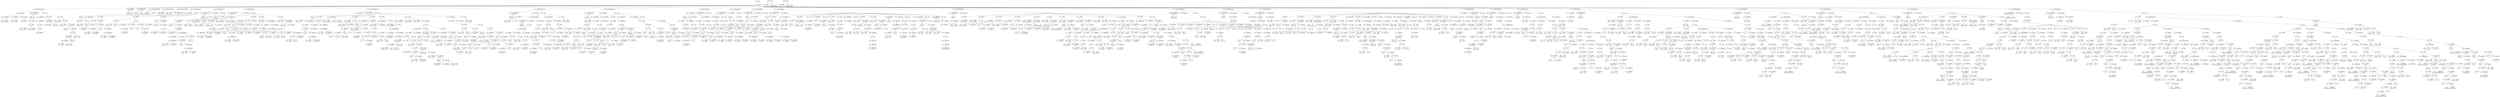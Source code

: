 digraph ast {
node [shape=none];
266244 [label=<<TABLE border='1' cellspacing='0' cellpadding='10' style='rounded' ><TR><TD border='0'>266244</TD><TD border='0'><B>ValueParameter</B></TD></TR></TABLE>>];
266244 -> 266243 [weight=2];
266245 [label=<<TABLE border='1' cellspacing='0' cellpadding='10' style='rounded' ><TR><TD border='0'>266245</TD><TD border='0'><B>Variable</B></TD></TR><HR/><TR><TD border='0' cellpadding='5'>(1042, 5425)</TD><TD border='0' cellpadding='5'>primary</TD></TR></TABLE>>];
266246 [label=<<TABLE border='1' cellspacing='0' cellpadding='10' style='rounded' ><TR><TD border='0'>266246</TD><TD border='0'><B>ValueParameter</B></TD></TR></TABLE>>];
266246 -> 266245 [weight=2];
266247 [label=<<TABLE border='1' cellspacing='0' cellpadding='10' style='rounded' ><TR><TD border='0'>266247</TD><TD border='0'><B>ParameterList</B></TD></TR></TABLE>>];
266247 -> 266242 [weight=2];
266247 -> 266244 [weight=2];
266247 -> 266246 [weight=2];
266240 [label=<<TABLE border='1' cellspacing='0' cellpadding='10' style='rounded' ><TR><TD border='0'>266240</TD><TD border='0'><B>ReturnValueMethod</B></TD></TR><HR/><TR><TD border='0' cellpadding='5' colspan='2'>handle_row_actions</TD></TR></TABLE>>];
266240 -> 266239 [weight=2];
266241 [label=<<TABLE border='1' cellspacing='0' cellpadding='10' style='rounded' ><TR><TD border='0'>266241</TD><TD border='0'><B>Variable</B></TD></TR><HR/><TR><TD border='0' cellpadding='5'>(0, 197)</TD><TD border='0' cellpadding='5'>post</TD></TR></TABLE>>];
266242 [label=<<TABLE border='1' cellspacing='0' cellpadding='10' style='rounded' ><TR><TD border='0'>266242</TD><TD border='0'><B>ValueParameter</B></TD></TR></TABLE>>];
266242 -> 266241 [weight=2];
266243 [label=<<TABLE border='1' cellspacing='0' cellpadding='10' style='rounded' ><TR><TD border='0'>266243</TD><TD border='0'><B>Variable</B></TD></TR><HR/><TR><TD border='0' cellpadding='5'>(1042, 5418)</TD><TD border='0' cellpadding='5'>column_name</TD></TR></TABLE>>];
266252 [label=<<TABLE border='1' cellspacing='0' cellpadding='10' style='rounded' ><TR><TD border='0'>266252</TD><TD border='0'><B>StringLiteral</B></TD></TR><HR/><TR><TD border='0' cellpadding='5' colspan='2'></TD></TR></TABLE>>];
266253 [label=<<TABLE border='1' cellspacing='0' cellpadding='10' style='rounded' ><TR><TD border='0'>266253</TD><TD border='0'><B>Return</B></TD></TR></TABLE>>];
266253 -> 266252 [weight=2];
266254 [label=<<TABLE border='1' cellspacing='0' cellpadding='10' style='rounded' ><TR><TD border='0'>266254</TD><TD border='0'><B>Block</B></TD></TR></TABLE>>];
266254 -> 266253 [weight=2];
266255 [label=<<TABLE border='1' cellspacing='0' cellpadding='10' style='rounded' ><TR><TD border='0'>266255</TD><TD border='0'><B>IfThenStatement</B></TD></TR></TABLE>>];
266255 -> 266251 [weight=2];
266255 -> 266256 [weight=2];
266248 [label=<<TABLE border='1' cellspacing='0' cellpadding='10' style='rounded' ><TR><TD border='0'>266248</TD><TD border='0'><B>Variable</B></TD></TR><HR/><TR><TD border='0' cellpadding='5'>(1042, 5425)</TD><TD border='0' cellpadding='5'>primary</TD></TR></TABLE>>];
266249 [label=<<TABLE border='1' cellspacing='0' cellpadding='10' style='rounded' ><TR><TD border='0'>266249</TD><TD border='0'><B>RelOP</B></TD></TR><HR/><TR><TD border='0' cellpadding='5' colspan='2'>!==</TD></TR></TABLE>>];
266249 -> 266248 [weight=2];
266249 -> 266250 [weight=2];
266250 [label=<<TABLE border='1' cellspacing='0' cellpadding='10' style='rounded' ><TR><TD border='0'>266250</TD><TD border='0'><B>Variable</B></TD></TR><HR/><TR><TD border='0' cellpadding='5'>(1042, 5418)</TD><TD border='0' cellpadding='5'>column_name</TD></TR></TABLE>>];
266251 [label=<<TABLE border='1' cellspacing='0' cellpadding='10' style='rounded' ><TR><TD border='0'>266251</TD><TD border='0'><B>Condition</B></TD></TR></TABLE>>];
266251 -> 266249 [weight=2];
266260 [label=<<TABLE border='1' cellspacing='0' cellpadding='10' style='rounded' ><TR><TD border='0'>266260</TD><TD border='0'><B>ArgumentList</B></TD></TR></TABLE>>];
266261 [label=<<TABLE border='1' cellspacing='0' cellpadding='10' style='rounded' ><TR><TD border='0'>266261</TD><TD border='0'><B>FunctionCall</B></TD></TR><HR/><TR><TD border='0' cellpadding='5' colspan='2'>_draft_or_post_title</TD></TR></TABLE>>];
266261 -> 266259 [weight=2];
266261 -> 266260 [weight=2];
266262 [label=<<TABLE border='1' cellspacing='0' cellpadding='10' style='rounded' ><TR><TD border='0'>266262</TD><TD border='0'><B>Variable</B></TD></TR><HR/><TR><TD border='0' cellpadding='5'>(1042, 5393)</TD><TD border='0' cellpadding='5'>this</TD></TR></TABLE>>];
266263 [label=<<TABLE border='1' cellspacing='0' cellpadding='10' style='rounded' ><TR><TD border='0'>266263</TD><TD border='0'><B>Id</B></TD></TR><HR/><TR><TD border='0' cellpadding='5' colspan='2'>row_actions</TD></TR></TABLE>>];
266256 [label=<<TABLE border='1' cellspacing='0' cellpadding='10' style='rounded' ><TR><TD border='0'>266256</TD><TD border='0'><B>StatementBody</B></TD></TR></TABLE>>];
266256 -> 266254 [weight=2];
266257 [label=<<TABLE border='1' cellspacing='0' cellpadding='10' style='rounded' ><TR><TD border='0'>266257</TD><TD border='0'><B>Variable</B></TD></TR><HR/><TR><TD border='0' cellpadding='5'>(1042, 5423)</TD><TD border='0' cellpadding='5'>att_title</TD></TR></TABLE>>];
266258 [label=<<TABLE border='1' cellspacing='0' cellpadding='10' style='rounded' ><TR><TD border='0'>266258</TD><TD border='0'><B>BinOP</B></TD></TR><HR/><TR><TD border='0' cellpadding='5' colspan='2'>=</TD></TR></TABLE>>];
266258 -> 266257 [weight=2];
266258 -> 266261 [weight=2];
266259 [label=<<TABLE border='1' cellspacing='0' cellpadding='10' style='rounded' ><TR><TD border='0'>266259</TD><TD border='0'><B>Id</B></TD></TR><HR/><TR><TD border='0' cellpadding='5' colspan='2'>_draft_or_post_title</TD></TR></TABLE>>];
266268 [label=<<TABLE border='1' cellspacing='0' cellpadding='10' style='rounded' ><TR><TD border='0'>266268</TD><TD border='0'><B>ArgumentList</B></TD></TR></TABLE>>];
266268 -> 266266 [weight=2];
266268 -> 266267 [weight=2];
266269 [label=<<TABLE border='1' cellspacing='0' cellpadding='10' style='rounded' ><TR><TD border='0'>266269</TD><TD border='0'><B>MethodCall</B></TD></TR><HR/><TR><TD border='0' cellpadding='5' colspan='2'>_get_row_actions</TD></TR></TABLE>>];
266269 -> 266265 [weight=2];
266269 -> 266268 [weight=2];
266270 [label=<<TABLE border='1' cellspacing='0' cellpadding='10' style='rounded' ><TR><TD border='0'>266270</TD><TD border='0'><B>BinOP</B></TD></TR><HR/><TR><TD border='0' cellpadding='5' colspan='2'>-&gt;</TD></TR></TABLE>>];
266270 -> 266264 [weight=2];
266270 -> 266269 [weight=2];
266271 [label=<<TABLE border='1' cellspacing='0' cellpadding='10' style='rounded' ><TR><TD border='0'>266271</TD><TD border='0'><B>ArgumentList</B></TD></TR></TABLE>>];
266271 -> 266270 [weight=2];
266264 [label=<<TABLE border='1' cellspacing='0' cellpadding='10' style='rounded' ><TR><TD border='0'>266264</TD><TD border='0'><B>Variable</B></TD></TR><HR/><TR><TD border='0' cellpadding='5'>(1042, 5393)</TD><TD border='0' cellpadding='5'>this</TD></TR></TABLE>>];
266265 [label=<<TABLE border='1' cellspacing='0' cellpadding='10' style='rounded' ><TR><TD border='0'>266265</TD><TD border='0'><B>Id</B></TD></TR><HR/><TR><TD border='0' cellpadding='5' colspan='2'>_get_row_actions</TD></TR></TABLE>>];
266266 [label=<<TABLE border='1' cellspacing='0' cellpadding='10' style='rounded' ><TR><TD border='0'>266266</TD><TD border='0'><B>Variable</B></TD></TR><HR/><TR><TD border='0' cellpadding='5'>(0, 197)</TD><TD border='0' cellpadding='5'>post</TD></TR></TABLE>>];
266267 [label=<<TABLE border='1' cellspacing='0' cellpadding='10' style='rounded' ><TR><TD border='0'>266267</TD><TD border='0'><B>Variable</B></TD></TR><HR/><TR><TD border='0' cellpadding='5'>(1042, 5423)</TD><TD border='0' cellpadding='5'>att_title</TD></TR></TABLE>>];
266276 [label=<<TABLE border='1' cellspacing='0' cellpadding='10' style='rounded' ><TR><TD border='0'>266276</TD><TD border='0'><B>ProtectedMethodStatement</B></TD></TR></TABLE>>];
266276 -> 266240 [weight=2];
266276 -> 266247 [weight=2];
266276 -> 266275 [weight=2];
266277 [label=<<TABLE border='1' cellspacing='0' cellpadding='10' style='rounded' ><TR><TD border='0'>266277</TD><TD border='0'><B>ClassStatement</B></TD></TR><HR/><TR><TD border='0' cellpadding='5'>Scope</TD><TD border='0' cellpadding='5'>1042</TD></TR></TABLE>>];
266277 -> 263977 [weight=2];
266277 -> 263979 [weight=2];
266277 -> 263982 [weight=2];
266277 -> 263984 [weight=2];
266277 -> 263986 [weight=2];
266277 -> 264048 [weight=2];
266277 -> 264058 [weight=2];
266277 -> 264129 [weight=2];
266277 -> 264298 [weight=2];
266277 -> 264373 [weight=2];
266277 -> 264465 [weight=2];
266277 -> 264530 [weight=2];
266277 -> 264539 [weight=2];
266277 -> 264548 [weight=2];
266277 -> 264660 [weight=2];
266277 -> 264832 [weight=2];
266277 -> 264851 [weight=2];
266277 -> 264901 [weight=2];
266277 -> 265055 [weight=2];
266277 -> 265082 [weight=2];
266277 -> 265102 [weight=2];
266277 -> 265209 [weight=2];
266277 -> 265419 [weight=2];
266277 -> 265473 [weight=2];
266277 -> 265638 [weight=2];
266277 -> 265755 [weight=2];
266277 -> 265762 [weight=2];
266277 -> 266238 [weight=2];
266277 -> 266276 [weight=2];
266278 [label=<<TABLE border='1' cellspacing='0' cellpadding='10' style='rounded' ><TR><TD border='0'>266278</TD><TD border='0'><B>Start</B></TD></TR></TABLE>>];
266278 -> 266277 [weight=2];
266272 [label=<<TABLE border='1' cellspacing='0' cellpadding='10' style='rounded' ><TR><TD border='0'>266272</TD><TD border='0'><B>MethodCall</B></TD></TR><HR/><TR><TD border='0' cellpadding='5' colspan='2'>row_actions</TD></TR></TABLE>>];
266272 -> 266263 [weight=2];
266272 -> 266271 [weight=2];
266273 [label=<<TABLE border='1' cellspacing='0' cellpadding='10' style='rounded' ><TR><TD border='0'>266273</TD><TD border='0'><B>BinOP</B></TD></TR><HR/><TR><TD border='0' cellpadding='5' colspan='2'>-&gt;</TD></TR></TABLE>>];
266273 -> 266262 [weight=2];
266273 -> 266272 [weight=2];
266274 [label=<<TABLE border='1' cellspacing='0' cellpadding='10' style='rounded' ><TR><TD border='0'>266274</TD><TD border='0'><B>Return</B></TD></TR></TABLE>>];
266274 -> 266273 [weight=2];
266275 [label=<<TABLE border='1' cellspacing='0' cellpadding='10' style='rounded' ><TR><TD border='0'>266275</TD><TD border='0'><B>Block</B></TD></TR></TABLE>>];
266275 -> 266255 [weight=2];
266275 -> 266258 [weight=2];
266275 -> 266274 [weight=2];
263980 [label=<<TABLE border='1' cellspacing='0' cellpadding='10' style='rounded' ><TR><TD border='0'>263980</TD><TD border='0'><B>Variable</B></TD></TR><HR/><TR><TD border='0' cellpadding='5'>(1042, 5391)</TD><TD border='0' cellpadding='5'>comment_pending_count</TD></TR></TABLE>>];
263981 [label=<<TABLE border='1' cellspacing='0' cellpadding='10' style='rounded' ><TR><TD border='0'>263981</TD><TD border='0'><B>Array</B></TD></TR></TABLE>>];
263982 [label=<<TABLE border='1' cellspacing='0' cellpadding='10' style='rounded' ><TR><TD border='0'>263982</TD><TD border='0'><B>ProtectedMemberDeclaration</B></TD></TR></TABLE>>];
263982 -> 263980 [weight=2];
263982 -> 263981 [weight=2];
263983 [label=<<TABLE border='1' cellspacing='0' cellpadding='10' style='rounded' ><TR><TD border='0'>263983</TD><TD border='0'><B>Variable</B></TD></TR><HR/><TR><TD border='0' cellpadding='5'>(0, 3803)</TD><TD border='0' cellpadding='5'>detached</TD></TR></TABLE>>];
263976 [label=<<TABLE border='1' cellspacing='0' cellpadding='10' style='rounded' ><TR><TD border='0'>263976</TD><TD border='0'><B>Id</B></TD></TR><HR/><TR><TD border='0' cellpadding='5' colspan='2'>WP_Media_List_Table</TD></TR></TABLE>>];
263977 [label=<<TABLE border='1' cellspacing='0' cellpadding='10' style='rounded' ><TR><TD border='0'>263977</TD><TD border='0'><B>ClassName</B></TD></TR><HR/><TR><TD border='0' cellpadding='5' colspan='2'>WP_Media_List_Table</TD></TR></TABLE>>];
263977 -> 263976 [weight=2];
263978 [label=<<TABLE border='1' cellspacing='0' cellpadding='10' style='rounded' ><TR><TD border='0'>263978</TD><TD border='0'><B>Id</B></TD></TR><HR/><TR><TD border='0' cellpadding='5' colspan='2'>WP_List_Table</TD></TR></TABLE>>];
263979 [label=<<TABLE border='1' cellspacing='0' cellpadding='10' style='rounded' ><TR><TD border='0'>263979</TD><TD border='0'><B>ParentClassName</B></TD></TR><HR/><TR><TD border='0' cellpadding='5' colspan='2'>WP_List_Table</TD></TR></TABLE>>];
263979 -> 263978 [weight=2];
263988 [label=<<TABLE border='1' cellspacing='0' cellpadding='10' style='rounded' ><TR><TD border='0'>263988</TD><TD border='0'><B>ReturnValueMethod</B></TD></TR><HR/><TR><TD border='0' cellpadding='5' colspan='2'>__construct</TD></TR></TABLE>>];
263988 -> 263987 [weight=2];
263989 [label=<<TABLE border='1' cellspacing='0' cellpadding='10' style='rounded' ><TR><TD border='0'>263989</TD><TD border='0'><B>Variable</B></TD></TR><HR/><TR><TD border='0' cellpadding='5'>(0, 2197)</TD><TD border='0' cellpadding='5'>args</TD></TR></TABLE>>];
263990 [label=<<TABLE border='1' cellspacing='0' cellpadding='10' style='rounded' ><TR><TD border='0'>263990</TD><TD border='0'><B>Array</B></TD></TR></TABLE>>];
263991 [label=<<TABLE border='1' cellspacing='0' cellpadding='10' style='rounded' ><TR><TD border='0'>263991</TD><TD border='0'><B>OptValueParameter</B></TD></TR></TABLE>>];
263991 -> 263989 [weight=2];
263991 -> 263990 [weight=2];
263984 [label=<<TABLE border='1' cellspacing='0' cellpadding='10' style='rounded' ><TR><TD border='0'>263984</TD><TD border='0'><B>PrivateMemberDeclaration</B></TD></TR></TABLE>>];
263984 -> 263983 [weight=2];
263985 [label=<<TABLE border='1' cellspacing='0' cellpadding='10' style='rounded' ><TR><TD border='0'>263985</TD><TD border='0'><B>Variable</B></TD></TR><HR/><TR><TD border='0' cellpadding='5'>(1042, 5392)</TD><TD border='0' cellpadding='5'>is_trash</TD></TR></TABLE>>];
263986 [label=<<TABLE border='1' cellspacing='0' cellpadding='10' style='rounded' ><TR><TD border='0'>263986</TD><TD border='0'><B>PrivateMemberDeclaration</B></TD></TR></TABLE>>];
263986 -> 263985 [weight=2];
263987 [label=<<TABLE border='1' cellspacing='0' cellpadding='10' style='rounded' ><TR><TD border='0'>263987</TD><TD border='0'><B>Id</B></TD></TR><HR/><TR><TD border='0' cellpadding='5' colspan='2'>__construct</TD></TR></TABLE>>];
263996 [label=<<TABLE border='1' cellspacing='0' cellpadding='10' style='rounded' ><TR><TD border='0'>263996</TD><TD border='0'><B>BinOP</B></TD></TR><HR/><TR><TD border='0' cellpadding='5' colspan='2'>=</TD></TR></TABLE>>];
263996 -> 263995 [weight=2];
263996 -> 264003 [weight=2];
263997 [label=<<TABLE border='1' cellspacing='0' cellpadding='10' style='rounded' ><TR><TD border='0'>263997</TD><TD border='0'><B>Id</B></TD></TR><HR/><TR><TD border='0' cellpadding='5' colspan='2'>isset</TD></TR></TABLE>>];
263998 [label=<<TABLE border='1' cellspacing='0' cellpadding='10' style='rounded' ><TR><TD border='0'>263998</TD><TD border='0'><B>Variable</B></TD></TR><HR/><TR><TD border='0' cellpadding='5'>(0, 0)</TD><TD border='0' cellpadding='5'>_REQUEST</TD></TR></TABLE>>];
263999 [label=<<TABLE border='1' cellspacing='0' cellpadding='10' style='rounded' ><TR><TD border='0'>263999</TD><TD border='0'><B>StringLiteral</B></TD></TR><HR/><TR><TD border='0' cellpadding='5' colspan='2'>attachment-filter</TD></TR></TABLE>>];
263992 [label=<<TABLE border='1' cellspacing='0' cellpadding='10' style='rounded' ><TR><TD border='0'>263992</TD><TD border='0'><B>ParameterList</B></TD></TR></TABLE>>];
263992 -> 263991 [weight=2];
263993 [label=<<TABLE border='1' cellspacing='0' cellpadding='10' style='rounded' ><TR><TD border='0'>263993</TD><TD border='0'><B>Variable</B></TD></TR><HR/><TR><TD border='0' cellpadding='5'>(1042, 5393)</TD><TD border='0' cellpadding='5'>this</TD></TR></TABLE>>];
263994 [label=<<TABLE border='1' cellspacing='0' cellpadding='10' style='rounded' ><TR><TD border='0'>263994</TD><TD border='0'><B>Id</B></TD></TR><HR/><TR><TD border='0' cellpadding='5' colspan='2'>detached</TD></TR></TABLE>>];
263995 [label=<<TABLE border='1' cellspacing='0' cellpadding='10' style='rounded' ><TR><TD border='0'>263995</TD><TD border='0'><B>BinOP</B></TD></TR><HR/><TR><TD border='0' cellpadding='5' colspan='2'>-&gt;</TD></TR></TABLE>>];
263995 -> 263993 [weight=2];
263995 -> 263994 [weight=2];
264004 [label=<<TABLE border='1' cellspacing='0' cellpadding='10' style='rounded' ><TR><TD border='0'>264004</TD><TD border='0'><B>StringLiteral</B></TD></TR><HR/><TR><TD border='0' cellpadding='5' colspan='2'>detached</TD></TR></TABLE>>];
264005 [label=<<TABLE border='1' cellspacing='0' cellpadding='10' style='rounded' ><TR><TD border='0'>264005</TD><TD border='0'><B>RelOP</B></TD></TR><HR/><TR><TD border='0' cellpadding='5' colspan='2'>===</TD></TR></TABLE>>];
264005 -> 264004 [weight=2];
264005 -> 264008 [weight=2];
264006 [label=<<TABLE border='1' cellspacing='0' cellpadding='10' style='rounded' ><TR><TD border='0'>264006</TD><TD border='0'><B>Variable</B></TD></TR><HR/><TR><TD border='0' cellpadding='5'>(0, 0)</TD><TD border='0' cellpadding='5'>_REQUEST</TD></TR></TABLE>>];
264007 [label=<<TABLE border='1' cellspacing='0' cellpadding='10' style='rounded' ><TR><TD border='0'>264007</TD><TD border='0'><B>StringLiteral</B></TD></TR><HR/><TR><TD border='0' cellpadding='5' colspan='2'>attachment-filter</TD></TR></TABLE>>];
264000 [label=<<TABLE border='1' cellspacing='0' cellpadding='10' style='rounded' ><TR><TD border='0'>264000</TD><TD border='0'><B>PostfixExpression</B></TD></TR></TABLE>>];
264000 -> 263998 [weight=2];
264000 -> 263999 [weight=2];
264001 [label=<<TABLE border='1' cellspacing='0' cellpadding='10' style='rounded' ><TR><TD border='0'>264001</TD><TD border='0'><B>ArgumentList</B></TD></TR></TABLE>>];
264001 -> 264000 [weight=2];
264002 [label=<<TABLE border='1' cellspacing='0' cellpadding='10' style='rounded' ><TR><TD border='0'>264002</TD><TD border='0'><B>FunctionCall</B></TD></TR><HR/><TR><TD border='0' cellpadding='5' colspan='2'>isset</TD></TR></TABLE>>];
264002 -> 263997 [weight=2];
264002 -> 264001 [weight=2];
264003 [label=<<TABLE border='1' cellspacing='0' cellpadding='10' style='rounded' ><TR><TD border='0'>264003</TD><TD border='0'><B>LogicOP</B></TD></TR><HR/><TR><TD border='0' cellpadding='5' colspan='2'>&amp;&amp;</TD></TR></TABLE>>];
264003 -> 264002 [weight=2];
264003 -> 264005 [weight=2];
264012 [label=<<TABLE border='1' cellspacing='0' cellpadding='10' style='rounded' ><TR><TD border='0'>264012</TD><TD border='0'><B>BinOP</B></TD></TR><HR/><TR><TD border='0' cellpadding='5' colspan='2'>=</TD></TR></TABLE>>];
264012 -> 264011 [weight=2];
264012 -> 264023 [weight=2];
264013 [label=<<TABLE border='1' cellspacing='0' cellpadding='10' style='rounded' ><TR><TD border='0'>264013</TD><TD border='0'><B>StringLiteral</B></TD></TR><HR/><TR><TD border='0' cellpadding='5' colspan='2'>list</TD></TR></TABLE>>];
264014 [label=<<TABLE border='1' cellspacing='0' cellpadding='10' style='rounded' ><TR><TD border='0'>264014</TD><TD border='0'><B>Id</B></TD></TR><HR/><TR><TD border='0' cellpadding='5' colspan='2'>__</TD></TR></TABLE>>];
264015 [label=<<TABLE border='1' cellspacing='0' cellpadding='10' style='rounded' ><TR><TD border='0'>264015</TD><TD border='0'><B>StringLiteral</B></TD></TR><HR/><TR><TD border='0' cellpadding='5' colspan='2'>List View</TD></TR></TABLE>>];
264008 [label=<<TABLE border='1' cellspacing='0' cellpadding='10' style='rounded' ><TR><TD border='0'>264008</TD><TD border='0'><B>PostfixExpression</B></TD></TR></TABLE>>];
264008 -> 264006 [weight=2];
264008 -> 264007 [weight=2];
264009 [label=<<TABLE border='1' cellspacing='0' cellpadding='10' style='rounded' ><TR><TD border='0'>264009</TD><TD border='0'><B>Variable</B></TD></TR><HR/><TR><TD border='0' cellpadding='5'>(1042, 5393)</TD><TD border='0' cellpadding='5'>this</TD></TR></TABLE>>];
264010 [label=<<TABLE border='1' cellspacing='0' cellpadding='10' style='rounded' ><TR><TD border='0'>264010</TD><TD border='0'><B>Id</B></TD></TR><HR/><TR><TD border='0' cellpadding='5' colspan='2'>modes</TD></TR></TABLE>>];
264011 [label=<<TABLE border='1' cellspacing='0' cellpadding='10' style='rounded' ><TR><TD border='0'>264011</TD><TD border='0'><B>BinOP</B></TD></TR><HR/><TR><TD border='0' cellpadding='5' colspan='2'>-&gt;</TD></TR></TABLE>>];
264011 -> 264009 [weight=2];
264011 -> 264010 [weight=2];
264020 [label=<<TABLE border='1' cellspacing='0' cellpadding='10' style='rounded' ><TR><TD border='0'>264020</TD><TD border='0'><B>StringLiteral</B></TD></TR><HR/><TR><TD border='0' cellpadding='5' colspan='2'>Grid View</TD></TR></TABLE>>];
264021 [label=<<TABLE border='1' cellspacing='0' cellpadding='10' style='rounded' ><TR><TD border='0'>264021</TD><TD border='0'><B>ArgumentList</B></TD></TR></TABLE>>];
264021 -> 264020 [weight=2];
264022 [label=<<TABLE border='1' cellspacing='0' cellpadding='10' style='rounded' ><TR><TD border='0'>264022</TD><TD border='0'><B>FunctionCall</B></TD></TR><HR/><TR><TD border='0' cellpadding='5' colspan='2'>__</TD></TR></TABLE>>];
264022 -> 264019 [weight=2];
264022 -> 264021 [weight=2];
264023 [label=<<TABLE border='1' cellspacing='0' cellpadding='10' style='rounded' ><TR><TD border='0'>264023</TD><TD border='0'><B>Array</B></TD></TR></TABLE>>];
264023 -> 264013 [weight=2];
264023 -> 264017 [weight=2];
264023 -> 264018 [weight=2];
264023 -> 264022 [weight=2];
264016 [label=<<TABLE border='1' cellspacing='0' cellpadding='10' style='rounded' ><TR><TD border='0'>264016</TD><TD border='0'><B>ArgumentList</B></TD></TR></TABLE>>];
264016 -> 264015 [weight=2];
264017 [label=<<TABLE border='1' cellspacing='0' cellpadding='10' style='rounded' ><TR><TD border='0'>264017</TD><TD border='0'><B>FunctionCall</B></TD></TR><HR/><TR><TD border='0' cellpadding='5' colspan='2'>__</TD></TR></TABLE>>];
264017 -> 264014 [weight=2];
264017 -> 264016 [weight=2];
264018 [label=<<TABLE border='1' cellspacing='0' cellpadding='10' style='rounded' ><TR><TD border='0'>264018</TD><TD border='0'><B>StringLiteral</B></TD></TR><HR/><TR><TD border='0' cellpadding='5' colspan='2'>grid</TD></TR></TABLE>>];
264019 [label=<<TABLE border='1' cellspacing='0' cellpadding='10' style='rounded' ><TR><TD border='0'>264019</TD><TD border='0'><B>Id</B></TD></TR><HR/><TR><TD border='0' cellpadding='5' colspan='2'>__</TD></TR></TABLE>>];
264028 [label=<<TABLE border='1' cellspacing='0' cellpadding='10' style='rounded' ><TR><TD border='0'>264028</TD><TD border='0'><B>StringLiteral</B></TD></TR><HR/><TR><TD border='0' cellpadding='5' colspan='2'>screen</TD></TR></TABLE>>];
264029 [label=<<TABLE border='1' cellspacing='0' cellpadding='10' style='rounded' ><TR><TD border='0'>264029</TD><TD border='0'><B>Id</B></TD></TR><HR/><TR><TD border='0' cellpadding='5' colspan='2'>isset</TD></TR></TABLE>>];
264030 [label=<<TABLE border='1' cellspacing='0' cellpadding='10' style='rounded' ><TR><TD border='0'>264030</TD><TD border='0'><B>Variable</B></TD></TR><HR/><TR><TD border='0' cellpadding='5'>(0, 2197)</TD><TD border='0' cellpadding='5'>args</TD></TR></TABLE>>];
264031 [label=<<TABLE border='1' cellspacing='0' cellpadding='10' style='rounded' ><TR><TD border='0'>264031</TD><TD border='0'><B>StringLiteral</B></TD></TR><HR/><TR><TD border='0' cellpadding='5' colspan='2'>screen</TD></TR></TABLE>>];
264024 [label=<<TABLE border='1' cellspacing='0' cellpadding='10' style='rounded' ><TR><TD border='0'>264024</TD><TD border='0'><B>Id</B></TD></TR><HR/><TR><TD border='0' cellpadding='5' colspan='2'>parent</TD></TR></TABLE>>];
264025 [label=<<TABLE border='1' cellspacing='0' cellpadding='10' style='rounded' ><TR><TD border='0'>264025</TD><TD border='0'><B>Id</B></TD></TR><HR/><TR><TD border='0' cellpadding='5' colspan='2'>__construct</TD></TR></TABLE>>];
264026 [label=<<TABLE border='1' cellspacing='0' cellpadding='10' style='rounded' ><TR><TD border='0'>264026</TD><TD border='0'><B>StringLiteral</B></TD></TR><HR/><TR><TD border='0' cellpadding='5' colspan='2'>plural</TD></TR></TABLE>>];
264027 [label=<<TABLE border='1' cellspacing='0' cellpadding='10' style='rounded' ><TR><TD border='0'>264027</TD><TD border='0'><B>StringLiteral</B></TD></TR><HR/><TR><TD border='0' cellpadding='5' colspan='2'>media</TD></TR></TABLE>>];
264036 [label=<<TABLE border='1' cellspacing='0' cellpadding='10' style='rounded' ><TR><TD border='0'>264036</TD><TD border='0'><B>Variable</B></TD></TR><HR/><TR><TD border='0' cellpadding='5'>(0, 2197)</TD><TD border='0' cellpadding='5'>args</TD></TR></TABLE>>];
264037 [label=<<TABLE border='1' cellspacing='0' cellpadding='10' style='rounded' ><TR><TD border='0'>264037</TD><TD border='0'><B>StringLiteral</B></TD></TR><HR/><TR><TD border='0' cellpadding='5' colspan='2'>screen</TD></TR></TABLE>>];
264038 [label=<<TABLE border='1' cellspacing='0' cellpadding='10' style='rounded' ><TR><TD border='0'>264038</TD><TD border='0'><B>PostfixExpression</B></TD></TR></TABLE>>];
264038 -> 264036 [weight=2];
264038 -> 264037 [weight=2];
264039 [label=<<TABLE border='1' cellspacing='0' cellpadding='10' style='rounded' ><TR><TD border='0'>264039</TD><TD border='0'><B>ConditionalTrue</B></TD></TR></TABLE>>];
264039 -> 264038 [weight=2];
264032 [label=<<TABLE border='1' cellspacing='0' cellpadding='10' style='rounded' ><TR><TD border='0'>264032</TD><TD border='0'><B>PostfixExpression</B></TD></TR></TABLE>>];
264032 -> 264030 [weight=2];
264032 -> 264031 [weight=2];
264033 [label=<<TABLE border='1' cellspacing='0' cellpadding='10' style='rounded' ><TR><TD border='0'>264033</TD><TD border='0'><B>ArgumentList</B></TD></TR></TABLE>>];
264033 -> 264032 [weight=2];
264034 [label=<<TABLE border='1' cellspacing='0' cellpadding='10' style='rounded' ><TR><TD border='0'>264034</TD><TD border='0'><B>FunctionCall</B></TD></TR><HR/><TR><TD border='0' cellpadding='5' colspan='2'>isset</TD></TR></TABLE>>];
264034 -> 264029 [weight=2];
264034 -> 264033 [weight=2];
264035 [label=<<TABLE border='1' cellspacing='0' cellpadding='10' style='rounded' ><TR><TD border='0'>264035</TD><TD border='0'><B>Condition</B></TD></TR></TABLE>>];
264035 -> 264034 [weight=2];
264044 [label=<<TABLE border='1' cellspacing='0' cellpadding='10' style='rounded' ><TR><TD border='0'>264044</TD><TD border='0'><B>ArgumentList</B></TD></TR></TABLE>>];
264044 -> 264043 [weight=2];
264045 [label=<<TABLE border='1' cellspacing='0' cellpadding='10' style='rounded' ><TR><TD border='0'>264045</TD><TD border='0'><B>MethodCall</B></TD></TR><HR/><TR><TD border='0' cellpadding='5' colspan='2'>__construct</TD></TR></TABLE>>];
264045 -> 264025 [weight=2];
264045 -> 264044 [weight=2];
264046 [label=<<TABLE border='1' cellspacing='0' cellpadding='10' style='rounded' ><TR><TD border='0'>264046</TD><TD border='0'><B>BinOP</B></TD></TR><HR/><TR><TD border='0' cellpadding='5' colspan='2'>::</TD></TR></TABLE>>];
264046 -> 264024 [weight=2];
264046 -> 264045 [weight=2];
264047 [label=<<TABLE border='1' cellspacing='0' cellpadding='10' style='rounded' ><TR><TD border='0'>264047</TD><TD border='0'><B>Block</B></TD></TR></TABLE>>];
264047 -> 263996 [weight=2];
264047 -> 264012 [weight=2];
264047 -> 264046 [weight=2];
264040 [label=<<TABLE border='1' cellspacing='0' cellpadding='10' style='rounded' ><TR><TD border='0'>264040</TD><TD border='0'><B>Null</B></TD></TR><HR/><TR><TD border='0' cellpadding='5' colspan='2'>null</TD></TR></TABLE>>];
264041 [label=<<TABLE border='1' cellspacing='0' cellpadding='10' style='rounded' ><TR><TD border='0'>264041</TD><TD border='0'><B>ConditionalFalse</B></TD></TR><HR/><TR><TD border='0' cellpadding='5' colspan='2'>null</TD></TR></TABLE>>];
264041 -> 264040 [weight=2];
264042 [label=<<TABLE border='1' cellspacing='0' cellpadding='10' style='rounded' ><TR><TD border='0'>264042</TD><TD border='0'><B>ConditionalExpression</B></TD></TR></TABLE>>];
264042 -> 264035 [weight=2];
264042 -> 264039 [weight=2];
264042 -> 264041 [weight=2];
264043 [label=<<TABLE border='1' cellspacing='0' cellpadding='10' style='rounded' ><TR><TD border='0'>264043</TD><TD border='0'><B>Array</B></TD></TR></TABLE>>];
264043 -> 264026 [weight=2];
264043 -> 264027 [weight=2];
264043 -> 264028 [weight=2];
264043 -> 264042 [weight=2];
264052 [label=<<TABLE border='1' cellspacing='0' cellpadding='10' style='rounded' ><TR><TD border='0'>264052</TD><TD border='0'><B>Id</B></TD></TR><HR/><TR><TD border='0' cellpadding='5' colspan='2'>current_user_can</TD></TR></TABLE>>];
264053 [label=<<TABLE border='1' cellspacing='0' cellpadding='10' style='rounded' ><TR><TD border='0'>264053</TD><TD border='0'><B>StringLiteral</B></TD></TR><HR/><TR><TD border='0' cellpadding='5' colspan='2'>upload_files</TD></TR></TABLE>>];
264054 [label=<<TABLE border='1' cellspacing='0' cellpadding='10' style='rounded' ><TR><TD border='0'>264054</TD><TD border='0'><B>ArgumentList</B></TD></TR></TABLE>>];
264054 -> 264053 [weight=2];
264055 [label=<<TABLE border='1' cellspacing='0' cellpadding='10' style='rounded' ><TR><TD border='0'>264055</TD><TD border='0'><B>FunctionCall</B></TD></TR><HR/><TR><TD border='0' cellpadding='5' colspan='2'>current_user_can</TD></TR></TABLE>>];
264055 -> 264052 [weight=2];
264055 -> 264054 [weight=2];
264048 [label=<<TABLE border='1' cellspacing='0' cellpadding='10' style='rounded' ><TR><TD border='0'>264048</TD><TD border='0'><B>PublicMethodStatement</B></TD></TR></TABLE>>];
264048 -> 263988 [weight=2];
264048 -> 263992 [weight=2];
264048 -> 264047 [weight=2];
264049 [label=<<TABLE border='1' cellspacing='0' cellpadding='10' style='rounded' ><TR><TD border='0'>264049</TD><TD border='0'><B>Id</B></TD></TR><HR/><TR><TD border='0' cellpadding='5' colspan='2'>ajax_user_can</TD></TR></TABLE>>];
264050 [label=<<TABLE border='1' cellspacing='0' cellpadding='10' style='rounded' ><TR><TD border='0'>264050</TD><TD border='0'><B>ReturnValueMethod</B></TD></TR><HR/><TR><TD border='0' cellpadding='5' colspan='2'>ajax_user_can</TD></TR></TABLE>>];
264050 -> 264049 [weight=2];
264051 [label=<<TABLE border='1' cellspacing='0' cellpadding='10' style='rounded' ><TR><TD border='0'>264051</TD><TD border='0'><B>ParameterList</B></TD></TR></TABLE>>];
264060 [label=<<TABLE border='1' cellspacing='0' cellpadding='10' style='rounded' ><TR><TD border='0'>264060</TD><TD border='0'><B>ReturnValueMethod</B></TD></TR><HR/><TR><TD border='0' cellpadding='5' colspan='2'>prepare_items</TD></TR></TABLE>>];
264060 -> 264059 [weight=2];
264061 [label=<<TABLE border='1' cellspacing='0' cellpadding='10' style='rounded' ><TR><TD border='0'>264061</TD><TD border='0'><B>ParameterList</B></TD></TR></TABLE>>];
264062 [label=<<TABLE border='1' cellspacing='0' cellpadding='10' style='rounded' ><TR><TD border='0'>264062</TD><TD border='0'><B>Global</B></TD></TR><HR/><TR><TD border='0' cellpadding='5' colspan='2'>global</TD></TR></TABLE>>];
264063 [label=<<TABLE border='1' cellspacing='0' cellpadding='10' style='rounded' ><TR><TD border='0'>264063</TD><TD border='0'><B>Variable</B></TD></TR><HR/><TR><TD border='0' cellpadding='5'>(0, 815)</TD><TD border='0' cellpadding='5'>wp_query</TD></TR></TABLE>>];
264056 [label=<<TABLE border='1' cellspacing='0' cellpadding='10' style='rounded' ><TR><TD border='0'>264056</TD><TD border='0'><B>Return</B></TD></TR></TABLE>>];
264056 -> 264055 [weight=2];
264057 [label=<<TABLE border='1' cellspacing='0' cellpadding='10' style='rounded' ><TR><TD border='0'>264057</TD><TD border='0'><B>Block</B></TD></TR></TABLE>>];
264057 -> 264056 [weight=2];
264058 [label=<<TABLE border='1' cellspacing='0' cellpadding='10' style='rounded' ><TR><TD border='0'>264058</TD><TD border='0'><B>PublicMethodStatement</B></TD></TR></TABLE>>];
264058 -> 264050 [weight=2];
264058 -> 264051 [weight=2];
264058 -> 264057 [weight=2];
264059 [label=<<TABLE border='1' cellspacing='0' cellpadding='10' style='rounded' ><TR><TD border='0'>264059</TD><TD border='0'><B>Id</B></TD></TR><HR/><TR><TD border='0' cellpadding='5' colspan='2'>prepare_items</TD></TR></TABLE>>];
264068 [label=<<TABLE border='1' cellspacing='0' cellpadding='10' style='rounded' ><TR><TD border='0'>264068</TD><TD border='0'><B>Variable</B></TD></TR><HR/><TR><TD border='0' cellpadding='5'>(1042, 5394)</TD><TD border='0' cellpadding='5'>post_mime_types</TD></TR></TABLE>>];
264069 [label=<<TABLE border='1' cellspacing='0' cellpadding='10' style='rounded' ><TR><TD border='0'>264069</TD><TD border='0'><B>Variable</B></TD></TR><HR/><TR><TD border='0' cellpadding='5'>(1042, 5395)</TD><TD border='0' cellpadding='5'>avail_post_mime_types</TD></TR></TABLE>>];
264070 [label=<<TABLE border='1' cellspacing='0' cellpadding='10' style='rounded' ><TR><TD border='0'>264070</TD><TD border='0'><B>Array</B></TD></TR></TABLE>>];
264070 -> 264068 [weight=2];
264070 -> 264069 [weight=2];
264071 [label=<<TABLE border='1' cellspacing='0' cellpadding='10' style='rounded' ><TR><TD border='0'>264071</TD><TD border='0'><B>BinOP</B></TD></TR><HR/><TR><TD border='0' cellpadding='5' colspan='2'>=</TD></TR></TABLE>>];
264071 -> 264070 [weight=2];
264071 -> 264075 [weight=2];
264064 [label=<<TABLE border='1' cellspacing='0' cellpadding='10' style='rounded' ><TR><TD border='0'>264064</TD><TD border='0'><B>Variable</B></TD></TR><HR/><TR><TD border='0' cellpadding='5'>(1042, 5394)</TD><TD border='0' cellpadding='5'>post_mime_types</TD></TR></TABLE>>];
264065 [label=<<TABLE border='1' cellspacing='0' cellpadding='10' style='rounded' ><TR><TD border='0'>264065</TD><TD border='0'><B>Variable</B></TD></TR><HR/><TR><TD border='0' cellpadding='5'>(1042, 5395)</TD><TD border='0' cellpadding='5'>avail_post_mime_types</TD></TR></TABLE>>];
264066 [label=<<TABLE border='1' cellspacing='0' cellpadding='10' style='rounded' ><TR><TD border='0'>264066</TD><TD border='0'><B>Variable</B></TD></TR><HR/><TR><TD border='0' cellpadding='5'>(0, 3795)</TD><TD border='0' cellpadding='5'>mode</TD></TR></TABLE>>];
264067 [label=<<TABLE border='1' cellspacing='0' cellpadding='10' style='rounded' ><TR><TD border='0'>264067</TD><TD border='0'><B>VariableStatement</B></TD></TR></TABLE>>];
264067 -> 264062 [weight=2];
264067 -> 264063 [weight=2];
264067 -> 264064 [weight=2];
264067 -> 264065 [weight=2];
264067 -> 264066 [weight=2];
264076 [label=<<TABLE border='1' cellspacing='0' cellpadding='10' style='rounded' ><TR><TD border='0'>264076</TD><TD border='0'><B>Variable</B></TD></TR><HR/><TR><TD border='0' cellpadding='5'>(1042, 5393)</TD><TD border='0' cellpadding='5'>this</TD></TR></TABLE>>];
264077 [label=<<TABLE border='1' cellspacing='0' cellpadding='10' style='rounded' ><TR><TD border='0'>264077</TD><TD border='0'><B>Id</B></TD></TR><HR/><TR><TD border='0' cellpadding='5' colspan='2'>is_trash</TD></TR></TABLE>>];
264078 [label=<<TABLE border='1' cellspacing='0' cellpadding='10' style='rounded' ><TR><TD border='0'>264078</TD><TD border='0'><B>BinOP</B></TD></TR><HR/><TR><TD border='0' cellpadding='5' colspan='2'>-&gt;</TD></TR></TABLE>>];
264078 -> 264076 [weight=2];
264078 -> 264077 [weight=2];
264079 [label=<<TABLE border='1' cellspacing='0' cellpadding='10' style='rounded' ><TR><TD border='0'>264079</TD><TD border='0'><B>BinOP</B></TD></TR><HR/><TR><TD border='0' cellpadding='5' colspan='2'>=</TD></TR></TABLE>>];
264079 -> 264078 [weight=2];
264079 -> 264086 [weight=2];
264072 [label=<<TABLE border='1' cellspacing='0' cellpadding='10' style='rounded' ><TR><TD border='0'>264072</TD><TD border='0'><B>Id</B></TD></TR><HR/><TR><TD border='0' cellpadding='5' colspan='2'>wp_edit_attachments_query</TD></TR></TABLE>>];
264073 [label=<<TABLE border='1' cellspacing='0' cellpadding='10' style='rounded' ><TR><TD border='0'>264073</TD><TD border='0'><B>Variable</B></TD></TR><HR/><TR><TD border='0' cellpadding='5'>(0, 0)</TD><TD border='0' cellpadding='5'>_REQUEST</TD></TR></TABLE>>];
264074 [label=<<TABLE border='1' cellspacing='0' cellpadding='10' style='rounded' ><TR><TD border='0'>264074</TD><TD border='0'><B>ArgumentList</B></TD></TR></TABLE>>];
264074 -> 264073 [weight=2];
264075 [label=<<TABLE border='1' cellspacing='0' cellpadding='10' style='rounded' ><TR><TD border='0'>264075</TD><TD border='0'><B>FunctionCall</B></TD></TR><HR/><TR><TD border='0' cellpadding='5' colspan='2'>wp_edit_attachments_query</TD></TR></TABLE>>];
264075 -> 264072 [weight=2];
264075 -> 264074 [weight=2];
264084 [label=<<TABLE border='1' cellspacing='0' cellpadding='10' style='rounded' ><TR><TD border='0'>264084</TD><TD border='0'><B>ArgumentList</B></TD></TR></TABLE>>];
264084 -> 264083 [weight=2];
264085 [label=<<TABLE border='1' cellspacing='0' cellpadding='10' style='rounded' ><TR><TD border='0'>264085</TD><TD border='0'><B>FunctionCall</B></TD></TR><HR/><TR><TD border='0' cellpadding='5' colspan='2'>isset</TD></TR></TABLE>>];
264085 -> 264080 [weight=2];
264085 -> 264084 [weight=2];
264086 [label=<<TABLE border='1' cellspacing='0' cellpadding='10' style='rounded' ><TR><TD border='0'>264086</TD><TD border='0'><B>LogicOP</B></TD></TR><HR/><TR><TD border='0' cellpadding='5' colspan='2'>&amp;&amp;</TD></TR></TABLE>>];
264086 -> 264085 [weight=2];
264086 -> 264088 [weight=2];
264087 [label=<<TABLE border='1' cellspacing='0' cellpadding='10' style='rounded' ><TR><TD border='0'>264087</TD><TD border='0'><B>StringLiteral</B></TD></TR><HR/><TR><TD border='0' cellpadding='5' colspan='2'>trash</TD></TR></TABLE>>];
264080 [label=<<TABLE border='1' cellspacing='0' cellpadding='10' style='rounded' ><TR><TD border='0'>264080</TD><TD border='0'><B>Id</B></TD></TR><HR/><TR><TD border='0' cellpadding='5' colspan='2'>isset</TD></TR></TABLE>>];
264081 [label=<<TABLE border='1' cellspacing='0' cellpadding='10' style='rounded' ><TR><TD border='0'>264081</TD><TD border='0'><B>Variable</B></TD></TR><HR/><TR><TD border='0' cellpadding='5'>(0, 0)</TD><TD border='0' cellpadding='5'>_REQUEST</TD></TR></TABLE>>];
264082 [label=<<TABLE border='1' cellspacing='0' cellpadding='10' style='rounded' ><TR><TD border='0'>264082</TD><TD border='0'><B>StringLiteral</B></TD></TR><HR/><TR><TD border='0' cellpadding='5' colspan='2'>attachment-filter</TD></TR></TABLE>>];
264083 [label=<<TABLE border='1' cellspacing='0' cellpadding='10' style='rounded' ><TR><TD border='0'>264083</TD><TD border='0'><B>PostfixExpression</B></TD></TR></TABLE>>];
264083 -> 264081 [weight=2];
264083 -> 264082 [weight=2];
264092 [label=<<TABLE border='1' cellspacing='0' cellpadding='10' style='rounded' ><TR><TD border='0'>264092</TD><TD border='0'><B>Variable</B></TD></TR><HR/><TR><TD border='0' cellpadding='5'>(0, 3795)</TD><TD border='0' cellpadding='5'>mode</TD></TR></TABLE>>];
264093 [label=<<TABLE border='1' cellspacing='0' cellpadding='10' style='rounded' ><TR><TD border='0'>264093</TD><TD border='0'><B>BinOP</B></TD></TR><HR/><TR><TD border='0' cellpadding='5' colspan='2'>=</TD></TR></TABLE>>];
264093 -> 264092 [weight=2];
264093 -> 264107 [weight=2];
264094 [label=<<TABLE border='1' cellspacing='0' cellpadding='10' style='rounded' ><TR><TD border='0'>264094</TD><TD border='0'><B>Id</B></TD></TR><HR/><TR><TD border='0' cellpadding='5' colspan='2'>empty</TD></TR></TABLE>>];
264095 [label=<<TABLE border='1' cellspacing='0' cellpadding='10' style='rounded' ><TR><TD border='0'>264095</TD><TD border='0'><B>Variable</B></TD></TR><HR/><TR><TD border='0' cellpadding='5'>(0, 0)</TD><TD border='0' cellpadding='5'>_REQUEST</TD></TR></TABLE>>];
264088 [label=<<TABLE border='1' cellspacing='0' cellpadding='10' style='rounded' ><TR><TD border='0'>264088</TD><TD border='0'><B>RelOP</B></TD></TR><HR/><TR><TD border='0' cellpadding='5' colspan='2'>===</TD></TR></TABLE>>];
264088 -> 264087 [weight=2];
264088 -> 264091 [weight=2];
264089 [label=<<TABLE border='1' cellspacing='0' cellpadding='10' style='rounded' ><TR><TD border='0'>264089</TD><TD border='0'><B>Variable</B></TD></TR><HR/><TR><TD border='0' cellpadding='5'>(0, 0)</TD><TD border='0' cellpadding='5'>_REQUEST</TD></TR></TABLE>>];
264090 [label=<<TABLE border='1' cellspacing='0' cellpadding='10' style='rounded' ><TR><TD border='0'>264090</TD><TD border='0'><B>StringLiteral</B></TD></TR><HR/><TR><TD border='0' cellpadding='5' colspan='2'>attachment-filter</TD></TR></TABLE>>];
264091 [label=<<TABLE border='1' cellspacing='0' cellpadding='10' style='rounded' ><TR><TD border='0'>264091</TD><TD border='0'><B>PostfixExpression</B></TD></TR></TABLE>>];
264091 -> 264089 [weight=2];
264091 -> 264090 [weight=2];
264100 [label=<<TABLE border='1' cellspacing='0' cellpadding='10' style='rounded' ><TR><TD border='0'>264100</TD><TD border='0'><B>Condition</B></TD></TR></TABLE>>];
264100 -> 264099 [weight=2];
264101 [label=<<TABLE border='1' cellspacing='0' cellpadding='10' style='rounded' ><TR><TD border='0'>264101</TD><TD border='0'><B>StringLiteral</B></TD></TR><HR/><TR><TD border='0' cellpadding='5' colspan='2'>list</TD></TR></TABLE>>];
264102 [label=<<TABLE border='1' cellspacing='0' cellpadding='10' style='rounded' ><TR><TD border='0'>264102</TD><TD border='0'><B>ConditionalTrue</B></TD></TR></TABLE>>];
264102 -> 264101 [weight=2];
264103 [label=<<TABLE border='1' cellspacing='0' cellpadding='10' style='rounded' ><TR><TD border='0'>264103</TD><TD border='0'><B>Variable</B></TD></TR><HR/><TR><TD border='0' cellpadding='5'>(0, 0)</TD><TD border='0' cellpadding='5'>_REQUEST</TD></TR></TABLE>>];
264096 [label=<<TABLE border='1' cellspacing='0' cellpadding='10' style='rounded' ><TR><TD border='0'>264096</TD><TD border='0'><B>StringLiteral</B></TD></TR><HR/><TR><TD border='0' cellpadding='5' colspan='2'>mode</TD></TR></TABLE>>];
264097 [label=<<TABLE border='1' cellspacing='0' cellpadding='10' style='rounded' ><TR><TD border='0'>264097</TD><TD border='0'><B>PostfixExpression</B></TD></TR></TABLE>>];
264097 -> 264095 [weight=2];
264097 -> 264096 [weight=2];
264098 [label=<<TABLE border='1' cellspacing='0' cellpadding='10' style='rounded' ><TR><TD border='0'>264098</TD><TD border='0'><B>ArgumentList</B></TD></TR></TABLE>>];
264098 -> 264097 [weight=2];
264099 [label=<<TABLE border='1' cellspacing='0' cellpadding='10' style='rounded' ><TR><TD border='0'>264099</TD><TD border='0'><B>FunctionCall</B></TD></TR><HR/><TR><TD border='0' cellpadding='5' colspan='2'>empty</TD></TR></TABLE>>];
264099 -> 264094 [weight=2];
264099 -> 264098 [weight=2];
264108 [label=<<TABLE border='1' cellspacing='0' cellpadding='10' style='rounded' ><TR><TD border='0'>264108</TD><TD border='0'><B>Variable</B></TD></TR><HR/><TR><TD border='0' cellpadding='5'>(1042, 5393)</TD><TD border='0' cellpadding='5'>this</TD></TR></TABLE>>];
264109 [label=<<TABLE border='1' cellspacing='0' cellpadding='10' style='rounded' ><TR><TD border='0'>264109</TD><TD border='0'><B>Id</B></TD></TR><HR/><TR><TD border='0' cellpadding='5' colspan='2'>set_pagination_args</TD></TR></TABLE>>];
264110 [label=<<TABLE border='1' cellspacing='0' cellpadding='10' style='rounded' ><TR><TD border='0'>264110</TD><TD border='0'><B>StringLiteral</B></TD></TR><HR/><TR><TD border='0' cellpadding='5' colspan='2'>total_items</TD></TR></TABLE>>];
264111 [label=<<TABLE border='1' cellspacing='0' cellpadding='10' style='rounded' ><TR><TD border='0'>264111</TD><TD border='0'><B>Variable</B></TD></TR><HR/><TR><TD border='0' cellpadding='5'>(0, 815)</TD><TD border='0' cellpadding='5'>wp_query</TD></TR></TABLE>>];
264104 [label=<<TABLE border='1' cellspacing='0' cellpadding='10' style='rounded' ><TR><TD border='0'>264104</TD><TD border='0'><B>StringLiteral</B></TD></TR><HR/><TR><TD border='0' cellpadding='5' colspan='2'>mode</TD></TR></TABLE>>];
264105 [label=<<TABLE border='1' cellspacing='0' cellpadding='10' style='rounded' ><TR><TD border='0'>264105</TD><TD border='0'><B>PostfixExpression</B></TD></TR></TABLE>>];
264105 -> 264103 [weight=2];
264105 -> 264104 [weight=2];
264106 [label=<<TABLE border='1' cellspacing='0' cellpadding='10' style='rounded' ><TR><TD border='0'>264106</TD><TD border='0'><B>ConditionalFalse</B></TD></TR></TABLE>>];
264106 -> 264105 [weight=2];
264107 [label=<<TABLE border='1' cellspacing='0' cellpadding='10' style='rounded' ><TR><TD border='0'>264107</TD><TD border='0'><B>ConditionalExpression</B></TD></TR></TABLE>>];
264107 -> 264100 [weight=2];
264107 -> 264102 [weight=2];
264107 -> 264106 [weight=2];
264116 [label=<<TABLE border='1' cellspacing='0' cellpadding='10' style='rounded' ><TR><TD border='0'>264116</TD><TD border='0'><B>Id</B></TD></TR><HR/><TR><TD border='0' cellpadding='5' colspan='2'>max_num_pages</TD></TR></TABLE>>];
264117 [label=<<TABLE border='1' cellspacing='0' cellpadding='10' style='rounded' ><TR><TD border='0'>264117</TD><TD border='0'><B>BinOP</B></TD></TR><HR/><TR><TD border='0' cellpadding='5' colspan='2'>-&gt;</TD></TR></TABLE>>];
264117 -> 264115 [weight=2];
264117 -> 264116 [weight=2];
264118 [label=<<TABLE border='1' cellspacing='0' cellpadding='10' style='rounded' ><TR><TD border='0'>264118</TD><TD border='0'><B>StringLiteral</B></TD></TR><HR/><TR><TD border='0' cellpadding='5' colspan='2'>per_page</TD></TR></TABLE>>];
264119 [label=<<TABLE border='1' cellspacing='0' cellpadding='10' style='rounded' ><TR><TD border='0'>264119</TD><TD border='0'><B>Variable</B></TD></TR><HR/><TR><TD border='0' cellpadding='5'>(0, 815)</TD><TD border='0' cellpadding='5'>wp_query</TD></TR></TABLE>>];
264112 [label=<<TABLE border='1' cellspacing='0' cellpadding='10' style='rounded' ><TR><TD border='0'>264112</TD><TD border='0'><B>Id</B></TD></TR><HR/><TR><TD border='0' cellpadding='5' colspan='2'>found_posts</TD></TR></TABLE>>];
264113 [label=<<TABLE border='1' cellspacing='0' cellpadding='10' style='rounded' ><TR><TD border='0'>264113</TD><TD border='0'><B>BinOP</B></TD></TR><HR/><TR><TD border='0' cellpadding='5' colspan='2'>-&gt;</TD></TR></TABLE>>];
264113 -> 264111 [weight=2];
264113 -> 264112 [weight=2];
264114 [label=<<TABLE border='1' cellspacing='0' cellpadding='10' style='rounded' ><TR><TD border='0'>264114</TD><TD border='0'><B>StringLiteral</B></TD></TR><HR/><TR><TD border='0' cellpadding='5' colspan='2'>total_pages</TD></TR></TABLE>>];
264115 [label=<<TABLE border='1' cellspacing='0' cellpadding='10' style='rounded' ><TR><TD border='0'>264115</TD><TD border='0'><B>Variable</B></TD></TR><HR/><TR><TD border='0' cellpadding='5'>(0, 815)</TD><TD border='0' cellpadding='5'>wp_query</TD></TR></TABLE>>];
264124 [label=<<TABLE border='1' cellspacing='0' cellpadding='10' style='rounded' ><TR><TD border='0'>264124</TD><TD border='0'><B>Array</B></TD></TR></TABLE>>];
264124 -> 264110 [weight=2];
264124 -> 264113 [weight=2];
264124 -> 264114 [weight=2];
264124 -> 264117 [weight=2];
264124 -> 264118 [weight=2];
264124 -> 264123 [weight=2];
264125 [label=<<TABLE border='1' cellspacing='0' cellpadding='10' style='rounded' ><TR><TD border='0'>264125</TD><TD border='0'><B>ArgumentList</B></TD></TR></TABLE>>];
264125 -> 264124 [weight=2];
264126 [label=<<TABLE border='1' cellspacing='0' cellpadding='10' style='rounded' ><TR><TD border='0'>264126</TD><TD border='0'><B>MethodCall</B></TD></TR><HR/><TR><TD border='0' cellpadding='5' colspan='2'>set_pagination_args</TD></TR></TABLE>>];
264126 -> 264109 [weight=2];
264126 -> 264125 [weight=2];
264127 [label=<<TABLE border='1' cellspacing='0' cellpadding='10' style='rounded' ><TR><TD border='0'>264127</TD><TD border='0'><B>BinOP</B></TD></TR><HR/><TR><TD border='0' cellpadding='5' colspan='2'>-&gt;</TD></TR></TABLE>>];
264127 -> 264108 [weight=2];
264127 -> 264126 [weight=2];
264120 [label=<<TABLE border='1' cellspacing='0' cellpadding='10' style='rounded' ><TR><TD border='0'>264120</TD><TD border='0'><B>Id</B></TD></TR><HR/><TR><TD border='0' cellpadding='5' colspan='2'>query_vars</TD></TR></TABLE>>];
264121 [label=<<TABLE border='1' cellspacing='0' cellpadding='10' style='rounded' ><TR><TD border='0'>264121</TD><TD border='0'><B>BinOP</B></TD></TR><HR/><TR><TD border='0' cellpadding='5' colspan='2'>-&gt;</TD></TR></TABLE>>];
264121 -> 264119 [weight=2];
264121 -> 264120 [weight=2];
264122 [label=<<TABLE border='1' cellspacing='0' cellpadding='10' style='rounded' ><TR><TD border='0'>264122</TD><TD border='0'><B>StringLiteral</B></TD></TR><HR/><TR><TD border='0' cellpadding='5' colspan='2'>posts_per_page</TD></TR></TABLE>>];
264123 [label=<<TABLE border='1' cellspacing='0' cellpadding='10' style='rounded' ><TR><TD border='0'>264123</TD><TD border='0'><B>PostfixExpression</B></TD></TR></TABLE>>];
264123 -> 264121 [weight=2];
264123 -> 264122 [weight=2];
264132 [label=<<TABLE border='1' cellspacing='0' cellpadding='10' style='rounded' ><TR><TD border='0'>264132</TD><TD border='0'><B>ParameterList</B></TD></TR></TABLE>>];
264133 [label=<<TABLE border='1' cellspacing='0' cellpadding='10' style='rounded' ><TR><TD border='0'>264133</TD><TD border='0'><B>Global</B></TD></TR><HR/><TR><TD border='0' cellpadding='5' colspan='2'>global</TD></TR></TABLE>>];
264134 [label=<<TABLE border='1' cellspacing='0' cellpadding='10' style='rounded' ><TR><TD border='0'>264134</TD><TD border='0'><B>Variable</B></TD></TR><HR/><TR><TD border='0' cellpadding='5'>(1042, 5394)</TD><TD border='0' cellpadding='5'>post_mime_types</TD></TR></TABLE>>];
264135 [label=<<TABLE border='1' cellspacing='0' cellpadding='10' style='rounded' ><TR><TD border='0'>264135</TD><TD border='0'><B>Variable</B></TD></TR><HR/><TR><TD border='0' cellpadding='5'>(1042, 5395)</TD><TD border='0' cellpadding='5'>avail_post_mime_types</TD></TR></TABLE>>];
264128 [label=<<TABLE border='1' cellspacing='0' cellpadding='10' style='rounded' ><TR><TD border='0'>264128</TD><TD border='0'><B>Block</B></TD></TR></TABLE>>];
264128 -> 264067 [weight=2];
264128 -> 264071 [weight=2];
264128 -> 264079 [weight=2];
264128 -> 264093 [weight=2];
264128 -> 264127 [weight=2];
264129 [label=<<TABLE border='1' cellspacing='0' cellpadding='10' style='rounded' ><TR><TD border='0'>264129</TD><TD border='0'><B>PublicMethodStatement</B></TD></TR></TABLE>>];
264129 -> 264060 [weight=2];
264129 -> 264061 [weight=2];
264129 -> 264128 [weight=2];
264130 [label=<<TABLE border='1' cellspacing='0' cellpadding='10' style='rounded' ><TR><TD border='0'>264130</TD><TD border='0'><B>Id</B></TD></TR><HR/><TR><TD border='0' cellpadding='5' colspan='2'>get_views</TD></TR></TABLE>>];
264131 [label=<<TABLE border='1' cellspacing='0' cellpadding='10' style='rounded' ><TR><TD border='0'>264131</TD><TD border='0'><B>ReturnValueMethod</B></TD></TR><HR/><TR><TD border='0' cellpadding='5' colspan='2'>get_views</TD></TR></TABLE>>];
264131 -> 264130 [weight=2];
264140 [label=<<TABLE border='1' cellspacing='0' cellpadding='10' style='rounded' ><TR><TD border='0'>264140</TD><TD border='0'><B>Variable</B></TD></TR><HR/><TR><TD border='0' cellpadding='5'>(1042, 5397)</TD><TD border='0' cellpadding='5'>filter</TD></TR></TABLE>>];
264141 [label=<<TABLE border='1' cellspacing='0' cellpadding='10' style='rounded' ><TR><TD border='0'>264141</TD><TD border='0'><B>BinOP</B></TD></TR><HR/><TR><TD border='0' cellpadding='5' colspan='2'>=</TD></TR></TABLE>>];
264141 -> 264140 [weight=2];
264141 -> 264155 [weight=2];
264142 [label=<<TABLE border='1' cellspacing='0' cellpadding='10' style='rounded' ><TR><TD border='0'>264142</TD><TD border='0'><B>Id</B></TD></TR><HR/><TR><TD border='0' cellpadding='5' colspan='2'>empty</TD></TR></TABLE>>];
264143 [label=<<TABLE border='1' cellspacing='0' cellpadding='10' style='rounded' ><TR><TD border='0'>264143</TD><TD border='0'><B>Variable</B></TD></TR><HR/><TR><TD border='0' cellpadding='5'>(0, 3)</TD><TD border='0' cellpadding='5'>_GET</TD></TR></TABLE>>];
264136 [label=<<TABLE border='1' cellspacing='0' cellpadding='10' style='rounded' ><TR><TD border='0'>264136</TD><TD border='0'><B>VariableStatement</B></TD></TR></TABLE>>];
264136 -> 264133 [weight=2];
264136 -> 264134 [weight=2];
264136 -> 264135 [weight=2];
264137 [label=<<TABLE border='1' cellspacing='0' cellpadding='10' style='rounded' ><TR><TD border='0'>264137</TD><TD border='0'><B>Variable</B></TD></TR><HR/><TR><TD border='0' cellpadding='5'>(1042, 5396)</TD><TD border='0' cellpadding='5'>type_links</TD></TR></TABLE>>];
264138 [label=<<TABLE border='1' cellspacing='0' cellpadding='10' style='rounded' ><TR><TD border='0'>264138</TD><TD border='0'><B>BinOP</B></TD></TR><HR/><TR><TD border='0' cellpadding='5' colspan='2'>=</TD></TR></TABLE>>];
264138 -> 264137 [weight=2];
264138 -> 264139 [weight=2];
264139 [label=<<TABLE border='1' cellspacing='0' cellpadding='10' style='rounded' ><TR><TD border='0'>264139</TD><TD border='0'><B>Array</B></TD></TR></TABLE>>];
264148 [label=<<TABLE border='1' cellspacing='0' cellpadding='10' style='rounded' ><TR><TD border='0'>264148</TD><TD border='0'><B>Condition</B></TD></TR></TABLE>>];
264148 -> 264147 [weight=2];
264149 [label=<<TABLE border='1' cellspacing='0' cellpadding='10' style='rounded' ><TR><TD border='0'>264149</TD><TD border='0'><B>StringLiteral</B></TD></TR><HR/><TR><TD border='0' cellpadding='5' colspan='2'></TD></TR></TABLE>>];
264150 [label=<<TABLE border='1' cellspacing='0' cellpadding='10' style='rounded' ><TR><TD border='0'>264150</TD><TD border='0'><B>ConditionalTrue</B></TD></TR></TABLE>>];
264150 -> 264149 [weight=2];
264151 [label=<<TABLE border='1' cellspacing='0' cellpadding='10' style='rounded' ><TR><TD border='0'>264151</TD><TD border='0'><B>Variable</B></TD></TR><HR/><TR><TD border='0' cellpadding='5'>(0, 3)</TD><TD border='0' cellpadding='5'>_GET</TD></TR></TABLE>>];
264144 [label=<<TABLE border='1' cellspacing='0' cellpadding='10' style='rounded' ><TR><TD border='0'>264144</TD><TD border='0'><B>StringLiteral</B></TD></TR><HR/><TR><TD border='0' cellpadding='5' colspan='2'>attachment-filter</TD></TR></TABLE>>];
264145 [label=<<TABLE border='1' cellspacing='0' cellpadding='10' style='rounded' ><TR><TD border='0'>264145</TD><TD border='0'><B>PostfixExpression</B></TD></TR></TABLE>>];
264145 -> 264143 [weight=2];
264145 -> 264144 [weight=2];
264146 [label=<<TABLE border='1' cellspacing='0' cellpadding='10' style='rounded' ><TR><TD border='0'>264146</TD><TD border='0'><B>ArgumentList</B></TD></TR></TABLE>>];
264146 -> 264145 [weight=2];
264147 [label=<<TABLE border='1' cellspacing='0' cellpadding='10' style='rounded' ><TR><TD border='0'>264147</TD><TD border='0'><B>FunctionCall</B></TD></TR><HR/><TR><TD border='0' cellpadding='5' colspan='2'>empty</TD></TR></TABLE>>];
264147 -> 264142 [weight=2];
264147 -> 264146 [weight=2];
264156 [label=<<TABLE border='1' cellspacing='0' cellpadding='10' style='rounded' ><TR><TD border='0'>264156</TD><TD border='0'><B>Variable</B></TD></TR><HR/><TR><TD border='0' cellpadding='5'>(1042, 5396)</TD><TD border='0' cellpadding='5'>type_links</TD></TR></TABLE>>];
264157 [label=<<TABLE border='1' cellspacing='0' cellpadding='10' style='rounded' ><TR><TD border='0'>264157</TD><TD border='0'><B>StringLiteral</B></TD></TR><HR/><TR><TD border='0' cellpadding='5' colspan='2'>all</TD></TR></TABLE>>];
264158 [label=<<TABLE border='1' cellspacing='0' cellpadding='10' style='rounded' ><TR><TD border='0'>264158</TD><TD border='0'><B>PostfixExpression</B></TD></TR></TABLE>>];
264158 -> 264156 [weight=2];
264158 -> 264157 [weight=2];
264159 [label=<<TABLE border='1' cellspacing='0' cellpadding='10' style='rounded' ><TR><TD border='0'>264159</TD><TD border='0'><B>BinOP</B></TD></TR><HR/><TR><TD border='0' cellpadding='5' colspan='2'>=</TD></TR></TABLE>>];
264159 -> 264158 [weight=2];
264159 -> 264173 [weight=2];
264152 [label=<<TABLE border='1' cellspacing='0' cellpadding='10' style='rounded' ><TR><TD border='0'>264152</TD><TD border='0'><B>StringLiteral</B></TD></TR><HR/><TR><TD border='0' cellpadding='5' colspan='2'>attachment-filter</TD></TR></TABLE>>];
264153 [label=<<TABLE border='1' cellspacing='0' cellpadding='10' style='rounded' ><TR><TD border='0'>264153</TD><TD border='0'><B>PostfixExpression</B></TD></TR></TABLE>>];
264153 -> 264151 [weight=2];
264153 -> 264152 [weight=2];
264154 [label=<<TABLE border='1' cellspacing='0' cellpadding='10' style='rounded' ><TR><TD border='0'>264154</TD><TD border='0'><B>ConditionalFalse</B></TD></TR></TABLE>>];
264154 -> 264153 [weight=2];
264155 [label=<<TABLE border='1' cellspacing='0' cellpadding='10' style='rounded' ><TR><TD border='0'>264155</TD><TD border='0'><B>ConditionalExpression</B></TD></TR></TABLE>>];
264155 -> 264148 [weight=2];
264155 -> 264150 [weight=2];
264155 -> 264154 [weight=2];
264164 [label=<<TABLE border='1' cellspacing='0' cellpadding='10' style='rounded' ><TR><TD border='0'>264164</TD><TD border='0'><B>True</B></TD></TR><HR/><TR><TD border='0' cellpadding='5' colspan='2'>true</TD></TR></TABLE>>];
264165 [label=<<TABLE border='1' cellspacing='0' cellpadding='10' style='rounded' ><TR><TD border='0'>264165</TD><TD border='0'><B>False</B></TD></TR><HR/><TR><TD border='0' cellpadding='5' colspan='2'>false</TD></TR></TABLE>>];
264166 [label=<<TABLE border='1' cellspacing='0' cellpadding='10' style='rounded' ><TR><TD border='0'>264166</TD><TD border='0'><B>ArgumentList</B></TD></TR></TABLE>>];
264166 -> 264163 [weight=2];
264166 -> 264164 [weight=2];
264166 -> 264165 [weight=2];
264167 [label=<<TABLE border='1' cellspacing='0' cellpadding='10' style='rounded' ><TR><TD border='0'>264167</TD><TD border='0'><B>FunctionCall</B></TD></TR><HR/><TR><TD border='0' cellpadding='5' colspan='2'>selected</TD></TR></TABLE>>];
264167 -> 264162 [weight=2];
264167 -> 264166 [weight=2];
264160 [label=<<TABLE border='1' cellspacing='0' cellpadding='10' style='rounded' ><TR><TD border='0'>264160</TD><TD border='0'><B>Id</B></TD></TR><HR/><TR><TD border='0' cellpadding='5' colspan='2'>sprintf</TD></TR></TABLE>>];
264161 [label=<<TABLE border='1' cellspacing='0' cellpadding='10' style='rounded' ><TR><TD border='0'>264161</TD><TD border='0'><B>StringLiteral</B></TD></TR><HR/><TR><TD border='0' cellpadding='5' colspan='2'>&lt;option value=''%s&gt;%s&lt;option&gt;</TD></TR></TABLE>>];
264162 [label=<<TABLE border='1' cellspacing='0' cellpadding='10' style='rounded' ><TR><TD border='0'>264162</TD><TD border='0'><B>Id</B></TD></TR><HR/><TR><TD border='0' cellpadding='5' colspan='2'>selected</TD></TR></TABLE>>];
264163 [label=<<TABLE border='1' cellspacing='0' cellpadding='10' style='rounded' ><TR><TD border='0'>264163</TD><TD border='0'><B>Variable</B></TD></TR><HR/><TR><TD border='0' cellpadding='5'>(1042, 5397)</TD><TD border='0' cellpadding='5'>filter</TD></TR></TABLE>>];
264172 [label=<<TABLE border='1' cellspacing='0' cellpadding='10' style='rounded' ><TR><TD border='0'>264172</TD><TD border='0'><B>ArgumentList</B></TD></TR></TABLE>>];
264172 -> 264161 [weight=2];
264172 -> 264167 [weight=2];
264172 -> 264171 [weight=2];
264173 [label=<<TABLE border='1' cellspacing='0' cellpadding='10' style='rounded' ><TR><TD border='0'>264173</TD><TD border='0'><B>FunctionCall</B></TD></TR><HR/><TR><TD border='0' cellpadding='5' colspan='2'>sprintf</TD></TR></TABLE>>];
264173 -> 264160 [weight=2];
264173 -> 264172 [weight=2];
264174 [label=<<TABLE border='1' cellspacing='0' cellpadding='10' style='rounded' ><TR><TD border='0'>264174</TD><TD border='0'><B>Variable</B></TD></TR><HR/><TR><TD border='0' cellpadding='5'>(1042, 5394)</TD><TD border='0' cellpadding='5'>post_mime_types</TD></TR></TABLE>>];
264175 [label=<<TABLE border='1' cellspacing='0' cellpadding='10' style='rounded' ><TR><TD border='0'>264175</TD><TD border='0'><B>Variable</B></TD></TR><HR/><TR><TD border='0' cellpadding='5'>(1042, 5398)</TD><TD border='0' cellpadding='5'>mime_type</TD></TR></TABLE>>];
264168 [label=<<TABLE border='1' cellspacing='0' cellpadding='10' style='rounded' ><TR><TD border='0'>264168</TD><TD border='0'><B>Id</B></TD></TR><HR/><TR><TD border='0' cellpadding='5' colspan='2'>__</TD></TR></TABLE>>];
264169 [label=<<TABLE border='1' cellspacing='0' cellpadding='10' style='rounded' ><TR><TD border='0'>264169</TD><TD border='0'><B>StringLiteral</B></TD></TR><HR/><TR><TD border='0' cellpadding='5' colspan='2'>All media items</TD></TR></TABLE>>];
264170 [label=<<TABLE border='1' cellspacing='0' cellpadding='10' style='rounded' ><TR><TD border='0'>264170</TD><TD border='0'><B>ArgumentList</B></TD></TR></TABLE>>];
264170 -> 264169 [weight=2];
264171 [label=<<TABLE border='1' cellspacing='0' cellpadding='10' style='rounded' ><TR><TD border='0'>264171</TD><TD border='0'><B>FunctionCall</B></TD></TR><HR/><TR><TD border='0' cellpadding='5' colspan='2'>__</TD></TR></TABLE>>];
264171 -> 264168 [weight=2];
264171 -> 264170 [weight=2];
264180 [label=<<TABLE border='1' cellspacing='0' cellpadding='10' style='rounded' ><TR><TD border='0'>264180</TD><TD border='0'><B>Variable</B></TD></TR><HR/><TR><TD border='0' cellpadding='5'>(1042, 5398)</TD><TD border='0' cellpadding='5'>mime_type</TD></TR></TABLE>>];
264181 [label=<<TABLE border='1' cellspacing='0' cellpadding='10' style='rounded' ><TR><TD border='0'>264181</TD><TD border='0'><B>Variable</B></TD></TR><HR/><TR><TD border='0' cellpadding='5'>(1042, 5395)</TD><TD border='0' cellpadding='5'>avail_post_mime_types</TD></TR></TABLE>>];
264182 [label=<<TABLE border='1' cellspacing='0' cellpadding='10' style='rounded' ><TR><TD border='0'>264182</TD><TD border='0'><B>ArgumentList</B></TD></TR></TABLE>>];
264182 -> 264180 [weight=2];
264182 -> 264181 [weight=2];
264183 [label=<<TABLE border='1' cellspacing='0' cellpadding='10' style='rounded' ><TR><TD border='0'>264183</TD><TD border='0'><B>FunctionCall</B></TD></TR><HR/><TR><TD border='0' cellpadding='5' colspan='2'>wp_match_mime_types</TD></TR></TABLE>>];
264183 -> 264179 [weight=2];
264183 -> 264182 [weight=2];
264176 [label=<<TABLE border='1' cellspacing='0' cellpadding='10' style='rounded' ><TR><TD border='0'>264176</TD><TD border='0'><B>Variable</B></TD></TR><HR/><TR><TD border='0' cellpadding='5'>(1042, 5399)</TD><TD border='0' cellpadding='5'>label</TD></TR></TABLE>>];
264179 [label=<<TABLE border='1' cellspacing='0' cellpadding='10' style='rounded' ><TR><TD border='0'>264179</TD><TD border='0'><B>Id</B></TD></TR><HR/><TR><TD border='0' cellpadding='5' colspan='2'>wp_match_mime_types</TD></TR></TABLE>>];
264188 [label=<<TABLE border='1' cellspacing='0' cellpadding='10' style='rounded' ><TR><TD border='0'>264188</TD><TD border='0'><B>IfThenStatement</B></TD></TR></TABLE>>];
264188 -> 264185 [weight=2];
264188 -> 264189 [weight=2];
264189 [label=<<TABLE border='1' cellspacing='0' cellpadding='10' style='rounded' ><TR><TD border='0'>264189</TD><TD border='0'><B>StatementBody</B></TD></TR></TABLE>>];
264189 -> 264187 [weight=2];
264190 [label=<<TABLE border='1' cellspacing='0' cellpadding='10' style='rounded' ><TR><TD border='0'>264190</TD><TD border='0'><B>Variable</B></TD></TR><HR/><TR><TD border='0' cellpadding='5'>(0, 2535)</TD><TD border='0' cellpadding='5'>selected</TD></TR></TABLE>>];
264191 [label=<<TABLE border='1' cellspacing='0' cellpadding='10' style='rounded' ><TR><TD border='0'>264191</TD><TD border='0'><B>BinOP</B></TD></TR><HR/><TR><TD border='0' cellpadding='5' colspan='2'>=</TD></TR></TABLE>>];
264191 -> 264190 [weight=2];
264191 -> 264216 [weight=2];
264184 [label=<<TABLE border='1' cellspacing='0' cellpadding='10' style='rounded' ><TR><TD border='0'>264184</TD><TD border='0'><B>UnaryOP</B></TD></TR><HR/><TR><TD border='0' cellpadding='5' colspan='2'>!</TD></TR></TABLE>>];
264184 -> 264183 [weight=2];
264185 [label=<<TABLE border='1' cellspacing='0' cellpadding='10' style='rounded' ><TR><TD border='0'>264185</TD><TD border='0'><B>Condition</B></TD></TR></TABLE>>];
264185 -> 264184 [weight=2];
264186 [label=<<TABLE border='1' cellspacing='0' cellpadding='10' style='rounded' ><TR><TD border='0'>264186</TD><TD border='0'><B>Continue</B></TD></TR></TABLE>>];
264187 [label=<<TABLE border='1' cellspacing='0' cellpadding='10' style='rounded' ><TR><TD border='0'>264187</TD><TD border='0'><B>Block</B></TD></TR></TABLE>>];
264187 -> 264186 [weight=2];
264196 [label=<<TABLE border='1' cellspacing='0' cellpadding='10' style='rounded' ><TR><TD border='0'>264196</TD><TD border='0'><B>RelOP</B></TD></TR><HR/><TR><TD border='0' cellpadding='5' colspan='2'>===</TD></TR></TABLE>>];
264196 -> 264195 [weight=2];
264196 -> 264201 [weight=2];
264197 [label=<<TABLE border='1' cellspacing='0' cellpadding='10' style='rounded' ><TR><TD border='0'>264197</TD><TD border='0'><B>Id</B></TD></TR><HR/><TR><TD border='0' cellpadding='5' colspan='2'>strpos</TD></TR></TABLE>>];
264198 [label=<<TABLE border='1' cellspacing='0' cellpadding='10' style='rounded' ><TR><TD border='0'>264198</TD><TD border='0'><B>Variable</B></TD></TR><HR/><TR><TD border='0' cellpadding='5'>(1042, 5397)</TD><TD border='0' cellpadding='5'>filter</TD></TR></TABLE>>];
264199 [label=<<TABLE border='1' cellspacing='0' cellpadding='10' style='rounded' ><TR><TD border='0'>264199</TD><TD border='0'><B>StringLiteral</B></TD></TR><HR/><TR><TD border='0' cellpadding='5' colspan='2'>post_mime_type:</TD></TR></TABLE>>];
264192 [label=<<TABLE border='1' cellspacing='0' cellpadding='10' style='rounded' ><TR><TD border='0'>264192</TD><TD border='0'><B>Id</B></TD></TR><HR/><TR><TD border='0' cellpadding='5' colspan='2'>selected</TD></TR></TABLE>>];
264193 [label=<<TABLE border='1' cellspacing='0' cellpadding='10' style='rounded' ><TR><TD border='0'>264193</TD><TD border='0'><B>Variable</B></TD></TR><HR/><TR><TD border='0' cellpadding='5'>(1042, 5397)</TD><TD border='0' cellpadding='5'>filter</TD></TR></TABLE>>];
264194 [label=<<TABLE border='1' cellspacing='0' cellpadding='10' style='rounded' ><TR><TD border='0'>264194</TD><TD border='0'><B>LogicOP</B></TD></TR><HR/><TR><TD border='0' cellpadding='5' colspan='2'>&amp;&amp;</TD></TR></TABLE>>];
264194 -> 264193 [weight=2];
264194 -> 264202 [weight=2];
264195 [label=<<TABLE border='1' cellspacing='0' cellpadding='10' style='rounded' ><TR><TD border='0'>264195</TD><TD border='0'><B>IntegerLiteral</B></TD></TR><HR/><TR><TD border='0' cellpadding='5' colspan='2'>0</TD></TR></TABLE>>];
264204 [label=<<TABLE border='1' cellspacing='0' cellpadding='10' style='rounded' ><TR><TD border='0'>264204</TD><TD border='0'><B>Variable</B></TD></TR><HR/><TR><TD border='0' cellpadding='5'>(1042, 5398)</TD><TD border='0' cellpadding='5'>mime_type</TD></TR></TABLE>>];
264205 [label=<<TABLE border='1' cellspacing='0' cellpadding='10' style='rounded' ><TR><TD border='0'>264205</TD><TD border='0'><B>Id</B></TD></TR><HR/><TR><TD border='0' cellpadding='5' colspan='2'>str_replace</TD></TR></TABLE>>];
264206 [label=<<TABLE border='1' cellspacing='0' cellpadding='10' style='rounded' ><TR><TD border='0'>264206</TD><TD border='0'><B>StringLiteral</B></TD></TR><HR/><TR><TD border='0' cellpadding='5' colspan='2'>post_mime_type:</TD></TR></TABLE>>];
264207 [label=<<TABLE border='1' cellspacing='0' cellpadding='10' style='rounded' ><TR><TD border='0'>264207</TD><TD border='0'><B>StringLiteral</B></TD></TR><HR/><TR><TD border='0' cellpadding='5' colspan='2'></TD></TR></TABLE>>];
264200 [label=<<TABLE border='1' cellspacing='0' cellpadding='10' style='rounded' ><TR><TD border='0'>264200</TD><TD border='0'><B>ArgumentList</B></TD></TR></TABLE>>];
264200 -> 264198 [weight=2];
264200 -> 264199 [weight=2];
264201 [label=<<TABLE border='1' cellspacing='0' cellpadding='10' style='rounded' ><TR><TD border='0'>264201</TD><TD border='0'><B>FunctionCall</B></TD></TR><HR/><TR><TD border='0' cellpadding='5' colspan='2'>strpos</TD></TR></TABLE>>];
264201 -> 264197 [weight=2];
264201 -> 264200 [weight=2];
264202 [label=<<TABLE border='1' cellspacing='0' cellpadding='10' style='rounded' ><TR><TD border='0'>264202</TD><TD border='0'><B>LogicOP</B></TD></TR><HR/><TR><TD border='0' cellpadding='5' colspan='2'>&amp;&amp;</TD></TR></TABLE>>];
264202 -> 264196 [weight=2];
264202 -> 264212 [weight=2];
264203 [label=<<TABLE border='1' cellspacing='0' cellpadding='10' style='rounded' ><TR><TD border='0'>264203</TD><TD border='0'><B>Id</B></TD></TR><HR/><TR><TD border='0' cellpadding='5' colspan='2'>wp_match_mime_types</TD></TR></TABLE>>];
264212 [label=<<TABLE border='1' cellspacing='0' cellpadding='10' style='rounded' ><TR><TD border='0'>264212</TD><TD border='0'><B>FunctionCall</B></TD></TR><HR/><TR><TD border='0' cellpadding='5' colspan='2'>wp_match_mime_types</TD></TR></TABLE>>];
264212 -> 264203 [weight=2];
264212 -> 264211 [weight=2];
264213 [label=<<TABLE border='1' cellspacing='0' cellpadding='10' style='rounded' ><TR><TD border='0'>264213</TD><TD border='0'><B>True</B></TD></TR><HR/><TR><TD border='0' cellpadding='5' colspan='2'>true</TD></TR></TABLE>>];
264214 [label=<<TABLE border='1' cellspacing='0' cellpadding='10' style='rounded' ><TR><TD border='0'>264214</TD><TD border='0'><B>False</B></TD></TR><HR/><TR><TD border='0' cellpadding='5' colspan='2'>false</TD></TR></TABLE>>];
264215 [label=<<TABLE border='1' cellspacing='0' cellpadding='10' style='rounded' ><TR><TD border='0'>264215</TD><TD border='0'><B>ArgumentList</B></TD></TR></TABLE>>];
264215 -> 264194 [weight=2];
264215 -> 264213 [weight=2];
264215 -> 264214 [weight=2];
264208 [label=<<TABLE border='1' cellspacing='0' cellpadding='10' style='rounded' ><TR><TD border='0'>264208</TD><TD border='0'><B>Variable</B></TD></TR><HR/><TR><TD border='0' cellpadding='5'>(1042, 5397)</TD><TD border='0' cellpadding='5'>filter</TD></TR></TABLE>>];
264209 [label=<<TABLE border='1' cellspacing='0' cellpadding='10' style='rounded' ><TR><TD border='0'>264209</TD><TD border='0'><B>ArgumentList</B></TD></TR></TABLE>>];
264209 -> 264206 [weight=2];
264209 -> 264207 [weight=2];
264209 -> 264208 [weight=2];
264210 [label=<<TABLE border='1' cellspacing='0' cellpadding='10' style='rounded' ><TR><TD border='0'>264210</TD><TD border='0'><B>FunctionCall</B></TD></TR><HR/><TR><TD border='0' cellpadding='5' colspan='2'>str_replace</TD></TR></TABLE>>];
264210 -> 264205 [weight=2];
264210 -> 264209 [weight=2];
264211 [label=<<TABLE border='1' cellspacing='0' cellpadding='10' style='rounded' ><TR><TD border='0'>264211</TD><TD border='0'><B>ArgumentList</B></TD></TR></TABLE>>];
264211 -> 264204 [weight=2];
264211 -> 264210 [weight=2];
264220 [label=<<TABLE border='1' cellspacing='0' cellpadding='10' style='rounded' ><TR><TD border='0'>264220</TD><TD border='0'><B>BinOP</B></TD></TR><HR/><TR><TD border='0' cellpadding='5' colspan='2'>=</TD></TR></TABLE>>];
264220 -> 264219 [weight=2];
264220 -> 264232 [weight=2];
264221 [label=<<TABLE border='1' cellspacing='0' cellpadding='10' style='rounded' ><TR><TD border='0'>264221</TD><TD border='0'><B>Id</B></TD></TR><HR/><TR><TD border='0' cellpadding='5' colspan='2'>sprintf</TD></TR></TABLE>>];
264222 [label=<<TABLE border='1' cellspacing='0' cellpadding='10' style='rounded' ><TR><TD border='0'>264222</TD><TD border='0'><B>StringLiteral</B></TD></TR><HR/><TR><TD border='0' cellpadding='5' colspan='2'>&lt;option value='post_mime_type:%s'%s&gt;%...</TD></TR></TABLE>>];
264223 [label=<<TABLE border='1' cellspacing='0' cellpadding='10' style='rounded' ><TR><TD border='0'>264223</TD><TD border='0'><B>Id</B></TD></TR><HR/><TR><TD border='0' cellpadding='5' colspan='2'>esc_attr</TD></TR></TABLE>>];
264216 [label=<<TABLE border='1' cellspacing='0' cellpadding='10' style='rounded' ><TR><TD border='0'>264216</TD><TD border='0'><B>FunctionCall</B></TD></TR><HR/><TR><TD border='0' cellpadding='5' colspan='2'>selected</TD></TR></TABLE>>];
264216 -> 264192 [weight=2];
264216 -> 264215 [weight=2];
264217 [label=<<TABLE border='1' cellspacing='0' cellpadding='10' style='rounded' ><TR><TD border='0'>264217</TD><TD border='0'><B>Variable</B></TD></TR><HR/><TR><TD border='0' cellpadding='5'>(1042, 5396)</TD><TD border='0' cellpadding='5'>type_links</TD></TR></TABLE>>];
264218 [label=<<TABLE border='1' cellspacing='0' cellpadding='10' style='rounded' ><TR><TD border='0'>264218</TD><TD border='0'><B>Variable</B></TD></TR><HR/><TR><TD border='0' cellpadding='5'>(1042, 5398)</TD><TD border='0' cellpadding='5'>mime_type</TD></TR></TABLE>>];
264219 [label=<<TABLE border='1' cellspacing='0' cellpadding='10' style='rounded' ><TR><TD border='0'>264219</TD><TD border='0'><B>PostfixExpression</B></TD></TR></TABLE>>];
264219 -> 264217 [weight=2];
264219 -> 264218 [weight=2];
264228 [label=<<TABLE border='1' cellspacing='0' cellpadding='10' style='rounded' ><TR><TD border='0'>264228</TD><TD border='0'><B>Variable</B></TD></TR><HR/><TR><TD border='0' cellpadding='5'>(1042, 5399)</TD><TD border='0' cellpadding='5'>label</TD></TR></TABLE>>];
264229 [label=<<TABLE border='1' cellspacing='0' cellpadding='10' style='rounded' ><TR><TD border='0'>264229</TD><TD border='0'><B>IntegerLiteral</B></TD></TR><HR/><TR><TD border='0' cellpadding='5' colspan='2'>0</TD></TR></TABLE>>];
264230 [label=<<TABLE border='1' cellspacing='0' cellpadding='10' style='rounded' ><TR><TD border='0'>264230</TD><TD border='0'><B>PostfixExpression</B></TD></TR></TABLE>>];
264230 -> 264228 [weight=2];
264230 -> 264229 [weight=2];
264231 [label=<<TABLE border='1' cellspacing='0' cellpadding='10' style='rounded' ><TR><TD border='0'>264231</TD><TD border='0'><B>ArgumentList</B></TD></TR></TABLE>>];
264231 -> 264222 [weight=2];
264231 -> 264226 [weight=2];
264231 -> 264227 [weight=2];
264231 -> 264230 [weight=2];
264224 [label=<<TABLE border='1' cellspacing='0' cellpadding='10' style='rounded' ><TR><TD border='0'>264224</TD><TD border='0'><B>Variable</B></TD></TR><HR/><TR><TD border='0' cellpadding='5'>(1042, 5398)</TD><TD border='0' cellpadding='5'>mime_type</TD></TR></TABLE>>];
264225 [label=<<TABLE border='1' cellspacing='0' cellpadding='10' style='rounded' ><TR><TD border='0'>264225</TD><TD border='0'><B>ArgumentList</B></TD></TR></TABLE>>];
264225 -> 264224 [weight=2];
264226 [label=<<TABLE border='1' cellspacing='0' cellpadding='10' style='rounded' ><TR><TD border='0'>264226</TD><TD border='0'><B>FunctionCall</B></TD></TR><HR/><TR><TD border='0' cellpadding='5' colspan='2'>esc_attr</TD></TR></TABLE>>];
264226 -> 264223 [weight=2];
264226 -> 264225 [weight=2];
264227 [label=<<TABLE border='1' cellspacing='0' cellpadding='10' style='rounded' ><TR><TD border='0'>264227</TD><TD border='0'><B>Variable</B></TD></TR><HR/><TR><TD border='0' cellpadding='5'>(0, 2535)</TD><TD border='0' cellpadding='5'>selected</TD></TR></TABLE>>];
264236 [label=<<TABLE border='1' cellspacing='0' cellpadding='10' style='rounded' ><TR><TD border='0'>264236</TD><TD border='0'><B>Variable</B></TD></TR><HR/><TR><TD border='0' cellpadding='5'>(1042, 5396)</TD><TD border='0' cellpadding='5'>type_links</TD></TR></TABLE>>];
264237 [label=<<TABLE border='1' cellspacing='0' cellpadding='10' style='rounded' ><TR><TD border='0'>264237</TD><TD border='0'><B>StringLiteral</B></TD></TR><HR/><TR><TD border='0' cellpadding='5' colspan='2'>detached</TD></TR></TABLE>>];
264238 [label=<<TABLE border='1' cellspacing='0' cellpadding='10' style='rounded' ><TR><TD border='0'>264238</TD><TD border='0'><B>PostfixExpression</B></TD></TR></TABLE>>];
264238 -> 264236 [weight=2];
264238 -> 264237 [weight=2];
264239 [label=<<TABLE border='1' cellspacing='0' cellpadding='10' style='rounded' ><TR><TD border='0'>264239</TD><TD border='0'><B>BinOP</B></TD></TR><HR/><TR><TD border='0' cellpadding='5' colspan='2'>=</TD></TR></TABLE>>];
264239 -> 264238 [weight=2];
264239 -> 264241 [weight=2];
264232 [label=<<TABLE border='1' cellspacing='0' cellpadding='10' style='rounded' ><TR><TD border='0'>264232</TD><TD border='0'><B>FunctionCall</B></TD></TR><HR/><TR><TD border='0' cellpadding='5' colspan='2'>sprintf</TD></TR></TABLE>>];
264232 -> 264221 [weight=2];
264232 -> 264231 [weight=2];
264233 [label=<<TABLE border='1' cellspacing='0' cellpadding='10' style='rounded' ><TR><TD border='0'>264233</TD><TD border='0'><B>Block</B></TD></TR></TABLE>>];
264233 -> 264188 [weight=2];
264233 -> 264191 [weight=2];
264233 -> 264220 [weight=2];
264234 [label=<<TABLE border='1' cellspacing='0' cellpadding='10' style='rounded' ><TR><TD border='0'>264234</TD><TD border='0'><B>ForEach</B></TD></TR></TABLE>>];
264234 -> 264174 [weight=2];
264234 -> 264175 [weight=2];
264234 -> 264176 [weight=2];
264234 -> 264235 [weight=2];
264235 [label=<<TABLE border='1' cellspacing='0' cellpadding='10' style='rounded' ><TR><TD border='0'>264235</TD><TD border='0'><B>StatementBody</B></TD></TR></TABLE>>];
264235 -> 264233 [weight=2];
264244 [label=<<TABLE border='1' cellspacing='0' cellpadding='10' style='rounded' ><TR><TD border='0'>264244</TD><TD border='0'><B>BinOP</B></TD></TR><HR/><TR><TD border='0' cellpadding='5' colspan='2'>-&gt;</TD></TR></TABLE>>];
264244 -> 264242 [weight=2];
264244 -> 264243 [weight=2];
264245 [label=<<TABLE border='1' cellspacing='0' cellpadding='10' style='rounded' ><TR><TD border='0'>264245</TD><TD border='0'><B>Condition</B></TD></TR></TABLE>>];
264245 -> 264244 [weight=2];
264246 [label=<<TABLE border='1' cellspacing='0' cellpadding='10' style='rounded' ><TR><TD border='0'>264246</TD><TD border='0'><B>StringLiteral</B></TD></TR><HR/><TR><TD border='0' cellpadding='5' colspan='2'> selected='selected'</TD></TR></TABLE>>];
264247 [label=<<TABLE border='1' cellspacing='0' cellpadding='10' style='rounded' ><TR><TD border='0'>264247</TD><TD border='0'><B>ConditionalTrue</B></TD></TR></TABLE>>];
264247 -> 264246 [weight=2];
264240 [label=<<TABLE border='1' cellspacing='0' cellpadding='10' style='rounded' ><TR><TD border='0'>264240</TD><TD border='0'><B>StringLiteral</B></TD></TR><HR/><TR><TD border='0' cellpadding='5' colspan='2'>&lt;option value='detached'</TD></TR></TABLE>>];
264241 [label=<<TABLE border='1' cellspacing='0' cellpadding='10' style='rounded' ><TR><TD border='0'>264241</TD><TD border='0'><B>BinOP</B></TD></TR><HR/><TR><TD border='0' cellpadding='5' colspan='2'>.</TD></TR></TABLE>>];
264241 -> 264240 [weight=2];
264241 -> 264251 [weight=2];
264242 [label=<<TABLE border='1' cellspacing='0' cellpadding='10' style='rounded' ><TR><TD border='0'>264242</TD><TD border='0'><B>Variable</B></TD></TR><HR/><TR><TD border='0' cellpadding='5'>(1042, 5393)</TD><TD border='0' cellpadding='5'>this</TD></TR></TABLE>>];
264243 [label=<<TABLE border='1' cellspacing='0' cellpadding='10' style='rounded' ><TR><TD border='0'>264243</TD><TD border='0'><B>Id</B></TD></TR><HR/><TR><TD border='0' cellpadding='5' colspan='2'>detached</TD></TR></TABLE>>];
264252 [label=<<TABLE border='1' cellspacing='0' cellpadding='10' style='rounded' ><TR><TD border='0'>264252</TD><TD border='0'><B>StringLiteral</B></TD></TR><HR/><TR><TD border='0' cellpadding='5' colspan='2'>&gt;</TD></TR></TABLE>>];
264253 [label=<<TABLE border='1' cellspacing='0' cellpadding='10' style='rounded' ><TR><TD border='0'>264253</TD><TD border='0'><B>BinOP</B></TD></TR><HR/><TR><TD border='0' cellpadding='5' colspan='2'>.</TD></TR></TABLE>>];
264253 -> 264252 [weight=2];
264253 -> 264258 [weight=2];
264254 [label=<<TABLE border='1' cellspacing='0' cellpadding='10' style='rounded' ><TR><TD border='0'>264254</TD><TD border='0'><B>Id</B></TD></TR><HR/><TR><TD border='0' cellpadding='5' colspan='2'>__</TD></TR></TABLE>>];
264255 [label=<<TABLE border='1' cellspacing='0' cellpadding='10' style='rounded' ><TR><TD border='0'>264255</TD><TD border='0'><B>StringLiteral</B></TD></TR><HR/><TR><TD border='0' cellpadding='5' colspan='2'>Unattached</TD></TR></TABLE>>];
264248 [label=<<TABLE border='1' cellspacing='0' cellpadding='10' style='rounded' ><TR><TD border='0'>264248</TD><TD border='0'><B>StringLiteral</B></TD></TR><HR/><TR><TD border='0' cellpadding='5' colspan='2'></TD></TR></TABLE>>];
264249 [label=<<TABLE border='1' cellspacing='0' cellpadding='10' style='rounded' ><TR><TD border='0'>264249</TD><TD border='0'><B>ConditionalFalse</B></TD></TR></TABLE>>];
264249 -> 264248 [weight=2];
264250 [label=<<TABLE border='1' cellspacing='0' cellpadding='10' style='rounded' ><TR><TD border='0'>264250</TD><TD border='0'><B>ConditionalExpression</B></TD></TR></TABLE>>];
264250 -> 264245 [weight=2];
264250 -> 264247 [weight=2];
264250 -> 264249 [weight=2];
264251 [label=<<TABLE border='1' cellspacing='0' cellpadding='10' style='rounded' ><TR><TD border='0'>264251</TD><TD border='0'><B>BinOP</B></TD></TR><HR/><TR><TD border='0' cellpadding='5' colspan='2'>.</TD></TR></TABLE>>];
264251 -> 264250 [weight=2];
264251 -> 264253 [weight=2];
264260 [label=<<TABLE border='1' cellspacing='0' cellpadding='10' style='rounded' ><TR><TD border='0'>264260</TD><TD border='0'><B>Variable</B></TD></TR><HR/><TR><TD border='0' cellpadding='5'>(1042, 5393)</TD><TD border='0' cellpadding='5'>this</TD></TR></TABLE>>];
264261 [label=<<TABLE border='1' cellspacing='0' cellpadding='10' style='rounded' ><TR><TD border='0'>264261</TD><TD border='0'><B>Id</B></TD></TR><HR/><TR><TD border='0' cellpadding='5' colspan='2'>is_trash</TD></TR></TABLE>>];
264262 [label=<<TABLE border='1' cellspacing='0' cellpadding='10' style='rounded' ><TR><TD border='0'>264262</TD><TD border='0'><B>BinOP</B></TD></TR><HR/><TR><TD border='0' cellpadding='5' colspan='2'>-&gt;</TD></TR></TABLE>>];
264262 -> 264260 [weight=2];
264262 -> 264261 [weight=2];
264263 [label=<<TABLE border='1' cellspacing='0' cellpadding='10' style='rounded' ><TR><TD border='0'>264263</TD><TD border='0'><B>LogicOP</B></TD></TR><HR/><TR><TD border='0' cellpadding='5' colspan='2'>||</TD></TR></TABLE>>];
264263 -> 264262 [weight=2];
264263 -> 264268 [weight=2];
264256 [label=<<TABLE border='1' cellspacing='0' cellpadding='10' style='rounded' ><TR><TD border='0'>264256</TD><TD border='0'><B>ArgumentList</B></TD></TR></TABLE>>];
264256 -> 264255 [weight=2];
264257 [label=<<TABLE border='1' cellspacing='0' cellpadding='10' style='rounded' ><TR><TD border='0'>264257</TD><TD border='0'><B>FunctionCall</B></TD></TR><HR/><TR><TD border='0' cellpadding='5' colspan='2'>__</TD></TR></TABLE>>];
264257 -> 264254 [weight=2];
264257 -> 264256 [weight=2];
264258 [label=<<TABLE border='1' cellspacing='0' cellpadding='10' style='rounded' ><TR><TD border='0'>264258</TD><TD border='0'><B>BinOP</B></TD></TR><HR/><TR><TD border='0' cellpadding='5' colspan='2'>.</TD></TR></TABLE>>];
264258 -> 264257 [weight=2];
264258 -> 264259 [weight=2];
264259 [label=<<TABLE border='1' cellspacing='0' cellpadding='10' style='rounded' ><TR><TD border='0'>264259</TD><TD border='0'><B>StringLiteral</B></TD></TR><HR/><TR><TD border='0' cellpadding='5' colspan='2'>&lt;option&gt;</TD></TR></TABLE>>];
264268 [label=<<TABLE border='1' cellspacing='0' cellpadding='10' style='rounded' ><TR><TD border='0'>264268</TD><TD border='0'><B>LogicOP</B></TD></TR><HR/><TR><TD border='0' cellpadding='5' colspan='2'>&amp;&amp;</TD></TR></TABLE>>];
264268 -> 264267 [weight=2];
264268 -> 264269 [weight=2];
264269 [label=<<TABLE border='1' cellspacing='0' cellpadding='10' style='rounded' ><TR><TD border='0'>264269</TD><TD border='0'><B>Id</B></TD></TR><HR/><TR><TD border='0' cellpadding='5' colspan='2'>MEDIA_TRASH</TD></TR></TABLE>>];
264270 [label=<<TABLE border='1' cellspacing='0' cellpadding='10' style='rounded' ><TR><TD border='0'>264270</TD><TD border='0'><B>Condition</B></TD></TR></TABLE>>];
264270 -> 264263 [weight=2];
264271 [label=<<TABLE border='1' cellspacing='0' cellpadding='10' style='rounded' ><TR><TD border='0'>264271</TD><TD border='0'><B>Variable</B></TD></TR><HR/><TR><TD border='0' cellpadding='5'>(1042, 5396)</TD><TD border='0' cellpadding='5'>type_links</TD></TR></TABLE>>];
264264 [label=<<TABLE border='1' cellspacing='0' cellpadding='10' style='rounded' ><TR><TD border='0'>264264</TD><TD border='0'><B>Id</B></TD></TR><HR/><TR><TD border='0' cellpadding='5' colspan='2'>defined</TD></TR></TABLE>>];
264265 [label=<<TABLE border='1' cellspacing='0' cellpadding='10' style='rounded' ><TR><TD border='0'>264265</TD><TD border='0'><B>StringLiteral</B></TD></TR><HR/><TR><TD border='0' cellpadding='5' colspan='2'>MEDIA_TRASH</TD></TR></TABLE>>];
264266 [label=<<TABLE border='1' cellspacing='0' cellpadding='10' style='rounded' ><TR><TD border='0'>264266</TD><TD border='0'><B>ArgumentList</B></TD></TR></TABLE>>];
264266 -> 264265 [weight=2];
264267 [label=<<TABLE border='1' cellspacing='0' cellpadding='10' style='rounded' ><TR><TD border='0'>264267</TD><TD border='0'><B>FunctionCall</B></TD></TR><HR/><TR><TD border='0' cellpadding='5' colspan='2'>defined</TD></TR></TABLE>>];
264267 -> 264264 [weight=2];
264267 -> 264266 [weight=2];
264276 [label=<<TABLE border='1' cellspacing='0' cellpadding='10' style='rounded' ><TR><TD border='0'>264276</TD><TD border='0'><B>StringLiteral</B></TD></TR><HR/><TR><TD border='0' cellpadding='5' colspan='2'>&lt;option value='trash'%s&gt;%s&lt;option&gt;</TD></TR></TABLE>>];
264277 [label=<<TABLE border='1' cellspacing='0' cellpadding='10' style='rounded' ><TR><TD border='0'>264277</TD><TD border='0'><B>Id</B></TD></TR><HR/><TR><TD border='0' cellpadding='5' colspan='2'>selected</TD></TR></TABLE>>];
264278 [label=<<TABLE border='1' cellspacing='0' cellpadding='10' style='rounded' ><TR><TD border='0'>264278</TD><TD border='0'><B>StringLiteral</B></TD></TR><HR/><TR><TD border='0' cellpadding='5' colspan='2'>trash</TD></TR></TABLE>>];
264279 [label=<<TABLE border='1' cellspacing='0' cellpadding='10' style='rounded' ><TR><TD border='0'>264279</TD><TD border='0'><B>RelOP</B></TD></TR><HR/><TR><TD border='0' cellpadding='5' colspan='2'>===</TD></TR></TABLE>>];
264279 -> 264278 [weight=2];
264279 -> 264280 [weight=2];
264272 [label=<<TABLE border='1' cellspacing='0' cellpadding='10' style='rounded' ><TR><TD border='0'>264272</TD><TD border='0'><B>StringLiteral</B></TD></TR><HR/><TR><TD border='0' cellpadding='5' colspan='2'>trash</TD></TR></TABLE>>];
264273 [label=<<TABLE border='1' cellspacing='0' cellpadding='10' style='rounded' ><TR><TD border='0'>264273</TD><TD border='0'><B>PostfixExpression</B></TD></TR></TABLE>>];
264273 -> 264271 [weight=2];
264273 -> 264272 [weight=2];
264274 [label=<<TABLE border='1' cellspacing='0' cellpadding='10' style='rounded' ><TR><TD border='0'>264274</TD><TD border='0'><B>BinOP</B></TD></TR><HR/><TR><TD border='0' cellpadding='5' colspan='2'>=</TD></TR></TABLE>>];
264274 -> 264273 [weight=2];
264274 -> 264291 [weight=2];
264275 [label=<<TABLE border='1' cellspacing='0' cellpadding='10' style='rounded' ><TR><TD border='0'>264275</TD><TD border='0'><B>Id</B></TD></TR><HR/><TR><TD border='0' cellpadding='5' colspan='2'>sprintf</TD></TR></TABLE>>];
264284 [label=<<TABLE border='1' cellspacing='0' cellpadding='10' style='rounded' ><TR><TD border='0'>264284</TD><TD border='0'><B>FunctionCall</B></TD></TR><HR/><TR><TD border='0' cellpadding='5' colspan='2'>selected</TD></TR></TABLE>>];
264284 -> 264277 [weight=2];
264284 -> 264283 [weight=2];
264285 [label=<<TABLE border='1' cellspacing='0' cellpadding='10' style='rounded' ><TR><TD border='0'>264285</TD><TD border='0'><B>Id</B></TD></TR><HR/><TR><TD border='0' cellpadding='5' colspan='2'>_x</TD></TR></TABLE>>];
264286 [label=<<TABLE border='1' cellspacing='0' cellpadding='10' style='rounded' ><TR><TD border='0'>264286</TD><TD border='0'><B>StringLiteral</B></TD></TR><HR/><TR><TD border='0' cellpadding='5' colspan='2'>Trash</TD></TR></TABLE>>];
264287 [label=<<TABLE border='1' cellspacing='0' cellpadding='10' style='rounded' ><TR><TD border='0'>264287</TD><TD border='0'><B>StringLiteral</B></TD></TR><HR/><TR><TD border='0' cellpadding='5' colspan='2'>attachment filter</TD></TR></TABLE>>];
264280 [label=<<TABLE border='1' cellspacing='0' cellpadding='10' style='rounded' ><TR><TD border='0'>264280</TD><TD border='0'><B>Variable</B></TD></TR><HR/><TR><TD border='0' cellpadding='5'>(1042, 5397)</TD><TD border='0' cellpadding='5'>filter</TD></TR></TABLE>>];
264281 [label=<<TABLE border='1' cellspacing='0' cellpadding='10' style='rounded' ><TR><TD border='0'>264281</TD><TD border='0'><B>True</B></TD></TR><HR/><TR><TD border='0' cellpadding='5' colspan='2'>true</TD></TR></TABLE>>];
264282 [label=<<TABLE border='1' cellspacing='0' cellpadding='10' style='rounded' ><TR><TD border='0'>264282</TD><TD border='0'><B>False</B></TD></TR><HR/><TR><TD border='0' cellpadding='5' colspan='2'>false</TD></TR></TABLE>>];
264283 [label=<<TABLE border='1' cellspacing='0' cellpadding='10' style='rounded' ><TR><TD border='0'>264283</TD><TD border='0'><B>ArgumentList</B></TD></TR></TABLE>>];
264283 -> 264279 [weight=2];
264283 -> 264281 [weight=2];
264283 -> 264282 [weight=2];
264292 [label=<<TABLE border='1' cellspacing='0' cellpadding='10' style='rounded' ><TR><TD border='0'>264292</TD><TD border='0'><B>Block</B></TD></TR></TABLE>>];
264292 -> 264274 [weight=2];
264293 [label=<<TABLE border='1' cellspacing='0' cellpadding='10' style='rounded' ><TR><TD border='0'>264293</TD><TD border='0'><B>IfThenStatement</B></TD></TR></TABLE>>];
264293 -> 264270 [weight=2];
264293 -> 264294 [weight=2];
264294 [label=<<TABLE border='1' cellspacing='0' cellpadding='10' style='rounded' ><TR><TD border='0'>264294</TD><TD border='0'><B>StatementBody</B></TD></TR></TABLE>>];
264294 -> 264292 [weight=2];
264295 [label=<<TABLE border='1' cellspacing='0' cellpadding='10' style='rounded' ><TR><TD border='0'>264295</TD><TD border='0'><B>Variable</B></TD></TR><HR/><TR><TD border='0' cellpadding='5'>(1042, 5396)</TD><TD border='0' cellpadding='5'>type_links</TD></TR></TABLE>>];
264288 [label=<<TABLE border='1' cellspacing='0' cellpadding='10' style='rounded' ><TR><TD border='0'>264288</TD><TD border='0'><B>ArgumentList</B></TD></TR></TABLE>>];
264288 -> 264286 [weight=2];
264288 -> 264287 [weight=2];
264289 [label=<<TABLE border='1' cellspacing='0' cellpadding='10' style='rounded' ><TR><TD border='0'>264289</TD><TD border='0'><B>FunctionCall</B></TD></TR><HR/><TR><TD border='0' cellpadding='5' colspan='2'>_x</TD></TR></TABLE>>];
264289 -> 264285 [weight=2];
264289 -> 264288 [weight=2];
264290 [label=<<TABLE border='1' cellspacing='0' cellpadding='10' style='rounded' ><TR><TD border='0'>264290</TD><TD border='0'><B>ArgumentList</B></TD></TR></TABLE>>];
264290 -> 264276 [weight=2];
264290 -> 264284 [weight=2];
264290 -> 264289 [weight=2];
264291 [label=<<TABLE border='1' cellspacing='0' cellpadding='10' style='rounded' ><TR><TD border='0'>264291</TD><TD border='0'><B>FunctionCall</B></TD></TR><HR/><TR><TD border='0' cellpadding='5' colspan='2'>sprintf</TD></TR></TABLE>>];
264291 -> 264275 [weight=2];
264291 -> 264290 [weight=2];
264300 [label=<<TABLE border='1' cellspacing='0' cellpadding='10' style='rounded' ><TR><TD border='0'>264300</TD><TD border='0'><B>ReturnValueMethod</B></TD></TR><HR/><TR><TD border='0' cellpadding='5' colspan='2'>get_bulk_actions</TD></TR></TABLE>>];
264300 -> 264299 [weight=2];
264301 [label=<<TABLE border='1' cellspacing='0' cellpadding='10' style='rounded' ><TR><TD border='0'>264301</TD><TD border='0'><B>ParameterList</B></TD></TR></TABLE>>];
264302 [label=<<TABLE border='1' cellspacing='0' cellpadding='10' style='rounded' ><TR><TD border='0'>264302</TD><TD border='0'><B>Variable</B></TD></TR><HR/><TR><TD border='0' cellpadding='5'>(1042, 5400)</TD><TD border='0' cellpadding='5'>actions</TD></TR></TABLE>>];
264303 [label=<<TABLE border='1' cellspacing='0' cellpadding='10' style='rounded' ><TR><TD border='0'>264303</TD><TD border='0'><B>BinOP</B></TD></TR><HR/><TR><TD border='0' cellpadding='5' colspan='2'>=</TD></TR></TABLE>>];
264303 -> 264302 [weight=2];
264303 -> 264304 [weight=2];
264296 [label=<<TABLE border='1' cellspacing='0' cellpadding='10' style='rounded' ><TR><TD border='0'>264296</TD><TD border='0'><B>Return</B></TD></TR></TABLE>>];
264296 -> 264295 [weight=2];
264297 [label=<<TABLE border='1' cellspacing='0' cellpadding='10' style='rounded' ><TR><TD border='0'>264297</TD><TD border='0'><B>Block</B></TD></TR></TABLE>>];
264297 -> 264136 [weight=2];
264297 -> 264138 [weight=2];
264297 -> 264141 [weight=2];
264297 -> 264159 [weight=2];
264297 -> 264234 [weight=2];
264297 -> 264239 [weight=2];
264297 -> 264293 [weight=2];
264297 -> 264296 [weight=2];
264298 [label=<<TABLE border='1' cellspacing='0' cellpadding='10' style='rounded' ><TR><TD border='0'>264298</TD><TD border='0'><B>ProtectedMethodStatement</B></TD></TR></TABLE>>];
264298 -> 264131 [weight=2];
264298 -> 264132 [weight=2];
264298 -> 264297 [weight=2];
264299 [label=<<TABLE border='1' cellspacing='0' cellpadding='10' style='rounded' ><TR><TD border='0'>264299</TD><TD border='0'><B>Id</B></TD></TR><HR/><TR><TD border='0' cellpadding='5' colspan='2'>get_bulk_actions</TD></TR></TABLE>>];
264308 [label=<<TABLE border='1' cellspacing='0' cellpadding='10' style='rounded' ><TR><TD border='0'>264308</TD><TD border='0'><B>Id</B></TD></TR><HR/><TR><TD border='0' cellpadding='5' colspan='2'>is_trash</TD></TR></TABLE>>];
264309 [label=<<TABLE border='1' cellspacing='0' cellpadding='10' style='rounded' ><TR><TD border='0'>264309</TD><TD border='0'><B>BinOP</B></TD></TR><HR/><TR><TD border='0' cellpadding='5' colspan='2'>-&gt;</TD></TR></TABLE>>];
264309 -> 264307 [weight=2];
264309 -> 264308 [weight=2];
264310 [label=<<TABLE border='1' cellspacing='0' cellpadding='10' style='rounded' ><TR><TD border='0'>264310</TD><TD border='0'><B>Condition</B></TD></TR></TABLE>>];
264310 -> 264309 [weight=2];
264311 [label=<<TABLE border='1' cellspacing='0' cellpadding='10' style='rounded' ><TR><TD border='0'>264311</TD><TD border='0'><B>Variable</B></TD></TR><HR/><TR><TD border='0' cellpadding='5'>(1042, 5400)</TD><TD border='0' cellpadding='5'>actions</TD></TR></TABLE>>];
264304 [label=<<TABLE border='1' cellspacing='0' cellpadding='10' style='rounded' ><TR><TD border='0'>264304</TD><TD border='0'><B>Array</B></TD></TR></TABLE>>];
264305 [label=<<TABLE border='1' cellspacing='0' cellpadding='10' style='rounded' ><TR><TD border='0'>264305</TD><TD border='0'><B>Id</B></TD></TR><HR/><TR><TD border='0' cellpadding='5' colspan='2'>MEDIA_TRASH</TD></TR></TABLE>>];
264306 [label=<<TABLE border='1' cellspacing='0' cellpadding='10' style='rounded' ><TR><TD border='0'>264306</TD><TD border='0'><B>Condition</B></TD></TR><HR/><TR><TD border='0' cellpadding='5' colspan='2'>MEDIA_TRASH</TD></TR></TABLE>>];
264306 -> 264305 [weight=2];
264307 [label=<<TABLE border='1' cellspacing='0' cellpadding='10' style='rounded' ><TR><TD border='0'>264307</TD><TD border='0'><B>Variable</B></TD></TR><HR/><TR><TD border='0' cellpadding='5'>(1042, 5393)</TD><TD border='0' cellpadding='5'>this</TD></TR></TABLE>>];
264316 [label=<<TABLE border='1' cellspacing='0' cellpadding='10' style='rounded' ><TR><TD border='0'>264316</TD><TD border='0'><B>StringLiteral</B></TD></TR><HR/><TR><TD border='0' cellpadding='5' colspan='2'>Restore</TD></TR></TABLE>>];
264317 [label=<<TABLE border='1' cellspacing='0' cellpadding='10' style='rounded' ><TR><TD border='0'>264317</TD><TD border='0'><B>ArgumentList</B></TD></TR></TABLE>>];
264317 -> 264316 [weight=2];
264318 [label=<<TABLE border='1' cellspacing='0' cellpadding='10' style='rounded' ><TR><TD border='0'>264318</TD><TD border='0'><B>FunctionCall</B></TD></TR><HR/><TR><TD border='0' cellpadding='5' colspan='2'>__</TD></TR></TABLE>>];
264318 -> 264315 [weight=2];
264318 -> 264317 [weight=2];
264319 [label=<<TABLE border='1' cellspacing='0' cellpadding='10' style='rounded' ><TR><TD border='0'>264319</TD><TD border='0'><B>Variable</B></TD></TR><HR/><TR><TD border='0' cellpadding='5'>(1042, 5400)</TD><TD border='0' cellpadding='5'>actions</TD></TR></TABLE>>];
264312 [label=<<TABLE border='1' cellspacing='0' cellpadding='10' style='rounded' ><TR><TD border='0'>264312</TD><TD border='0'><B>StringLiteral</B></TD></TR><HR/><TR><TD border='0' cellpadding='5' colspan='2'>untrash</TD></TR></TABLE>>];
264313 [label=<<TABLE border='1' cellspacing='0' cellpadding='10' style='rounded' ><TR><TD border='0'>264313</TD><TD border='0'><B>PostfixExpression</B></TD></TR></TABLE>>];
264313 -> 264311 [weight=2];
264313 -> 264312 [weight=2];
264314 [label=<<TABLE border='1' cellspacing='0' cellpadding='10' style='rounded' ><TR><TD border='0'>264314</TD><TD border='0'><B>BinOP</B></TD></TR><HR/><TR><TD border='0' cellpadding='5' colspan='2'>=</TD></TR></TABLE>>];
264314 -> 264313 [weight=2];
264314 -> 264318 [weight=2];
264315 [label=<<TABLE border='1' cellspacing='0' cellpadding='10' style='rounded' ><TR><TD border='0'>264315</TD><TD border='0'><B>Id</B></TD></TR><HR/><TR><TD border='0' cellpadding='5' colspan='2'>__</TD></TR></TABLE>>];
264324 [label=<<TABLE border='1' cellspacing='0' cellpadding='10' style='rounded' ><TR><TD border='0'>264324</TD><TD border='0'><B>StringLiteral</B></TD></TR><HR/><TR><TD border='0' cellpadding='5' colspan='2'>Delete Permanently</TD></TR></TABLE>>];
264325 [label=<<TABLE border='1' cellspacing='0' cellpadding='10' style='rounded' ><TR><TD border='0'>264325</TD><TD border='0'><B>ArgumentList</B></TD></TR></TABLE>>];
264325 -> 264324 [weight=2];
264326 [label=<<TABLE border='1' cellspacing='0' cellpadding='10' style='rounded' ><TR><TD border='0'>264326</TD><TD border='0'><B>FunctionCall</B></TD></TR><HR/><TR><TD border='0' cellpadding='5' colspan='2'>__</TD></TR></TABLE>>];
264326 -> 264323 [weight=2];
264326 -> 264325 [weight=2];
264327 [label=<<TABLE border='1' cellspacing='0' cellpadding='10' style='rounded' ><TR><TD border='0'>264327</TD><TD border='0'><B>Block</B></TD></TR></TABLE>>];
264327 -> 264314 [weight=2];
264327 -> 264322 [weight=2];
264320 [label=<<TABLE border='1' cellspacing='0' cellpadding='10' style='rounded' ><TR><TD border='0'>264320</TD><TD border='0'><B>StringLiteral</B></TD></TR><HR/><TR><TD border='0' cellpadding='5' colspan='2'>delete</TD></TR></TABLE>>];
264321 [label=<<TABLE border='1' cellspacing='0' cellpadding='10' style='rounded' ><TR><TD border='0'>264321</TD><TD border='0'><B>PostfixExpression</B></TD></TR></TABLE>>];
264321 -> 264319 [weight=2];
264321 -> 264320 [weight=2];
264322 [label=<<TABLE border='1' cellspacing='0' cellpadding='10' style='rounded' ><TR><TD border='0'>264322</TD><TD border='0'><B>BinOP</B></TD></TR><HR/><TR><TD border='0' cellpadding='5' colspan='2'>=</TD></TR></TABLE>>];
264322 -> 264321 [weight=2];
264322 -> 264326 [weight=2];
264323 [label=<<TABLE border='1' cellspacing='0' cellpadding='10' style='rounded' ><TR><TD border='0'>264323</TD><TD border='0'><B>Id</B></TD></TR><HR/><TR><TD border='0' cellpadding='5' colspan='2'>__</TD></TR></TABLE>>];
264332 [label=<<TABLE border='1' cellspacing='0' cellpadding='10' style='rounded' ><TR><TD border='0'>264332</TD><TD border='0'><B>PostfixExpression</B></TD></TR></TABLE>>];
264332 -> 264330 [weight=2];
264332 -> 264331 [weight=2];
264333 [label=<<TABLE border='1' cellspacing='0' cellpadding='10' style='rounded' ><TR><TD border='0'>264333</TD><TD border='0'><B>BinOP</B></TD></TR><HR/><TR><TD border='0' cellpadding='5' colspan='2'>=</TD></TR></TABLE>>];
264333 -> 264332 [weight=2];
264333 -> 264338 [weight=2];
264334 [label=<<TABLE border='1' cellspacing='0' cellpadding='10' style='rounded' ><TR><TD border='0'>264334</TD><TD border='0'><B>Id</B></TD></TR><HR/><TR><TD border='0' cellpadding='5' colspan='2'>_x</TD></TR></TABLE>>];
264335 [label=<<TABLE border='1' cellspacing='0' cellpadding='10' style='rounded' ><TR><TD border='0'>264335</TD><TD border='0'><B>StringLiteral</B></TD></TR><HR/><TR><TD border='0' cellpadding='5' colspan='2'>Trash</TD></TR></TABLE>>];
264328 [label=<<TABLE border='1' cellspacing='0' cellpadding='10' style='rounded' ><TR><TD border='0'>264328</TD><TD border='0'><B>IfThenElseStatement</B></TD></TR></TABLE>>];
264328 -> 264310 [weight=2];
264328 -> 264329 [weight=2];
264328 -> 264341 [weight=2];
264329 [label=<<TABLE border='1' cellspacing='0' cellpadding='10' style='rounded' ><TR><TD border='0'>264329</TD><TD border='0'><B>StatementBody</B></TD></TR></TABLE>>];
264329 -> 264327 [weight=2];
264330 [label=<<TABLE border='1' cellspacing='0' cellpadding='10' style='rounded' ><TR><TD border='0'>264330</TD><TD border='0'><B>Variable</B></TD></TR><HR/><TR><TD border='0' cellpadding='5'>(1042, 5400)</TD><TD border='0' cellpadding='5'>actions</TD></TR></TABLE>>];
264331 [label=<<TABLE border='1' cellspacing='0' cellpadding='10' style='rounded' ><TR><TD border='0'>264331</TD><TD border='0'><B>StringLiteral</B></TD></TR><HR/><TR><TD border='0' cellpadding='5' colspan='2'>trash</TD></TR></TABLE>>];
264341 [label=<<TABLE border='1' cellspacing='0' cellpadding='10' style='rounded' ><TR><TD border='0'>264341</TD><TD border='0'><B>StatementBody</B></TD></TR></TABLE>>];
264341 -> 264339 [weight=2];
264342 [label=<<TABLE border='1' cellspacing='0' cellpadding='10' style='rounded' ><TR><TD border='0'>264342</TD><TD border='0'><B>Block</B></TD></TR></TABLE>>];
264342 -> 264328 [weight=2];
264343 [label=<<TABLE border='1' cellspacing='0' cellpadding='10' style='rounded' ><TR><TD border='0'>264343</TD><TD border='0'><B>IfThenElseStatement</B></TD></TR></TABLE>>];
264343 -> 264306 [weight=2];
264343 -> 264344 [weight=2];
264343 -> 264355 [weight=2];
264336 [label=<<TABLE border='1' cellspacing='0' cellpadding='10' style='rounded' ><TR><TD border='0'>264336</TD><TD border='0'><B>StringLiteral</B></TD></TR><HR/><TR><TD border='0' cellpadding='5' colspan='2'>verb</TD></TR></TABLE>>];
264337 [label=<<TABLE border='1' cellspacing='0' cellpadding='10' style='rounded' ><TR><TD border='0'>264337</TD><TD border='0'><B>ArgumentList</B></TD></TR></TABLE>>];
264337 -> 264335 [weight=2];
264337 -> 264336 [weight=2];
264338 [label=<<TABLE border='1' cellspacing='0' cellpadding='10' style='rounded' ><TR><TD border='0'>264338</TD><TD border='0'><B>FunctionCall</B></TD></TR><HR/><TR><TD border='0' cellpadding='5' colspan='2'>_x</TD></TR></TABLE>>];
264338 -> 264334 [weight=2];
264338 -> 264337 [weight=2];
264339 [label=<<TABLE border='1' cellspacing='0' cellpadding='10' style='rounded' ><TR><TD border='0'>264339</TD><TD border='0'><B>Block</B></TD></TR></TABLE>>];
264339 -> 264333 [weight=2];
264348 [label=<<TABLE border='1' cellspacing='0' cellpadding='10' style='rounded' ><TR><TD border='0'>264348</TD><TD border='0'><B>BinOP</B></TD></TR><HR/><TR><TD border='0' cellpadding='5' colspan='2'>=</TD></TR></TABLE>>];
264348 -> 264347 [weight=2];
264348 -> 264352 [weight=2];
264349 [label=<<TABLE border='1' cellspacing='0' cellpadding='10' style='rounded' ><TR><TD border='0'>264349</TD><TD border='0'><B>Id</B></TD></TR><HR/><TR><TD border='0' cellpadding='5' colspan='2'>__</TD></TR></TABLE>>];
264350 [label=<<TABLE border='1' cellspacing='0' cellpadding='10' style='rounded' ><TR><TD border='0'>264350</TD><TD border='0'><B>StringLiteral</B></TD></TR><HR/><TR><TD border='0' cellpadding='5' colspan='2'>Delete Permanently</TD></TR></TABLE>>];
264351 [label=<<TABLE border='1' cellspacing='0' cellpadding='10' style='rounded' ><TR><TD border='0'>264351</TD><TD border='0'><B>ArgumentList</B></TD></TR></TABLE>>];
264351 -> 264350 [weight=2];
264344 [label=<<TABLE border='1' cellspacing='0' cellpadding='10' style='rounded' ><TR><TD border='0'>264344</TD><TD border='0'><B>StatementBody</B></TD></TR></TABLE>>];
264344 -> 264342 [weight=2];
264345 [label=<<TABLE border='1' cellspacing='0' cellpadding='10' style='rounded' ><TR><TD border='0'>264345</TD><TD border='0'><B>Variable</B></TD></TR><HR/><TR><TD border='0' cellpadding='5'>(1042, 5400)</TD><TD border='0' cellpadding='5'>actions</TD></TR></TABLE>>];
264346 [label=<<TABLE border='1' cellspacing='0' cellpadding='10' style='rounded' ><TR><TD border='0'>264346</TD><TD border='0'><B>StringLiteral</B></TD></TR><HR/><TR><TD border='0' cellpadding='5' colspan='2'>delete</TD></TR></TABLE>>];
264347 [label=<<TABLE border='1' cellspacing='0' cellpadding='10' style='rounded' ><TR><TD border='0'>264347</TD><TD border='0'><B>PostfixExpression</B></TD></TR></TABLE>>];
264347 -> 264345 [weight=2];
264347 -> 264346 [weight=2];
264356 [label=<<TABLE border='1' cellspacing='0' cellpadding='10' style='rounded' ><TR><TD border='0'>264356</TD><TD border='0'><B>Variable</B></TD></TR><HR/><TR><TD border='0' cellpadding='5'>(1042, 5393)</TD><TD border='0' cellpadding='5'>this</TD></TR></TABLE>>];
264357 [label=<<TABLE border='1' cellspacing='0' cellpadding='10' style='rounded' ><TR><TD border='0'>264357</TD><TD border='0'><B>Id</B></TD></TR><HR/><TR><TD border='0' cellpadding='5' colspan='2'>detached</TD></TR></TABLE>>];
264358 [label=<<TABLE border='1' cellspacing='0' cellpadding='10' style='rounded' ><TR><TD border='0'>264358</TD><TD border='0'><B>BinOP</B></TD></TR><HR/><TR><TD border='0' cellpadding='5' colspan='2'>-&gt;</TD></TR></TABLE>>];
264358 -> 264356 [weight=2];
264358 -> 264357 [weight=2];
264359 [label=<<TABLE border='1' cellspacing='0' cellpadding='10' style='rounded' ><TR><TD border='0'>264359</TD><TD border='0'><B>Condition</B></TD></TR></TABLE>>];
264359 -> 264358 [weight=2];
264352 [label=<<TABLE border='1' cellspacing='0' cellpadding='10' style='rounded' ><TR><TD border='0'>264352</TD><TD border='0'><B>FunctionCall</B></TD></TR><HR/><TR><TD border='0' cellpadding='5' colspan='2'>__</TD></TR></TABLE>>];
264352 -> 264349 [weight=2];
264352 -> 264351 [weight=2];
264353 [label=<<TABLE border='1' cellspacing='0' cellpadding='10' style='rounded' ><TR><TD border='0'>264353</TD><TD border='0'><B>Block</B></TD></TR></TABLE>>];
264353 -> 264348 [weight=2];
264355 [label=<<TABLE border='1' cellspacing='0' cellpadding='10' style='rounded' ><TR><TD border='0'>264355</TD><TD border='0'><B>StatementBody</B></TD></TR></TABLE>>];
264355 -> 264353 [weight=2];
264364 [label=<<TABLE border='1' cellspacing='0' cellpadding='10' style='rounded' ><TR><TD border='0'>264364</TD><TD border='0'><B>Id</B></TD></TR><HR/><TR><TD border='0' cellpadding='5' colspan='2'>__</TD></TR></TABLE>>];
264365 [label=<<TABLE border='1' cellspacing='0' cellpadding='10' style='rounded' ><TR><TD border='0'>264365</TD><TD border='0'><B>StringLiteral</B></TD></TR><HR/><TR><TD border='0' cellpadding='5' colspan='2'>Attach</TD></TR></TABLE>>];
264366 [label=<<TABLE border='1' cellspacing='0' cellpadding='10' style='rounded' ><TR><TD border='0'>264366</TD><TD border='0'><B>ArgumentList</B></TD></TR></TABLE>>];
264366 -> 264365 [weight=2];
264367 [label=<<TABLE border='1' cellspacing='0' cellpadding='10' style='rounded' ><TR><TD border='0'>264367</TD><TD border='0'><B>FunctionCall</B></TD></TR><HR/><TR><TD border='0' cellpadding='5' colspan='2'>__</TD></TR></TABLE>>];
264367 -> 264364 [weight=2];
264367 -> 264366 [weight=2];
264360 [label=<<TABLE border='1' cellspacing='0' cellpadding='10' style='rounded' ><TR><TD border='0'>264360</TD><TD border='0'><B>Variable</B></TD></TR><HR/><TR><TD border='0' cellpadding='5'>(1042, 5400)</TD><TD border='0' cellpadding='5'>actions</TD></TR></TABLE>>];
264361 [label=<<TABLE border='1' cellspacing='0' cellpadding='10' style='rounded' ><TR><TD border='0'>264361</TD><TD border='0'><B>StringLiteral</B></TD></TR><HR/><TR><TD border='0' cellpadding='5' colspan='2'>attach</TD></TR></TABLE>>];
264362 [label=<<TABLE border='1' cellspacing='0' cellpadding='10' style='rounded' ><TR><TD border='0'>264362</TD><TD border='0'><B>PostfixExpression</B></TD></TR></TABLE>>];
264362 -> 264360 [weight=2];
264362 -> 264361 [weight=2];
264363 [label=<<TABLE border='1' cellspacing='0' cellpadding='10' style='rounded' ><TR><TD border='0'>264363</TD><TD border='0'><B>BinOP</B></TD></TR><HR/><TR><TD border='0' cellpadding='5' colspan='2'>=</TD></TR></TABLE>>];
264363 -> 264362 [weight=2];
264363 -> 264367 [weight=2];
264372 [label=<<TABLE border='1' cellspacing='0' cellpadding='10' style='rounded' ><TR><TD border='0'>264372</TD><TD border='0'><B>Block</B></TD></TR></TABLE>>];
264372 -> 264303 [weight=2];
264372 -> 264343 [weight=2];
264372 -> 264368 [weight=2];
264372 -> 264371 [weight=2];
264373 [label=<<TABLE border='1' cellspacing='0' cellpadding='10' style='rounded' ><TR><TD border='0'>264373</TD><TD border='0'><B>ProtectedMethodStatement</B></TD></TR></TABLE>>];
264373 -> 264300 [weight=2];
264373 -> 264301 [weight=2];
264373 -> 264372 [weight=2];
264374 [label=<<TABLE border='1' cellspacing='0' cellpadding='10' style='rounded' ><TR><TD border='0'>264374</TD><TD border='0'><B>Id</B></TD></TR><HR/><TR><TD border='0' cellpadding='5' colspan='2'>extra_tablenav</TD></TR></TABLE>>];
264375 [label=<<TABLE border='1' cellspacing='0' cellpadding='10' style='rounded' ><TR><TD border='0'>264375</TD><TD border='0'><B>ReturnValueMethod</B></TD></TR><HR/><TR><TD border='0' cellpadding='5' colspan='2'>extra_tablenav</TD></TR></TABLE>>];
264375 -> 264374 [weight=2];
264368 [label=<<TABLE border='1' cellspacing='0' cellpadding='10' style='rounded' ><TR><TD border='0'>264368</TD><TD border='0'><B>IfThenStatement</B></TD></TR></TABLE>>];
264368 -> 264359 [weight=2];
264368 -> 264369 [weight=2];
264369 [label=<<TABLE border='1' cellspacing='0' cellpadding='10' style='rounded' ><TR><TD border='0'>264369</TD><TD border='0'><B>StatementBody</B></TD></TR></TABLE>>];
264369 -> 264363 [weight=2];
264370 [label=<<TABLE border='1' cellspacing='0' cellpadding='10' style='rounded' ><TR><TD border='0'>264370</TD><TD border='0'><B>Variable</B></TD></TR><HR/><TR><TD border='0' cellpadding='5'>(1042, 5400)</TD><TD border='0' cellpadding='5'>actions</TD></TR></TABLE>>];
264371 [label=<<TABLE border='1' cellspacing='0' cellpadding='10' style='rounded' ><TR><TD border='0'>264371</TD><TD border='0'><B>Return</B></TD></TR></TABLE>>];
264371 -> 264370 [weight=2];
264380 [label=<<TABLE border='1' cellspacing='0' cellpadding='10' style='rounded' ><TR><TD border='0'>264380</TD><TD border='0'><B>RelOP</B></TD></TR><HR/><TR><TD border='0' cellpadding='5' colspan='2'>!==</TD></TR></TABLE>>];
264380 -> 264379 [weight=2];
264380 -> 264381 [weight=2];
264381 [label=<<TABLE border='1' cellspacing='0' cellpadding='10' style='rounded' ><TR><TD border='0'>264381</TD><TD border='0'><B>Variable</B></TD></TR><HR/><TR><TD border='0' cellpadding='5'>(1042, 5401)</TD><TD border='0' cellpadding='5'>which</TD></TR></TABLE>>];
264382 [label=<<TABLE border='1' cellspacing='0' cellpadding='10' style='rounded' ><TR><TD border='0'>264382</TD><TD border='0'><B>Condition</B></TD></TR></TABLE>>];
264382 -> 264380 [weight=2];
264383 [label=<<TABLE border='1' cellspacing='0' cellpadding='10' style='rounded' ><TR><TD border='0'>264383</TD><TD border='0'><B>Return</B></TD></TR></TABLE>>];
264376 [label=<<TABLE border='1' cellspacing='0' cellpadding='10' style='rounded' ><TR><TD border='0'>264376</TD><TD border='0'><B>Variable</B></TD></TR><HR/><TR><TD border='0' cellpadding='5'>(1042, 5401)</TD><TD border='0' cellpadding='5'>which</TD></TR></TABLE>>];
264377 [label=<<TABLE border='1' cellspacing='0' cellpadding='10' style='rounded' ><TR><TD border='0'>264377</TD><TD border='0'><B>ValueParameter</B></TD></TR></TABLE>>];
264377 -> 264376 [weight=2];
264378 [label=<<TABLE border='1' cellspacing='0' cellpadding='10' style='rounded' ><TR><TD border='0'>264378</TD><TD border='0'><B>ParameterList</B></TD></TR></TABLE>>];
264378 -> 264377 [weight=2];
264379 [label=<<TABLE border='1' cellspacing='0' cellpadding='10' style='rounded' ><TR><TD border='0'>264379</TD><TD border='0'><B>StringLiteral</B></TD></TR><HR/><TR><TD border='0' cellpadding='5' colspan='2'>bar</TD></TR></TABLE>>];
264389 [label=<<TABLE border='1' cellspacing='0' cellpadding='10' style='rounded' ><TR><TD border='0'>264389</TD><TD border='0'><B>Id</B></TD></TR><HR/><TR><TD border='0' cellpadding='5' colspan='2'>is_singular</TD></TR></TABLE>>];
264390 [label=<<TABLE border='1' cellspacing='0' cellpadding='10' style='rounded' ><TR><TD border='0'>264390</TD><TD border='0'><B>ArgumentList</B></TD></TR></TABLE>>];
264391 [label=<<TABLE border='1' cellspacing='0' cellpadding='10' style='rounded' ><TR><TD border='0'>264391</TD><TD border='0'><B>FunctionCall</B></TD></TR><HR/><TR><TD border='0' cellpadding='5' colspan='2'>is_singular</TD></TR></TABLE>>];
264391 -> 264389 [weight=2];
264391 -> 264390 [weight=2];
264384 [label=<<TABLE border='1' cellspacing='0' cellpadding='10' style='rounded' ><TR><TD border='0'>264384</TD><TD border='0'><B>Block</B></TD></TR></TABLE>>];
264384 -> 264383 [weight=2];
264385 [label=<<TABLE border='1' cellspacing='0' cellpadding='10' style='rounded' ><TR><TD border='0'>264385</TD><TD border='0'><B>IfThenStatement</B></TD></TR></TABLE>>];
264385 -> 264382 [weight=2];
264385 -> 264386 [weight=2];
264386 [label=<<TABLE border='1' cellspacing='0' cellpadding='10' style='rounded' ><TR><TD border='0'>264386</TD><TD border='0'><B>StatementBody</B></TD></TR></TABLE>>];
264386 -> 264384 [weight=2];
264387 [label=<<TABLE border='1' cellspacing='0' cellpadding='10' style='rounded' ><TR><TD border='0'>264387</TD><TD border='0'><B>Html</B></TD></TR></TABLE>>];
264396 [label=<<TABLE border='1' cellspacing='0' cellpadding='10' style='rounded' ><TR><TD border='0'>264396</TD><TD border='0'><B>Id</B></TD></TR><HR/><TR><TD border='0' cellpadding='5' colspan='2'>is_trash</TD></TR></TABLE>>];
264397 [label=<<TABLE border='1' cellspacing='0' cellpadding='10' style='rounded' ><TR><TD border='0'>264397</TD><TD border='0'><B>BinOP</B></TD></TR><HR/><TR><TD border='0' cellpadding='5' colspan='2'>-&gt;</TD></TR></TABLE>>];
264397 -> 264395 [weight=2];
264397 -> 264396 [weight=2];
264398 [label=<<TABLE border='1' cellspacing='0' cellpadding='10' style='rounded' ><TR><TD border='0'>264398</TD><TD border='0'><B>UnaryOP</B></TD></TR><HR/><TR><TD border='0' cellpadding='5' colspan='2'>!</TD></TR></TABLE>>];
264398 -> 264397 [weight=2];
264399 [label=<<TABLE border='1' cellspacing='0' cellpadding='10' style='rounded' ><TR><TD border='0'>264399</TD><TD border='0'><B>Condition</B></TD></TR></TABLE>>];
264399 -> 264398 [weight=2];
264392 [label=<<TABLE border='1' cellspacing='0' cellpadding='10' style='rounded' ><TR><TD border='0'>264392</TD><TD border='0'><B>UnaryOP</B></TD></TR><HR/><TR><TD border='0' cellpadding='5' colspan='2'>!</TD></TR></TABLE>>];
264392 -> 264391 [weight=2];
264393 [label=<<TABLE border='1' cellspacing='0' cellpadding='10' style='rounded' ><TR><TD border='0'>264393</TD><TD border='0'><B>Condition</B></TD></TR></TABLE>>];
264393 -> 264392 [weight=2];
264395 [label=<<TABLE border='1' cellspacing='0' cellpadding='10' style='rounded' ><TR><TD border='0'>264395</TD><TD border='0'><B>Variable</B></TD></TR><HR/><TR><TD border='0' cellpadding='5'>(1042, 5393)</TD><TD border='0' cellpadding='5'>this</TD></TR></TABLE>>];
264404 [label=<<TABLE border='1' cellspacing='0' cellpadding='10' style='rounded' ><TR><TD border='0'>264404</TD><TD border='0'><B>MethodCall</B></TD></TR><HR/><TR><TD border='0' cellpadding='5' colspan='2'>months_dropdown</TD></TR></TABLE>>];
264404 -> 264401 [weight=2];
264404 -> 264403 [weight=2];
264405 [label=<<TABLE border='1' cellspacing='0' cellpadding='10' style='rounded' ><TR><TD border='0'>264405</TD><TD border='0'><B>BinOP</B></TD></TR><HR/><TR><TD border='0' cellpadding='5' colspan='2'>-&gt;</TD></TR></TABLE>>];
264405 -> 264400 [weight=2];
264405 -> 264404 [weight=2];
264406 [label=<<TABLE border='1' cellspacing='0' cellpadding='10' style='rounded' ><TR><TD border='0'>264406</TD><TD border='0'><B>Block</B></TD></TR></TABLE>>];
264406 -> 264405 [weight=2];
264407 [label=<<TABLE border='1' cellspacing='0' cellpadding='10' style='rounded' ><TR><TD border='0'>264407</TD><TD border='0'><B>IfThenStatement</B></TD></TR></TABLE>>];
264407 -> 264399 [weight=2];
264407 -> 264408 [weight=2];
264400 [label=<<TABLE border='1' cellspacing='0' cellpadding='10' style='rounded' ><TR><TD border='0'>264400</TD><TD border='0'><B>Variable</B></TD></TR><HR/><TR><TD border='0' cellpadding='5'>(1042, 5393)</TD><TD border='0' cellpadding='5'>this</TD></TR></TABLE>>];
264401 [label=<<TABLE border='1' cellspacing='0' cellpadding='10' style='rounded' ><TR><TD border='0'>264401</TD><TD border='0'><B>Id</B></TD></TR><HR/><TR><TD border='0' cellpadding='5' colspan='2'>months_dropdown</TD></TR></TABLE>>];
264402 [label=<<TABLE border='1' cellspacing='0' cellpadding='10' style='rounded' ><TR><TD border='0'>264402</TD><TD border='0'><B>StringLiteral</B></TD></TR><HR/><TR><TD border='0' cellpadding='5' colspan='2'>attachment</TD></TR></TABLE>>];
264403 [label=<<TABLE border='1' cellspacing='0' cellpadding='10' style='rounded' ><TR><TD border='0'>264403</TD><TD border='0'><B>ArgumentList</B></TD></TR></TABLE>>];
264403 -> 264402 [weight=2];
264412 [label=<<TABLE border='1' cellspacing='0' cellpadding='10' style='rounded' ><TR><TD border='0'>264412</TD><TD border='0'><B>Id</B></TD></TR><HR/><TR><TD border='0' cellpadding='5' colspan='2'>screen</TD></TR></TABLE>>];
264413 [label=<<TABLE border='1' cellspacing='0' cellpadding='10' style='rounded' ><TR><TD border='0'>264413</TD><TD border='0'><B>BinOP</B></TD></TR><HR/><TR><TD border='0' cellpadding='5' colspan='2'>-&gt;</TD></TR></TABLE>>];
264413 -> 264411 [weight=2];
264413 -> 264412 [weight=2];
264414 [label=<<TABLE border='1' cellspacing='0' cellpadding='10' style='rounded' ><TR><TD border='0'>264414</TD><TD border='0'><B>Id</B></TD></TR><HR/><TR><TD border='0' cellpadding='5' colspan='2'>post_type</TD></TR></TABLE>>];
264415 [label=<<TABLE border='1' cellspacing='0' cellpadding='10' style='rounded' ><TR><TD border='0'>264415</TD><TD border='0'><B>BinOP</B></TD></TR><HR/><TR><TD border='0' cellpadding='5' colspan='2'>-&gt;</TD></TR></TABLE>>];
264415 -> 264413 [weight=2];
264415 -> 264414 [weight=2];
264408 [label=<<TABLE border='1' cellspacing='0' cellpadding='10' style='rounded' ><TR><TD border='0'>264408</TD><TD border='0'><B>StatementBody</B></TD></TR></TABLE>>];
264408 -> 264406 [weight=2];
264409 [label=<<TABLE border='1' cellspacing='0' cellpadding='10' style='rounded' ><TR><TD border='0'>264409</TD><TD border='0'><B>Id</B></TD></TR><HR/><TR><TD border='0' cellpadding='5' colspan='2'>do_action</TD></TR></TABLE>>];
264410 [label=<<TABLE border='1' cellspacing='0' cellpadding='10' style='rounded' ><TR><TD border='0'>264410</TD><TD border='0'><B>StringLiteral</B></TD></TR><HR/><TR><TD border='0' cellpadding='5' colspan='2'>restrict_manage_posts</TD></TR></TABLE>>];
264411 [label=<<TABLE border='1' cellspacing='0' cellpadding='10' style='rounded' ><TR><TD border='0'>264411</TD><TD border='0'><B>Variable</B></TD></TR><HR/><TR><TD border='0' cellpadding='5'>(1042, 5393)</TD><TD border='0' cellpadding='5'>this</TD></TR></TABLE>>];
264420 [label=<<TABLE border='1' cellspacing='0' cellpadding='10' style='rounded' ><TR><TD border='0'>264420</TD><TD border='0'><B>Id</B></TD></TR><HR/><TR><TD border='0' cellpadding='5' colspan='2'>__</TD></TR></TABLE>>];
264421 [label=<<TABLE border='1' cellspacing='0' cellpadding='10' style='rounded' ><TR><TD border='0'>264421</TD><TD border='0'><B>StringLiteral</B></TD></TR><HR/><TR><TD border='0' cellpadding='5' colspan='2'>Filter</TD></TR></TABLE>>];
264422 [label=<<TABLE border='1' cellspacing='0' cellpadding='10' style='rounded' ><TR><TD border='0'>264422</TD><TD border='0'><B>ArgumentList</B></TD></TR></TABLE>>];
264422 -> 264421 [weight=2];
264423 [label=<<TABLE border='1' cellspacing='0' cellpadding='10' style='rounded' ><TR><TD border='0'>264423</TD><TD border='0'><B>FunctionCall</B></TD></TR><HR/><TR><TD border='0' cellpadding='5' colspan='2'>__</TD></TR></TABLE>>];
264423 -> 264420 [weight=2];
264423 -> 264422 [weight=2];
264416 [label=<<TABLE border='1' cellspacing='0' cellpadding='10' style='rounded' ><TR><TD border='0'>264416</TD><TD border='0'><B>Variable</B></TD></TR><HR/><TR><TD border='0' cellpadding='5'>(1042, 5401)</TD><TD border='0' cellpadding='5'>which</TD></TR></TABLE>>];
264417 [label=<<TABLE border='1' cellspacing='0' cellpadding='10' style='rounded' ><TR><TD border='0'>264417</TD><TD border='0'><B>ArgumentList</B></TD></TR></TABLE>>];
264417 -> 264410 [weight=2];
264417 -> 264415 [weight=2];
264417 -> 264416 [weight=2];
264418 [label=<<TABLE border='1' cellspacing='0' cellpadding='10' style='rounded' ><TR><TD border='0'>264418</TD><TD border='0'><B>FunctionCall</B></TD></TR><HR/><TR><TD border='0' cellpadding='5' colspan='2'>do_action</TD></TR></TABLE>>];
264418 -> 264409 [weight=2];
264418 -> 264417 [weight=2];
264419 [label=<<TABLE border='1' cellspacing='0' cellpadding='10' style='rounded' ><TR><TD border='0'>264419</TD><TD border='0'><B>Id</B></TD></TR><HR/><TR><TD border='0' cellpadding='5' colspan='2'>submit_button</TD></TR></TABLE>>];
264428 [label=<<TABLE border='1' cellspacing='0' cellpadding='10' style='rounded' ><TR><TD border='0'>264428</TD><TD border='0'><B>StringLiteral</B></TD></TR><HR/><TR><TD border='0' cellpadding='5' colspan='2'>post-query-submit</TD></TR></TABLE>>];
264429 [label=<<TABLE border='1' cellspacing='0' cellpadding='10' style='rounded' ><TR><TD border='0'>264429</TD><TD border='0'><B>Array</B></TD></TR></TABLE>>];
264429 -> 264427 [weight=2];
264429 -> 264428 [weight=2];
264430 [label=<<TABLE border='1' cellspacing='0' cellpadding='10' style='rounded' ><TR><TD border='0'>264430</TD><TD border='0'><B>ArgumentList</B></TD></TR></TABLE>>];
264430 -> 264423 [weight=2];
264430 -> 264424 [weight=2];
264430 -> 264425 [weight=2];
264430 -> 264426 [weight=2];
264430 -> 264429 [weight=2];
264431 [label=<<TABLE border='1' cellspacing='0' cellpadding='10' style='rounded' ><TR><TD border='0'>264431</TD><TD border='0'><B>FunctionCall</B></TD></TR><HR/><TR><TD border='0' cellpadding='5' colspan='2'>submit_button</TD></TR></TABLE>>];
264431 -> 264419 [weight=2];
264431 -> 264430 [weight=2];
264424 [label=<<TABLE border='1' cellspacing='0' cellpadding='10' style='rounded' ><TR><TD border='0'>264424</TD><TD border='0'><B>StringLiteral</B></TD></TR><HR/><TR><TD border='0' cellpadding='5' colspan='2'></TD></TR></TABLE>>];
264425 [label=<<TABLE border='1' cellspacing='0' cellpadding='10' style='rounded' ><TR><TD border='0'>264425</TD><TD border='0'><B>StringLiteral</B></TD></TR><HR/><TR><TD border='0' cellpadding='5' colspan='2'>filter_action</TD></TR></TABLE>>];
264426 [label=<<TABLE border='1' cellspacing='0' cellpadding='10' style='rounded' ><TR><TD border='0'>264426</TD><TD border='0'><B>False</B></TD></TR><HR/><TR><TD border='0' cellpadding='5' colspan='2'>false</TD></TR></TABLE>>];
264427 [label=<<TABLE border='1' cellspacing='0' cellpadding='10' style='rounded' ><TR><TD border='0'>264427</TD><TD border='0'><B>StringLiteral</B></TD></TR><HR/><TR><TD border='0' cellpadding='5' colspan='2'>id</TD></TR></TABLE>>];
264436 [label=<<TABLE border='1' cellspacing='0' cellpadding='10' style='rounded' ><TR><TD border='0'>264436</TD><TD border='0'><B>Id</B></TD></TR><HR/><TR><TD border='0' cellpadding='5' colspan='2'>is_trash</TD></TR></TABLE>>];
264437 [label=<<TABLE border='1' cellspacing='0' cellpadding='10' style='rounded' ><TR><TD border='0'>264437</TD><TD border='0'><B>BinOP</B></TD></TR><HR/><TR><TD border='0' cellpadding='5' colspan='2'>-&gt;</TD></TR></TABLE>>];
264437 -> 264435 [weight=2];
264437 -> 264436 [weight=2];
264438 [label=<<TABLE border='1' cellspacing='0' cellpadding='10' style='rounded' ><TR><TD border='0'>264438</TD><TD border='0'><B>LogicOP</B></TD></TR><HR/><TR><TD border='0' cellpadding='5' colspan='2'>&amp;&amp;</TD></TR></TABLE>>];
264438 -> 264437 [weight=2];
264438 -> 264443 [weight=2];
264439 [label=<<TABLE border='1' cellspacing='0' cellpadding='10' style='rounded' ><TR><TD border='0'>264439</TD><TD border='0'><B>Id</B></TD></TR><HR/><TR><TD border='0' cellpadding='5' colspan='2'>current_user_can</TD></TR></TABLE>>];
264432 [label=<<TABLE border='1' cellspacing='0' cellpadding='10' style='rounded' ><TR><TD border='0'>264432</TD><TD border='0'><B>Block</B></TD></TR></TABLE>>];
264432 -> 264407 [weight=2];
264432 -> 264418 [weight=2];
264432 -> 264431 [weight=2];
264433 [label=<<TABLE border='1' cellspacing='0' cellpadding='10' style='rounded' ><TR><TD border='0'>264433</TD><TD border='0'><B>IfThenStatement</B></TD></TR></TABLE>>];
264433 -> 264393 [weight=2];
264433 -> 264434 [weight=2];
264434 [label=<<TABLE border='1' cellspacing='0' cellpadding='10' style='rounded' ><TR><TD border='0'>264434</TD><TD border='0'><B>StatementBody</B></TD></TR></TABLE>>];
264434 -> 264432 [weight=2];
264435 [label=<<TABLE border='1' cellspacing='0' cellpadding='10' style='rounded' ><TR><TD border='0'>264435</TD><TD border='0'><B>Variable</B></TD></TR><HR/><TR><TD border='0' cellpadding='5'>(1042, 5393)</TD><TD border='0' cellpadding='5'>this</TD></TR></TABLE>>];
264444 [label=<<TABLE border='1' cellspacing='0' cellpadding='10' style='rounded' ><TR><TD border='0'>264444</TD><TD border='0'><B>Variable</B></TD></TR><HR/><TR><TD border='0' cellpadding='5'>(1042, 5393)</TD><TD border='0' cellpadding='5'>this</TD></TR></TABLE>>];
264445 [label=<<TABLE border='1' cellspacing='0' cellpadding='10' style='rounded' ><TR><TD border='0'>264445</TD><TD border='0'><B>Id</B></TD></TR><HR/><TR><TD border='0' cellpadding='5' colspan='2'>has_items</TD></TR></TABLE>>];
264446 [label=<<TABLE border='1' cellspacing='0' cellpadding='10' style='rounded' ><TR><TD border='0'>264446</TD><TD border='0'><B>ArgumentList</B></TD></TR></TABLE>>];
264447 [label=<<TABLE border='1' cellspacing='0' cellpadding='10' style='rounded' ><TR><TD border='0'>264447</TD><TD border='0'><B>MethodCall</B></TD></TR><HR/><TR><TD border='0' cellpadding='5' colspan='2'>has_items</TD></TR></TABLE>>];
264447 -> 264445 [weight=2];
264447 -> 264446 [weight=2];
264440 [label=<<TABLE border='1' cellspacing='0' cellpadding='10' style='rounded' ><TR><TD border='0'>264440</TD><TD border='0'><B>StringLiteral</B></TD></TR><HR/><TR><TD border='0' cellpadding='5' colspan='2'>edit_others_posts</TD></TR></TABLE>>];
264441 [label=<<TABLE border='1' cellspacing='0' cellpadding='10' style='rounded' ><TR><TD border='0'>264441</TD><TD border='0'><B>ArgumentList</B></TD></TR></TABLE>>];
264441 -> 264440 [weight=2];
264442 [label=<<TABLE border='1' cellspacing='0' cellpadding='10' style='rounded' ><TR><TD border='0'>264442</TD><TD border='0'><B>FunctionCall</B></TD></TR><HR/><TR><TD border='0' cellpadding='5' colspan='2'>current_user_can</TD></TR></TABLE>>];
264442 -> 264439 [weight=2];
264442 -> 264441 [weight=2];
264443 [label=<<TABLE border='1' cellspacing='0' cellpadding='10' style='rounded' ><TR><TD border='0'>264443</TD><TD border='0'><B>LogicOP</B></TD></TR><HR/><TR><TD border='0' cellpadding='5' colspan='2'>&amp;&amp;</TD></TR></TABLE>>];
264443 -> 264442 [weight=2];
264443 -> 264448 [weight=2];
264452 [label=<<TABLE border='1' cellspacing='0' cellpadding='10' style='rounded' ><TR><TD border='0'>264452</TD><TD border='0'><B>StringLiteral</B></TD></TR><HR/><TR><TD border='0' cellpadding='5' colspan='2'>Empty Trash</TD></TR></TABLE>>];
264453 [label=<<TABLE border='1' cellspacing='0' cellpadding='10' style='rounded' ><TR><TD border='0'>264453</TD><TD border='0'><B>ArgumentList</B></TD></TR></TABLE>>];
264453 -> 264452 [weight=2];
264454 [label=<<TABLE border='1' cellspacing='0' cellpadding='10' style='rounded' ><TR><TD border='0'>264454</TD><TD border='0'><B>FunctionCall</B></TD></TR><HR/><TR><TD border='0' cellpadding='5' colspan='2'>__</TD></TR></TABLE>>];
264454 -> 264451 [weight=2];
264454 -> 264453 [weight=2];
264455 [label=<<TABLE border='1' cellspacing='0' cellpadding='10' style='rounded' ><TR><TD border='0'>264455</TD><TD border='0'><B>StringLiteral</B></TD></TR><HR/><TR><TD border='0' cellpadding='5' colspan='2'>apply</TD></TR></TABLE>>];
264448 [label=<<TABLE border='1' cellspacing='0' cellpadding='10' style='rounded' ><TR><TD border='0'>264448</TD><TD border='0'><B>BinOP</B></TD></TR><HR/><TR><TD border='0' cellpadding='5' colspan='2'>-&gt;</TD></TR></TABLE>>];
264448 -> 264444 [weight=2];
264448 -> 264447 [weight=2];
264449 [label=<<TABLE border='1' cellspacing='0' cellpadding='10' style='rounded' ><TR><TD border='0'>264449</TD><TD border='0'><B>Condition</B></TD></TR></TABLE>>];
264449 -> 264438 [weight=2];
264450 [label=<<TABLE border='1' cellspacing='0' cellpadding='10' style='rounded' ><TR><TD border='0'>264450</TD><TD border='0'><B>Id</B></TD></TR><HR/><TR><TD border='0' cellpadding='5' colspan='2'>submit_button</TD></TR></TABLE>>];
264451 [label=<<TABLE border='1' cellspacing='0' cellpadding='10' style='rounded' ><TR><TD border='0'>264451</TD><TD border='0'><B>Id</B></TD></TR><HR/><TR><TD border='0' cellpadding='5' colspan='2'>__</TD></TR></TABLE>>];
264460 [label=<<TABLE border='1' cellspacing='0' cellpadding='10' style='rounded' ><TR><TD border='0'>264460</TD><TD border='0'><B>Block</B></TD></TR></TABLE>>];
264460 -> 264459 [weight=2];
264461 [label=<<TABLE border='1' cellspacing='0' cellpadding='10' style='rounded' ><TR><TD border='0'>264461</TD><TD border='0'><B>IfThenStatement</B></TD></TR></TABLE>>];
264461 -> 264449 [weight=2];
264461 -> 264462 [weight=2];
264462 [label=<<TABLE border='1' cellspacing='0' cellpadding='10' style='rounded' ><TR><TD border='0'>264462</TD><TD border='0'><B>StatementBody</B></TD></TR></TABLE>>];
264462 -> 264460 [weight=2];
264463 [label=<<TABLE border='1' cellspacing='0' cellpadding='10' style='rounded' ><TR><TD border='0'>264463</TD><TD border='0'><B>Html</B></TD></TR></TABLE>>];
264456 [label=<<TABLE border='1' cellspacing='0' cellpadding='10' style='rounded' ><TR><TD border='0'>264456</TD><TD border='0'><B>StringLiteral</B></TD></TR><HR/><TR><TD border='0' cellpadding='5' colspan='2'>delete_all</TD></TR></TABLE>>];
264457 [label=<<TABLE border='1' cellspacing='0' cellpadding='10' style='rounded' ><TR><TD border='0'>264457</TD><TD border='0'><B>False</B></TD></TR><HR/><TR><TD border='0' cellpadding='5' colspan='2'>false</TD></TR></TABLE>>];
264458 [label=<<TABLE border='1' cellspacing='0' cellpadding='10' style='rounded' ><TR><TD border='0'>264458</TD><TD border='0'><B>ArgumentList</B></TD></TR></TABLE>>];
264458 -> 264454 [weight=2];
264458 -> 264455 [weight=2];
264458 -> 264456 [weight=2];
264458 -> 264457 [weight=2];
264459 [label=<<TABLE border='1' cellspacing='0' cellpadding='10' style='rounded' ><TR><TD border='0'>264459</TD><TD border='0'><B>FunctionCall</B></TD></TR><HR/><TR><TD border='0' cellpadding='5' colspan='2'>submit_button</TD></TR></TABLE>>];
264459 -> 264450 [weight=2];
264459 -> 264458 [weight=2];
264468 [label=<<TABLE border='1' cellspacing='0' cellpadding='10' style='rounded' ><TR><TD border='0'>264468</TD><TD border='0'><B>ParameterList</B></TD></TR></TABLE>>];
264469 [label=<<TABLE border='1' cellspacing='0' cellpadding='10' style='rounded' ><TR><TD border='0'>264469</TD><TD border='0'><B>Id</B></TD></TR><HR/><TR><TD border='0' cellpadding='5' colspan='2'>isset</TD></TR></TABLE>>];
264470 [label=<<TABLE border='1' cellspacing='0' cellpadding='10' style='rounded' ><TR><TD border='0'>264470</TD><TD border='0'><B>Variable</B></TD></TR><HR/><TR><TD border='0' cellpadding='5'>(0, 0)</TD><TD border='0' cellpadding='5'>_REQUEST</TD></TR></TABLE>>];
264471 [label=<<TABLE border='1' cellspacing='0' cellpadding='10' style='rounded' ><TR><TD border='0'>264471</TD><TD border='0'><B>StringLiteral</B></TD></TR><HR/><TR><TD border='0' cellpadding='5' colspan='2'>found_post_id</TD></TR></TABLE>>];
264464 [label=<<TABLE border='1' cellspacing='0' cellpadding='10' style='rounded' ><TR><TD border='0'>264464</TD><TD border='0'><B>Block</B></TD></TR></TABLE>>];
264464 -> 264385 [weight=2];
264464 -> 264387 [weight=2];
264464 -> 264433 [weight=2];
264464 -> 264461 [weight=2];
264464 -> 264463 [weight=2];
264465 [label=<<TABLE border='1' cellspacing='0' cellpadding='10' style='rounded' ><TR><TD border='0'>264465</TD><TD border='0'><B>ProtectedMethodStatement</B></TD></TR></TABLE>>];
264465 -> 264375 [weight=2];
264465 -> 264378 [weight=2];
264465 -> 264464 [weight=2];
264466 [label=<<TABLE border='1' cellspacing='0' cellpadding='10' style='rounded' ><TR><TD border='0'>264466</TD><TD border='0'><B>Id</B></TD></TR><HR/><TR><TD border='0' cellpadding='5' colspan='2'>current_action</TD></TR></TABLE>>];
264467 [label=<<TABLE border='1' cellspacing='0' cellpadding='10' style='rounded' ><TR><TD border='0'>264467</TD><TD border='0'><B>ReturnValueMethod</B></TD></TR><HR/><TR><TD border='0' cellpadding='5' colspan='2'>current_action</TD></TR></TABLE>>];
264467 -> 264466 [weight=2];
264476 [label=<<TABLE border='1' cellspacing='0' cellpadding='10' style='rounded' ><TR><TD border='0'>264476</TD><TD border='0'><B>Id</B></TD></TR><HR/><TR><TD border='0' cellpadding='5' colspan='2'>isset</TD></TR></TABLE>>];
264477 [label=<<TABLE border='1' cellspacing='0' cellpadding='10' style='rounded' ><TR><TD border='0'>264477</TD><TD border='0'><B>Variable</B></TD></TR><HR/><TR><TD border='0' cellpadding='5'>(0, 0)</TD><TD border='0' cellpadding='5'>_REQUEST</TD></TR></TABLE>>];
264478 [label=<<TABLE border='1' cellspacing='0' cellpadding='10' style='rounded' ><TR><TD border='0'>264478</TD><TD border='0'><B>StringLiteral</B></TD></TR><HR/><TR><TD border='0' cellpadding='5' colspan='2'>media</TD></TR></TABLE>>];
264479 [label=<<TABLE border='1' cellspacing='0' cellpadding='10' style='rounded' ><TR><TD border='0'>264479</TD><TD border='0'><B>PostfixExpression</B></TD></TR></TABLE>>];
264479 -> 264477 [weight=2];
264479 -> 264478 [weight=2];
264472 [label=<<TABLE border='1' cellspacing='0' cellpadding='10' style='rounded' ><TR><TD border='0'>264472</TD><TD border='0'><B>PostfixExpression</B></TD></TR></TABLE>>];
264472 -> 264470 [weight=2];
264472 -> 264471 [weight=2];
264473 [label=<<TABLE border='1' cellspacing='0' cellpadding='10' style='rounded' ><TR><TD border='0'>264473</TD><TD border='0'><B>ArgumentList</B></TD></TR></TABLE>>];
264473 -> 264472 [weight=2];
264474 [label=<<TABLE border='1' cellspacing='0' cellpadding='10' style='rounded' ><TR><TD border='0'>264474</TD><TD border='0'><B>FunctionCall</B></TD></TR><HR/><TR><TD border='0' cellpadding='5' colspan='2'>isset</TD></TR></TABLE>>];
264474 -> 264469 [weight=2];
264474 -> 264473 [weight=2];
264475 [label=<<TABLE border='1' cellspacing='0' cellpadding='10' style='rounded' ><TR><TD border='0'>264475</TD><TD border='0'><B>LogicOP</B></TD></TR><HR/><TR><TD border='0' cellpadding='5' colspan='2'>&amp;&amp;</TD></TR></TABLE>>];
264475 -> 264474 [weight=2];
264475 -> 264481 [weight=2];
264484 [label=<<TABLE border='1' cellspacing='0' cellpadding='10' style='rounded' ><TR><TD border='0'>264484</TD><TD border='0'><B>Return</B></TD></TR></TABLE>>];
264484 -> 264483 [weight=2];
264485 [label=<<TABLE border='1' cellspacing='0' cellpadding='10' style='rounded' ><TR><TD border='0'>264485</TD><TD border='0'><B>IfThenStatement</B></TD></TR></TABLE>>];
264485 -> 264482 [weight=2];
264485 -> 264486 [weight=2];
264486 [label=<<TABLE border='1' cellspacing='0' cellpadding='10' style='rounded' ><TR><TD border='0'>264486</TD><TD border='0'><B>StatementBody</B></TD></TR></TABLE>>];
264486 -> 264484 [weight=2];
264487 [label=<<TABLE border='1' cellspacing='0' cellpadding='10' style='rounded' ><TR><TD border='0'>264487</TD><TD border='0'><B>Id</B></TD></TR><HR/><TR><TD border='0' cellpadding='5' colspan='2'>isset</TD></TR></TABLE>>];
264480 [label=<<TABLE border='1' cellspacing='0' cellpadding='10' style='rounded' ><TR><TD border='0'>264480</TD><TD border='0'><B>ArgumentList</B></TD></TR></TABLE>>];
264480 -> 264479 [weight=2];
264481 [label=<<TABLE border='1' cellspacing='0' cellpadding='10' style='rounded' ><TR><TD border='0'>264481</TD><TD border='0'><B>FunctionCall</B></TD></TR><HR/><TR><TD border='0' cellpadding='5' colspan='2'>isset</TD></TR></TABLE>>];
264481 -> 264476 [weight=2];
264481 -> 264480 [weight=2];
264482 [label=<<TABLE border='1' cellspacing='0' cellpadding='10' style='rounded' ><TR><TD border='0'>264482</TD><TD border='0'><B>Condition</B></TD></TR></TABLE>>];
264482 -> 264475 [weight=2];
264483 [label=<<TABLE border='1' cellspacing='0' cellpadding='10' style='rounded' ><TR><TD border='0'>264483</TD><TD border='0'><B>StringLiteral</B></TD></TR><HR/><TR><TD border='0' cellpadding='5' colspan='2'>attach</TD></TR></TABLE>>];
264492 [label=<<TABLE border='1' cellspacing='0' cellpadding='10' style='rounded' ><TR><TD border='0'>264492</TD><TD border='0'><B>FunctionCall</B></TD></TR><HR/><TR><TD border='0' cellpadding='5' colspan='2'>isset</TD></TR></TABLE>>];
264492 -> 264487 [weight=2];
264492 -> 264491 [weight=2];
264493 [label=<<TABLE border='1' cellspacing='0' cellpadding='10' style='rounded' ><TR><TD border='0'>264493</TD><TD border='0'><B>LogicOP</B></TD></TR><HR/><TR><TD border='0' cellpadding='5' colspan='2'>&amp;&amp;</TD></TR></TABLE>>];
264493 -> 264492 [weight=2];
264493 -> 264499 [weight=2];
264494 [label=<<TABLE border='1' cellspacing='0' cellpadding='10' style='rounded' ><TR><TD border='0'>264494</TD><TD border='0'><B>Id</B></TD></TR><HR/><TR><TD border='0' cellpadding='5' colspan='2'>isset</TD></TR></TABLE>>];
264495 [label=<<TABLE border='1' cellspacing='0' cellpadding='10' style='rounded' ><TR><TD border='0'>264495</TD><TD border='0'><B>Variable</B></TD></TR><HR/><TR><TD border='0' cellpadding='5'>(0, 0)</TD><TD border='0' cellpadding='5'>_REQUEST</TD></TR></TABLE>>];
264488 [label=<<TABLE border='1' cellspacing='0' cellpadding='10' style='rounded' ><TR><TD border='0'>264488</TD><TD border='0'><B>Variable</B></TD></TR><HR/><TR><TD border='0' cellpadding='5'>(0, 0)</TD><TD border='0' cellpadding='5'>_REQUEST</TD></TR></TABLE>>];
264489 [label=<<TABLE border='1' cellspacing='0' cellpadding='10' style='rounded' ><TR><TD border='0'>264489</TD><TD border='0'><B>StringLiteral</B></TD></TR><HR/><TR><TD border='0' cellpadding='5' colspan='2'>parent_post_id</TD></TR></TABLE>>];
264490 [label=<<TABLE border='1' cellspacing='0' cellpadding='10' style='rounded' ><TR><TD border='0'>264490</TD><TD border='0'><B>PostfixExpression</B></TD></TR></TABLE>>];
264490 -> 264488 [weight=2];
264490 -> 264489 [weight=2];
264491 [label=<<TABLE border='1' cellspacing='0' cellpadding='10' style='rounded' ><TR><TD border='0'>264491</TD><TD border='0'><B>ArgumentList</B></TD></TR></TABLE>>];
264491 -> 264490 [weight=2];
264500 [label=<<TABLE border='1' cellspacing='0' cellpadding='10' style='rounded' ><TR><TD border='0'>264500</TD><TD border='0'><B>Condition</B></TD></TR></TABLE>>];
264500 -> 264493 [weight=2];
264501 [label=<<TABLE border='1' cellspacing='0' cellpadding='10' style='rounded' ><TR><TD border='0'>264501</TD><TD border='0'><B>StringLiteral</B></TD></TR><HR/><TR><TD border='0' cellpadding='5' colspan='2'>detach</TD></TR></TABLE>>];
264502 [label=<<TABLE border='1' cellspacing='0' cellpadding='10' style='rounded' ><TR><TD border='0'>264502</TD><TD border='0'><B>Return</B></TD></TR></TABLE>>];
264502 -> 264501 [weight=2];
264503 [label=<<TABLE border='1' cellspacing='0' cellpadding='10' style='rounded' ><TR><TD border='0'>264503</TD><TD border='0'><B>IfThenStatement</B></TD></TR></TABLE>>];
264503 -> 264500 [weight=2];
264503 -> 264504 [weight=2];
264496 [label=<<TABLE border='1' cellspacing='0' cellpadding='10' style='rounded' ><TR><TD border='0'>264496</TD><TD border='0'><B>StringLiteral</B></TD></TR><HR/><TR><TD border='0' cellpadding='5' colspan='2'>media</TD></TR></TABLE>>];
264497 [label=<<TABLE border='1' cellspacing='0' cellpadding='10' style='rounded' ><TR><TD border='0'>264497</TD><TD border='0'><B>PostfixExpression</B></TD></TR></TABLE>>];
264497 -> 264495 [weight=2];
264497 -> 264496 [weight=2];
264498 [label=<<TABLE border='1' cellspacing='0' cellpadding='10' style='rounded' ><TR><TD border='0'>264498</TD><TD border='0'><B>ArgumentList</B></TD></TR></TABLE>>];
264498 -> 264497 [weight=2];
264499 [label=<<TABLE border='1' cellspacing='0' cellpadding='10' style='rounded' ><TR><TD border='0'>264499</TD><TD border='0'><B>FunctionCall</B></TD></TR><HR/><TR><TD border='0' cellpadding='5' colspan='2'>isset</TD></TR></TABLE>>];
264499 -> 264494 [weight=2];
264499 -> 264498 [weight=2];
264508 [label=<<TABLE border='1' cellspacing='0' cellpadding='10' style='rounded' ><TR><TD border='0'>264508</TD><TD border='0'><B>PostfixExpression</B></TD></TR></TABLE>>];
264508 -> 264506 [weight=2];
264508 -> 264507 [weight=2];
264509 [label=<<TABLE border='1' cellspacing='0' cellpadding='10' style='rounded' ><TR><TD border='0'>264509</TD><TD border='0'><B>ArgumentList</B></TD></TR></TABLE>>];
264509 -> 264508 [weight=2];
264510 [label=<<TABLE border='1' cellspacing='0' cellpadding='10' style='rounded' ><TR><TD border='0'>264510</TD><TD border='0'><B>FunctionCall</B></TD></TR><HR/><TR><TD border='0' cellpadding='5' colspan='2'>isset</TD></TR></TABLE>>];
264510 -> 264505 [weight=2];
264510 -> 264509 [weight=2];
264511 [label=<<TABLE border='1' cellspacing='0' cellpadding='10' style='rounded' ><TR><TD border='0'>264511</TD><TD border='0'><B>LogicOP</B></TD></TR><HR/><TR><TD border='0' cellpadding='5' colspan='2'>||</TD></TR></TABLE>>];
264511 -> 264510 [weight=2];
264511 -> 264517 [weight=2];
264504 [label=<<TABLE border='1' cellspacing='0' cellpadding='10' style='rounded' ><TR><TD border='0'>264504</TD><TD border='0'><B>StatementBody</B></TD></TR></TABLE>>];
264504 -> 264502 [weight=2];
264505 [label=<<TABLE border='1' cellspacing='0' cellpadding='10' style='rounded' ><TR><TD border='0'>264505</TD><TD border='0'><B>Id</B></TD></TR><HR/><TR><TD border='0' cellpadding='5' colspan='2'>isset</TD></TR></TABLE>>];
264506 [label=<<TABLE border='1' cellspacing='0' cellpadding='10' style='rounded' ><TR><TD border='0'>264506</TD><TD border='0'><B>Variable</B></TD></TR><HR/><TR><TD border='0' cellpadding='5'>(0, 0)</TD><TD border='0' cellpadding='5'>_REQUEST</TD></TR></TABLE>>];
264507 [label=<<TABLE border='1' cellspacing='0' cellpadding='10' style='rounded' ><TR><TD border='0'>264507</TD><TD border='0'><B>StringLiteral</B></TD></TR><HR/><TR><TD border='0' cellpadding='5' colspan='2'>delete_all</TD></TR></TABLE>>];
264516 [label=<<TABLE border='1' cellspacing='0' cellpadding='10' style='rounded' ><TR><TD border='0'>264516</TD><TD border='0'><B>ArgumentList</B></TD></TR></TABLE>>];
264516 -> 264515 [weight=2];
264517 [label=<<TABLE border='1' cellspacing='0' cellpadding='10' style='rounded' ><TR><TD border='0'>264517</TD><TD border='0'><B>FunctionCall</B></TD></TR><HR/><TR><TD border='0' cellpadding='5' colspan='2'>isset</TD></TR></TABLE>>];
264517 -> 264512 [weight=2];
264517 -> 264516 [weight=2];
264518 [label=<<TABLE border='1' cellspacing='0' cellpadding='10' style='rounded' ><TR><TD border='0'>264518</TD><TD border='0'><B>Condition</B></TD></TR></TABLE>>];
264518 -> 264511 [weight=2];
264519 [label=<<TABLE border='1' cellspacing='0' cellpadding='10' style='rounded' ><TR><TD border='0'>264519</TD><TD border='0'><B>StringLiteral</B></TD></TR><HR/><TR><TD border='0' cellpadding='5' colspan='2'>delete_all</TD></TR></TABLE>>];
264512 [label=<<TABLE border='1' cellspacing='0' cellpadding='10' style='rounded' ><TR><TD border='0'>264512</TD><TD border='0'><B>Id</B></TD></TR><HR/><TR><TD border='0' cellpadding='5' colspan='2'>isset</TD></TR></TABLE>>];
264513 [label=<<TABLE border='1' cellspacing='0' cellpadding='10' style='rounded' ><TR><TD border='0'>264513</TD><TD border='0'><B>Variable</B></TD></TR><HR/><TR><TD border='0' cellpadding='5'>(0, 0)</TD><TD border='0' cellpadding='5'>_REQUEST</TD></TR></TABLE>>];
264514 [label=<<TABLE border='1' cellspacing='0' cellpadding='10' style='rounded' ><TR><TD border='0'>264514</TD><TD border='0'><B>StringLiteral</B></TD></TR><HR/><TR><TD border='0' cellpadding='5' colspan='2'>delete_all2</TD></TR></TABLE>>];
264515 [label=<<TABLE border='1' cellspacing='0' cellpadding='10' style='rounded' ><TR><TD border='0'>264515</TD><TD border='0'><B>PostfixExpression</B></TD></TR></TABLE>>];
264515 -> 264513 [weight=2];
264515 -> 264514 [weight=2];
264524 [label=<<TABLE border='1' cellspacing='0' cellpadding='10' style='rounded' ><TR><TD border='0'>264524</TD><TD border='0'><B>Id</B></TD></TR><HR/><TR><TD border='0' cellpadding='5' colspan='2'>current_action</TD></TR></TABLE>>];
264525 [label=<<TABLE border='1' cellspacing='0' cellpadding='10' style='rounded' ><TR><TD border='0'>264525</TD><TD border='0'><B>ArgumentList</B></TD></TR></TABLE>>];
264526 [label=<<TABLE border='1' cellspacing='0' cellpadding='10' style='rounded' ><TR><TD border='0'>264526</TD><TD border='0'><B>MethodCall</B></TD></TR><HR/><TR><TD border='0' cellpadding='5' colspan='2'>current_action</TD></TR></TABLE>>];
264526 -> 264524 [weight=2];
264526 -> 264525 [weight=2];
264527 [label=<<TABLE border='1' cellspacing='0' cellpadding='10' style='rounded' ><TR><TD border='0'>264527</TD><TD border='0'><B>BinOP</B></TD></TR><HR/><TR><TD border='0' cellpadding='5' colspan='2'>::</TD></TR></TABLE>>];
264527 -> 264523 [weight=2];
264527 -> 264526 [weight=2];
264520 [label=<<TABLE border='1' cellspacing='0' cellpadding='10' style='rounded' ><TR><TD border='0'>264520</TD><TD border='0'><B>Return</B></TD></TR></TABLE>>];
264520 -> 264519 [weight=2];
264521 [label=<<TABLE border='1' cellspacing='0' cellpadding='10' style='rounded' ><TR><TD border='0'>264521</TD><TD border='0'><B>IfThenStatement</B></TD></TR></TABLE>>];
264521 -> 264518 [weight=2];
264521 -> 264522 [weight=2];
264522 [label=<<TABLE border='1' cellspacing='0' cellpadding='10' style='rounded' ><TR><TD border='0'>264522</TD><TD border='0'><B>StatementBody</B></TD></TR></TABLE>>];
264522 -> 264520 [weight=2];
264523 [label=<<TABLE border='1' cellspacing='0' cellpadding='10' style='rounded' ><TR><TD border='0'>264523</TD><TD border='0'><B>Id</B></TD></TR><HR/><TR><TD border='0' cellpadding='5' colspan='2'>parent</TD></TR></TABLE>>];
264532 [label=<<TABLE border='1' cellspacing='0' cellpadding='10' style='rounded' ><TR><TD border='0'>264532</TD><TD border='0'><B>ReturnValueMethod</B></TD></TR><HR/><TR><TD border='0' cellpadding='5' colspan='2'>has_items</TD></TR></TABLE>>];
264532 -> 264531 [weight=2];
264533 [label=<<TABLE border='1' cellspacing='0' cellpadding='10' style='rounded' ><TR><TD border='0'>264533</TD><TD border='0'><B>ParameterList</B></TD></TR></TABLE>>];
264534 [label=<<TABLE border='1' cellspacing='0' cellpadding='10' style='rounded' ><TR><TD border='0'>264534</TD><TD border='0'><B>Id</B></TD></TR><HR/><TR><TD border='0' cellpadding='5' colspan='2'>have_posts</TD></TR></TABLE>>];
264535 [label=<<TABLE border='1' cellspacing='0' cellpadding='10' style='rounded' ><TR><TD border='0'>264535</TD><TD border='0'><B>ArgumentList</B></TD></TR></TABLE>>];
264528 [label=<<TABLE border='1' cellspacing='0' cellpadding='10' style='rounded' ><TR><TD border='0'>264528</TD><TD border='0'><B>Return</B></TD></TR></TABLE>>];
264528 -> 264527 [weight=2];
264529 [label=<<TABLE border='1' cellspacing='0' cellpadding='10' style='rounded' ><TR><TD border='0'>264529</TD><TD border='0'><B>Block</B></TD></TR></TABLE>>];
264529 -> 264485 [weight=2];
264529 -> 264503 [weight=2];
264529 -> 264521 [weight=2];
264529 -> 264528 [weight=2];
264530 [label=<<TABLE border='1' cellspacing='0' cellpadding='10' style='rounded' ><TR><TD border='0'>264530</TD><TD border='0'><B>PublicMethodStatement</B></TD></TR></TABLE>>];
264530 -> 264467 [weight=2];
264530 -> 264468 [weight=2];
264530 -> 264529 [weight=2];
264531 [label=<<TABLE border='1' cellspacing='0' cellpadding='10' style='rounded' ><TR><TD border='0'>264531</TD><TD border='0'><B>Id</B></TD></TR><HR/><TR><TD border='0' cellpadding='5' colspan='2'>has_items</TD></TR></TABLE>>];
264540 [label=<<TABLE border='1' cellspacing='0' cellpadding='10' style='rounded' ><TR><TD border='0'>264540</TD><TD border='0'><B>Id</B></TD></TR><HR/><TR><TD border='0' cellpadding='5' colspan='2'>no_items</TD></TR></TABLE>>];
264541 [label=<<TABLE border='1' cellspacing='0' cellpadding='10' style='rounded' ><TR><TD border='0'>264541</TD><TD border='0'><B>ReturnValueMethod</B></TD></TR><HR/><TR><TD border='0' cellpadding='5' colspan='2'>no_items</TD></TR></TABLE>>];
264541 -> 264540 [weight=2];
264542 [label=<<TABLE border='1' cellspacing='0' cellpadding='10' style='rounded' ><TR><TD border='0'>264542</TD><TD border='0'><B>ParameterList</B></TD></TR></TABLE>>];
264543 [label=<<TABLE border='1' cellspacing='0' cellpadding='10' style='rounded' ><TR><TD border='0'>264543</TD><TD border='0'><B>Id</B></TD></TR><HR/><TR><TD border='0' cellpadding='5' colspan='2'>_e</TD></TR></TABLE>>];
264536 [label=<<TABLE border='1' cellspacing='0' cellpadding='10' style='rounded' ><TR><TD border='0'>264536</TD><TD border='0'><B>FunctionCall</B></TD></TR><HR/><TR><TD border='0' cellpadding='5' colspan='2'>have_posts</TD></TR></TABLE>>];
264536 -> 264534 [weight=2];
264536 -> 264535 [weight=2];
264537 [label=<<TABLE border='1' cellspacing='0' cellpadding='10' style='rounded' ><TR><TD border='0'>264537</TD><TD border='0'><B>Return</B></TD></TR></TABLE>>];
264537 -> 264536 [weight=2];
264538 [label=<<TABLE border='1' cellspacing='0' cellpadding='10' style='rounded' ><TR><TD border='0'>264538</TD><TD border='0'><B>Block</B></TD></TR></TABLE>>];
264538 -> 264537 [weight=2];
264539 [label=<<TABLE border='1' cellspacing='0' cellpadding='10' style='rounded' ><TR><TD border='0'>264539</TD><TD border='0'><B>PublicMethodStatement</B></TD></TR></TABLE>>];
264539 -> 264532 [weight=2];
264539 -> 264533 [weight=2];
264539 -> 264538 [weight=2];
264548 [label=<<TABLE border='1' cellspacing='0' cellpadding='10' style='rounded' ><TR><TD border='0'>264548</TD><TD border='0'><B>PublicMethodStatement</B></TD></TR></TABLE>>];
264548 -> 264541 [weight=2];
264548 -> 264542 [weight=2];
264548 -> 264547 [weight=2];
264549 [label=<<TABLE border='1' cellspacing='0' cellpadding='10' style='rounded' ><TR><TD border='0'>264549</TD><TD border='0'><B>Id</B></TD></TR><HR/><TR><TD border='0' cellpadding='5' colspan='2'>views</TD></TR></TABLE>>];
264550 [label=<<TABLE border='1' cellspacing='0' cellpadding='10' style='rounded' ><TR><TD border='0'>264550</TD><TD border='0'><B>ReturnValueMethod</B></TD></TR><HR/><TR><TD border='0' cellpadding='5' colspan='2'>views</TD></TR></TABLE>>];
264550 -> 264549 [weight=2];
264551 [label=<<TABLE border='1' cellspacing='0' cellpadding='10' style='rounded' ><TR><TD border='0'>264551</TD><TD border='0'><B>ParameterList</B></TD></TR></TABLE>>];
264544 [label=<<TABLE border='1' cellspacing='0' cellpadding='10' style='rounded' ><TR><TD border='0'>264544</TD><TD border='0'><B>StringLiteral</B></TD></TR><HR/><TR><TD border='0' cellpadding='5' colspan='2'>No media files found.</TD></TR></TABLE>>];
264545 [label=<<TABLE border='1' cellspacing='0' cellpadding='10' style='rounded' ><TR><TD border='0'>264545</TD><TD border='0'><B>ArgumentList</B></TD></TR></TABLE>>];
264545 -> 264544 [weight=2];
264546 [label=<<TABLE border='1' cellspacing='0' cellpadding='10' style='rounded' ><TR><TD border='0'>264546</TD><TD border='0'><B>FunctionCall</B></TD></TR><HR/><TR><TD border='0' cellpadding='5' colspan='2'>_e</TD></TR></TABLE>>];
264546 -> 264543 [weight=2];
264546 -> 264545 [weight=2];
264547 [label=<<TABLE border='1' cellspacing='0' cellpadding='10' style='rounded' ><TR><TD border='0'>264547</TD><TD border='0'><B>Block</B></TD></TR></TABLE>>];
264547 -> 264546 [weight=2];
264556 [label=<<TABLE border='1' cellspacing='0' cellpadding='10' style='rounded' ><TR><TD border='0'>264556</TD><TD border='0'><B>BinOP</B></TD></TR><HR/><TR><TD border='0' cellpadding='5' colspan='2'>=</TD></TR></TABLE>>];
264556 -> 264555 [weight=2];
264556 -> 264561 [weight=2];
264557 [label=<<TABLE border='1' cellspacing='0' cellpadding='10' style='rounded' ><TR><TD border='0'>264557</TD><TD border='0'><B>Variable</B></TD></TR><HR/><TR><TD border='0' cellpadding='5'>(1042, 5393)</TD><TD border='0' cellpadding='5'>this</TD></TR></TABLE>>];
264558 [label=<<TABLE border='1' cellspacing='0' cellpadding='10' style='rounded' ><TR><TD border='0'>264558</TD><TD border='0'><B>Id</B></TD></TR><HR/><TR><TD border='0' cellpadding='5' colspan='2'>get_views</TD></TR></TABLE>>];
264559 [label=<<TABLE border='1' cellspacing='0' cellpadding='10' style='rounded' ><TR><TD border='0'>264559</TD><TD border='0'><B>ArgumentList</B></TD></TR></TABLE>>];
264552 [label=<<TABLE border='1' cellspacing='0' cellpadding='10' style='rounded' ><TR><TD border='0'>264552</TD><TD border='0'><B>Global</B></TD></TR><HR/><TR><TD border='0' cellpadding='5' colspan='2'>global</TD></TR></TABLE>>];
264553 [label=<<TABLE border='1' cellspacing='0' cellpadding='10' style='rounded' ><TR><TD border='0'>264553</TD><TD border='0'><B>Variable</B></TD></TR><HR/><TR><TD border='0' cellpadding='5'>(0, 3795)</TD><TD border='0' cellpadding='5'>mode</TD></TR></TABLE>>];
264554 [label=<<TABLE border='1' cellspacing='0' cellpadding='10' style='rounded' ><TR><TD border='0'>264554</TD><TD border='0'><B>VariableStatement</B></TD></TR></TABLE>>];
264554 -> 264552 [weight=2];
264554 -> 264553 [weight=2];
264555 [label=<<TABLE border='1' cellspacing='0' cellpadding='10' style='rounded' ><TR><TD border='0'>264555</TD><TD border='0'><B>Variable</B></TD></TR><HR/><TR><TD border='0' cellpadding='5'>(1042, 5402)</TD><TD border='0' cellpadding='5'>views</TD></TR></TABLE>>];
264564 [label=<<TABLE border='1' cellspacing='0' cellpadding='10' style='rounded' ><TR><TD border='0'>264564</TD><TD border='0'><B>BinOP</B></TD></TR><HR/><TR><TD border='0' cellpadding='5' colspan='2'>-&gt;</TD></TR></TABLE>>];
264564 -> 264562 [weight=2];
264564 -> 264563 [weight=2];
264565 [label=<<TABLE border='1' cellspacing='0' cellpadding='10' style='rounded' ><TR><TD border='0'>264565</TD><TD border='0'><B>Id</B></TD></TR><HR/><TR><TD border='0' cellpadding='5' colspan='2'>render_screen_reader_content</TD></TR></TABLE>>];
264566 [label=<<TABLE border='1' cellspacing='0' cellpadding='10' style='rounded' ><TR><TD border='0'>264566</TD><TD border='0'><B>StringLiteral</B></TD></TR><HR/><TR><TD border='0' cellpadding='5' colspan='2'>heading_views</TD></TR></TABLE>>];
264567 [label=<<TABLE border='1' cellspacing='0' cellpadding='10' style='rounded' ><TR><TD border='0'>264567</TD><TD border='0'><B>ArgumentList</B></TD></TR></TABLE>>];
264567 -> 264566 [weight=2];
264560 [label=<<TABLE border='1' cellspacing='0' cellpadding='10' style='rounded' ><TR><TD border='0'>264560</TD><TD border='0'><B>MethodCall</B></TD></TR><HR/><TR><TD border='0' cellpadding='5' colspan='2'>get_views</TD></TR></TABLE>>];
264560 -> 264558 [weight=2];
264560 -> 264559 [weight=2];
264561 [label=<<TABLE border='1' cellspacing='0' cellpadding='10' style='rounded' ><TR><TD border='0'>264561</TD><TD border='0'><B>BinOP</B></TD></TR><HR/><TR><TD border='0' cellpadding='5' colspan='2'>-&gt;</TD></TR></TABLE>>];
264561 -> 264557 [weight=2];
264561 -> 264560 [weight=2];
264562 [label=<<TABLE border='1' cellspacing='0' cellpadding='10' style='rounded' ><TR><TD border='0'>264562</TD><TD border='0'><B>Variable</B></TD></TR><HR/><TR><TD border='0' cellpadding='5'>(1042, 5393)</TD><TD border='0' cellpadding='5'>this</TD></TR></TABLE>>];
264563 [label=<<TABLE border='1' cellspacing='0' cellpadding='10' style='rounded' ><TR><TD border='0'>264563</TD><TD border='0'><B>Id</B></TD></TR><HR/><TR><TD border='0' cellpadding='5' colspan='2'>screen</TD></TR></TABLE>>];
264572 [label=<<TABLE border='1' cellspacing='0' cellpadding='10' style='rounded' ><TR><TD border='0'>264572</TD><TD border='0'><B>Id</B></TD></TR><HR/><TR><TD border='0' cellpadding='5' colspan='2'>view_switcher</TD></TR></TABLE>>];
264573 [label=<<TABLE border='1' cellspacing='0' cellpadding='10' style='rounded' ><TR><TD border='0'>264573</TD><TD border='0'><B>Variable</B></TD></TR><HR/><TR><TD border='0' cellpadding='5'>(0, 3795)</TD><TD border='0' cellpadding='5'>mode</TD></TR></TABLE>>];
264574 [label=<<TABLE border='1' cellspacing='0' cellpadding='10' style='rounded' ><TR><TD border='0'>264574</TD><TD border='0'><B>ArgumentList</B></TD></TR></TABLE>>];
264574 -> 264573 [weight=2];
264575 [label=<<TABLE border='1' cellspacing='0' cellpadding='10' style='rounded' ><TR><TD border='0'>264575</TD><TD border='0'><B>MethodCall</B></TD></TR><HR/><TR><TD border='0' cellpadding='5' colspan='2'>view_switcher</TD></TR></TABLE>>];
264575 -> 264572 [weight=2];
264575 -> 264574 [weight=2];
264568 [label=<<TABLE border='1' cellspacing='0' cellpadding='10' style='rounded' ><TR><TD border='0'>264568</TD><TD border='0'><B>MethodCall</B></TD></TR><HR/><TR><TD border='0' cellpadding='5' colspan='2'>render_screen_reader_content</TD></TR></TABLE>>];
264568 -> 264565 [weight=2];
264568 -> 264567 [weight=2];
264569 [label=<<TABLE border='1' cellspacing='0' cellpadding='10' style='rounded' ><TR><TD border='0'>264569</TD><TD border='0'><B>BinOP</B></TD></TR><HR/><TR><TD border='0' cellpadding='5' colspan='2'>-&gt;</TD></TR></TABLE>>];
264569 -> 264564 [weight=2];
264569 -> 264568 [weight=2];
264570 [label=<<TABLE border='1' cellspacing='0' cellpadding='10' style='rounded' ><TR><TD border='0'>264570</TD><TD border='0'><B>Html</B></TD></TR></TABLE>>];
264571 [label=<<TABLE border='1' cellspacing='0' cellpadding='10' style='rounded' ><TR><TD border='0'>264571</TD><TD border='0'><B>Variable</B></TD></TR><HR/><TR><TD border='0' cellpadding='5'>(1042, 5393)</TD><TD border='0' cellpadding='5'>this</TD></TR></TABLE>>];
264580 [label=<<TABLE border='1' cellspacing='0' cellpadding='10' style='rounded' ><TR><TD border='0'>264580</TD><TD border='0'><B>ArgumentList</B></TD></TR></TABLE>>];
264580 -> 264579 [weight=2];
264581 [label=<<TABLE border='1' cellspacing='0' cellpadding='10' style='rounded' ><TR><TD border='0'>264581</TD><TD border='0'><B>FunctionCall</B></TD></TR><HR/><TR><TD border='0' cellpadding='5' colspan='2'>_e</TD></TR></TABLE>>];
264581 -> 264578 [weight=2];
264581 -> 264580 [weight=2];
264582 [label=<<TABLE border='1' cellspacing='0' cellpadding='10' style='rounded' ><TR><TD border='0'>264582</TD><TD border='0'><B>Html</B></TD></TR></TABLE>>];
264576 [label=<<TABLE border='1' cellspacing='0' cellpadding='10' style='rounded' ><TR><TD border='0'>264576</TD><TD border='0'><B>BinOP</B></TD></TR><HR/><TR><TD border='0' cellpadding='5' colspan='2'>-&gt;</TD></TR></TABLE>>];
264576 -> 264571 [weight=2];
264576 -> 264575 [weight=2];
264577 [label=<<TABLE border='1' cellspacing='0' cellpadding='10' style='rounded' ><TR><TD border='0'>264577</TD><TD border='0'><B>Html</B></TD></TR></TABLE>>];
264578 [label=<<TABLE border='1' cellspacing='0' cellpadding='10' style='rounded' ><TR><TD border='0'>264578</TD><TD border='0'><B>Id</B></TD></TR><HR/><TR><TD border='0' cellpadding='5' colspan='2'>_e</TD></TR></TABLE>>];
264579 [label=<<TABLE border='1' cellspacing='0' cellpadding='10' style='rounded' ><TR><TD border='0'>264579</TD><TD border='0'><B>StringLiteral</B></TD></TR><HR/><TR><TD border='0' cellpadding='5' colspan='2'>Filter by type</TD></TR></TABLE>>];
264588 [label=<<TABLE border='1' cellspacing='0' cellpadding='10' style='rounded' ><TR><TD border='0'>264588</TD><TD border='0'><B>UnaryOP</B></TD></TR><HR/><TR><TD border='0' cellpadding='5' colspan='2'>!</TD></TR></TABLE>>];
264588 -> 264587 [weight=2];
264589 [label=<<TABLE border='1' cellspacing='0' cellpadding='10' style='rounded' ><TR><TD border='0'>264589</TD><TD border='0'><B>Condition</B></TD></TR></TABLE>>];
264589 -> 264588 [weight=2];
264590 [label=<<TABLE border='1' cellspacing='0' cellpadding='10' style='rounded' ><TR><TD border='0'>264590</TD><TD border='0'><B>Variable</B></TD></TR><HR/><TR><TD border='0' cellpadding='5'>(1042, 5402)</TD><TD border='0' cellpadding='5'>views</TD></TR></TABLE>>];
264591 [label=<<TABLE border='1' cellspacing='0' cellpadding='10' style='rounded' ><TR><TD border='0'>264591</TD><TD border='0'><B>Variable</B></TD></TR><HR/><TR><TD border='0' cellpadding='5'>(0, 850)</TD><TD border='0' cellpadding='5'>class</TD></TR></TABLE>>];
264584 [label=<<TABLE border='1' cellspacing='0' cellpadding='10' style='rounded' ><TR><TD border='0'>264584</TD><TD border='0'><B>Id</B></TD></TR><HR/><TR><TD border='0' cellpadding='5' colspan='2'>empty</TD></TR></TABLE>>];
264585 [label=<<TABLE border='1' cellspacing='0' cellpadding='10' style='rounded' ><TR><TD border='0'>264585</TD><TD border='0'><B>Variable</B></TD></TR><HR/><TR><TD border='0' cellpadding='5'>(1042, 5402)</TD><TD border='0' cellpadding='5'>views</TD></TR></TABLE>>];
264586 [label=<<TABLE border='1' cellspacing='0' cellpadding='10' style='rounded' ><TR><TD border='0'>264586</TD><TD border='0'><B>ArgumentList</B></TD></TR></TABLE>>];
264586 -> 264585 [weight=2];
264587 [label=<<TABLE border='1' cellspacing='0' cellpadding='10' style='rounded' ><TR><TD border='0'>264587</TD><TD border='0'><B>FunctionCall</B></TD></TR><HR/><TR><TD border='0' cellpadding='5' colspan='2'>empty</TD></TR></TABLE>>];
264587 -> 264584 [weight=2];
264587 -> 264586 [weight=2];
264596 [label=<<TABLE border='1' cellspacing='0' cellpadding='10' style='rounded' ><TR><TD border='0'>264596</TD><TD border='0'><B>EchoStatement</B></TD></TR></TABLE>>];
264596 -> 264595 [weight=2];
264597 [label=<<TABLE border='1' cellspacing='0' cellpadding='10' style='rounded' ><TR><TD border='0'>264597</TD><TD border='0'><B>Block</B></TD></TR></TABLE>>];
264597 -> 264596 [weight=2];
264598 [label=<<TABLE border='1' cellspacing='0' cellpadding='10' style='rounded' ><TR><TD border='0'>264598</TD><TD border='0'><B>ForEach</B></TD></TR></TABLE>>];
264598 -> 264590 [weight=2];
264598 -> 264591 [weight=2];
264598 -> 264592 [weight=2];
264598 -> 264599 [weight=2];
264599 [label=<<TABLE border='1' cellspacing='0' cellpadding='10' style='rounded' ><TR><TD border='0'>264599</TD><TD border='0'><B>StatementBody</B></TD></TR></TABLE>>];
264599 -> 264597 [weight=2];
264592 [label=<<TABLE border='1' cellspacing='0' cellpadding='10' style='rounded' ><TR><TD border='0'>264592</TD><TD border='0'><B>Variable</B></TD></TR><HR/><TR><TD border='0' cellpadding='5'>(1042, 5403)</TD><TD border='0' cellpadding='5'>view</TD></TR></TABLE>>];
264594 [label=<<TABLE border='1' cellspacing='0' cellpadding='10' style='rounded' ><TR><TD border='0'>264594</TD><TD border='0'><B>StringExpression</B></TD></TR><HR/><TR><TD border='0' cellpadding='5' colspan='2'>t$viewn</TD></TR></TABLE>>];
264595 [label=<<TABLE border='1' cellspacing='0' cellpadding='10' style='rounded' ><TR><TD border='0'>264595</TD><TD border='0'><B>ArgumentList</B></TD></TR></TABLE>>];
264595 -> 264594 [weight=2];
264604 [label=<<TABLE border='1' cellspacing='0' cellpadding='10' style='rounded' ><TR><TD border='0'>264604</TD><TD border='0'><B>Variable</B></TD></TR><HR/><TR><TD border='0' cellpadding='5'>(1042, 5393)</TD><TD border='0' cellpadding='5'>this</TD></TR></TABLE>>];
264605 [label=<<TABLE border='1' cellspacing='0' cellpadding='10' style='rounded' ><TR><TD border='0'>264605</TD><TD border='0'><B>Id</B></TD></TR><HR/><TR><TD border='0' cellpadding='5' colspan='2'>extra_tablenav</TD></TR></TABLE>>];
264606 [label=<<TABLE border='1' cellspacing='0' cellpadding='10' style='rounded' ><TR><TD border='0'>264606</TD><TD border='0'><B>StringLiteral</B></TD></TR><HR/><TR><TD border='0' cellpadding='5' colspan='2'>bar</TD></TR></TABLE>>];
264607 [label=<<TABLE border='1' cellspacing='0' cellpadding='10' style='rounded' ><TR><TD border='0'>264607</TD><TD border='0'><B>ArgumentList</B></TD></TR></TABLE>>];
264607 -> 264606 [weight=2];
264600 [label=<<TABLE border='1' cellspacing='0' cellpadding='10' style='rounded' ><TR><TD border='0'>264600</TD><TD border='0'><B>Block</B></TD></TR></TABLE>>];
264600 -> 264598 [weight=2];
264601 [label=<<TABLE border='1' cellspacing='0' cellpadding='10' style='rounded' ><TR><TD border='0'>264601</TD><TD border='0'><B>IfThenStatement</B></TD></TR></TABLE>>];
264601 -> 264589 [weight=2];
264601 -> 264602 [weight=2];
264602 [label=<<TABLE border='1' cellspacing='0' cellpadding='10' style='rounded' ><TR><TD border='0'>264602</TD><TD border='0'><B>StatementBody</B></TD></TR></TABLE>>];
264602 -> 264600 [weight=2];
264603 [label=<<TABLE border='1' cellspacing='0' cellpadding='10' style='rounded' ><TR><TD border='0'>264603</TD><TD border='0'><B>Html</B></TD></TR></TABLE>>];
264612 [label=<<TABLE border='1' cellspacing='0' cellpadding='10' style='rounded' ><TR><TD border='0'>264612</TD><TD border='0'><B>Id</B></TD></TR><HR/><TR><TD border='0' cellpadding='5' colspan='2'>apply_filters</TD></TR></TABLE>>];
264613 [label=<<TABLE border='1' cellspacing='0' cellpadding='10' style='rounded' ><TR><TD border='0'>264613</TD><TD border='0'><B>StringExpression</B></TD></TR><HR/><TR><TD border='0' cellpadding='5' colspan='2'>views_</TD></TR></TABLE>>];
264614 [label=<<TABLE border='1' cellspacing='0' cellpadding='10' style='rounded' ><TR><TD border='0'>264614</TD><TD border='0'><B>Array</B></TD></TR></TABLE>>];
264615 [label=<<TABLE border='1' cellspacing='0' cellpadding='10' style='rounded' ><TR><TD border='0'>264615</TD><TD border='0'><B>ArgumentList</B></TD></TR></TABLE>>];
264615 -> 264613 [weight=2];
264615 -> 264614 [weight=2];
264608 [label=<<TABLE border='1' cellspacing='0' cellpadding='10' style='rounded' ><TR><TD border='0'>264608</TD><TD border='0'><B>MethodCall</B></TD></TR><HR/><TR><TD border='0' cellpadding='5' colspan='2'>extra_tablenav</TD></TR></TABLE>>];
264608 -> 264605 [weight=2];
264608 -> 264607 [weight=2];
264609 [label=<<TABLE border='1' cellspacing='0' cellpadding='10' style='rounded' ><TR><TD border='0'>264609</TD><TD border='0'><B>BinOP</B></TD></TR><HR/><TR><TD border='0' cellpadding='5' colspan='2'>-&gt;</TD></TR></TABLE>>];
264609 -> 264604 [weight=2];
264609 -> 264608 [weight=2];
264610 [label=<<TABLE border='1' cellspacing='0' cellpadding='10' style='rounded' ><TR><TD border='0'>264610</TD><TD border='0'><B>Variable</B></TD></TR><HR/><TR><TD border='0' cellpadding='5'>(1042, 5402)</TD><TD border='0' cellpadding='5'>views</TD></TR></TABLE>>];
264611 [label=<<TABLE border='1' cellspacing='0' cellpadding='10' style='rounded' ><TR><TD border='0'>264611</TD><TD border='0'><B>BinOP</B></TD></TR><HR/><TR><TD border='0' cellpadding='5' colspan='2'>=</TD></TR></TABLE>>];
264611 -> 264610 [weight=2];
264611 -> 264616 [weight=2];
264620 [label=<<TABLE border='1' cellspacing='0' cellpadding='10' style='rounded' ><TR><TD border='0'>264620</TD><TD border='0'><B>ArgumentList</B></TD></TR></TABLE>>];
264620 -> 264619 [weight=2];
264621 [label=<<TABLE border='1' cellspacing='0' cellpadding='10' style='rounded' ><TR><TD border='0'>264621</TD><TD border='0'><B>FunctionCall</B></TD></TR><HR/><TR><TD border='0' cellpadding='5' colspan='2'>empty</TD></TR></TABLE>>];
264621 -> 264618 [weight=2];
264621 -> 264620 [weight=2];
264622 [label=<<TABLE border='1' cellspacing='0' cellpadding='10' style='rounded' ><TR><TD border='0'>264622</TD><TD border='0'><B>UnaryOP</B></TD></TR><HR/><TR><TD border='0' cellpadding='5' colspan='2'>!</TD></TR></TABLE>>];
264622 -> 264621 [weight=2];
264623 [label=<<TABLE border='1' cellspacing='0' cellpadding='10' style='rounded' ><TR><TD border='0'>264623</TD><TD border='0'><B>Condition</B></TD></TR></TABLE>>];
264623 -> 264622 [weight=2];
264616 [label=<<TABLE border='1' cellspacing='0' cellpadding='10' style='rounded' ><TR><TD border='0'>264616</TD><TD border='0'><B>FunctionCall</B></TD></TR><HR/><TR><TD border='0' cellpadding='5' colspan='2'>apply_filters</TD></TR></TABLE>>];
264616 -> 264612 [weight=2];
264616 -> 264615 [weight=2];
264618 [label=<<TABLE border='1' cellspacing='0' cellpadding='10' style='rounded' ><TR><TD border='0'>264618</TD><TD border='0'><B>Id</B></TD></TR><HR/><TR><TD border='0' cellpadding='5' colspan='2'>empty</TD></TR></TABLE>>];
264619 [label=<<TABLE border='1' cellspacing='0' cellpadding='10' style='rounded' ><TR><TD border='0'>264619</TD><TD border='0'><B>Variable</B></TD></TR><HR/><TR><TD border='0' cellpadding='5'>(1042, 5402)</TD><TD border='0' cellpadding='5'>views</TD></TR></TABLE>>];
264628 [label=<<TABLE border='1' cellspacing='0' cellpadding='10' style='rounded' ><TR><TD border='0'>264628</TD><TD border='0'><B>Variable</B></TD></TR><HR/><TR><TD border='0' cellpadding='5'>(0, 850)</TD><TD border='0' cellpadding='5'>class</TD></TR></TABLE>>];
264629 [label=<<TABLE border='1' cellspacing='0' cellpadding='10' style='rounded' ><TR><TD border='0'>264629</TD><TD border='0'><B>Variable</B></TD></TR><HR/><TR><TD border='0' cellpadding='5'>(1042, 5403)</TD><TD border='0' cellpadding='5'>view</TD></TR></TABLE>>];
264631 [label=<<TABLE border='1' cellspacing='0' cellpadding='10' style='rounded' ><TR><TD border='0'>264631</TD><TD border='0'><B>StringExpression</B></TD></TR><HR/><TR><TD border='0' cellpadding='5' colspan='2'>&lt;li class='$class'&gt;$view&lt;li&gt;</TD></TR></TABLE>>];
264624 [label=<<TABLE border='1' cellspacing='0' cellpadding='10' style='rounded' ><TR><TD border='0'>264624</TD><TD border='0'><B>StringLiteral</B></TD></TR><HR/><TR><TD border='0' cellpadding='5' colspan='2'>&lt;ul class='filter-links'&gt;</TD></TR></TABLE>>];
264625 [label=<<TABLE border='1' cellspacing='0' cellpadding='10' style='rounded' ><TR><TD border='0'>264625</TD><TD border='0'><B>ArgumentList</B></TD></TR></TABLE>>];
264625 -> 264624 [weight=2];
264626 [label=<<TABLE border='1' cellspacing='0' cellpadding='10' style='rounded' ><TR><TD border='0'>264626</TD><TD border='0'><B>EchoStatement</B></TD></TR></TABLE>>];
264626 -> 264625 [weight=2];
264627 [label=<<TABLE border='1' cellspacing='0' cellpadding='10' style='rounded' ><TR><TD border='0'>264627</TD><TD border='0'><B>Variable</B></TD></TR><HR/><TR><TD border='0' cellpadding='5'>(1042, 5402)</TD><TD border='0' cellpadding='5'>views</TD></TR></TABLE>>];
264636 [label=<<TABLE border='1' cellspacing='0' cellpadding='10' style='rounded' ><TR><TD border='0'>264636</TD><TD border='0'><B>StatementBody</B></TD></TR></TABLE>>];
264636 -> 264634 [weight=2];
264637 [label=<<TABLE border='1' cellspacing='0' cellpadding='10' style='rounded' ><TR><TD border='0'>264637</TD><TD border='0'><B>StringLiteral</B></TD></TR><HR/><TR><TD border='0' cellpadding='5' colspan='2'>&lt;ul&gt;</TD></TR></TABLE>>];
264638 [label=<<TABLE border='1' cellspacing='0' cellpadding='10' style='rounded' ><TR><TD border='0'>264638</TD><TD border='0'><B>ArgumentList</B></TD></TR></TABLE>>];
264638 -> 264637 [weight=2];
264639 [label=<<TABLE border='1' cellspacing='0' cellpadding='10' style='rounded' ><TR><TD border='0'>264639</TD><TD border='0'><B>EchoStatement</B></TD></TR></TABLE>>];
264639 -> 264638 [weight=2];
264632 [label=<<TABLE border='1' cellspacing='0' cellpadding='10' style='rounded' ><TR><TD border='0'>264632</TD><TD border='0'><B>ArgumentList</B></TD></TR></TABLE>>];
264632 -> 264631 [weight=2];
264633 [label=<<TABLE border='1' cellspacing='0' cellpadding='10' style='rounded' ><TR><TD border='0'>264633</TD><TD border='0'><B>EchoStatement</B></TD></TR></TABLE>>];
264633 -> 264632 [weight=2];
264634 [label=<<TABLE border='1' cellspacing='0' cellpadding='10' style='rounded' ><TR><TD border='0'>264634</TD><TD border='0'><B>Block</B></TD></TR></TABLE>>];
264634 -> 264633 [weight=2];
264635 [label=<<TABLE border='1' cellspacing='0' cellpadding='10' style='rounded' ><TR><TD border='0'>264635</TD><TD border='0'><B>ForEach</B></TD></TR></TABLE>>];
264635 -> 264627 [weight=2];
264635 -> 264628 [weight=2];
264635 -> 264629 [weight=2];
264635 -> 264636 [weight=2];
264644 [label=<<TABLE border='1' cellspacing='0' cellpadding='10' style='rounded' ><TR><TD border='0'>264644</TD><TD border='0'><B>Id</B></TD></TR><HR/><TR><TD border='0' cellpadding='5' colspan='2'>esc_html_e</TD></TR></TABLE>>];
264645 [label=<<TABLE border='1' cellspacing='0' cellpadding='10' style='rounded' ><TR><TD border='0'>264645</TD><TD border='0'><B>StringLiteral</B></TD></TR><HR/><TR><TD border='0' cellpadding='5' colspan='2'>Search Media</TD></TR></TABLE>>];
264646 [label=<<TABLE border='1' cellspacing='0' cellpadding='10' style='rounded' ><TR><TD border='0'>264646</TD><TD border='0'><B>ArgumentList</B></TD></TR></TABLE>>];
264646 -> 264645 [weight=2];
264647 [label=<<TABLE border='1' cellspacing='0' cellpadding='10' style='rounded' ><TR><TD border='0'>264647</TD><TD border='0'><B>FunctionCall</B></TD></TR><HR/><TR><TD border='0' cellpadding='5' colspan='2'>esc_html_e</TD></TR></TABLE>>];
264647 -> 264644 [weight=2];
264647 -> 264646 [weight=2];
264640 [label=<<TABLE border='1' cellspacing='0' cellpadding='10' style='rounded' ><TR><TD border='0'>264640</TD><TD border='0'><B>Block</B></TD></TR></TABLE>>];
264640 -> 264626 [weight=2];
264640 -> 264635 [weight=2];
264640 -> 264639 [weight=2];
264641 [label=<<TABLE border='1' cellspacing='0' cellpadding='10' style='rounded' ><TR><TD border='0'>264641</TD><TD border='0'><B>IfThenStatement</B></TD></TR></TABLE>>];
264641 -> 264623 [weight=2];
264641 -> 264642 [weight=2];
264642 [label=<<TABLE border='1' cellspacing='0' cellpadding='10' style='rounded' ><TR><TD border='0'>264642</TD><TD border='0'><B>StatementBody</B></TD></TR></TABLE>>];
264642 -> 264640 [weight=2];
264643 [label=<<TABLE border='1' cellspacing='0' cellpadding='10' style='rounded' ><TR><TD border='0'>264643</TD><TD border='0'><B>Html</B></TD></TR></TABLE>>];
264652 [label=<<TABLE border='1' cellspacing='0' cellpadding='10' style='rounded' ><TR><TD border='0'>264652</TD><TD border='0'><B>FunctionCall</B></TD></TR><HR/><TR><TD border='0' cellpadding='5' colspan='2'>esc_attr_e</TD></TR></TABLE>>];
264652 -> 264649 [weight=2];
264652 -> 264651 [weight=2];
264653 [label=<<TABLE border='1' cellspacing='0' cellpadding='10' style='rounded' ><TR><TD border='0'>264653</TD><TD border='0'><B>Html</B></TD></TR></TABLE>>];
264654 [label=<<TABLE border='1' cellspacing='0' cellpadding='10' style='rounded' ><TR><TD border='0'>264654</TD><TD border='0'><B>ExpressionStatement</B></TD></TR></TABLE>>];
264654 -> 264652 [weight=2];
264654 -> 264653 [weight=2];
264655 [label=<<TABLE border='1' cellspacing='0' cellpadding='10' style='rounded' ><TR><TD border='0'>264655</TD><TD border='0'><B>Id</B></TD></TR><HR/><TR><TD border='0' cellpadding='5' colspan='2'>_admin_search_query</TD></TR></TABLE>>];
264648 [label=<<TABLE border='1' cellspacing='0' cellpadding='10' style='rounded' ><TR><TD border='0'>264648</TD><TD border='0'><B>Html</B></TD></TR></TABLE>>];
264649 [label=<<TABLE border='1' cellspacing='0' cellpadding='10' style='rounded' ><TR><TD border='0'>264649</TD><TD border='0'><B>Id</B></TD></TR><HR/><TR><TD border='0' cellpadding='5' colspan='2'>esc_attr_e</TD></TR></TABLE>>];
264650 [label=<<TABLE border='1' cellspacing='0' cellpadding='10' style='rounded' ><TR><TD border='0'>264650</TD><TD border='0'><B>StringLiteral</B></TD></TR><HR/><TR><TD border='0' cellpadding='5' colspan='2'>Search media items...</TD></TR></TABLE>>];
264651 [label=<<TABLE border='1' cellspacing='0' cellpadding='10' style='rounded' ><TR><TD border='0'>264651</TD><TD border='0'><B>ArgumentList</B></TD></TR></TABLE>>];
264651 -> 264650 [weight=2];
264660 [label=<<TABLE border='1' cellspacing='0' cellpadding='10' style='rounded' ><TR><TD border='0'>264660</TD><TD border='0'><B>PublicMethodStatement</B></TD></TR></TABLE>>];
264660 -> 264550 [weight=2];
264660 -> 264551 [weight=2];
264660 -> 264659 [weight=2];
264661 [label=<<TABLE border='1' cellspacing='0' cellpadding='10' style='rounded' ><TR><TD border='0'>264661</TD><TD border='0'><B>Id</B></TD></TR><HR/><TR><TD border='0' cellpadding='5' colspan='2'>get_columns</TD></TR></TABLE>>];
264662 [label=<<TABLE border='1' cellspacing='0' cellpadding='10' style='rounded' ><TR><TD border='0'>264662</TD><TD border='0'><B>ReturnValueMethod</B></TD></TR><HR/><TR><TD border='0' cellpadding='5' colspan='2'>get_columns</TD></TR></TABLE>>];
264662 -> 264661 [weight=2];
264663 [label=<<TABLE border='1' cellspacing='0' cellpadding='10' style='rounded' ><TR><TD border='0'>264663</TD><TD border='0'><B>ParameterList</B></TD></TR></TABLE>>];
264656 [label=<<TABLE border='1' cellspacing='0' cellpadding='10' style='rounded' ><TR><TD border='0'>264656</TD><TD border='0'><B>ArgumentList</B></TD></TR></TABLE>>];
264657 [label=<<TABLE border='1' cellspacing='0' cellpadding='10' style='rounded' ><TR><TD border='0'>264657</TD><TD border='0'><B>FunctionCall</B></TD></TR><HR/><TR><TD border='0' cellpadding='5' colspan='2'>_admin_search_query</TD></TR></TABLE>>];
264657 -> 264655 [weight=2];
264657 -> 264656 [weight=2];
264658 [label=<<TABLE border='1' cellspacing='0' cellpadding='10' style='rounded' ><TR><TD border='0'>264658</TD><TD border='0'><B>Html</B></TD></TR></TABLE>>];
264659 [label=<<TABLE border='1' cellspacing='0' cellpadding='10' style='rounded' ><TR><TD border='0'>264659</TD><TD border='0'><B>Block</B></TD></TR></TABLE>>];
264659 -> 264554 [weight=2];
264659 -> 264556 [weight=2];
264659 -> 264569 [weight=2];
264659 -> 264570 [weight=2];
264659 -> 264576 [weight=2];
264659 -> 264577 [weight=2];
264659 -> 264581 [weight=2];
264659 -> 264582 [weight=2];
264659 -> 264601 [weight=2];
264659 -> 264603 [weight=2];
264659 -> 264609 [weight=2];
264659 -> 264611 [weight=2];
264659 -> 264641 [weight=2];
264659 -> 264643 [weight=2];
264659 -> 264647 [weight=2];
264659 -> 264648 [weight=2];
264659 -> 264654 [weight=2];
264659 -> 264657 [weight=2];
264659 -> 264658 [weight=2];
264668 [label=<<TABLE border='1' cellspacing='0' cellpadding='10' style='rounded' ><TR><TD border='0'>264668</TD><TD border='0'><B>StringLiteral</B></TD></TR><HR/><TR><TD border='0' cellpadding='5' colspan='2'>cb</TD></TR></TABLE>>];
264669 [label=<<TABLE border='1' cellspacing='0' cellpadding='10' style='rounded' ><TR><TD border='0'>264669</TD><TD border='0'><B>PostfixExpression</B></TD></TR></TABLE>>];
264669 -> 264667 [weight=2];
264669 -> 264668 [weight=2];
264670 [label=<<TABLE border='1' cellspacing='0' cellpadding='10' style='rounded' ><TR><TD border='0'>264670</TD><TD border='0'><B>BinOP</B></TD></TR><HR/><TR><TD border='0' cellpadding='5' colspan='2'>=</TD></TR></TABLE>>];
264670 -> 264669 [weight=2];
264670 -> 264671 [weight=2];
264671 [label=<<TABLE border='1' cellspacing='0' cellpadding='10' style='rounded' ><TR><TD border='0'>264671</TD><TD border='0'><B>StringLiteral</B></TD></TR><HR/><TR><TD border='0' cellpadding='5' colspan='2'>&lt;input type='checkbox' &gt;</TD></TR></TABLE>>];
264664 [label=<<TABLE border='1' cellspacing='0' cellpadding='10' style='rounded' ><TR><TD border='0'>264664</TD><TD border='0'><B>Variable</B></TD></TR><HR/><TR><TD border='0' cellpadding='5'>(1042, 5404)</TD><TD border='0' cellpadding='5'>posts_columns</TD></TR></TABLE>>];
264665 [label=<<TABLE border='1' cellspacing='0' cellpadding='10' style='rounded' ><TR><TD border='0'>264665</TD><TD border='0'><B>BinOP</B></TD></TR><HR/><TR><TD border='0' cellpadding='5' colspan='2'>=</TD></TR></TABLE>>];
264665 -> 264664 [weight=2];
264665 -> 264666 [weight=2];
264666 [label=<<TABLE border='1' cellspacing='0' cellpadding='10' style='rounded' ><TR><TD border='0'>264666</TD><TD border='0'><B>Array</B></TD></TR></TABLE>>];
264667 [label=<<TABLE border='1' cellspacing='0' cellpadding='10' style='rounded' ><TR><TD border='0'>264667</TD><TD border='0'><B>Variable</B></TD></TR><HR/><TR><TD border='0' cellpadding='5'>(1042, 5404)</TD><TD border='0' cellpadding='5'>posts_columns</TD></TR></TABLE>>];
264676 [label=<<TABLE border='1' cellspacing='0' cellpadding='10' style='rounded' ><TR><TD border='0'>264676</TD><TD border='0'><B>Id</B></TD></TR><HR/><TR><TD border='0' cellpadding='5' colspan='2'>_x</TD></TR></TABLE>>];
264677 [label=<<TABLE border='1' cellspacing='0' cellpadding='10' style='rounded' ><TR><TD border='0'>264677</TD><TD border='0'><B>StringLiteral</B></TD></TR><HR/><TR><TD border='0' cellpadding='5' colspan='2'>File</TD></TR></TABLE>>];
264678 [label=<<TABLE border='1' cellspacing='0' cellpadding='10' style='rounded' ><TR><TD border='0'>264678</TD><TD border='0'><B>StringLiteral</B></TD></TR><HR/><TR><TD border='0' cellpadding='5' colspan='2'>column name</TD></TR></TABLE>>];
264679 [label=<<TABLE border='1' cellspacing='0' cellpadding='10' style='rounded' ><TR><TD border='0'>264679</TD><TD border='0'><B>ArgumentList</B></TD></TR></TABLE>>];
264679 -> 264677 [weight=2];
264679 -> 264678 [weight=2];
264672 [label=<<TABLE border='1' cellspacing='0' cellpadding='10' style='rounded' ><TR><TD border='0'>264672</TD><TD border='0'><B>Variable</B></TD></TR><HR/><TR><TD border='0' cellpadding='5'>(1042, 5404)</TD><TD border='0' cellpadding='5'>posts_columns</TD></TR></TABLE>>];
264673 [label=<<TABLE border='1' cellspacing='0' cellpadding='10' style='rounded' ><TR><TD border='0'>264673</TD><TD border='0'><B>StringLiteral</B></TD></TR><HR/><TR><TD border='0' cellpadding='5' colspan='2'>title</TD></TR></TABLE>>];
264674 [label=<<TABLE border='1' cellspacing='0' cellpadding='10' style='rounded' ><TR><TD border='0'>264674</TD><TD border='0'><B>PostfixExpression</B></TD></TR></TABLE>>];
264674 -> 264672 [weight=2];
264674 -> 264673 [weight=2];
264675 [label=<<TABLE border='1' cellspacing='0' cellpadding='10' style='rounded' ><TR><TD border='0'>264675</TD><TD border='0'><B>BinOP</B></TD></TR><HR/><TR><TD border='0' cellpadding='5' colspan='2'>=</TD></TR></TABLE>>];
264675 -> 264674 [weight=2];
264675 -> 264680 [weight=2];
264684 [label=<<TABLE border='1' cellspacing='0' cellpadding='10' style='rounded' ><TR><TD border='0'>264684</TD><TD border='0'><B>BinOP</B></TD></TR><HR/><TR><TD border='0' cellpadding='5' colspan='2'>=</TD></TR></TABLE>>];
264684 -> 264683 [weight=2];
264684 -> 264688 [weight=2];
264685 [label=<<TABLE border='1' cellspacing='0' cellpadding='10' style='rounded' ><TR><TD border='0'>264685</TD><TD border='0'><B>Id</B></TD></TR><HR/><TR><TD border='0' cellpadding='5' colspan='2'>__</TD></TR></TABLE>>];
264686 [label=<<TABLE border='1' cellspacing='0' cellpadding='10' style='rounded' ><TR><TD border='0'>264686</TD><TD border='0'><B>StringLiteral</B></TD></TR><HR/><TR><TD border='0' cellpadding='5' colspan='2'>Author</TD></TR></TABLE>>];
264687 [label=<<TABLE border='1' cellspacing='0' cellpadding='10' style='rounded' ><TR><TD border='0'>264687</TD><TD border='0'><B>ArgumentList</B></TD></TR></TABLE>>];
264687 -> 264686 [weight=2];
264680 [label=<<TABLE border='1' cellspacing='0' cellpadding='10' style='rounded' ><TR><TD border='0'>264680</TD><TD border='0'><B>FunctionCall</B></TD></TR><HR/><TR><TD border='0' cellpadding='5' colspan='2'>_x</TD></TR></TABLE>>];
264680 -> 264676 [weight=2];
264680 -> 264679 [weight=2];
264681 [label=<<TABLE border='1' cellspacing='0' cellpadding='10' style='rounded' ><TR><TD border='0'>264681</TD><TD border='0'><B>Variable</B></TD></TR><HR/><TR><TD border='0' cellpadding='5'>(1042, 5404)</TD><TD border='0' cellpadding='5'>posts_columns</TD></TR></TABLE>>];
264682 [label=<<TABLE border='1' cellspacing='0' cellpadding='10' style='rounded' ><TR><TD border='0'>264682</TD><TD border='0'><B>StringLiteral</B></TD></TR><HR/><TR><TD border='0' cellpadding='5' colspan='2'>author</TD></TR></TABLE>>];
264683 [label=<<TABLE border='1' cellspacing='0' cellpadding='10' style='rounded' ><TR><TD border='0'>264683</TD><TD border='0'><B>PostfixExpression</B></TD></TR></TABLE>>];
264683 -> 264681 [weight=2];
264683 -> 264682 [weight=2];
264692 [label=<<TABLE border='1' cellspacing='0' cellpadding='10' style='rounded' ><TR><TD border='0'>264692</TD><TD border='0'><B>StringLiteral</B></TD></TR><HR/><TR><TD border='0' cellpadding='5' colspan='2'>objects</TD></TR></TABLE>>];
264693 [label=<<TABLE border='1' cellspacing='0' cellpadding='10' style='rounded' ><TR><TD border='0'>264693</TD><TD border='0'><B>ArgumentList</B></TD></TR></TABLE>>];
264693 -> 264692 [weight=2];
264694 [label=<<TABLE border='1' cellspacing='0' cellpadding='10' style='rounded' ><TR><TD border='0'>264694</TD><TD border='0'><B>FunctionCall</B></TD></TR><HR/><TR><TD border='0' cellpadding='5' colspan='2'>get_taxonomies_for_attachments</TD></TR></TABLE>>];
264694 -> 264691 [weight=2];
264694 -> 264693 [weight=2];
264695 [label=<<TABLE border='1' cellspacing='0' cellpadding='10' style='rounded' ><TR><TD border='0'>264695</TD><TD border='0'><B>Variable</B></TD></TR><HR/><TR><TD border='0' cellpadding='5'>(1042, 5405)</TD><TD border='0' cellpadding='5'>taxonomies</TD></TR></TABLE>>];
264688 [label=<<TABLE border='1' cellspacing='0' cellpadding='10' style='rounded' ><TR><TD border='0'>264688</TD><TD border='0'><B>FunctionCall</B></TD></TR><HR/><TR><TD border='0' cellpadding='5' colspan='2'>__</TD></TR></TABLE>>];
264688 -> 264685 [weight=2];
264688 -> 264687 [weight=2];
264689 [label=<<TABLE border='1' cellspacing='0' cellpadding='10' style='rounded' ><TR><TD border='0'>264689</TD><TD border='0'><B>Variable</B></TD></TR><HR/><TR><TD border='0' cellpadding='5'>(1042, 5405)</TD><TD border='0' cellpadding='5'>taxonomies</TD></TR></TABLE>>];
264690 [label=<<TABLE border='1' cellspacing='0' cellpadding='10' style='rounded' ><TR><TD border='0'>264690</TD><TD border='0'><B>BinOP</B></TD></TR><HR/><TR><TD border='0' cellpadding='5' colspan='2'>=</TD></TR></TABLE>>];
264690 -> 264689 [weight=2];
264690 -> 264694 [weight=2];
264691 [label=<<TABLE border='1' cellspacing='0' cellpadding='10' style='rounded' ><TR><TD border='0'>264691</TD><TD border='0'><B>Id</B></TD></TR><HR/><TR><TD border='0' cellpadding='5' colspan='2'>get_taxonomies_for_attachments</TD></TR></TABLE>>];
264700 [label=<<TABLE border='1' cellspacing='0' cellpadding='10' style='rounded' ><TR><TD border='0'>264700</TD><TD border='0'><B>True</B></TD></TR><HR/><TR><TD border='0' cellpadding='5' colspan='2'>true</TD></TR></TABLE>>];
264701 [label=<<TABLE border='1' cellspacing='0' cellpadding='10' style='rounded' ><TR><TD border='0'>264701</TD><TD border='0'><B>Array</B></TD></TR></TABLE>>];
264701 -> 264699 [weight=2];
264701 -> 264700 [weight=2];
264702 [label=<<TABLE border='1' cellspacing='0' cellpadding='10' style='rounded' ><TR><TD border='0'>264702</TD><TD border='0'><B>StringLiteral</B></TD></TR><HR/><TR><TD border='0' cellpadding='5' colspan='2'>and</TD></TR></TABLE>>];
264703 [label=<<TABLE border='1' cellspacing='0' cellpadding='10' style='rounded' ><TR><TD border='0'>264703</TD><TD border='0'><B>StringLiteral</B></TD></TR><HR/><TR><TD border='0' cellpadding='5' colspan='2'>name</TD></TR></TABLE>>];
264696 [label=<<TABLE border='1' cellspacing='0' cellpadding='10' style='rounded' ><TR><TD border='0'>264696</TD><TD border='0'><B>BinOP</B></TD></TR><HR/><TR><TD border='0' cellpadding='5' colspan='2'>=</TD></TR></TABLE>>];
264696 -> 264695 [weight=2];
264696 -> 264705 [weight=2];
264697 [label=<<TABLE border='1' cellspacing='0' cellpadding='10' style='rounded' ><TR><TD border='0'>264697</TD><TD border='0'><B>Id</B></TD></TR><HR/><TR><TD border='0' cellpadding='5' colspan='2'>wp_filter_object_list</TD></TR></TABLE>>];
264698 [label=<<TABLE border='1' cellspacing='0' cellpadding='10' style='rounded' ><TR><TD border='0'>264698</TD><TD border='0'><B>Variable</B></TD></TR><HR/><TR><TD border='0' cellpadding='5'>(1042, 5405)</TD><TD border='0' cellpadding='5'>taxonomies</TD></TR></TABLE>>];
264699 [label=<<TABLE border='1' cellspacing='0' cellpadding='10' style='rounded' ><TR><TD border='0'>264699</TD><TD border='0'><B>StringLiteral</B></TD></TR><HR/><TR><TD border='0' cellpadding='5' colspan='2'>show_admin_column</TD></TR></TABLE>>];
264708 [label=<<TABLE border='1' cellspacing='0' cellpadding='10' style='rounded' ><TR><TD border='0'>264708</TD><TD border='0'><B>Id</B></TD></TR><HR/><TR><TD border='0' cellpadding='5' colspan='2'>apply_filters</TD></TR></TABLE>>];
264709 [label=<<TABLE border='1' cellspacing='0' cellpadding='10' style='rounded' ><TR><TD border='0'>264709</TD><TD border='0'><B>StringLiteral</B></TD></TR><HR/><TR><TD border='0' cellpadding='5' colspan='2'>manage_taxonomies_for_attachment_colu...</TD></TR></TABLE>>];
264710 [label=<<TABLE border='1' cellspacing='0' cellpadding='10' style='rounded' ><TR><TD border='0'>264710</TD><TD border='0'><B>Variable</B></TD></TR><HR/><TR><TD border='0' cellpadding='5'>(1042, 5405)</TD><TD border='0' cellpadding='5'>taxonomies</TD></TR></TABLE>>];
264711 [label=<<TABLE border='1' cellspacing='0' cellpadding='10' style='rounded' ><TR><TD border='0'>264711</TD><TD border='0'><B>StringLiteral</B></TD></TR><HR/><TR><TD border='0' cellpadding='5' colspan='2'>attachment</TD></TR></TABLE>>];
264704 [label=<<TABLE border='1' cellspacing='0' cellpadding='10' style='rounded' ><TR><TD border='0'>264704</TD><TD border='0'><B>ArgumentList</B></TD></TR></TABLE>>];
264704 -> 264698 [weight=2];
264704 -> 264701 [weight=2];
264704 -> 264702 [weight=2];
264704 -> 264703 [weight=2];
264705 [label=<<TABLE border='1' cellspacing='0' cellpadding='10' style='rounded' ><TR><TD border='0'>264705</TD><TD border='0'><B>FunctionCall</B></TD></TR><HR/><TR><TD border='0' cellpadding='5' colspan='2'>wp_filter_object_list</TD></TR></TABLE>>];
264705 -> 264697 [weight=2];
264705 -> 264704 [weight=2];
264706 [label=<<TABLE border='1' cellspacing='0' cellpadding='10' style='rounded' ><TR><TD border='0'>264706</TD><TD border='0'><B>Variable</B></TD></TR><HR/><TR><TD border='0' cellpadding='5'>(1042, 5405)</TD><TD border='0' cellpadding='5'>taxonomies</TD></TR></TABLE>>];
264707 [label=<<TABLE border='1' cellspacing='0' cellpadding='10' style='rounded' ><TR><TD border='0'>264707</TD><TD border='0'><B>BinOP</B></TD></TR><HR/><TR><TD border='0' cellpadding='5' colspan='2'>=</TD></TR></TABLE>>];
264707 -> 264706 [weight=2];
264707 -> 264713 [weight=2];
264716 [label=<<TABLE border='1' cellspacing='0' cellpadding='10' style='rounded' ><TR><TD border='0'>264716</TD><TD border='0'><B>Id</B></TD></TR><HR/><TR><TD border='0' cellpadding='5' colspan='2'>array_filter</TD></TR></TABLE>>];
264717 [label=<<TABLE border='1' cellspacing='0' cellpadding='10' style='rounded' ><TR><TD border='0'>264717</TD><TD border='0'><B>Variable</B></TD></TR><HR/><TR><TD border='0' cellpadding='5'>(1042, 5405)</TD><TD border='0' cellpadding='5'>taxonomies</TD></TR></TABLE>>];
264718 [label=<<TABLE border='1' cellspacing='0' cellpadding='10' style='rounded' ><TR><TD border='0'>264718</TD><TD border='0'><B>StringLiteral</B></TD></TR><HR/><TR><TD border='0' cellpadding='5' colspan='2'>taxonomy_exists</TD></TR></TABLE>>];
264719 [label=<<TABLE border='1' cellspacing='0' cellpadding='10' style='rounded' ><TR><TD border='0'>264719</TD><TD border='0'><B>ArgumentList</B></TD></TR></TABLE>>];
264719 -> 264717 [weight=2];
264719 -> 264718 [weight=2];
264712 [label=<<TABLE border='1' cellspacing='0' cellpadding='10' style='rounded' ><TR><TD border='0'>264712</TD><TD border='0'><B>ArgumentList</B></TD></TR></TABLE>>];
264712 -> 264709 [weight=2];
264712 -> 264710 [weight=2];
264712 -> 264711 [weight=2];
264713 [label=<<TABLE border='1' cellspacing='0' cellpadding='10' style='rounded' ><TR><TD border='0'>264713</TD><TD border='0'><B>FunctionCall</B></TD></TR><HR/><TR><TD border='0' cellpadding='5' colspan='2'>apply_filters</TD></TR></TABLE>>];
264713 -> 264708 [weight=2];
264713 -> 264712 [weight=2];
264714 [label=<<TABLE border='1' cellspacing='0' cellpadding='10' style='rounded' ><TR><TD border='0'>264714</TD><TD border='0'><B>Variable</B></TD></TR><HR/><TR><TD border='0' cellpadding='5'>(1042, 5405)</TD><TD border='0' cellpadding='5'>taxonomies</TD></TR></TABLE>>];
264715 [label=<<TABLE border='1' cellspacing='0' cellpadding='10' style='rounded' ><TR><TD border='0'>264715</TD><TD border='0'><B>BinOP</B></TD></TR><HR/><TR><TD border='0' cellpadding='5' colspan='2'>=</TD></TR></TABLE>>];
264715 -> 264714 [weight=2];
264715 -> 264720 [weight=2];
264724 [label=<<TABLE border='1' cellspacing='0' cellpadding='10' style='rounded' ><TR><TD border='0'>264724</TD><TD border='0'><B>StringLiteral</B></TD></TR><HR/><TR><TD border='0' cellpadding='5' colspan='2'>category</TD></TR></TABLE>>];
264725 [label=<<TABLE border='1' cellspacing='0' cellpadding='10' style='rounded' ><TR><TD border='0'>264725</TD><TD border='0'><B>RelOP</B></TD></TR><HR/><TR><TD border='0' cellpadding='5' colspan='2'>===</TD></TR></TABLE>>];
264725 -> 264724 [weight=2];
264725 -> 264726 [weight=2];
264726 [label=<<TABLE border='1' cellspacing='0' cellpadding='10' style='rounded' ><TR><TD border='0'>264726</TD><TD border='0'><B>Variable</B></TD></TR><HR/><TR><TD border='0' cellpadding='5'>(0, 118)</TD><TD border='0' cellpadding='5'>taxonomy</TD></TR></TABLE>>];
264727 [label=<<TABLE border='1' cellspacing='0' cellpadding='10' style='rounded' ><TR><TD border='0'>264727</TD><TD border='0'><B>Condition</B></TD></TR></TABLE>>];
264727 -> 264725 [weight=2];
264720 [label=<<TABLE border='1' cellspacing='0' cellpadding='10' style='rounded' ><TR><TD border='0'>264720</TD><TD border='0'><B>FunctionCall</B></TD></TR><HR/><TR><TD border='0' cellpadding='5' colspan='2'>array_filter</TD></TR></TABLE>>];
264720 -> 264716 [weight=2];
264720 -> 264719 [weight=2];
264721 [label=<<TABLE border='1' cellspacing='0' cellpadding='10' style='rounded' ><TR><TD border='0'>264721</TD><TD border='0'><B>Variable</B></TD></TR><HR/><TR><TD border='0' cellpadding='5'>(1042, 5405)</TD><TD border='0' cellpadding='5'>taxonomies</TD></TR></TABLE>>];
264722 [label=<<TABLE border='1' cellspacing='0' cellpadding='10' style='rounded' ><TR><TD border='0'>264722</TD><TD border='0'><B>Variable</B></TD></TR><HR/><TR><TD border='0' cellpadding='5'>(0, 118)</TD><TD border='0' cellpadding='5'>taxonomy</TD></TR></TABLE>>];
264732 [label=<<TABLE border='1' cellspacing='0' cellpadding='10' style='rounded' ><TR><TD border='0'>264732</TD><TD border='0'><B>IfThenElifElseStatement</B></TD></TR></TABLE>>];
264732 -> 264727 [weight=2];
264732 -> 264733 [weight=2];
264732 -> 264752 [weight=2];
264732 -> 264751 [weight=2];
264733 [label=<<TABLE border='1' cellspacing='0' cellpadding='10' style='rounded' ><TR><TD border='0'>264733</TD><TD border='0'><B>StatementBody</B></TD></TR></TABLE>>];
264733 -> 264731 [weight=2];
264734 [label=<<TABLE border='1' cellspacing='0' cellpadding='10' style='rounded' ><TR><TD border='0'>264734</TD><TD border='0'><B>StringLiteral</B></TD></TR><HR/><TR><TD border='0' cellpadding='5' colspan='2'>post_tag</TD></TR></TABLE>>];
264735 [label=<<TABLE border='1' cellspacing='0' cellpadding='10' style='rounded' ><TR><TD border='0'>264735</TD><TD border='0'><B>RelOP</B></TD></TR><HR/><TR><TD border='0' cellpadding='5' colspan='2'>===</TD></TR></TABLE>>];
264735 -> 264734 [weight=2];
264735 -> 264736 [weight=2];
264728 [label=<<TABLE border='1' cellspacing='0' cellpadding='10' style='rounded' ><TR><TD border='0'>264728</TD><TD border='0'><B>Variable</B></TD></TR><HR/><TR><TD border='0' cellpadding='5'>(1042, 5406)</TD><TD border='0' cellpadding='5'>column_key</TD></TR></TABLE>>];
264729 [label=<<TABLE border='1' cellspacing='0' cellpadding='10' style='rounded' ><TR><TD border='0'>264729</TD><TD border='0'><B>BinOP</B></TD></TR><HR/><TR><TD border='0' cellpadding='5' colspan='2'>=</TD></TR></TABLE>>];
264729 -> 264728 [weight=2];
264729 -> 264730 [weight=2];
264730 [label=<<TABLE border='1' cellspacing='0' cellpadding='10' style='rounded' ><TR><TD border='0'>264730</TD><TD border='0'><B>StringLiteral</B></TD></TR><HR/><TR><TD border='0' cellpadding='5' colspan='2'>categories</TD></TR></TABLE>>];
264731 [label=<<TABLE border='1' cellspacing='0' cellpadding='10' style='rounded' ><TR><TD border='0'>264731</TD><TD border='0'><B>Block</B></TD></TR></TABLE>>];
264731 -> 264729 [weight=2];
264740 [label=<<TABLE border='1' cellspacing='0' cellpadding='10' style='rounded' ><TR><TD border='0'>264740</TD><TD border='0'><B>StringLiteral</B></TD></TR><HR/><TR><TD border='0' cellpadding='5' colspan='2'>tags</TD></TR></TABLE>>];
264741 [label=<<TABLE border='1' cellspacing='0' cellpadding='10' style='rounded' ><TR><TD border='0'>264741</TD><TD border='0'><B>Block</B></TD></TR></TABLE>>];
264741 -> 264739 [weight=2];
264742 [label=<<TABLE border='1' cellspacing='0' cellpadding='10' style='rounded' ><TR><TD border='0'>264742</TD><TD border='0'><B>ElseIf</B></TD></TR></TABLE>>];
264742 -> 264737 [weight=2];
264742 -> 264743 [weight=2];
264743 [label=<<TABLE border='1' cellspacing='0' cellpadding='10' style='rounded' ><TR><TD border='0'>264743</TD><TD border='0'><B>StatementBody</B></TD></TR></TABLE>>];
264743 -> 264741 [weight=2];
264736 [label=<<TABLE border='1' cellspacing='0' cellpadding='10' style='rounded' ><TR><TD border='0'>264736</TD><TD border='0'><B>Variable</B></TD></TR><HR/><TR><TD border='0' cellpadding='5'>(0, 118)</TD><TD border='0' cellpadding='5'>taxonomy</TD></TR></TABLE>>];
264737 [label=<<TABLE border='1' cellspacing='0' cellpadding='10' style='rounded' ><TR><TD border='0'>264737</TD><TD border='0'><B>Condition</B></TD></TR></TABLE>>];
264737 -> 264735 [weight=2];
264738 [label=<<TABLE border='1' cellspacing='0' cellpadding='10' style='rounded' ><TR><TD border='0'>264738</TD><TD border='0'><B>Variable</B></TD></TR><HR/><TR><TD border='0' cellpadding='5'>(1042, 5406)</TD><TD border='0' cellpadding='5'>column_key</TD></TR></TABLE>>];
264739 [label=<<TABLE border='1' cellspacing='0' cellpadding='10' style='rounded' ><TR><TD border='0'>264739</TD><TD border='0'><B>BinOP</B></TD></TR><HR/><TR><TD border='0' cellpadding='5' colspan='2'>=</TD></TR></TABLE>>];
264739 -> 264738 [weight=2];
264739 -> 264740 [weight=2];
264748 [label=<<TABLE border='1' cellspacing='0' cellpadding='10' style='rounded' ><TR><TD border='0'>264748</TD><TD border='0'><B>Variable</B></TD></TR><HR/><TR><TD border='0' cellpadding='5'>(0, 118)</TD><TD border='0' cellpadding='5'>taxonomy</TD></TR></TABLE>>];
264749 [label=<<TABLE border='1' cellspacing='0' cellpadding='10' style='rounded' ><TR><TD border='0'>264749</TD><TD border='0'><B>Block</B></TD></TR></TABLE>>];
264749 -> 264745 [weight=2];
264751 [label=<<TABLE border='1' cellspacing='0' cellpadding='10' style='rounded' ><TR><TD border='0'>264751</TD><TD border='0'><B>StatementBody</B></TD></TR></TABLE>>];
264751 -> 264749 [weight=2];
264744 [label=<<TABLE border='1' cellspacing='0' cellpadding='10' style='rounded' ><TR><TD border='0'>264744</TD><TD border='0'><B>Variable</B></TD></TR><HR/><TR><TD border='0' cellpadding='5'>(1042, 5406)</TD><TD border='0' cellpadding='5'>column_key</TD></TR></TABLE>>];
264745 [label=<<TABLE border='1' cellspacing='0' cellpadding='10' style='rounded' ><TR><TD border='0'>264745</TD><TD border='0'><B>BinOP</B></TD></TR><HR/><TR><TD border='0' cellpadding='5' colspan='2'>=</TD></TR></TABLE>>];
264745 -> 264744 [weight=2];
264745 -> 264747 [weight=2];
264746 [label=<<TABLE border='1' cellspacing='0' cellpadding='10' style='rounded' ><TR><TD border='0'>264746</TD><TD border='0'><B>StringLiteral</B></TD></TR><HR/><TR><TD border='0' cellpadding='5' colspan='2'>taxonomy-</TD></TR></TABLE>>];
264747 [label=<<TABLE border='1' cellspacing='0' cellpadding='10' style='rounded' ><TR><TD border='0'>264747</TD><TD border='0'><B>BinOP</B></TD></TR><HR/><TR><TD border='0' cellpadding='5' colspan='2'>.</TD></TR></TABLE>>];
264747 -> 264746 [weight=2];
264747 -> 264748 [weight=2];
264756 [label=<<TABLE border='1' cellspacing='0' cellpadding='10' style='rounded' ><TR><TD border='0'>264756</TD><TD border='0'><B>BinOP</B></TD></TR><HR/><TR><TD border='0' cellpadding='5' colspan='2'>=</TD></TR></TABLE>>];
264756 -> 264755 [weight=2];
264756 -> 264764 [weight=2];
264757 [label=<<TABLE border='1' cellspacing='0' cellpadding='10' style='rounded' ><TR><TD border='0'>264757</TD><TD border='0'><B>Id</B></TD></TR><HR/><TR><TD border='0' cellpadding='5' colspan='2'>get_taxonomy</TD></TR></TABLE>>];
264758 [label=<<TABLE border='1' cellspacing='0' cellpadding='10' style='rounded' ><TR><TD border='0'>264758</TD><TD border='0'><B>Variable</B></TD></TR><HR/><TR><TD border='0' cellpadding='5'>(0, 118)</TD><TD border='0' cellpadding='5'>taxonomy</TD></TR></TABLE>>];
264759 [label=<<TABLE border='1' cellspacing='0' cellpadding='10' style='rounded' ><TR><TD border='0'>264759</TD><TD border='0'><B>ArgumentList</B></TD></TR></TABLE>>];
264759 -> 264758 [weight=2];
264752 [label=<<TABLE border='1' cellspacing='0' cellpadding='10' style='rounded' ><TR><TD border='0'>264752</TD><TD border='0'><B>ElseIfList</B></TD></TR></TABLE>>];
264752 -> 264742 [weight=2];
264753 [label=<<TABLE border='1' cellspacing='0' cellpadding='10' style='rounded' ><TR><TD border='0'>264753</TD><TD border='0'><B>Variable</B></TD></TR><HR/><TR><TD border='0' cellpadding='5'>(1042, 5404)</TD><TD border='0' cellpadding='5'>posts_columns</TD></TR></TABLE>>];
264754 [label=<<TABLE border='1' cellspacing='0' cellpadding='10' style='rounded' ><TR><TD border='0'>264754</TD><TD border='0'><B>Variable</B></TD></TR><HR/><TR><TD border='0' cellpadding='5'>(1042, 5406)</TD><TD border='0' cellpadding='5'>column_key</TD></TR></TABLE>>];
264755 [label=<<TABLE border='1' cellspacing='0' cellpadding='10' style='rounded' ><TR><TD border='0'>264755</TD><TD border='0'><B>PostfixExpression</B></TD></TR></TABLE>>];
264755 -> 264753 [weight=2];
264755 -> 264754 [weight=2];
264764 [label=<<TABLE border='1' cellspacing='0' cellpadding='10' style='rounded' ><TR><TD border='0'>264764</TD><TD border='0'><B>BinOP</B></TD></TR><HR/><TR><TD border='0' cellpadding='5' colspan='2'>-&gt;</TD></TR></TABLE>>];
264764 -> 264762 [weight=2];
264764 -> 264763 [weight=2];
264765 [label=<<TABLE border='1' cellspacing='0' cellpadding='10' style='rounded' ><TR><TD border='0'>264765</TD><TD border='0'><B>Block</B></TD></TR></TABLE>>];
264765 -> 264732 [weight=2];
264765 -> 264756 [weight=2];
264766 [label=<<TABLE border='1' cellspacing='0' cellpadding='10' style='rounded' ><TR><TD border='0'>264766</TD><TD border='0'><B>ForEach</B></TD></TR></TABLE>>];
264766 -> 264721 [weight=2];
264766 -> 264722 [weight=2];
264766 -> 264767 [weight=2];
264767 [label=<<TABLE border='1' cellspacing='0' cellpadding='10' style='rounded' ><TR><TD border='0'>264767</TD><TD border='0'><B>StatementBody</B></TD></TR></TABLE>>];
264767 -> 264765 [weight=2];
264760 [label=<<TABLE border='1' cellspacing='0' cellpadding='10' style='rounded' ><TR><TD border='0'>264760</TD><TD border='0'><B>FunctionCall</B></TD></TR><HR/><TR><TD border='0' cellpadding='5' colspan='2'>get_taxonomy</TD></TR></TABLE>>];
264760 -> 264757 [weight=2];
264760 -> 264759 [weight=2];
264761 [label=<<TABLE border='1' cellspacing='0' cellpadding='10' style='rounded' ><TR><TD border='0'>264761</TD><TD border='0'><B>Id</B></TD></TR><HR/><TR><TD border='0' cellpadding='5' colspan='2'>labels</TD></TR></TABLE>>];
264762 [label=<<TABLE border='1' cellspacing='0' cellpadding='10' style='rounded' ><TR><TD border='0'>264762</TD><TD border='0'><B>BinOP</B></TD></TR><HR/><TR><TD border='0' cellpadding='5' colspan='2'>-&gt;</TD></TR></TABLE>>];
264762 -> 264760 [weight=2];
264762 -> 264761 [weight=2];
264763 [label=<<TABLE border='1' cellspacing='0' cellpadding='10' style='rounded' ><TR><TD border='0'>264763</TD><TD border='0'><B>Id</B></TD></TR><HR/><TR><TD border='0' cellpadding='5' colspan='2'>name</TD></TR></TABLE>>];
264772 [label=<<TABLE border='1' cellspacing='0' cellpadding='10' style='rounded' ><TR><TD border='0'>264772</TD><TD border='0'><B>UnaryOP</B></TD></TR><HR/><TR><TD border='0' cellpadding='5' colspan='2'>!</TD></TR></TABLE>>];
264772 -> 264771 [weight=2];
264773 [label=<<TABLE border='1' cellspacing='0' cellpadding='10' style='rounded' ><TR><TD border='0'>264773</TD><TD border='0'><B>Condition</B></TD></TR></TABLE>>];
264773 -> 264772 [weight=2];
264774 [label=<<TABLE border='1' cellspacing='0' cellpadding='10' style='rounded' ><TR><TD border='0'>264774</TD><TD border='0'><B>Variable</B></TD></TR><HR/><TR><TD border='0' cellpadding='5'>(1042, 5404)</TD><TD border='0' cellpadding='5'>posts_columns</TD></TR></TABLE>>];
264775 [label=<<TABLE border='1' cellspacing='0' cellpadding='10' style='rounded' ><TR><TD border='0'>264775</TD><TD border='0'><B>StringLiteral</B></TD></TR><HR/><TR><TD border='0' cellpadding='5' colspan='2'>parent</TD></TR></TABLE>>];
264769 [label=<<TABLE border='1' cellspacing='0' cellpadding='10' style='rounded' ><TR><TD border='0'>264769</TD><TD border='0'><B>Variable</B></TD></TR><HR/><TR><TD border='0' cellpadding='5'>(1042, 5393)</TD><TD border='0' cellpadding='5'>this</TD></TR></TABLE>>];
264770 [label=<<TABLE border='1' cellspacing='0' cellpadding='10' style='rounded' ><TR><TD border='0'>264770</TD><TD border='0'><B>Id</B></TD></TR><HR/><TR><TD border='0' cellpadding='5' colspan='2'>detached</TD></TR></TABLE>>];
264771 [label=<<TABLE border='1' cellspacing='0' cellpadding='10' style='rounded' ><TR><TD border='0'>264771</TD><TD border='0'><B>BinOP</B></TD></TR><HR/><TR><TD border='0' cellpadding='5' colspan='2'>-&gt;</TD></TR></TABLE>>];
264771 -> 264769 [weight=2];
264771 -> 264770 [weight=2];
264780 [label=<<TABLE border='1' cellspacing='0' cellpadding='10' style='rounded' ><TR><TD border='0'>264780</TD><TD border='0'><B>StringLiteral</B></TD></TR><HR/><TR><TD border='0' cellpadding='5' colspan='2'>column name</TD></TR></TABLE>>];
264781 [label=<<TABLE border='1' cellspacing='0' cellpadding='10' style='rounded' ><TR><TD border='0'>264781</TD><TD border='0'><B>ArgumentList</B></TD></TR></TABLE>>];
264781 -> 264779 [weight=2];
264781 -> 264780 [weight=2];
264782 [label=<<TABLE border='1' cellspacing='0' cellpadding='10' style='rounded' ><TR><TD border='0'>264782</TD><TD border='0'><B>FunctionCall</B></TD></TR><HR/><TR><TD border='0' cellpadding='5' colspan='2'>_x</TD></TR></TABLE>>];
264782 -> 264778 [weight=2];
264782 -> 264781 [weight=2];
264783 [label=<<TABLE border='1' cellspacing='0' cellpadding='10' style='rounded' ><TR><TD border='0'>264783</TD><TD border='0'><B>Id</B></TD></TR><HR/><TR><TD border='0' cellpadding='5' colspan='2'>post_type_supports</TD></TR></TABLE>>];
264776 [label=<<TABLE border='1' cellspacing='0' cellpadding='10' style='rounded' ><TR><TD border='0'>264776</TD><TD border='0'><B>PostfixExpression</B></TD></TR></TABLE>>];
264776 -> 264774 [weight=2];
264776 -> 264775 [weight=2];
264777 [label=<<TABLE border='1' cellspacing='0' cellpadding='10' style='rounded' ><TR><TD border='0'>264777</TD><TD border='0'><B>BinOP</B></TD></TR><HR/><TR><TD border='0' cellpadding='5' colspan='2'>=</TD></TR></TABLE>>];
264777 -> 264776 [weight=2];
264777 -> 264782 [weight=2];
264778 [label=<<TABLE border='1' cellspacing='0' cellpadding='10' style='rounded' ><TR><TD border='0'>264778</TD><TD border='0'><B>Id</B></TD></TR><HR/><TR><TD border='0' cellpadding='5' colspan='2'>_x</TD></TR></TABLE>>];
264779 [label=<<TABLE border='1' cellspacing='0' cellpadding='10' style='rounded' ><TR><TD border='0'>264779</TD><TD border='0'><B>StringLiteral</B></TD></TR><HR/><TR><TD border='0' cellpadding='5' colspan='2'>Uploaded to</TD></TR></TABLE>>];
264788 [label=<<TABLE border='1' cellspacing='0' cellpadding='10' style='rounded' ><TR><TD border='0'>264788</TD><TD border='0'><B>Condition</B></TD></TR></TABLE>>];
264788 -> 264787 [weight=2];
264789 [label=<<TABLE border='1' cellspacing='0' cellpadding='10' style='rounded' ><TR><TD border='0'>264789</TD><TD border='0'><B>Variable</B></TD></TR><HR/><TR><TD border='0' cellpadding='5'>(1042, 5404)</TD><TD border='0' cellpadding='5'>posts_columns</TD></TR></TABLE>>];
264790 [label=<<TABLE border='1' cellspacing='0' cellpadding='10' style='rounded' ><TR><TD border='0'>264790</TD><TD border='0'><B>StringLiteral</B></TD></TR><HR/><TR><TD border='0' cellpadding='5' colspan='2'>comments</TD></TR></TABLE>>];
264791 [label=<<TABLE border='1' cellspacing='0' cellpadding='10' style='rounded' ><TR><TD border='0'>264791</TD><TD border='0'><B>PostfixExpression</B></TD></TR></TABLE>>];
264791 -> 264789 [weight=2];
264791 -> 264790 [weight=2];
264784 [label=<<TABLE border='1' cellspacing='0' cellpadding='10' style='rounded' ><TR><TD border='0'>264784</TD><TD border='0'><B>StringLiteral</B></TD></TR><HR/><TR><TD border='0' cellpadding='5' colspan='2'>attachment</TD></TR></TABLE>>];
264785 [label=<<TABLE border='1' cellspacing='0' cellpadding='10' style='rounded' ><TR><TD border='0'>264785</TD><TD border='0'><B>StringLiteral</B></TD></TR><HR/><TR><TD border='0' cellpadding='5' colspan='2'>comments</TD></TR></TABLE>>];
264786 [label=<<TABLE border='1' cellspacing='0' cellpadding='10' style='rounded' ><TR><TD border='0'>264786</TD><TD border='0'><B>ArgumentList</B></TD></TR></TABLE>>];
264786 -> 264784 [weight=2];
264786 -> 264785 [weight=2];
264787 [label=<<TABLE border='1' cellspacing='0' cellpadding='10' style='rounded' ><TR><TD border='0'>264787</TD><TD border='0'><B>FunctionCall</B></TD></TR><HR/><TR><TD border='0' cellpadding='5' colspan='2'>post_type_supports</TD></TR></TABLE>>];
264787 -> 264783 [weight=2];
264787 -> 264786 [weight=2];
264796 [label=<<TABLE border='1' cellspacing='0' cellpadding='10' style='rounded' ><TR><TD border='0'>264796</TD><TD border='0'><B>StringLiteral</B></TD></TR><HR/><TR><TD border='0' cellpadding='5' colspan='2'>Comments</TD></TR></TABLE>>];
264797 [label=<<TABLE border='1' cellspacing='0' cellpadding='10' style='rounded' ><TR><TD border='0'>264797</TD><TD border='0'><B>ArgumentList</B></TD></TR></TABLE>>];
264797 -> 264796 [weight=2];
264798 [label=<<TABLE border='1' cellspacing='0' cellpadding='10' style='rounded' ><TR><TD border='0'>264798</TD><TD border='0'><B>FunctionCall</B></TD></TR><HR/><TR><TD border='0' cellpadding='5' colspan='2'>esc_attr__</TD></TR></TABLE>>];
264798 -> 264795 [weight=2];
264798 -> 264797 [weight=2];
264799 [label=<<TABLE border='1' cellspacing='0' cellpadding='10' style='rounded' ><TR><TD border='0'>264799</TD><TD border='0'><B>BinOP</B></TD></TR><HR/><TR><TD border='0' cellpadding='5' colspan='2'>.</TD></TR></TABLE>>];
264799 -> 264798 [weight=2];
264799 -> 264801 [weight=2];
264792 [label=<<TABLE border='1' cellspacing='0' cellpadding='10' style='rounded' ><TR><TD border='0'>264792</TD><TD border='0'><B>BinOP</B></TD></TR><HR/><TR><TD border='0' cellpadding='5' colspan='2'>=</TD></TR></TABLE>>];
264792 -> 264791 [weight=2];
264792 -> 264794 [weight=2];
264793 [label=<<TABLE border='1' cellspacing='0' cellpadding='10' style='rounded' ><TR><TD border='0'>264793</TD><TD border='0'><B>StringLiteral</B></TD></TR><HR/><TR><TD border='0' cellpadding='5' colspan='2'>&lt;span class='vers comment-grey-bubble...</TD></TR></TABLE>>];
264794 [label=<<TABLE border='1' cellspacing='0' cellpadding='10' style='rounded' ><TR><TD border='0'>264794</TD><TD border='0'><B>BinOP</B></TD></TR><HR/><TR><TD border='0' cellpadding='5' colspan='2'>.</TD></TR></TABLE>>];
264794 -> 264793 [weight=2];
264794 -> 264799 [weight=2];
264795 [label=<<TABLE border='1' cellspacing='0' cellpadding='10' style='rounded' ><TR><TD border='0'>264795</TD><TD border='0'><B>Id</B></TD></TR><HR/><TR><TD border='0' cellpadding='5' colspan='2'>esc_attr__</TD></TR></TABLE>>];
264804 [label=<<TABLE border='1' cellspacing='0' cellpadding='10' style='rounded' ><TR><TD border='0'>264804</TD><TD border='0'><B>ArgumentList</B></TD></TR></TABLE>>];
264804 -> 264803 [weight=2];
264805 [label=<<TABLE border='1' cellspacing='0' cellpadding='10' style='rounded' ><TR><TD border='0'>264805</TD><TD border='0'><B>FunctionCall</B></TD></TR><HR/><TR><TD border='0' cellpadding='5' colspan='2'>__</TD></TR></TABLE>>];
264805 -> 264802 [weight=2];
264805 -> 264804 [weight=2];
264806 [label=<<TABLE border='1' cellspacing='0' cellpadding='10' style='rounded' ><TR><TD border='0'>264806</TD><TD border='0'><B>BinOP</B></TD></TR><HR/><TR><TD border='0' cellpadding='5' colspan='2'>.</TD></TR></TABLE>>];
264806 -> 264805 [weight=2];
264806 -> 264807 [weight=2];
264807 [label=<<TABLE border='1' cellspacing='0' cellpadding='10' style='rounded' ><TR><TD border='0'>264807</TD><TD border='0'><B>StringLiteral</B></TD></TR><HR/><TR><TD border='0' cellpadding='5' colspan='2'>&lt;span&gt;&lt;span&gt;</TD></TR></TABLE>>];
264800 [label=<<TABLE border='1' cellspacing='0' cellpadding='10' style='rounded' ><TR><TD border='0'>264800</TD><TD border='0'><B>StringLiteral</B></TD></TR><HR/><TR><TD border='0' cellpadding='5' colspan='2'>'&gt;&lt;span class='screen-reader-text'&gt;</TD></TR></TABLE>>];
264801 [label=<<TABLE border='1' cellspacing='0' cellpadding='10' style='rounded' ><TR><TD border='0'>264801</TD><TD border='0'><B>BinOP</B></TD></TR><HR/><TR><TD border='0' cellpadding='5' colspan='2'>.</TD></TR></TABLE>>];
264801 -> 264800 [weight=2];
264801 -> 264806 [weight=2];
264802 [label=<<TABLE border='1' cellspacing='0' cellpadding='10' style='rounded' ><TR><TD border='0'>264802</TD><TD border='0'><B>Id</B></TD></TR><HR/><TR><TD border='0' cellpadding='5' colspan='2'>__</TD></TR></TABLE>>];
264803 [label=<<TABLE border='1' cellspacing='0' cellpadding='10' style='rounded' ><TR><TD border='0'>264803</TD><TD border='0'><B>StringLiteral</B></TD></TR><HR/><TR><TD border='0' cellpadding='5' colspan='2'>Comments</TD></TR></TABLE>>];
264812 [label=<<TABLE border='1' cellspacing='0' cellpadding='10' style='rounded' ><TR><TD border='0'>264812</TD><TD border='0'><B>StatementBody</B></TD></TR></TABLE>>];
264812 -> 264810 [weight=2];
264813 [label=<<TABLE border='1' cellspacing='0' cellpadding='10' style='rounded' ><TR><TD border='0'>264813</TD><TD border='0'><B>Variable</B></TD></TR><HR/><TR><TD border='0' cellpadding='5'>(1042, 5404)</TD><TD border='0' cellpadding='5'>posts_columns</TD></TR></TABLE>>];
264814 [label=<<TABLE border='1' cellspacing='0' cellpadding='10' style='rounded' ><TR><TD border='0'>264814</TD><TD border='0'><B>StringLiteral</B></TD></TR><HR/><TR><TD border='0' cellpadding='5' colspan='2'>date</TD></TR></TABLE>>];
264815 [label=<<TABLE border='1' cellspacing='0' cellpadding='10' style='rounded' ><TR><TD border='0'>264815</TD><TD border='0'><B>PostfixExpression</B></TD></TR></TABLE>>];
264815 -> 264813 [weight=2];
264815 -> 264814 [weight=2];
264808 [label=<<TABLE border='1' cellspacing='0' cellpadding='10' style='rounded' ><TR><TD border='0'>264808</TD><TD border='0'><B>IfThenStatement</B></TD></TR></TABLE>>];
264808 -> 264788 [weight=2];
264808 -> 264809 [weight=2];
264809 [label=<<TABLE border='1' cellspacing='0' cellpadding='10' style='rounded' ><TR><TD border='0'>264809</TD><TD border='0'><B>StatementBody</B></TD></TR></TABLE>>];
264809 -> 264792 [weight=2];
264810 [label=<<TABLE border='1' cellspacing='0' cellpadding='10' style='rounded' ><TR><TD border='0'>264810</TD><TD border='0'><B>Block</B></TD></TR></TABLE>>];
264810 -> 264777 [weight=2];
264810 -> 264808 [weight=2];
264811 [label=<<TABLE border='1' cellspacing='0' cellpadding='10' style='rounded' ><TR><TD border='0'>264811</TD><TD border='0'><B>IfThenStatement</B></TD></TR></TABLE>>];
264811 -> 264773 [weight=2];
264811 -> 264812 [weight=2];
264820 [label=<<TABLE border='1' cellspacing='0' cellpadding='10' style='rounded' ><TR><TD border='0'>264820</TD><TD border='0'><B>ArgumentList</B></TD></TR></TABLE>>];
264820 -> 264818 [weight=2];
264820 -> 264819 [weight=2];
264821 [label=<<TABLE border='1' cellspacing='0' cellpadding='10' style='rounded' ><TR><TD border='0'>264821</TD><TD border='0'><B>FunctionCall</B></TD></TR><HR/><TR><TD border='0' cellpadding='5' colspan='2'>_x</TD></TR></TABLE>>];
264821 -> 264817 [weight=2];
264821 -> 264820 [weight=2];
264822 [label=<<TABLE border='1' cellspacing='0' cellpadding='10' style='rounded' ><TR><TD border='0'>264822</TD><TD border='0'><B>Id</B></TD></TR><HR/><TR><TD border='0' cellpadding='5' colspan='2'>apply_filters</TD></TR></TABLE>>];
264823 [label=<<TABLE border='1' cellspacing='0' cellpadding='10' style='rounded' ><TR><TD border='0'>264823</TD><TD border='0'><B>StringLiteral</B></TD></TR><HR/><TR><TD border='0' cellpadding='5' colspan='2'>manage_media_columns</TD></TR></TABLE>>];
264816 [label=<<TABLE border='1' cellspacing='0' cellpadding='10' style='rounded' ><TR><TD border='0'>264816</TD><TD border='0'><B>BinOP</B></TD></TR><HR/><TR><TD border='0' cellpadding='5' colspan='2'>=</TD></TR></TABLE>>];
264816 -> 264815 [weight=2];
264816 -> 264821 [weight=2];
264817 [label=<<TABLE border='1' cellspacing='0' cellpadding='10' style='rounded' ><TR><TD border='0'>264817</TD><TD border='0'><B>Id</B></TD></TR><HR/><TR><TD border='0' cellpadding='5' colspan='2'>_x</TD></TR></TABLE>>];
264818 [label=<<TABLE border='1' cellspacing='0' cellpadding='10' style='rounded' ><TR><TD border='0'>264818</TD><TD border='0'><B>StringLiteral</B></TD></TR><HR/><TR><TD border='0' cellpadding='5' colspan='2'>Date</TD></TR></TABLE>>];
264819 [label=<<TABLE border='1' cellspacing='0' cellpadding='10' style='rounded' ><TR><TD border='0'>264819</TD><TD border='0'><B>StringLiteral</B></TD></TR><HR/><TR><TD border='0' cellpadding='5' colspan='2'>column name</TD></TR></TABLE>>];
264828 [label=<<TABLE border='1' cellspacing='0' cellpadding='10' style='rounded' ><TR><TD border='0'>264828</TD><TD border='0'><B>ArgumentList</B></TD></TR></TABLE>>];
264828 -> 264823 [weight=2];
264828 -> 264824 [weight=2];
264828 -> 264827 [weight=2];
264829 [label=<<TABLE border='1' cellspacing='0' cellpadding='10' style='rounded' ><TR><TD border='0'>264829</TD><TD border='0'><B>FunctionCall</B></TD></TR><HR/><TR><TD border='0' cellpadding='5' colspan='2'>apply_filters</TD></TR></TABLE>>];
264829 -> 264822 [weight=2];
264829 -> 264828 [weight=2];
264830 [label=<<TABLE border='1' cellspacing='0' cellpadding='10' style='rounded' ><TR><TD border='0'>264830</TD><TD border='0'><B>Return</B></TD></TR></TABLE>>];
264830 -> 264829 [weight=2];
264831 [label=<<TABLE border='1' cellspacing='0' cellpadding='10' style='rounded' ><TR><TD border='0'>264831</TD><TD border='0'><B>Block</B></TD></TR></TABLE>>];
264831 -> 264665 [weight=2];
264831 -> 264670 [weight=2];
264831 -> 264675 [weight=2];
264831 -> 264684 [weight=2];
264831 -> 264690 [weight=2];
264831 -> 264696 [weight=2];
264831 -> 264707 [weight=2];
264831 -> 264715 [weight=2];
264831 -> 264766 [weight=2];
264831 -> 264811 [weight=2];
264831 -> 264816 [weight=2];
264831 -> 264830 [weight=2];
264824 [label=<<TABLE border='1' cellspacing='0' cellpadding='10' style='rounded' ><TR><TD border='0'>264824</TD><TD border='0'><B>Variable</B></TD></TR><HR/><TR><TD border='0' cellpadding='5'>(1042, 5404)</TD><TD border='0' cellpadding='5'>posts_columns</TD></TR></TABLE>>];
264825 [label=<<TABLE border='1' cellspacing='0' cellpadding='10' style='rounded' ><TR><TD border='0'>264825</TD><TD border='0'><B>Variable</B></TD></TR><HR/><TR><TD border='0' cellpadding='5'>(1042, 5393)</TD><TD border='0' cellpadding='5'>this</TD></TR></TABLE>>];
264826 [label=<<TABLE border='1' cellspacing='0' cellpadding='10' style='rounded' ><TR><TD border='0'>264826</TD><TD border='0'><B>Id</B></TD></TR><HR/><TR><TD border='0' cellpadding='5' colspan='2'>detached</TD></TR></TABLE>>];
264827 [label=<<TABLE border='1' cellspacing='0' cellpadding='10' style='rounded' ><TR><TD border='0'>264827</TD><TD border='0'><B>BinOP</B></TD></TR><HR/><TR><TD border='0' cellpadding='5' colspan='2'>-&gt;</TD></TR></TABLE>>];
264827 -> 264825 [weight=2];
264827 -> 264826 [weight=2];
264836 [label=<<TABLE border='1' cellspacing='0' cellpadding='10' style='rounded' ><TR><TD border='0'>264836</TD><TD border='0'><B>StringLiteral</B></TD></TR><HR/><TR><TD border='0' cellpadding='5' colspan='2'>title</TD></TR></TABLE>>];
264837 [label=<<TABLE border='1' cellspacing='0' cellpadding='10' style='rounded' ><TR><TD border='0'>264837</TD><TD border='0'><B>StringLiteral</B></TD></TR><HR/><TR><TD border='0' cellpadding='5' colspan='2'>title</TD></TR></TABLE>>];
264838 [label=<<TABLE border='1' cellspacing='0' cellpadding='10' style='rounded' ><TR><TD border='0'>264838</TD><TD border='0'><B>StringLiteral</B></TD></TR><HR/><TR><TD border='0' cellpadding='5' colspan='2'>author</TD></TR></TABLE>>];
264839 [label=<<TABLE border='1' cellspacing='0' cellpadding='10' style='rounded' ><TR><TD border='0'>264839</TD><TD border='0'><B>StringLiteral</B></TD></TR><HR/><TR><TD border='0' cellpadding='5' colspan='2'>author</TD></TR></TABLE>>];
264832 [label=<<TABLE border='1' cellspacing='0' cellpadding='10' style='rounded' ><TR><TD border='0'>264832</TD><TD border='0'><B>PublicMethodStatement</B></TD></TR></TABLE>>];
264832 -> 264662 [weight=2];
264832 -> 264663 [weight=2];
264832 -> 264831 [weight=2];
264833 [label=<<TABLE border='1' cellspacing='0' cellpadding='10' style='rounded' ><TR><TD border='0'>264833</TD><TD border='0'><B>Id</B></TD></TR><HR/><TR><TD border='0' cellpadding='5' colspan='2'>get_sortable_columns</TD></TR></TABLE>>];
264834 [label=<<TABLE border='1' cellspacing='0' cellpadding='10' style='rounded' ><TR><TD border='0'>264834</TD><TD border='0'><B>ReturnValueMethod</B></TD></TR><HR/><TR><TD border='0' cellpadding='5' colspan='2'>get_sortable_columns</TD></TR></TABLE>>];
264834 -> 264833 [weight=2];
264835 [label=<<TABLE border='1' cellspacing='0' cellpadding='10' style='rounded' ><TR><TD border='0'>264835</TD><TD border='0'><B>ParameterList</B></TD></TR></TABLE>>];
264844 [label=<<TABLE border='1' cellspacing='0' cellpadding='10' style='rounded' ><TR><TD border='0'>264844</TD><TD border='0'><B>StringLiteral</B></TD></TR><HR/><TR><TD border='0' cellpadding='5' colspan='2'>date</TD></TR></TABLE>>];
264845 [label=<<TABLE border='1' cellspacing='0' cellpadding='10' style='rounded' ><TR><TD border='0'>264845</TD><TD border='0'><B>StringLiteral</B></TD></TR><HR/><TR><TD border='0' cellpadding='5' colspan='2'>date</TD></TR></TABLE>>];
264846 [label=<<TABLE border='1' cellspacing='0' cellpadding='10' style='rounded' ><TR><TD border='0'>264846</TD><TD border='0'><B>True</B></TD></TR><HR/><TR><TD border='0' cellpadding='5' colspan='2'>true</TD></TR></TABLE>>];
264847 [label=<<TABLE border='1' cellspacing='0' cellpadding='10' style='rounded' ><TR><TD border='0'>264847</TD><TD border='0'><B>Array</B></TD></TR></TABLE>>];
264847 -> 264845 [weight=2];
264847 -> 264846 [weight=2];
264840 [label=<<TABLE border='1' cellspacing='0' cellpadding='10' style='rounded' ><TR><TD border='0'>264840</TD><TD border='0'><B>StringLiteral</B></TD></TR><HR/><TR><TD border='0' cellpadding='5' colspan='2'>parent</TD></TR></TABLE>>];
264841 [label=<<TABLE border='1' cellspacing='0' cellpadding='10' style='rounded' ><TR><TD border='0'>264841</TD><TD border='0'><B>StringLiteral</B></TD></TR><HR/><TR><TD border='0' cellpadding='5' colspan='2'>parent</TD></TR></TABLE>>];
264842 [label=<<TABLE border='1' cellspacing='0' cellpadding='10' style='rounded' ><TR><TD border='0'>264842</TD><TD border='0'><B>StringLiteral</B></TD></TR><HR/><TR><TD border='0' cellpadding='5' colspan='2'>comments</TD></TR></TABLE>>];
264843 [label=<<TABLE border='1' cellspacing='0' cellpadding='10' style='rounded' ><TR><TD border='0'>264843</TD><TD border='0'><B>StringLiteral</B></TD></TR><HR/><TR><TD border='0' cellpadding='5' colspan='2'>comment_count</TD></TR></TABLE>>];
264852 [label=<<TABLE border='1' cellspacing='0' cellpadding='10' style='rounded' ><TR><TD border='0'>264852</TD><TD border='0'><B>Id</B></TD></TR><HR/><TR><TD border='0' cellpadding='5' colspan='2'>column_cb</TD></TR></TABLE>>];
264853 [label=<<TABLE border='1' cellspacing='0' cellpadding='10' style='rounded' ><TR><TD border='0'>264853</TD><TD border='0'><B>ReturnValueMethod</B></TD></TR><HR/><TR><TD border='0' cellpadding='5' colspan='2'>column_cb</TD></TR></TABLE>>];
264853 -> 264852 [weight=2];
264854 [label=<<TABLE border='1' cellspacing='0' cellpadding='10' style='rounded' ><TR><TD border='0'>264854</TD><TD border='0'><B>Variable</B></TD></TR><HR/><TR><TD border='0' cellpadding='5'>(0, 197)</TD><TD border='0' cellpadding='5'>post</TD></TR></TABLE>>];
264855 [label=<<TABLE border='1' cellspacing='0' cellpadding='10' style='rounded' ><TR><TD border='0'>264855</TD><TD border='0'><B>ValueParameter</B></TD></TR></TABLE>>];
264855 -> 264854 [weight=2];
264848 [label=<<TABLE border='1' cellspacing='0' cellpadding='10' style='rounded' ><TR><TD border='0'>264848</TD><TD border='0'><B>Array</B></TD></TR></TABLE>>];
264848 -> 264836 [weight=2];
264848 -> 264837 [weight=2];
264848 -> 264838 [weight=2];
264848 -> 264839 [weight=2];
264848 -> 264840 [weight=2];
264848 -> 264841 [weight=2];
264848 -> 264842 [weight=2];
264848 -> 264843 [weight=2];
264848 -> 264844 [weight=2];
264848 -> 264847 [weight=2];
264849 [label=<<TABLE border='1' cellspacing='0' cellpadding='10' style='rounded' ><TR><TD border='0'>264849</TD><TD border='0'><B>Return</B></TD></TR></TABLE>>];
264849 -> 264848 [weight=2];
264850 [label=<<TABLE border='1' cellspacing='0' cellpadding='10' style='rounded' ><TR><TD border='0'>264850</TD><TD border='0'><B>Block</B></TD></TR></TABLE>>];
264850 -> 264849 [weight=2];
264851 [label=<<TABLE border='1' cellspacing='0' cellpadding='10' style='rounded' ><TR><TD border='0'>264851</TD><TD border='0'><B>ProtectedMethodStatement</B></TD></TR></TABLE>>];
264851 -> 264834 [weight=2];
264851 -> 264835 [weight=2];
264851 -> 264850 [weight=2];
264860 [label=<<TABLE border='1' cellspacing='0' cellpadding='10' style='rounded' ><TR><TD border='0'>264860</TD><TD border='0'><B>Id</B></TD></TR><HR/><TR><TD border='0' cellpadding='5' colspan='2'>ID</TD></TR></TABLE>>];
264861 [label=<<TABLE border='1' cellspacing='0' cellpadding='10' style='rounded' ><TR><TD border='0'>264861</TD><TD border='0'><B>BinOP</B></TD></TR><HR/><TR><TD border='0' cellpadding='5' colspan='2'>-&gt;</TD></TR></TABLE>>];
264861 -> 264859 [weight=2];
264861 -> 264860 [weight=2];
264862 [label=<<TABLE border='1' cellspacing='0' cellpadding='10' style='rounded' ><TR><TD border='0'>264862</TD><TD border='0'><B>ArgumentList</B></TD></TR></TABLE>>];
264862 -> 264858 [weight=2];
264862 -> 264861 [weight=2];
264863 [label=<<TABLE border='1' cellspacing='0' cellpadding='10' style='rounded' ><TR><TD border='0'>264863</TD><TD border='0'><B>FunctionCall</B></TD></TR><HR/><TR><TD border='0' cellpadding='5' colspan='2'>current_user_can</TD></TR></TABLE>>];
264863 -> 264857 [weight=2];
264863 -> 264862 [weight=2];
264856 [label=<<TABLE border='1' cellspacing='0' cellpadding='10' style='rounded' ><TR><TD border='0'>264856</TD><TD border='0'><B>ParameterList</B></TD></TR></TABLE>>];
264856 -> 264855 [weight=2];
264857 [label=<<TABLE border='1' cellspacing='0' cellpadding='10' style='rounded' ><TR><TD border='0'>264857</TD><TD border='0'><B>Id</B></TD></TR><HR/><TR><TD border='0' cellpadding='5' colspan='2'>current_user_can</TD></TR></TABLE>>];
264858 [label=<<TABLE border='1' cellspacing='0' cellpadding='10' style='rounded' ><TR><TD border='0'>264858</TD><TD border='0'><B>StringLiteral</B></TD></TR><HR/><TR><TD border='0' cellpadding='5' colspan='2'>edit_post</TD></TR></TABLE>>];
264859 [label=<<TABLE border='1' cellspacing='0' cellpadding='10' style='rounded' ><TR><TD border='0'>264859</TD><TD border='0'><B>Variable</B></TD></TR><HR/><TR><TD border='0' cellpadding='5'>(0, 197)</TD><TD border='0' cellpadding='5'>post</TD></TR></TABLE>>];
264868 [label=<<TABLE border='1' cellspacing='0' cellpadding='10' style='rounded' ><TR><TD border='0'>264868</TD><TD border='0'><B>BinOP</B></TD></TR><HR/><TR><TD border='0' cellpadding='5' colspan='2'>-&gt;</TD></TR></TABLE>>];
264868 -> 264866 [weight=2];
264868 -> 264867 [weight=2];
264869 [label=<<TABLE border='1' cellspacing='0' cellpadding='10' style='rounded' ><TR><TD border='0'>264869</TD><TD border='0'><B>ArgumentList</B></TD></TR></TABLE>>];
264869 -> 264868 [weight=2];
264870 [label=<<TABLE border='1' cellspacing='0' cellpadding='10' style='rounded' ><TR><TD border='0'>264870</TD><TD border='0'><B>EchoStatement</B></TD></TR></TABLE>>];
264870 -> 264869 [weight=2];
264871 [label=<<TABLE border='1' cellspacing='0' cellpadding='10' style='rounded' ><TR><TD border='0'>264871</TD><TD border='0'><B>Html</B></TD></TR><HR/><TR><TD border='0' cellpadding='5' colspan='2'>'&gt;</TD></TR></TABLE>>];
264864 [label=<<TABLE border='1' cellspacing='0' cellpadding='10' style='rounded' ><TR><TD border='0'>264864</TD><TD border='0'><B>Condition</B></TD></TR></TABLE>>];
264864 -> 264863 [weight=2];
264865 [label=<<TABLE border='1' cellspacing='0' cellpadding='10' style='rounded' ><TR><TD border='0'>264865</TD><TD border='0'><B>Html</B></TD></TR></TABLE>>];
264866 [label=<<TABLE border='1' cellspacing='0' cellpadding='10' style='rounded' ><TR><TD border='0'>264866</TD><TD border='0'><B>Variable</B></TD></TR><HR/><TR><TD border='0' cellpadding='5'>(0, 197)</TD><TD border='0' cellpadding='5'>post</TD></TR></TABLE>>];
264867 [label=<<TABLE border='1' cellspacing='0' cellpadding='10' style='rounded' ><TR><TD border='0'>264867</TD><TD border='0'><B>Id</B></TD></TR><HR/><TR><TD border='0' cellpadding='5' colspan='2'>ID</TD></TR></TABLE>>];
264876 [label=<<TABLE border='1' cellspacing='0' cellpadding='10' style='rounded' ><TR><TD border='0'>264876</TD><TD border='0'><B>FunctionCall</B></TD></TR><HR/><TR><TD border='0' cellpadding='5' colspan='2'>__</TD></TR></TABLE>>];
264876 -> 264873 [weight=2];
264876 -> 264875 [weight=2];
264877 [label=<<TABLE border='1' cellspacing='0' cellpadding='10' style='rounded' ><TR><TD border='0'>264877</TD><TD border='0'><B>Id</B></TD></TR><HR/><TR><TD border='0' cellpadding='5' colspan='2'>_draft_or_post_title</TD></TR></TABLE>>];
264878 [label=<<TABLE border='1' cellspacing='0' cellpadding='10' style='rounded' ><TR><TD border='0'>264878</TD><TD border='0'><B>ArgumentList</B></TD></TR></TABLE>>];
264879 [label=<<TABLE border='1' cellspacing='0' cellpadding='10' style='rounded' ><TR><TD border='0'>264879</TD><TD border='0'><B>FunctionCall</B></TD></TR><HR/><TR><TD border='0' cellpadding='5' colspan='2'>_draft_or_post_title</TD></TR></TABLE>>];
264879 -> 264877 [weight=2];
264879 -> 264878 [weight=2];
264872 [label=<<TABLE border='1' cellspacing='0' cellpadding='10' style='rounded' ><TR><TD border='0'>264872</TD><TD border='0'><B>Id</B></TD></TR><HR/><TR><TD border='0' cellpadding='5' colspan='2'>sprintf</TD></TR></TABLE>>];
264873 [label=<<TABLE border='1' cellspacing='0' cellpadding='10' style='rounded' ><TR><TD border='0'>264873</TD><TD border='0'><B>Id</B></TD></TR><HR/><TR><TD border='0' cellpadding='5' colspan='2'>__</TD></TR></TABLE>>];
264874 [label=<<TABLE border='1' cellspacing='0' cellpadding='10' style='rounded' ><TR><TD border='0'>264874</TD><TD border='0'><B>StringLiteral</B></TD></TR><HR/><TR><TD border='0' cellpadding='5' colspan='2'>Select %s</TD></TR></TABLE>>];
264875 [label=<<TABLE border='1' cellspacing='0' cellpadding='10' style='rounded' ><TR><TD border='0'>264875</TD><TD border='0'><B>ArgumentList</B></TD></TR></TABLE>>];
264875 -> 264874 [weight=2];
264884 [label=<<TABLE border='1' cellspacing='0' cellpadding='10' style='rounded' ><TR><TD border='0'>264884</TD><TD border='0'><B>Html</B></TD></TR></TABLE>>];
264885 [label=<<TABLE border='1' cellspacing='0' cellpadding='10' style='rounded' ><TR><TD border='0'>264885</TD><TD border='0'><B>Variable</B></TD></TR><HR/><TR><TD border='0' cellpadding='5'>(0, 197)</TD><TD border='0' cellpadding='5'>post</TD></TR></TABLE>>];
264886 [label=<<TABLE border='1' cellspacing='0' cellpadding='10' style='rounded' ><TR><TD border='0'>264886</TD><TD border='0'><B>Id</B></TD></TR><HR/><TR><TD border='0' cellpadding='5' colspan='2'>ID</TD></TR></TABLE>>];
264887 [label=<<TABLE border='1' cellspacing='0' cellpadding='10' style='rounded' ><TR><TD border='0'>264887</TD><TD border='0'><B>BinOP</B></TD></TR><HR/><TR><TD border='0' cellpadding='5' colspan='2'>-&gt;</TD></TR></TABLE>>];
264887 -> 264885 [weight=2];
264887 -> 264886 [weight=2];
264880 [label=<<TABLE border='1' cellspacing='0' cellpadding='10' style='rounded' ><TR><TD border='0'>264880</TD><TD border='0'><B>ArgumentList</B></TD></TR></TABLE>>];
264880 -> 264876 [weight=2];
264880 -> 264879 [weight=2];
264881 [label=<<TABLE border='1' cellspacing='0' cellpadding='10' style='rounded' ><TR><TD border='0'>264881</TD><TD border='0'><B>FunctionCall</B></TD></TR><HR/><TR><TD border='0' cellpadding='5' colspan='2'>sprintf</TD></TR></TABLE>>];
264881 -> 264872 [weight=2];
264881 -> 264880 [weight=2];
264882 [label=<<TABLE border='1' cellspacing='0' cellpadding='10' style='rounded' ><TR><TD border='0'>264882</TD><TD border='0'><B>ArgumentList</B></TD></TR></TABLE>>];
264882 -> 264881 [weight=2];
264883 [label=<<TABLE border='1' cellspacing='0' cellpadding='10' style='rounded' ><TR><TD border='0'>264883</TD><TD border='0'><B>EchoStatement</B></TD></TR></TABLE>>];
264883 -> 264882 [weight=2];
264892 [label=<<TABLE border='1' cellspacing='0' cellpadding='10' style='rounded' ><TR><TD border='0'>264892</TD><TD border='0'><B>Id</B></TD></TR><HR/><TR><TD border='0' cellpadding='5' colspan='2'>ID</TD></TR></TABLE>>];
264893 [label=<<TABLE border='1' cellspacing='0' cellpadding='10' style='rounded' ><TR><TD border='0'>264893</TD><TD border='0'><B>BinOP</B></TD></TR><HR/><TR><TD border='0' cellpadding='5' colspan='2'>-&gt;</TD></TR></TABLE>>];
264893 -> 264891 [weight=2];
264893 -> 264892 [weight=2];
264894 [label=<<TABLE border='1' cellspacing='0' cellpadding='10' style='rounded' ><TR><TD border='0'>264894</TD><TD border='0'><B>ArgumentList</B></TD></TR></TABLE>>];
264894 -> 264893 [weight=2];
264895 [label=<<TABLE border='1' cellspacing='0' cellpadding='10' style='rounded' ><TR><TD border='0'>264895</TD><TD border='0'><B>EchoStatement</B></TD></TR></TABLE>>];
264895 -> 264894 [weight=2];
264888 [label=<<TABLE border='1' cellspacing='0' cellpadding='10' style='rounded' ><TR><TD border='0'>264888</TD><TD border='0'><B>ArgumentList</B></TD></TR></TABLE>>];
264888 -> 264887 [weight=2];
264889 [label=<<TABLE border='1' cellspacing='0' cellpadding='10' style='rounded' ><TR><TD border='0'>264889</TD><TD border='0'><B>EchoStatement</B></TD></TR></TABLE>>];
264889 -> 264888 [weight=2];
264890 [label=<<TABLE border='1' cellspacing='0' cellpadding='10' style='rounded' ><TR><TD border='0'>264890</TD><TD border='0'><B>Html</B></TD></TR></TABLE>>];
264891 [label=<<TABLE border='1' cellspacing='0' cellpadding='10' style='rounded' ><TR><TD border='0'>264891</TD><TD border='0'><B>Variable</B></TD></TR><HR/><TR><TD border='0' cellpadding='5'>(0, 197)</TD><TD border='0' cellpadding='5'>post</TD></TR></TABLE>>];
264900 [label=<<TABLE border='1' cellspacing='0' cellpadding='10' style='rounded' ><TR><TD border='0'>264900</TD><TD border='0'><B>Block</B></TD></TR></TABLE>>];
264900 -> 264898 [weight=2];
264901 [label=<<TABLE border='1' cellspacing='0' cellpadding='10' style='rounded' ><TR><TD border='0'>264901</TD><TD border='0'><B>PublicMethodStatement</B></TD></TR></TABLE>>];
264901 -> 264853 [weight=2];
264901 -> 264856 [weight=2];
264901 -> 264900 [weight=2];
264902 [label=<<TABLE border='1' cellspacing='0' cellpadding='10' style='rounded' ><TR><TD border='0'>264902</TD><TD border='0'><B>Id</B></TD></TR><HR/><TR><TD border='0' cellpadding='5' colspan='2'>column_title</TD></TR></TABLE>>];
264903 [label=<<TABLE border='1' cellspacing='0' cellpadding='10' style='rounded' ><TR><TD border='0'>264903</TD><TD border='0'><B>ReturnValueMethod</B></TD></TR><HR/><TR><TD border='0' cellpadding='5' colspan='2'>column_title</TD></TR></TABLE>>];
264903 -> 264902 [weight=2];
264896 [label=<<TABLE border='1' cellspacing='0' cellpadding='10' style='rounded' ><TR><TD border='0'>264896</TD><TD border='0'><B>Html</B></TD></TR></TABLE>>];
264897 [label=<<TABLE border='1' cellspacing='0' cellpadding='10' style='rounded' ><TR><TD border='0'>264897</TD><TD border='0'><B>Block</B></TD></TR></TABLE>>];
264897 -> 264865 [weight=2];
264897 -> 264870 [weight=2];
264897 -> 264871 [weight=2];
264897 -> 264883 [weight=2];
264897 -> 264884 [weight=2];
264897 -> 264889 [weight=2];
264897 -> 264890 [weight=2];
264897 -> 264895 [weight=2];
264897 -> 264896 [weight=2];
264898 [label=<<TABLE border='1' cellspacing='0' cellpadding='10' style='rounded' ><TR><TD border='0'>264898</TD><TD border='0'><B>IfThenStatement</B></TD></TR></TABLE>>];
264898 -> 264864 [weight=2];
264898 -> 264899 [weight=2];
264899 [label=<<TABLE border='1' cellspacing='0' cellpadding='10' style='rounded' ><TR><TD border='0'>264899</TD><TD border='0'><B>StatementBody</B></TD></TR></TABLE>>];
264899 -> 264897 [weight=2];
264908 [label=<<TABLE border='1' cellspacing='0' cellpadding='10' style='rounded' ><TR><TD border='0'>264908</TD><TD border='0'><B>Array</B></TD></TR></TABLE>>];
264908 -> 264907 [weight=2];
264909 [label=<<TABLE border='1' cellspacing='0' cellpadding='10' style='rounded' ><TR><TD border='0'>264909</TD><TD border='0'><B>BinOP</B></TD></TR><HR/><TR><TD border='0' cellpadding='5' colspan='2'>=</TD></TR></TABLE>>];
264909 -> 264908 [weight=2];
264909 -> 264916 [weight=2];
264910 [label=<<TABLE border='1' cellspacing='0' cellpadding='10' style='rounded' ><TR><TD border='0'>264910</TD><TD border='0'><B>Id</B></TD></TR><HR/><TR><TD border='0' cellpadding='5' colspan='2'>explode</TD></TR></TABLE>>];
264911 [label=<<TABLE border='1' cellspacing='0' cellpadding='10' style='rounded' ><TR><TD border='0'>264911</TD><TD border='0'><B>StringLiteral</B></TD></TR><HR/><TR><TD border='0' cellpadding='5' colspan='2'></TD></TR></TABLE>>];
264904 [label=<<TABLE border='1' cellspacing='0' cellpadding='10' style='rounded' ><TR><TD border='0'>264904</TD><TD border='0'><B>Variable</B></TD></TR><HR/><TR><TD border='0' cellpadding='5'>(0, 197)</TD><TD border='0' cellpadding='5'>post</TD></TR></TABLE>>];
264905 [label=<<TABLE border='1' cellspacing='0' cellpadding='10' style='rounded' ><TR><TD border='0'>264905</TD><TD border='0'><B>ValueParameter</B></TD></TR></TABLE>>];
264905 -> 264904 [weight=2];
264906 [label=<<TABLE border='1' cellspacing='0' cellpadding='10' style='rounded' ><TR><TD border='0'>264906</TD><TD border='0'><B>ParameterList</B></TD></TR></TABLE>>];
264906 -> 264905 [weight=2];
264907 [label=<<TABLE border='1' cellspacing='0' cellpadding='10' style='rounded' ><TR><TD border='0'>264907</TD><TD border='0'><B>Variable</B></TD></TR><HR/><TR><TD border='0' cellpadding='5'>(0, 538)</TD><TD border='0' cellpadding='5'>mime</TD></TR></TABLE>>];
264916 [label=<<TABLE border='1' cellspacing='0' cellpadding='10' style='rounded' ><TR><TD border='0'>264916</TD><TD border='0'><B>FunctionCall</B></TD></TR><HR/><TR><TD border='0' cellpadding='5' colspan='2'>explode</TD></TR></TABLE>>];
264916 -> 264910 [weight=2];
264916 -> 264915 [weight=2];
264917 [label=<<TABLE border='1' cellspacing='0' cellpadding='10' style='rounded' ><TR><TD border='0'>264917</TD><TD border='0'><B>Variable</B></TD></TR><HR/><TR><TD border='0' cellpadding='5'>(0, 8)</TD><TD border='0' cellpadding='5'>title</TD></TR></TABLE>>];
264918 [label=<<TABLE border='1' cellspacing='0' cellpadding='10' style='rounded' ><TR><TD border='0'>264918</TD><TD border='0'><B>BinOP</B></TD></TR><HR/><TR><TD border='0' cellpadding='5' colspan='2'>=</TD></TR></TABLE>>];
264918 -> 264917 [weight=2];
264918 -> 264921 [weight=2];
264919 [label=<<TABLE border='1' cellspacing='0' cellpadding='10' style='rounded' ><TR><TD border='0'>264919</TD><TD border='0'><B>Id</B></TD></TR><HR/><TR><TD border='0' cellpadding='5' colspan='2'>_draft_or_post_title</TD></TR></TABLE>>];
264912 [label=<<TABLE border='1' cellspacing='0' cellpadding='10' style='rounded' ><TR><TD border='0'>264912</TD><TD border='0'><B>Variable</B></TD></TR><HR/><TR><TD border='0' cellpadding='5'>(0, 197)</TD><TD border='0' cellpadding='5'>post</TD></TR></TABLE>>];
264913 [label=<<TABLE border='1' cellspacing='0' cellpadding='10' style='rounded' ><TR><TD border='0'>264913</TD><TD border='0'><B>Id</B></TD></TR><HR/><TR><TD border='0' cellpadding='5' colspan='2'>post_mime_type</TD></TR></TABLE>>];
264914 [label=<<TABLE border='1' cellspacing='0' cellpadding='10' style='rounded' ><TR><TD border='0'>264914</TD><TD border='0'><B>BinOP</B></TD></TR><HR/><TR><TD border='0' cellpadding='5' colspan='2'>-&gt;</TD></TR></TABLE>>];
264914 -> 264912 [weight=2];
264914 -> 264913 [weight=2];
264915 [label=<<TABLE border='1' cellspacing='0' cellpadding='10' style='rounded' ><TR><TD border='0'>264915</TD><TD border='0'><B>ArgumentList</B></TD></TR></TABLE>>];
264915 -> 264911 [weight=2];
264915 -> 264914 [weight=2];
264924 [label=<<TABLE border='1' cellspacing='0' cellpadding='10' style='rounded' ><TR><TD border='0'>264924</TD><TD border='0'><B>Id</B></TD></TR><HR/><TR><TD border='0' cellpadding='5' colspan='2'>wp_get_attachment_image</TD></TR></TABLE>>];
264925 [label=<<TABLE border='1' cellspacing='0' cellpadding='10' style='rounded' ><TR><TD border='0'>264925</TD><TD border='0'><B>Variable</B></TD></TR><HR/><TR><TD border='0' cellpadding='5'>(0, 197)</TD><TD border='0' cellpadding='5'>post</TD></TR></TABLE>>];
264926 [label=<<TABLE border='1' cellspacing='0' cellpadding='10' style='rounded' ><TR><TD border='0'>264926</TD><TD border='0'><B>Id</B></TD></TR><HR/><TR><TD border='0' cellpadding='5' colspan='2'>ID</TD></TR></TABLE>>];
264927 [label=<<TABLE border='1' cellspacing='0' cellpadding='10' style='rounded' ><TR><TD border='0'>264927</TD><TD border='0'><B>BinOP</B></TD></TR><HR/><TR><TD border='0' cellpadding='5' colspan='2'>-&gt;</TD></TR></TABLE>>];
264927 -> 264925 [weight=2];
264927 -> 264926 [weight=2];
264920 [label=<<TABLE border='1' cellspacing='0' cellpadding='10' style='rounded' ><TR><TD border='0'>264920</TD><TD border='0'><B>ArgumentList</B></TD></TR></TABLE>>];
264921 [label=<<TABLE border='1' cellspacing='0' cellpadding='10' style='rounded' ><TR><TD border='0'>264921</TD><TD border='0'><B>FunctionCall</B></TD></TR><HR/><TR><TD border='0' cellpadding='5' colspan='2'>_draft_or_post_title</TD></TR></TABLE>>];
264921 -> 264919 [weight=2];
264921 -> 264920 [weight=2];
264922 [label=<<TABLE border='1' cellspacing='0' cellpadding='10' style='rounded' ><TR><TD border='0'>264922</TD><TD border='0'><B>Variable</B></TD></TR><HR/><TR><TD border='0' cellpadding='5'>(1042, 5407)</TD><TD border='0' cellpadding='5'>thumb</TD></TR></TABLE>>];
264923 [label=<<TABLE border='1' cellspacing='0' cellpadding='10' style='rounded' ><TR><TD border='0'>264923</TD><TD border='0'><B>BinOP</B></TD></TR><HR/><TR><TD border='0' cellpadding='5' colspan='2'>=</TD></TR></TABLE>>];
264923 -> 264922 [weight=2];
264923 -> 264936 [weight=2];
264932 [label=<<TABLE border='1' cellspacing='0' cellpadding='10' style='rounded' ><TR><TD border='0'>264932</TD><TD border='0'><B>StringLiteral</B></TD></TR><HR/><TR><TD border='0' cellpadding='5' colspan='2'>alt</TD></TR></TABLE>>];
264933 [label=<<TABLE border='1' cellspacing='0' cellpadding='10' style='rounded' ><TR><TD border='0'>264933</TD><TD border='0'><B>StringLiteral</B></TD></TR><HR/><TR><TD border='0' cellpadding='5' colspan='2'></TD></TR></TABLE>>];
264934 [label=<<TABLE border='1' cellspacing='0' cellpadding='10' style='rounded' ><TR><TD border='0'>264934</TD><TD border='0'><B>Array</B></TD></TR></TABLE>>];
264934 -> 264932 [weight=2];
264934 -> 264933 [weight=2];
264935 [label=<<TABLE border='1' cellspacing='0' cellpadding='10' style='rounded' ><TR><TD border='0'>264935</TD><TD border='0'><B>ArgumentList</B></TD></TR></TABLE>>];
264935 -> 264927 [weight=2];
264935 -> 264930 [weight=2];
264935 -> 264931 [weight=2];
264935 -> 264934 [weight=2];
264928 [label=<<TABLE border='1' cellspacing='0' cellpadding='10' style='rounded' ><TR><TD border='0'>264928</TD><TD border='0'><B>IntegerLiteral</B></TD></TR><HR/><TR><TD border='0' cellpadding='5' colspan='2'>60</TD></TR></TABLE>>];
264929 [label=<<TABLE border='1' cellspacing='0' cellpadding='10' style='rounded' ><TR><TD border='0'>264929</TD><TD border='0'><B>IntegerLiteral</B></TD></TR><HR/><TR><TD border='0' cellpadding='5' colspan='2'>60</TD></TR></TABLE>>];
264930 [label=<<TABLE border='1' cellspacing='0' cellpadding='10' style='rounded' ><TR><TD border='0'>264930</TD><TD border='0'><B>Array</B></TD></TR></TABLE>>];
264930 -> 264928 [weight=2];
264930 -> 264929 [weight=2];
264931 [label=<<TABLE border='1' cellspacing='0' cellpadding='10' style='rounded' ><TR><TD border='0'>264931</TD><TD border='0'><B>True</B></TD></TR><HR/><TR><TD border='0' cellpadding='5' colspan='2'>true</TD></TR></TABLE>>];
264940 [label=<<TABLE border='1' cellspacing='0' cellpadding='10' style='rounded' ><TR><TD border='0'>264940</TD><TD border='0'><B>BinOP</B></TD></TR><HR/><TR><TD border='0' cellpadding='5' colspan='2'>=</TD></TR></TABLE>>];
264940 -> 264939 [weight=2];
264940 -> 264941 [weight=2];
264941 [label=<<TABLE border='1' cellspacing='0' cellpadding='10' style='rounded' ><TR><TD border='0'>264941</TD><TD border='0'><B>StringLiteral</B></TD></TR><HR/><TR><TD border='0' cellpadding='5' colspan='2'></TD></TR></TABLE>>];
264942 [label=<<TABLE border='1' cellspacing='0' cellpadding='10' style='rounded' ><TR><TD border='0'>264942</TD><TD border='0'><B>Id</B></TD></TR><HR/><TR><TD border='0' cellpadding='5' colspan='2'>current_user_can</TD></TR></TABLE>>];
264943 [label=<<TABLE border='1' cellspacing='0' cellpadding='10' style='rounded' ><TR><TD border='0'>264943</TD><TD border='0'><B>StringLiteral</B></TD></TR><HR/><TR><TD border='0' cellpadding='5' colspan='2'>edit_post</TD></TR></TABLE>>];
264936 [label=<<TABLE border='1' cellspacing='0' cellpadding='10' style='rounded' ><TR><TD border='0'>264936</TD><TD border='0'><B>FunctionCall</B></TD></TR><HR/><TR><TD border='0' cellpadding='5' colspan='2'>wp_get_attachment_image</TD></TR></TABLE>>];
264936 -> 264924 [weight=2];
264936 -> 264935 [weight=2];
264937 [label=<<TABLE border='1' cellspacing='0' cellpadding='10' style='rounded' ><TR><TD border='0'>264937</TD><TD border='0'><B>Variable</B></TD></TR><HR/><TR><TD border='0' cellpadding='5'>(1042, 5408)</TD><TD border='0' cellpadding='5'>link_start</TD></TR></TABLE>>];
264938 [label=<<TABLE border='1' cellspacing='0' cellpadding='10' style='rounded' ><TR><TD border='0'>264938</TD><TD border='0'><B>BinOP</B></TD></TR><HR/><TR><TD border='0' cellpadding='5' colspan='2'>=</TD></TR></TABLE>>];
264938 -> 264937 [weight=2];
264938 -> 264940 [weight=2];
264939 [label=<<TABLE border='1' cellspacing='0' cellpadding='10' style='rounded' ><TR><TD border='0'>264939</TD><TD border='0'><B>Variable</B></TD></TR><HR/><TR><TD border='0' cellpadding='5'>(1042, 5409)</TD><TD border='0' cellpadding='5'>link_end</TD></TR></TABLE>>];
264948 [label=<<TABLE border='1' cellspacing='0' cellpadding='10' style='rounded' ><TR><TD border='0'>264948</TD><TD border='0'><B>FunctionCall</B></TD></TR><HR/><TR><TD border='0' cellpadding='5' colspan='2'>current_user_can</TD></TR></TABLE>>];
264948 -> 264942 [weight=2];
264948 -> 264947 [weight=2];
264949 [label=<<TABLE border='1' cellspacing='0' cellpadding='10' style='rounded' ><TR><TD border='0'>264949</TD><TD border='0'><B>LogicOP</B></TD></TR><HR/><TR><TD border='0' cellpadding='5' colspan='2'>&amp;&amp;</TD></TR></TABLE>>];
264949 -> 264948 [weight=2];
264949 -> 264954 [weight=2];
264951 [label=<<TABLE border='1' cellspacing='0' cellpadding='10' style='rounded' ><TR><TD border='0'>264951</TD><TD border='0'><B>Variable</B></TD></TR><HR/><TR><TD border='0' cellpadding='5'>(1042, 5393)</TD><TD border='0' cellpadding='5'>this</TD></TR></TABLE>>];
264944 [label=<<TABLE border='1' cellspacing='0' cellpadding='10' style='rounded' ><TR><TD border='0'>264944</TD><TD border='0'><B>Variable</B></TD></TR><HR/><TR><TD border='0' cellpadding='5'>(0, 197)</TD><TD border='0' cellpadding='5'>post</TD></TR></TABLE>>];
264945 [label=<<TABLE border='1' cellspacing='0' cellpadding='10' style='rounded' ><TR><TD border='0'>264945</TD><TD border='0'><B>Id</B></TD></TR><HR/><TR><TD border='0' cellpadding='5' colspan='2'>ID</TD></TR></TABLE>>];
264946 [label=<<TABLE border='1' cellspacing='0' cellpadding='10' style='rounded' ><TR><TD border='0'>264946</TD><TD border='0'><B>BinOP</B></TD></TR><HR/><TR><TD border='0' cellpadding='5' colspan='2'>-&gt;</TD></TR></TABLE>>];
264946 -> 264944 [weight=2];
264946 -> 264945 [weight=2];
264947 [label=<<TABLE border='1' cellspacing='0' cellpadding='10' style='rounded' ><TR><TD border='0'>264947</TD><TD border='0'><B>ArgumentList</B></TD></TR></TABLE>>];
264947 -> 264943 [weight=2];
264947 -> 264946 [weight=2];
264956 [label=<<TABLE border='1' cellspacing='0' cellpadding='10' style='rounded' ><TR><TD border='0'>264956</TD><TD border='0'><B>Variable</B></TD></TR><HR/><TR><TD border='0' cellpadding='5'>(1042, 5408)</TD><TD border='0' cellpadding='5'>link_start</TD></TR></TABLE>>];
264957 [label=<<TABLE border='1' cellspacing='0' cellpadding='10' style='rounded' ><TR><TD border='0'>264957</TD><TD border='0'><B>BinOP</B></TD></TR><HR/><TR><TD border='0' cellpadding='5' colspan='2'>=</TD></TR></TABLE>>];
264957 -> 264956 [weight=2];
264957 -> 264978 [weight=2];
264958 [label=<<TABLE border='1' cellspacing='0' cellpadding='10' style='rounded' ><TR><TD border='0'>264958</TD><TD border='0'><B>Id</B></TD></TR><HR/><TR><TD border='0' cellpadding='5' colspan='2'>sprintf</TD></TR></TABLE>>];
264959 [label=<<TABLE border='1' cellspacing='0' cellpadding='10' style='rounded' ><TR><TD border='0'>264959</TD><TD border='0'><B>StringLiteral</B></TD></TR><HR/><TR><TD border='0' cellpadding='5' colspan='2'>&lt;a href='%s' aria-label='%s'&gt;</TD></TR></TABLE>>];
264952 [label=<<TABLE border='1' cellspacing='0' cellpadding='10' style='rounded' ><TR><TD border='0'>264952</TD><TD border='0'><B>Id</B></TD></TR><HR/><TR><TD border='0' cellpadding='5' colspan='2'>is_trash</TD></TR></TABLE>>];
264953 [label=<<TABLE border='1' cellspacing='0' cellpadding='10' style='rounded' ><TR><TD border='0'>264953</TD><TD border='0'><B>BinOP</B></TD></TR><HR/><TR><TD border='0' cellpadding='5' colspan='2'>-&gt;</TD></TR></TABLE>>];
264953 -> 264951 [weight=2];
264953 -> 264952 [weight=2];
264954 [label=<<TABLE border='1' cellspacing='0' cellpadding='10' style='rounded' ><TR><TD border='0'>264954</TD><TD border='0'><B>UnaryOP</B></TD></TR><HR/><TR><TD border='0' cellpadding='5' colspan='2'>!</TD></TR></TABLE>>];
264954 -> 264953 [weight=2];
264955 [label=<<TABLE border='1' cellspacing='0' cellpadding='10' style='rounded' ><TR><TD border='0'>264955</TD><TD border='0'><B>Condition</B></TD></TR></TABLE>>];
264955 -> 264949 [weight=2];
264964 [label=<<TABLE border='1' cellspacing='0' cellpadding='10' style='rounded' ><TR><TD border='0'>264964</TD><TD border='0'><B>ArgumentList</B></TD></TR></TABLE>>];
264964 -> 264963 [weight=2];
264965 [label=<<TABLE border='1' cellspacing='0' cellpadding='10' style='rounded' ><TR><TD border='0'>264965</TD><TD border='0'><B>FunctionCall</B></TD></TR><HR/><TR><TD border='0' cellpadding='5' colspan='2'>get_edit_post_link</TD></TR></TABLE>>];
264965 -> 264960 [weight=2];
264965 -> 264964 [weight=2];
264966 [label=<<TABLE border='1' cellspacing='0' cellpadding='10' style='rounded' ><TR><TD border='0'>264966</TD><TD border='0'><B>Id</B></TD></TR><HR/><TR><TD border='0' cellpadding='5' colspan='2'>esc_attr</TD></TR></TABLE>>];
264967 [label=<<TABLE border='1' cellspacing='0' cellpadding='10' style='rounded' ><TR><TD border='0'>264967</TD><TD border='0'><B>Id</B></TD></TR><HR/><TR><TD border='0' cellpadding='5' colspan='2'>sprintf</TD></TR></TABLE>>];
264960 [label=<<TABLE border='1' cellspacing='0' cellpadding='10' style='rounded' ><TR><TD border='0'>264960</TD><TD border='0'><B>Id</B></TD></TR><HR/><TR><TD border='0' cellpadding='5' colspan='2'>get_edit_post_link</TD></TR></TABLE>>];
264961 [label=<<TABLE border='1' cellspacing='0' cellpadding='10' style='rounded' ><TR><TD border='0'>264961</TD><TD border='0'><B>Variable</B></TD></TR><HR/><TR><TD border='0' cellpadding='5'>(0, 197)</TD><TD border='0' cellpadding='5'>post</TD></TR></TABLE>>];
264962 [label=<<TABLE border='1' cellspacing='0' cellpadding='10' style='rounded' ><TR><TD border='0'>264962</TD><TD border='0'><B>Id</B></TD></TR><HR/><TR><TD border='0' cellpadding='5' colspan='2'>ID</TD></TR></TABLE>>];
264963 [label=<<TABLE border='1' cellspacing='0' cellpadding='10' style='rounded' ><TR><TD border='0'>264963</TD><TD border='0'><B>BinOP</B></TD></TR><HR/><TR><TD border='0' cellpadding='5' colspan='2'>-&gt;</TD></TR></TABLE>>];
264963 -> 264961 [weight=2];
264963 -> 264962 [weight=2];
264972 [label=<<TABLE border='1' cellspacing='0' cellpadding='10' style='rounded' ><TR><TD border='0'>264972</TD><TD border='0'><B>Variable</B></TD></TR><HR/><TR><TD border='0' cellpadding='5'>(0, 8)</TD><TD border='0' cellpadding='5'>title</TD></TR></TABLE>>];
264973 [label=<<TABLE border='1' cellspacing='0' cellpadding='10' style='rounded' ><TR><TD border='0'>264973</TD><TD border='0'><B>ArgumentList</B></TD></TR></TABLE>>];
264973 -> 264971 [weight=2];
264973 -> 264972 [weight=2];
264974 [label=<<TABLE border='1' cellspacing='0' cellpadding='10' style='rounded' ><TR><TD border='0'>264974</TD><TD border='0'><B>FunctionCall</B></TD></TR><HR/><TR><TD border='0' cellpadding='5' colspan='2'>sprintf</TD></TR></TABLE>>];
264974 -> 264967 [weight=2];
264974 -> 264973 [weight=2];
264975 [label=<<TABLE border='1' cellspacing='0' cellpadding='10' style='rounded' ><TR><TD border='0'>264975</TD><TD border='0'><B>ArgumentList</B></TD></TR></TABLE>>];
264975 -> 264974 [weight=2];
264968 [label=<<TABLE border='1' cellspacing='0' cellpadding='10' style='rounded' ><TR><TD border='0'>264968</TD><TD border='0'><B>Id</B></TD></TR><HR/><TR><TD border='0' cellpadding='5' colspan='2'>__</TD></TR></TABLE>>];
264969 [label=<<TABLE border='1' cellspacing='0' cellpadding='10' style='rounded' ><TR><TD border='0'>264969</TD><TD border='0'><B>StringLiteral</B></TD></TR><HR/><TR><TD border='0' cellpadding='5' colspan='2'>&amp;#8220;%s&amp;#8221; (Edit)</TD></TR></TABLE>>];
264970 [label=<<TABLE border='1' cellspacing='0' cellpadding='10' style='rounded' ><TR><TD border='0'>264970</TD><TD border='0'><B>ArgumentList</B></TD></TR></TABLE>>];
264970 -> 264969 [weight=2];
264971 [label=<<TABLE border='1' cellspacing='0' cellpadding='10' style='rounded' ><TR><TD border='0'>264971</TD><TD border='0'><B>FunctionCall</B></TD></TR><HR/><TR><TD border='0' cellpadding='5' colspan='2'>__</TD></TR></TABLE>>];
264971 -> 264968 [weight=2];
264971 -> 264970 [weight=2];
264980 [label=<<TABLE border='1' cellspacing='0' cellpadding='10' style='rounded' ><TR><TD border='0'>264980</TD><TD border='0'><B>BinOP</B></TD></TR><HR/><TR><TD border='0' cellpadding='5' colspan='2'>=</TD></TR></TABLE>>];
264980 -> 264979 [weight=2];
264980 -> 264981 [weight=2];
264981 [label=<<TABLE border='1' cellspacing='0' cellpadding='10' style='rounded' ><TR><TD border='0'>264981</TD><TD border='0'><B>StringLiteral</B></TD></TR><HR/><TR><TD border='0' cellpadding='5' colspan='2'>&lt;a&gt;</TD></TR></TABLE>>];
264982 [label=<<TABLE border='1' cellspacing='0' cellpadding='10' style='rounded' ><TR><TD border='0'>264982</TD><TD border='0'><B>Block</B></TD></TR></TABLE>>];
264982 -> 264957 [weight=2];
264982 -> 264980 [weight=2];
264983 [label=<<TABLE border='1' cellspacing='0' cellpadding='10' style='rounded' ><TR><TD border='0'>264983</TD><TD border='0'><B>IfThenStatement</B></TD></TR></TABLE>>];
264983 -> 264955 [weight=2];
264983 -> 264984 [weight=2];
264976 [label=<<TABLE border='1' cellspacing='0' cellpadding='10' style='rounded' ><TR><TD border='0'>264976</TD><TD border='0'><B>FunctionCall</B></TD></TR><HR/><TR><TD border='0' cellpadding='5' colspan='2'>esc_attr</TD></TR></TABLE>>];
264976 -> 264966 [weight=2];
264976 -> 264975 [weight=2];
264977 [label=<<TABLE border='1' cellspacing='0' cellpadding='10' style='rounded' ><TR><TD border='0'>264977</TD><TD border='0'><B>ArgumentList</B></TD></TR></TABLE>>];
264977 -> 264959 [weight=2];
264977 -> 264965 [weight=2];
264977 -> 264976 [weight=2];
264978 [label=<<TABLE border='1' cellspacing='0' cellpadding='10' style='rounded' ><TR><TD border='0'>264978</TD><TD border='0'><B>FunctionCall</B></TD></TR><HR/><TR><TD border='0' cellpadding='5' colspan='2'>sprintf</TD></TR></TABLE>>];
264978 -> 264958 [weight=2];
264978 -> 264977 [weight=2];
264979 [label=<<TABLE border='1' cellspacing='0' cellpadding='10' style='rounded' ><TR><TD border='0'>264979</TD><TD border='0'><B>Variable</B></TD></TR><HR/><TR><TD border='0' cellpadding='5'>(1042, 5409)</TD><TD border='0' cellpadding='5'>link_end</TD></TR></TABLE>>];
264988 [label=<<TABLE border='1' cellspacing='0' cellpadding='10' style='rounded' ><TR><TD border='0'>264988</TD><TD border='0'><B>Condition</B></TD></TR></TABLE>>];
264988 -> 264987 [weight=2];
264989 [label=<<TABLE border='1' cellspacing='0' cellpadding='10' style='rounded' ><TR><TD border='0'>264989</TD><TD border='0'><B>StringLiteral</B></TD></TR><HR/><TR><TD border='0' cellpadding='5' colspan='2'> class='has-media-icon'</TD></TR></TABLE>>];
264990 [label=<<TABLE border='1' cellspacing='0' cellpadding='10' style='rounded' ><TR><TD border='0'>264990</TD><TD border='0'><B>ConditionalTrue</B></TD></TR></TABLE>>];
264990 -> 264989 [weight=2];
264991 [label=<<TABLE border='1' cellspacing='0' cellpadding='10' style='rounded' ><TR><TD border='0'>264991</TD><TD border='0'><B>StringLiteral</B></TD></TR><HR/><TR><TD border='0' cellpadding='5' colspan='2'></TD></TR></TABLE>>];
264984 [label=<<TABLE border='1' cellspacing='0' cellpadding='10' style='rounded' ><TR><TD border='0'>264984</TD><TD border='0'><B>StatementBody</B></TD></TR></TABLE>>];
264984 -> 264982 [weight=2];
264985 [label=<<TABLE border='1' cellspacing='0' cellpadding='10' style='rounded' ><TR><TD border='0'>264985</TD><TD border='0'><B>Variable</B></TD></TR><HR/><TR><TD border='0' cellpadding='5'>(0, 850)</TD><TD border='0' cellpadding='5'>class</TD></TR></TABLE>>];
264986 [label=<<TABLE border='1' cellspacing='0' cellpadding='10' style='rounded' ><TR><TD border='0'>264986</TD><TD border='0'><B>BinOP</B></TD></TR><HR/><TR><TD border='0' cellpadding='5' colspan='2'>=</TD></TR></TABLE>>];
264986 -> 264985 [weight=2];
264986 -> 264993 [weight=2];
264987 [label=<<TABLE border='1' cellspacing='0' cellpadding='10' style='rounded' ><TR><TD border='0'>264987</TD><TD border='0'><B>Variable</B></TD></TR><HR/><TR><TD border='0' cellpadding='5'>(1042, 5407)</TD><TD border='0' cellpadding='5'>thumb</TD></TR></TABLE>>];
264996 [label=<<TABLE border='1' cellspacing='0' cellpadding='10' style='rounded' ><TR><TD border='0'>264996</TD><TD border='0'><B>ArgumentList</B></TD></TR></TABLE>>];
264996 -> 264995 [weight=2];
264997 [label=<<TABLE border='1' cellspacing='0' cellpadding='10' style='rounded' ><TR><TD border='0'>264997</TD><TD border='0'><B>EchoStatement</B></TD></TR></TABLE>>];
264997 -> 264996 [weight=2];
264998 [label=<<TABLE border='1' cellspacing='0' cellpadding='10' style='rounded' ><TR><TD border='0'>264998</TD><TD border='0'><B>Html</B></TD></TR><HR/><TR><TD border='0' cellpadding='5' colspan='2'>&gt;</TD></TR></TABLE>>];
264999 [label=<<TABLE border='1' cellspacing='0' cellpadding='10' style='rounded' ><TR><TD border='0'>264999</TD><TD border='0'><B>Variable</B></TD></TR><HR/><TR><TD border='0' cellpadding='5'>(1042, 5408)</TD><TD border='0' cellpadding='5'>link_start</TD></TR></TABLE>>];
264992 [label=<<TABLE border='1' cellspacing='0' cellpadding='10' style='rounded' ><TR><TD border='0'>264992</TD><TD border='0'><B>ConditionalFalse</B></TD></TR></TABLE>>];
264992 -> 264991 [weight=2];
264993 [label=<<TABLE border='1' cellspacing='0' cellpadding='10' style='rounded' ><TR><TD border='0'>264993</TD><TD border='0'><B>ConditionalExpression</B></TD></TR></TABLE>>];
264993 -> 264988 [weight=2];
264993 -> 264990 [weight=2];
264993 -> 264992 [weight=2];
264994 [label=<<TABLE border='1' cellspacing='0' cellpadding='10' style='rounded' ><TR><TD border='0'>264994</TD><TD border='0'><B>Html</B></TD></TR></TABLE>>];
264995 [label=<<TABLE border='1' cellspacing='0' cellpadding='10' style='rounded' ><TR><TD border='0'>264995</TD><TD border='0'><B>Variable</B></TD></TR><HR/><TR><TD border='0' cellpadding='5'>(0, 850)</TD><TD border='0' cellpadding='5'>class</TD></TR></TABLE>>];
265004 [label=<<TABLE border='1' cellspacing='0' cellpadding='10' style='rounded' ><TR><TD border='0'>265004</TD><TD border='0'><B>Html</B></TD></TR></TABLE>>];
265005 [label=<<TABLE border='1' cellspacing='0' cellpadding='10' style='rounded' ><TR><TD border='0'>265005</TD><TD border='0'><B>Id</B></TD></TR><HR/><TR><TD border='0' cellpadding='5' colspan='2'>sanitize_html_class</TD></TR></TABLE>>];
265006 [label=<<TABLE border='1' cellspacing='0' cellpadding='10' style='rounded' ><TR><TD border='0'>265006</TD><TD border='0'><B>Variable</B></TD></TR><HR/><TR><TD border='0' cellpadding='5'>(0, 538)</TD><TD border='0' cellpadding='5'>mime</TD></TR></TABLE>>];
265007 [label=<<TABLE border='1' cellspacing='0' cellpadding='10' style='rounded' ><TR><TD border='0'>265007</TD><TD border='0'><B>BinOP</B></TD></TR><HR/><TR><TD border='0' cellpadding='5' colspan='2'>.</TD></TR></TABLE>>];
265007 -> 265006 [weight=2];
265007 -> 265008 [weight=2];
265000 [label=<<TABLE border='1' cellspacing='0' cellpadding='10' style='rounded' ><TR><TD border='0'>265000</TD><TD border='0'><B>ArgumentList</B></TD></TR></TABLE>>];
265000 -> 264999 [weight=2];
265001 [label=<<TABLE border='1' cellspacing='0' cellpadding='10' style='rounded' ><TR><TD border='0'>265001</TD><TD border='0'><B>EchoStatement</B></TD></TR></TABLE>>];
265001 -> 265000 [weight=2];
265002 [label=<<TABLE border='1' cellspacing='0' cellpadding='10' style='rounded' ><TR><TD border='0'>265002</TD><TD border='0'><B>Variable</B></TD></TR><HR/><TR><TD border='0' cellpadding='5'>(1042, 5407)</TD><TD border='0' cellpadding='5'>thumb</TD></TR></TABLE>>];
265003 [label=<<TABLE border='1' cellspacing='0' cellpadding='10' style='rounded' ><TR><TD border='0'>265003</TD><TD border='0'><B>Condition</B></TD></TR></TABLE>>];
265003 -> 265002 [weight=2];
265012 [label=<<TABLE border='1' cellspacing='0' cellpadding='10' style='rounded' ><TR><TD border='0'>265012</TD><TD border='0'><B>EchoStatement</B></TD></TR></TABLE>>];
265012 -> 265011 [weight=2];
265013 [label=<<TABLE border='1' cellspacing='0' cellpadding='10' style='rounded' ><TR><TD border='0'>265013</TD><TD border='0'><B>Html</B></TD></TR><HR/><TR><TD border='0' cellpadding='5' colspan='2'>'&gt;</TD></TR></TABLE>>];
265014 [label=<<TABLE border='1' cellspacing='0' cellpadding='10' style='rounded' ><TR><TD border='0'>265014</TD><TD border='0'><B>Variable</B></TD></TR><HR/><TR><TD border='0' cellpadding='5'>(1042, 5407)</TD><TD border='0' cellpadding='5'>thumb</TD></TR></TABLE>>];
265015 [label=<<TABLE border='1' cellspacing='0' cellpadding='10' style='rounded' ><TR><TD border='0'>265015</TD><TD border='0'><B>ArgumentList</B></TD></TR></TABLE>>];
265015 -> 265014 [weight=2];
265008 [label=<<TABLE border='1' cellspacing='0' cellpadding='10' style='rounded' ><TR><TD border='0'>265008</TD><TD border='0'><B>StringLiteral</B></TD></TR><HR/><TR><TD border='0' cellpadding='5' colspan='2'>-icon</TD></TR></TABLE>>];
265009 [label=<<TABLE border='1' cellspacing='0' cellpadding='10' style='rounded' ><TR><TD border='0'>265009</TD><TD border='0'><B>ArgumentList</B></TD></TR></TABLE>>];
265009 -> 265007 [weight=2];
265010 [label=<<TABLE border='1' cellspacing='0' cellpadding='10' style='rounded' ><TR><TD border='0'>265010</TD><TD border='0'><B>FunctionCall</B></TD></TR><HR/><TR><TD border='0' cellpadding='5' colspan='2'>sanitize_html_class</TD></TR></TABLE>>];
265010 -> 265005 [weight=2];
265010 -> 265009 [weight=2];
265011 [label=<<TABLE border='1' cellspacing='0' cellpadding='10' style='rounded' ><TR><TD border='0'>265011</TD><TD border='0'><B>ArgumentList</B></TD></TR></TABLE>>];
265011 -> 265010 [weight=2];
265020 [label=<<TABLE border='1' cellspacing='0' cellpadding='10' style='rounded' ><TR><TD border='0'>265020</TD><TD border='0'><B>StatementBody</B></TD></TR></TABLE>>];
265020 -> 265018 [weight=2];
265021 [label=<<TABLE border='1' cellspacing='0' cellpadding='10' style='rounded' ><TR><TD border='0'>265021</TD><TD border='0'><B>Variable</B></TD></TR><HR/><TR><TD border='0' cellpadding='5'>(0, 8)</TD><TD border='0' cellpadding='5'>title</TD></TR></TABLE>>];
265022 [label=<<TABLE border='1' cellspacing='0' cellpadding='10' style='rounded' ><TR><TD border='0'>265022</TD><TD border='0'><B>BinOP</B></TD></TR><HR/><TR><TD border='0' cellpadding='5' colspan='2'>.</TD></TR></TABLE>>];
265022 -> 265021 [weight=2];
265022 -> 265023 [weight=2];
265023 [label=<<TABLE border='1' cellspacing='0' cellpadding='10' style='rounded' ><TR><TD border='0'>265023</TD><TD border='0'><B>Variable</B></TD></TR><HR/><TR><TD border='0' cellpadding='5'>(1042, 5409)</TD><TD border='0' cellpadding='5'>link_end</TD></TR></TABLE>>];
265016 [label=<<TABLE border='1' cellspacing='0' cellpadding='10' style='rounded' ><TR><TD border='0'>265016</TD><TD border='0'><B>EchoStatement</B></TD></TR></TABLE>>];
265016 -> 265015 [weight=2];
265017 [label=<<TABLE border='1' cellspacing='0' cellpadding='10' style='rounded' ><TR><TD border='0'>265017</TD><TD border='0'><B>Html</B></TD></TR></TABLE>>];
265018 [label=<<TABLE border='1' cellspacing='0' cellpadding='10' style='rounded' ><TR><TD border='0'>265018</TD><TD border='0'><B>Block</B></TD></TR></TABLE>>];
265018 -> 265004 [weight=2];
265018 -> 265012 [weight=2];
265018 -> 265013 [weight=2];
265018 -> 265016 [weight=2];
265018 -> 265017 [weight=2];
265019 [label=<<TABLE border='1' cellspacing='0' cellpadding='10' style='rounded' ><TR><TD border='0'>265019</TD><TD border='0'><B>IfThenStatement</B></TD></TR></TABLE>>];
265019 -> 265003 [weight=2];
265019 -> 265020 [weight=2];
265028 [label=<<TABLE border='1' cellspacing='0' cellpadding='10' style='rounded' ><TR><TD border='0'>265028</TD><TD border='0'><B>ArgumentList</B></TD></TR></TABLE>>];
265028 -> 265027 [weight=2];
265029 [label=<<TABLE border='1' cellspacing='0' cellpadding='10' style='rounded' ><TR><TD border='0'>265029</TD><TD border='0'><B>FunctionCall</B></TD></TR><HR/><TR><TD border='0' cellpadding='5' colspan='2'>_media_states</TD></TR></TABLE>>];
265029 -> 265026 [weight=2];
265029 -> 265028 [weight=2];
265030 [label=<<TABLE border='1' cellspacing='0' cellpadding='10' style='rounded' ><TR><TD border='0'>265030</TD><TD border='0'><B>Html</B></TD></TR></TABLE>>];
265031 [label=<<TABLE border='1' cellspacing='0' cellpadding='10' style='rounded' ><TR><TD border='0'>265031</TD><TD border='0'><B>Id</B></TD></TR><HR/><TR><TD border='0' cellpadding='5' colspan='2'>_e</TD></TR></TABLE>>];
265024 [label=<<TABLE border='1' cellspacing='0' cellpadding='10' style='rounded' ><TR><TD border='0'>265024</TD><TD border='0'><B>ArgumentList</B></TD></TR></TABLE>>];
265024 -> 265022 [weight=2];
265025 [label=<<TABLE border='1' cellspacing='0' cellpadding='10' style='rounded' ><TR><TD border='0'>265025</TD><TD border='0'><B>EchoStatement</B></TD></TR></TABLE>>];
265025 -> 265024 [weight=2];
265026 [label=<<TABLE border='1' cellspacing='0' cellpadding='10' style='rounded' ><TR><TD border='0'>265026</TD><TD border='0'><B>Id</B></TD></TR><HR/><TR><TD border='0' cellpadding='5' colspan='2'>_media_states</TD></TR></TABLE>>];
265027 [label=<<TABLE border='1' cellspacing='0' cellpadding='10' style='rounded' ><TR><TD border='0'>265027</TD><TD border='0'><B>Variable</B></TD></TR><HR/><TR><TD border='0' cellpadding='5'>(0, 197)</TD><TD border='0' cellpadding='5'>post</TD></TR></TABLE>>];
265036 [label=<<TABLE border='1' cellspacing='0' cellpadding='10' style='rounded' ><TR><TD border='0'>265036</TD><TD border='0'><B>Variable</B></TD></TR><HR/><TR><TD border='0' cellpadding='5'>(0, 537)</TD><TD border='0' cellpadding='5'>file</TD></TR></TABLE>>];
265037 [label=<<TABLE border='1' cellspacing='0' cellpadding='10' style='rounded' ><TR><TD border='0'>265037</TD><TD border='0'><B>BinOP</B></TD></TR><HR/><TR><TD border='0' cellpadding='5' colspan='2'>=</TD></TR></TABLE>>];
265037 -> 265036 [weight=2];
265037 -> 265043 [weight=2];
265038 [label=<<TABLE border='1' cellspacing='0' cellpadding='10' style='rounded' ><TR><TD border='0'>265038</TD><TD border='0'><B>Id</B></TD></TR><HR/><TR><TD border='0' cellpadding='5' colspan='2'>get_attached_file</TD></TR></TABLE>>];
265039 [label=<<TABLE border='1' cellspacing='0' cellpadding='10' style='rounded' ><TR><TD border='0'>265039</TD><TD border='0'><B>Variable</B></TD></TR><HR/><TR><TD border='0' cellpadding='5'>(0, 197)</TD><TD border='0' cellpadding='5'>post</TD></TR></TABLE>>];
265032 [label=<<TABLE border='1' cellspacing='0' cellpadding='10' style='rounded' ><TR><TD border='0'>265032</TD><TD border='0'><B>StringLiteral</B></TD></TR><HR/><TR><TD border='0' cellpadding='5' colspan='2'>File name:</TD></TR></TABLE>>];
265033 [label=<<TABLE border='1' cellspacing='0' cellpadding='10' style='rounded' ><TR><TD border='0'>265033</TD><TD border='0'><B>ArgumentList</B></TD></TR></TABLE>>];
265033 -> 265032 [weight=2];
265034 [label=<<TABLE border='1' cellspacing='0' cellpadding='10' style='rounded' ><TR><TD border='0'>265034</TD><TD border='0'><B>FunctionCall</B></TD></TR><HR/><TR><TD border='0' cellpadding='5' colspan='2'>_e</TD></TR></TABLE>>];
265034 -> 265031 [weight=2];
265034 -> 265033 [weight=2];
265035 [label=<<TABLE border='1' cellspacing='0' cellpadding='10' style='rounded' ><TR><TD border='0'>265035</TD><TD border='0'><B>Html</B></TD></TR></TABLE>>];
265044 [label=<<TABLE border='1' cellspacing='0' cellpadding='10' style='rounded' ><TR><TD border='0'>265044</TD><TD border='0'><B>Id</B></TD></TR><HR/><TR><TD border='0' cellpadding='5' colspan='2'>esc_html</TD></TR></TABLE>>];
265045 [label=<<TABLE border='1' cellspacing='0' cellpadding='10' style='rounded' ><TR><TD border='0'>265045</TD><TD border='0'><B>Id</B></TD></TR><HR/><TR><TD border='0' cellpadding='5' colspan='2'>wp_basename</TD></TR></TABLE>>];
265046 [label=<<TABLE border='1' cellspacing='0' cellpadding='10' style='rounded' ><TR><TD border='0'>265046</TD><TD border='0'><B>Variable</B></TD></TR><HR/><TR><TD border='0' cellpadding='5'>(0, 537)</TD><TD border='0' cellpadding='5'>file</TD></TR></TABLE>>];
265047 [label=<<TABLE border='1' cellspacing='0' cellpadding='10' style='rounded' ><TR><TD border='0'>265047</TD><TD border='0'><B>ArgumentList</B></TD></TR></TABLE>>];
265047 -> 265046 [weight=2];
265040 [label=<<TABLE border='1' cellspacing='0' cellpadding='10' style='rounded' ><TR><TD border='0'>265040</TD><TD border='0'><B>Id</B></TD></TR><HR/><TR><TD border='0' cellpadding='5' colspan='2'>ID</TD></TR></TABLE>>];
265041 [label=<<TABLE border='1' cellspacing='0' cellpadding='10' style='rounded' ><TR><TD border='0'>265041</TD><TD border='0'><B>BinOP</B></TD></TR><HR/><TR><TD border='0' cellpadding='5' colspan='2'>-&gt;</TD></TR></TABLE>>];
265041 -> 265039 [weight=2];
265041 -> 265040 [weight=2];
265042 [label=<<TABLE border='1' cellspacing='0' cellpadding='10' style='rounded' ><TR><TD border='0'>265042</TD><TD border='0'><B>ArgumentList</B></TD></TR></TABLE>>];
265042 -> 265041 [weight=2];
265043 [label=<<TABLE border='1' cellspacing='0' cellpadding='10' style='rounded' ><TR><TD border='0'>265043</TD><TD border='0'><B>FunctionCall</B></TD></TR><HR/><TR><TD border='0' cellpadding='5' colspan='2'>get_attached_file</TD></TR></TABLE>>];
265043 -> 265038 [weight=2];
265043 -> 265042 [weight=2];
265052 [label=<<TABLE border='1' cellspacing='0' cellpadding='10' style='rounded' ><TR><TD border='0'>265052</TD><TD border='0'><B>EchoStatement</B></TD></TR></TABLE>>];
265052 -> 265051 [weight=2];
265053 [label=<<TABLE border='1' cellspacing='0' cellpadding='10' style='rounded' ><TR><TD border='0'>265053</TD><TD border='0'><B>Html</B></TD></TR></TABLE>>];
265054 [label=<<TABLE border='1' cellspacing='0' cellpadding='10' style='rounded' ><TR><TD border='0'>265054</TD><TD border='0'><B>Block</B></TD></TR></TABLE>>];
265054 -> 264909 [weight=2];
265054 -> 264918 [weight=2];
265054 -> 264923 [weight=2];
265054 -> 264938 [weight=2];
265054 -> 264983 [weight=2];
265054 -> 264986 [weight=2];
265054 -> 264994 [weight=2];
265054 -> 264997 [weight=2];
265054 -> 264998 [weight=2];
265054 -> 265001 [weight=2];
265054 -> 265019 [weight=2];
265054 -> 265025 [weight=2];
265054 -> 265029 [weight=2];
265054 -> 265030 [weight=2];
265054 -> 265034 [weight=2];
265054 -> 265035 [weight=2];
265054 -> 265037 [weight=2];
265054 -> 265052 [weight=2];
265054 -> 265053 [weight=2];
265055 [label=<<TABLE border='1' cellspacing='0' cellpadding='10' style='rounded' ><TR><TD border='0'>265055</TD><TD border='0'><B>PublicMethodStatement</B></TD></TR></TABLE>>];
265055 -> 264903 [weight=2];
265055 -> 264906 [weight=2];
265055 -> 265054 [weight=2];
265048 [label=<<TABLE border='1' cellspacing='0' cellpadding='10' style='rounded' ><TR><TD border='0'>265048</TD><TD border='0'><B>FunctionCall</B></TD></TR><HR/><TR><TD border='0' cellpadding='5' colspan='2'>wp_basename</TD></TR></TABLE>>];
265048 -> 265045 [weight=2];
265048 -> 265047 [weight=2];
265049 [label=<<TABLE border='1' cellspacing='0' cellpadding='10' style='rounded' ><TR><TD border='0'>265049</TD><TD border='0'><B>ArgumentList</B></TD></TR></TABLE>>];
265049 -> 265048 [weight=2];
265050 [label=<<TABLE border='1' cellspacing='0' cellpadding='10' style='rounded' ><TR><TD border='0'>265050</TD><TD border='0'><B>FunctionCall</B></TD></TR><HR/><TR><TD border='0' cellpadding='5' colspan='2'>esc_html</TD></TR></TABLE>>];
265050 -> 265044 [weight=2];
265050 -> 265049 [weight=2];
265051 [label=<<TABLE border='1' cellspacing='0' cellpadding='10' style='rounded' ><TR><TD border='0'>265051</TD><TD border='0'><B>ArgumentList</B></TD></TR></TABLE>>];
265051 -> 265050 [weight=2];
265060 [label=<<TABLE border='1' cellspacing='0' cellpadding='10' style='rounded' ><TR><TD border='0'>265060</TD><TD border='0'><B>ParameterList</B></TD></TR></TABLE>>];
265060 -> 265059 [weight=2];
265061 [label=<<TABLE border='1' cellspacing='0' cellpadding='10' style='rounded' ><TR><TD border='0'>265061</TD><TD border='0'><B>Id</B></TD></TR><HR/><TR><TD border='0' cellpadding='5' colspan='2'>printf</TD></TR></TABLE>>];
265062 [label=<<TABLE border='1' cellspacing='0' cellpadding='10' style='rounded' ><TR><TD border='0'>265062</TD><TD border='0'><B>StringLiteral</B></TD></TR><HR/><TR><TD border='0' cellpadding='5' colspan='2'>&lt;a href='%s'&gt;%s&lt;a&gt;</TD></TR></TABLE>>];
265063 [label=<<TABLE border='1' cellspacing='0' cellpadding='10' style='rounded' ><TR><TD border='0'>265063</TD><TD border='0'><B>Id</B></TD></TR><HR/><TR><TD border='0' cellpadding='5' colspan='2'>esc_url</TD></TR></TABLE>>];
265056 [label=<<TABLE border='1' cellspacing='0' cellpadding='10' style='rounded' ><TR><TD border='0'>265056</TD><TD border='0'><B>Id</B></TD></TR><HR/><TR><TD border='0' cellpadding='5' colspan='2'>column_author</TD></TR></TABLE>>];
265057 [label=<<TABLE border='1' cellspacing='0' cellpadding='10' style='rounded' ><TR><TD border='0'>265057</TD><TD border='0'><B>ReturnValueMethod</B></TD></TR><HR/><TR><TD border='0' cellpadding='5' colspan='2'>column_author</TD></TR></TABLE>>];
265057 -> 265056 [weight=2];
265058 [label=<<TABLE border='1' cellspacing='0' cellpadding='10' style='rounded' ><TR><TD border='0'>265058</TD><TD border='0'><B>Variable</B></TD></TR><HR/><TR><TD border='0' cellpadding='5'>(0, 197)</TD><TD border='0' cellpadding='5'>post</TD></TR></TABLE>>];
265059 [label=<<TABLE border='1' cellspacing='0' cellpadding='10' style='rounded' ><TR><TD border='0'>265059</TD><TD border='0'><B>ValueParameter</B></TD></TR></TABLE>>];
265059 -> 265058 [weight=2];
265068 [label=<<TABLE border='1' cellspacing='0' cellpadding='10' style='rounded' ><TR><TD border='0'>265068</TD><TD border='0'><B>ArgumentList</B></TD></TR></TABLE>>];
265068 -> 265067 [weight=2];
265069 [label=<<TABLE border='1' cellspacing='0' cellpadding='10' style='rounded' ><TR><TD border='0'>265069</TD><TD border='0'><B>FunctionCall</B></TD></TR><HR/><TR><TD border='0' cellpadding='5' colspan='2'>get_the_author_meta</TD></TR></TABLE>>];
265069 -> 265066 [weight=2];
265069 -> 265068 [weight=2];
265070 [label=<<TABLE border='1' cellspacing='0' cellpadding='10' style='rounded' ><TR><TD border='0'>265070</TD><TD border='0'><B>Array</B></TD></TR></TABLE>>];
265070 -> 265065 [weight=2];
265070 -> 265069 [weight=2];
265071 [label=<<TABLE border='1' cellspacing='0' cellpadding='10' style='rounded' ><TR><TD border='0'>265071</TD><TD border='0'><B>StringLiteral</B></TD></TR><HR/><TR><TD border='0' cellpadding='5' colspan='2'>upload.php</TD></TR></TABLE>>];
265064 [label=<<TABLE border='1' cellspacing='0' cellpadding='10' style='rounded' ><TR><TD border='0'>265064</TD><TD border='0'><B>Id</B></TD></TR><HR/><TR><TD border='0' cellpadding='5' colspan='2'>add_query_arg</TD></TR></TABLE>>];
265065 [label=<<TABLE border='1' cellspacing='0' cellpadding='10' style='rounded' ><TR><TD border='0'>265065</TD><TD border='0'><B>StringLiteral</B></TD></TR><HR/><TR><TD border='0' cellpadding='5' colspan='2'>author</TD></TR></TABLE>>];
265066 [label=<<TABLE border='1' cellspacing='0' cellpadding='10' style='rounded' ><TR><TD border='0'>265066</TD><TD border='0'><B>Id</B></TD></TR><HR/><TR><TD border='0' cellpadding='5' colspan='2'>get_the_author_meta</TD></TR></TABLE>>];
265067 [label=<<TABLE border='1' cellspacing='0' cellpadding='10' style='rounded' ><TR><TD border='0'>265067</TD><TD border='0'><B>StringLiteral</B></TD></TR><HR/><TR><TD border='0' cellpadding='5' colspan='2'>ID</TD></TR></TABLE>>];
265076 [label=<<TABLE border='1' cellspacing='0' cellpadding='10' style='rounded' ><TR><TD border='0'>265076</TD><TD border='0'><B>Id</B></TD></TR><HR/><TR><TD border='0' cellpadding='5' colspan='2'>get_the_author</TD></TR></TABLE>>];
265077 [label=<<TABLE border='1' cellspacing='0' cellpadding='10' style='rounded' ><TR><TD border='0'>265077</TD><TD border='0'><B>ArgumentList</B></TD></TR></TABLE>>];
265078 [label=<<TABLE border='1' cellspacing='0' cellpadding='10' style='rounded' ><TR><TD border='0'>265078</TD><TD border='0'><B>FunctionCall</B></TD></TR><HR/><TR><TD border='0' cellpadding='5' colspan='2'>get_the_author</TD></TR></TABLE>>];
265078 -> 265076 [weight=2];
265078 -> 265077 [weight=2];
265079 [label=<<TABLE border='1' cellspacing='0' cellpadding='10' style='rounded' ><TR><TD border='0'>265079</TD><TD border='0'><B>ArgumentList</B></TD></TR></TABLE>>];
265079 -> 265062 [weight=2];
265079 -> 265075 [weight=2];
265079 -> 265078 [weight=2];
265072 [label=<<TABLE border='1' cellspacing='0' cellpadding='10' style='rounded' ><TR><TD border='0'>265072</TD><TD border='0'><B>ArgumentList</B></TD></TR></TABLE>>];
265072 -> 265070 [weight=2];
265072 -> 265071 [weight=2];
265073 [label=<<TABLE border='1' cellspacing='0' cellpadding='10' style='rounded' ><TR><TD border='0'>265073</TD><TD border='0'><B>FunctionCall</B></TD></TR><HR/><TR><TD border='0' cellpadding='5' colspan='2'>add_query_arg</TD></TR></TABLE>>];
265073 -> 265064 [weight=2];
265073 -> 265072 [weight=2];
265074 [label=<<TABLE border='1' cellspacing='0' cellpadding='10' style='rounded' ><TR><TD border='0'>265074</TD><TD border='0'><B>ArgumentList</B></TD></TR></TABLE>>];
265074 -> 265073 [weight=2];
265075 [label=<<TABLE border='1' cellspacing='0' cellpadding='10' style='rounded' ><TR><TD border='0'>265075</TD><TD border='0'><B>FunctionCall</B></TD></TR><HR/><TR><TD border='0' cellpadding='5' colspan='2'>esc_url</TD></TR></TABLE>>];
265075 -> 265063 [weight=2];
265075 -> 265074 [weight=2];
265084 [label=<<TABLE border='1' cellspacing='0' cellpadding='10' style='rounded' ><TR><TD border='0'>265084</TD><TD border='0'><B>ReturnValueMethod</B></TD></TR><HR/><TR><TD border='0' cellpadding='5' colspan='2'>column_desc</TD></TR></TABLE>>];
265084 -> 265083 [weight=2];
265085 [label=<<TABLE border='1' cellspacing='0' cellpadding='10' style='rounded' ><TR><TD border='0'>265085</TD><TD border='0'><B>Variable</B></TD></TR><HR/><TR><TD border='0' cellpadding='5'>(0, 197)</TD><TD border='0' cellpadding='5'>post</TD></TR></TABLE>>];
265086 [label=<<TABLE border='1' cellspacing='0' cellpadding='10' style='rounded' ><TR><TD border='0'>265086</TD><TD border='0'><B>ValueParameter</B></TD></TR></TABLE>>];
265086 -> 265085 [weight=2];
265087 [label=<<TABLE border='1' cellspacing='0' cellpadding='10' style='rounded' ><TR><TD border='0'>265087</TD><TD border='0'><B>ParameterList</B></TD></TR></TABLE>>];
265087 -> 265086 [weight=2];
265080 [label=<<TABLE border='1' cellspacing='0' cellpadding='10' style='rounded' ><TR><TD border='0'>265080</TD><TD border='0'><B>FunctionCall</B></TD></TR><HR/><TR><TD border='0' cellpadding='5' colspan='2'>printf</TD></TR></TABLE>>];
265080 -> 265061 [weight=2];
265080 -> 265079 [weight=2];
265081 [label=<<TABLE border='1' cellspacing='0' cellpadding='10' style='rounded' ><TR><TD border='0'>265081</TD><TD border='0'><B>Block</B></TD></TR></TABLE>>];
265081 -> 265080 [weight=2];
265082 [label=<<TABLE border='1' cellspacing='0' cellpadding='10' style='rounded' ><TR><TD border='0'>265082</TD><TD border='0'><B>PublicMethodStatement</B></TD></TR></TABLE>>];
265082 -> 265057 [weight=2];
265082 -> 265060 [weight=2];
265082 -> 265081 [weight=2];
265083 [label=<<TABLE border='1' cellspacing='0' cellpadding='10' style='rounded' ><TR><TD border='0'>265083</TD><TD border='0'><B>Id</B></TD></TR><HR/><TR><TD border='0' cellpadding='5' colspan='2'>column_desc</TD></TR></TABLE>>];
265092 [label=<<TABLE border='1' cellspacing='0' cellpadding='10' style='rounded' ><TR><TD border='0'>265092</TD><TD border='0'><B>Variable</B></TD></TR><HR/><TR><TD border='0' cellpadding='5'>(0, 197)</TD><TD border='0' cellpadding='5'>post</TD></TR></TABLE>>];
265093 [label=<<TABLE border='1' cellspacing='0' cellpadding='10' style='rounded' ><TR><TD border='0'>265093</TD><TD border='0'><B>Id</B></TD></TR><HR/><TR><TD border='0' cellpadding='5' colspan='2'>post_excerpt</TD></TR></TABLE>>];
265094 [label=<<TABLE border='1' cellspacing='0' cellpadding='10' style='rounded' ><TR><TD border='0'>265094</TD><TD border='0'><B>BinOP</B></TD></TR><HR/><TR><TD border='0' cellpadding='5' colspan='2'>-&gt;</TD></TR></TABLE>>];
265094 -> 265092 [weight=2];
265094 -> 265093 [weight=2];
265095 [label=<<TABLE border='1' cellspacing='0' cellpadding='10' style='rounded' ><TR><TD border='0'>265095</TD><TD border='0'><B>ConditionalTrue</B></TD></TR></TABLE>>];
265095 -> 265094 [weight=2];
265088 [label=<<TABLE border='1' cellspacing='0' cellpadding='10' style='rounded' ><TR><TD border='0'>265088</TD><TD border='0'><B>Id</B></TD></TR><HR/><TR><TD border='0' cellpadding='5' colspan='2'>has_excerpt</TD></TR></TABLE>>];
265089 [label=<<TABLE border='1' cellspacing='0' cellpadding='10' style='rounded' ><TR><TD border='0'>265089</TD><TD border='0'><B>ArgumentList</B></TD></TR></TABLE>>];
265090 [label=<<TABLE border='1' cellspacing='0' cellpadding='10' style='rounded' ><TR><TD border='0'>265090</TD><TD border='0'><B>FunctionCall</B></TD></TR><HR/><TR><TD border='0' cellpadding='5' colspan='2'>has_excerpt</TD></TR></TABLE>>];
265090 -> 265088 [weight=2];
265090 -> 265089 [weight=2];
265091 [label=<<TABLE border='1' cellspacing='0' cellpadding='10' style='rounded' ><TR><TD border='0'>265091</TD><TD border='0'><B>Condition</B></TD></TR></TABLE>>];
265091 -> 265090 [weight=2];
265100 [label=<<TABLE border='1' cellspacing='0' cellpadding='10' style='rounded' ><TR><TD border='0'>265100</TD><TD border='0'><B>EchoStatement</B></TD></TR></TABLE>>];
265100 -> 265099 [weight=2];
265101 [label=<<TABLE border='1' cellspacing='0' cellpadding='10' style='rounded' ><TR><TD border='0'>265101</TD><TD border='0'><B>Block</B></TD></TR></TABLE>>];
265101 -> 265100 [weight=2];
265102 [label=<<TABLE border='1' cellspacing='0' cellpadding='10' style='rounded' ><TR><TD border='0'>265102</TD><TD border='0'><B>PublicMethodStatement</B></TD></TR></TABLE>>];
265102 -> 265084 [weight=2];
265102 -> 265087 [weight=2];
265102 -> 265101 [weight=2];
265103 [label=<<TABLE border='1' cellspacing='0' cellpadding='10' style='rounded' ><TR><TD border='0'>265103</TD><TD border='0'><B>Id</B></TD></TR><HR/><TR><TD border='0' cellpadding='5' colspan='2'>column_date</TD></TR></TABLE>>];
265096 [label=<<TABLE border='1' cellspacing='0' cellpadding='10' style='rounded' ><TR><TD border='0'>265096</TD><TD border='0'><B>StringLiteral</B></TD></TR><HR/><TR><TD border='0' cellpadding='5' colspan='2'></TD></TR></TABLE>>];
265097 [label=<<TABLE border='1' cellspacing='0' cellpadding='10' style='rounded' ><TR><TD border='0'>265097</TD><TD border='0'><B>ConditionalFalse</B></TD></TR></TABLE>>];
265097 -> 265096 [weight=2];
265098 [label=<<TABLE border='1' cellspacing='0' cellpadding='10' style='rounded' ><TR><TD border='0'>265098</TD><TD border='0'><B>ConditionalExpression</B></TD></TR></TABLE>>];
265098 -> 265091 [weight=2];
265098 -> 265095 [weight=2];
265098 -> 265097 [weight=2];
265099 [label=<<TABLE border='1' cellspacing='0' cellpadding='10' style='rounded' ><TR><TD border='0'>265099</TD><TD border='0'><B>ArgumentList</B></TD></TR></TABLE>>];
265099 -> 265098 [weight=2];
265108 [label=<<TABLE border='1' cellspacing='0' cellpadding='10' style='rounded' ><TR><TD border='0'>265108</TD><TD border='0'><B>StringLiteral</B></TD></TR><HR/><TR><TD border='0' cellpadding='5' colspan='2'>0000-00-00 00:00:00</TD></TR></TABLE>>];
265109 [label=<<TABLE border='1' cellspacing='0' cellpadding='10' style='rounded' ><TR><TD border='0'>265109</TD><TD border='0'><B>RelOP</B></TD></TR><HR/><TR><TD border='0' cellpadding='5' colspan='2'>===</TD></TR></TABLE>>];
265109 -> 265108 [weight=2];
265109 -> 265112 [weight=2];
265110 [label=<<TABLE border='1' cellspacing='0' cellpadding='10' style='rounded' ><TR><TD border='0'>265110</TD><TD border='0'><B>Variable</B></TD></TR><HR/><TR><TD border='0' cellpadding='5'>(0, 197)</TD><TD border='0' cellpadding='5'>post</TD></TR></TABLE>>];
265111 [label=<<TABLE border='1' cellspacing='0' cellpadding='10' style='rounded' ><TR><TD border='0'>265111</TD><TD border='0'><B>Id</B></TD></TR><HR/><TR><TD border='0' cellpadding='5' colspan='2'>post_date</TD></TR></TABLE>>];
265104 [label=<<TABLE border='1' cellspacing='0' cellpadding='10' style='rounded' ><TR><TD border='0'>265104</TD><TD border='0'><B>ReturnValueMethod</B></TD></TR><HR/><TR><TD border='0' cellpadding='5' colspan='2'>column_date</TD></TR></TABLE>>];
265104 -> 265103 [weight=2];
265105 [label=<<TABLE border='1' cellspacing='0' cellpadding='10' style='rounded' ><TR><TD border='0'>265105</TD><TD border='0'><B>Variable</B></TD></TR><HR/><TR><TD border='0' cellpadding='5'>(0, 197)</TD><TD border='0' cellpadding='5'>post</TD></TR></TABLE>>];
265106 [label=<<TABLE border='1' cellspacing='0' cellpadding='10' style='rounded' ><TR><TD border='0'>265106</TD><TD border='0'><B>ValueParameter</B></TD></TR></TABLE>>];
265106 -> 265105 [weight=2];
265107 [label=<<TABLE border='1' cellspacing='0' cellpadding='10' style='rounded' ><TR><TD border='0'>265107</TD><TD border='0'><B>ParameterList</B></TD></TR></TABLE>>];
265107 -> 265106 [weight=2];
265116 [label=<<TABLE border='1' cellspacing='0' cellpadding='10' style='rounded' ><TR><TD border='0'>265116</TD><TD border='0'><B>Id</B></TD></TR><HR/><TR><TD border='0' cellpadding='5' colspan='2'>__</TD></TR></TABLE>>];
265117 [label=<<TABLE border='1' cellspacing='0' cellpadding='10' style='rounded' ><TR><TD border='0'>265117</TD><TD border='0'><B>StringLiteral</B></TD></TR><HR/><TR><TD border='0' cellpadding='5' colspan='2'>Unpublished</TD></TR></TABLE>>];
265118 [label=<<TABLE border='1' cellspacing='0' cellpadding='10' style='rounded' ><TR><TD border='0'>265118</TD><TD border='0'><B>ArgumentList</B></TD></TR></TABLE>>];
265118 -> 265117 [weight=2];
265119 [label=<<TABLE border='1' cellspacing='0' cellpadding='10' style='rounded' ><TR><TD border='0'>265119</TD><TD border='0'><B>FunctionCall</B></TD></TR><HR/><TR><TD border='0' cellpadding='5' colspan='2'>__</TD></TR></TABLE>>];
265119 -> 265116 [weight=2];
265119 -> 265118 [weight=2];
265112 [label=<<TABLE border='1' cellspacing='0' cellpadding='10' style='rounded' ><TR><TD border='0'>265112</TD><TD border='0'><B>BinOP</B></TD></TR><HR/><TR><TD border='0' cellpadding='5' colspan='2'>-&gt;</TD></TR></TABLE>>];
265112 -> 265110 [weight=2];
265112 -> 265111 [weight=2];
265113 [label=<<TABLE border='1' cellspacing='0' cellpadding='10' style='rounded' ><TR><TD border='0'>265113</TD><TD border='0'><B>Condition</B></TD></TR></TABLE>>];
265113 -> 265109 [weight=2];
265114 [label=<<TABLE border='1' cellspacing='0' cellpadding='10' style='rounded' ><TR><TD border='0'>265114</TD><TD border='0'><B>Variable</B></TD></TR><HR/><TR><TD border='0' cellpadding='5'>(1042, 5410)</TD><TD border='0' cellpadding='5'>h_time</TD></TR></TABLE>>];
265115 [label=<<TABLE border='1' cellspacing='0' cellpadding='10' style='rounded' ><TR><TD border='0'>265115</TD><TD border='0'><B>BinOP</B></TD></TR><HR/><TR><TD border='0' cellpadding='5' colspan='2'>=</TD></TR></TABLE>>];
265115 -> 265114 [weight=2];
265115 -> 265119 [weight=2];
265124 [label=<<TABLE border='1' cellspacing='0' cellpadding='10' style='rounded' ><TR><TD border='0'>265124</TD><TD border='0'><B>BinOP</B></TD></TR><HR/><TR><TD border='0' cellpadding='5' colspan='2'>=</TD></TR></TABLE>>];
265124 -> 265123 [weight=2];
265124 -> 265127 [weight=2];
265125 [label=<<TABLE border='1' cellspacing='0' cellpadding='10' style='rounded' ><TR><TD border='0'>265125</TD><TD border='0'><B>Variable</B></TD></TR><HR/><TR><TD border='0' cellpadding='5'>(0, 197)</TD><TD border='0' cellpadding='5'>post</TD></TR></TABLE>>];
265126 [label=<<TABLE border='1' cellspacing='0' cellpadding='10' style='rounded' ><TR><TD border='0'>265126</TD><TD border='0'><B>Id</B></TD></TR><HR/><TR><TD border='0' cellpadding='5' colspan='2'>post_date</TD></TR></TABLE>>];
265127 [label=<<TABLE border='1' cellspacing='0' cellpadding='10' style='rounded' ><TR><TD border='0'>265127</TD><TD border='0'><B>BinOP</B></TD></TR><HR/><TR><TD border='0' cellpadding='5' colspan='2'>-&gt;</TD></TR></TABLE>>];
265127 -> 265125 [weight=2];
265127 -> 265126 [weight=2];
265120 [label=<<TABLE border='1' cellspacing='0' cellpadding='10' style='rounded' ><TR><TD border='0'>265120</TD><TD border='0'><B>Block</B></TD></TR></TABLE>>];
265120 -> 265115 [weight=2];
265121 [label=<<TABLE border='1' cellspacing='0' cellpadding='10' style='rounded' ><TR><TD border='0'>265121</TD><TD border='0'><B>IfThenElseStatement</B></TD></TR></TABLE>>];
265121 -> 265113 [weight=2];
265121 -> 265122 [weight=2];
265121 -> 265204 [weight=2];
265122 [label=<<TABLE border='1' cellspacing='0' cellpadding='10' style='rounded' ><TR><TD border='0'>265122</TD><TD border='0'><B>StatementBody</B></TD></TR></TABLE>>];
265122 -> 265120 [weight=2];
265123 [label=<<TABLE border='1' cellspacing='0' cellpadding='10' style='rounded' ><TR><TD border='0'>265123</TD><TD border='0'><B>Variable</B></TD></TR><HR/><TR><TD border='0' cellpadding='5'>(1042, 5411)</TD><TD border='0' cellpadding='5'>m_time</TD></TR></TABLE>>];
265132 [label=<<TABLE border='1' cellspacing='0' cellpadding='10' style='rounded' ><TR><TD border='0'>265132</TD><TD border='0'><B>True</B></TD></TR><HR/><TR><TD border='0' cellpadding='5' colspan='2'>true</TD></TR></TABLE>>];
265133 [label=<<TABLE border='1' cellspacing='0' cellpadding='10' style='rounded' ><TR><TD border='0'>265133</TD><TD border='0'><B>Variable</B></TD></TR><HR/><TR><TD border='0' cellpadding='5'>(0, 197)</TD><TD border='0' cellpadding='5'>post</TD></TR></TABLE>>];
265134 [label=<<TABLE border='1' cellspacing='0' cellpadding='10' style='rounded' ><TR><TD border='0'>265134</TD><TD border='0'><B>False</B></TD></TR><HR/><TR><TD border='0' cellpadding='5' colspan='2'>false</TD></TR></TABLE>>];
265135 [label=<<TABLE border='1' cellspacing='0' cellpadding='10' style='rounded' ><TR><TD border='0'>265135</TD><TD border='0'><B>ArgumentList</B></TD></TR></TABLE>>];
265135 -> 265131 [weight=2];
265135 -> 265132 [weight=2];
265135 -> 265133 [weight=2];
265135 -> 265134 [weight=2];
265128 [label=<<TABLE border='1' cellspacing='0' cellpadding='10' style='rounded' ><TR><TD border='0'>265128</TD><TD border='0'><B>Variable</B></TD></TR><HR/><TR><TD border='0' cellpadding='5'>(1042, 5412)</TD><TD border='0' cellpadding='5'>time</TD></TR></TABLE>>];
265129 [label=<<TABLE border='1' cellspacing='0' cellpadding='10' style='rounded' ><TR><TD border='0'>265129</TD><TD border='0'><B>BinOP</B></TD></TR><HR/><TR><TD border='0' cellpadding='5' colspan='2'>=</TD></TR></TABLE>>];
265129 -> 265128 [weight=2];
265129 -> 265136 [weight=2];
265130 [label=<<TABLE border='1' cellspacing='0' cellpadding='10' style='rounded' ><TR><TD border='0'>265130</TD><TD border='0'><B>Id</B></TD></TR><HR/><TR><TD border='0' cellpadding='5' colspan='2'>get_post_time</TD></TR></TABLE>>];
265131 [label=<<TABLE border='1' cellspacing='0' cellpadding='10' style='rounded' ><TR><TD border='0'>265131</TD><TD border='0'><B>StringLiteral</B></TD></TR><HR/><TR><TD border='0' cellpadding='5' colspan='2'>G</TD></TR></TABLE>>];
265140 [label=<<TABLE border='1' cellspacing='0' cellpadding='10' style='rounded' ><TR><TD border='0'>265140</TD><TD border='0'><B>Id</B></TD></TR><HR/><TR><TD border='0' cellpadding='5' colspan='2'>time</TD></TR></TABLE>>];
265141 [label=<<TABLE border='1' cellspacing='0' cellpadding='10' style='rounded' ><TR><TD border='0'>265141</TD><TD border='0'><B>ArgumentList</B></TD></TR></TABLE>>];
265142 [label=<<TABLE border='1' cellspacing='0' cellpadding='10' style='rounded' ><TR><TD border='0'>265142</TD><TD border='0'><B>FunctionCall</B></TD></TR><HR/><TR><TD border='0' cellpadding='5' colspan='2'>time</TD></TR></TABLE>>];
265142 -> 265140 [weight=2];
265142 -> 265141 [weight=2];
265143 [label=<<TABLE border='1' cellspacing='0' cellpadding='10' style='rounded' ><TR><TD border='0'>265143</TD><TD border='0'><B>BinOP</B></TD></TR><HR/><TR><TD border='0' cellpadding='5' colspan='2'>-</TD></TR></TABLE>>];
265143 -> 265142 [weight=2];
265143 -> 265144 [weight=2];
265136 [label=<<TABLE border='1' cellspacing='0' cellpadding='10' style='rounded' ><TR><TD border='0'>265136</TD><TD border='0'><B>FunctionCall</B></TD></TR><HR/><TR><TD border='0' cellpadding='5' colspan='2'>get_post_time</TD></TR></TABLE>>];
265136 -> 265130 [weight=2];
265136 -> 265135 [weight=2];
265137 [label=<<TABLE border='1' cellspacing='0' cellpadding='10' style='rounded' ><TR><TD border='0'>265137</TD><TD border='0'><B>Id</B></TD></TR><HR/><TR><TD border='0' cellpadding='5' colspan='2'>abs</TD></TR></TABLE>>];
265138 [label=<<TABLE border='1' cellspacing='0' cellpadding='10' style='rounded' ><TR><TD border='0'>265138</TD><TD border='0'><B>Variable</B></TD></TR><HR/><TR><TD border='0' cellpadding='5'>(1042, 5413)</TD><TD border='0' cellpadding='5'>t_diff</TD></TR></TABLE>>];
265139 [label=<<TABLE border='1' cellspacing='0' cellpadding='10' style='rounded' ><TR><TD border='0'>265139</TD><TD border='0'><B>BinOP</B></TD></TR><HR/><TR><TD border='0' cellpadding='5' colspan='2'>=</TD></TR></TABLE>>];
265139 -> 265138 [weight=2];
265139 -> 265143 [weight=2];
265148 [label=<<TABLE border='1' cellspacing='0' cellpadding='10' style='rounded' ><TR><TD border='0'>265148</TD><TD border='0'><B>Id</B></TD></TR><HR/><TR><TD border='0' cellpadding='5' colspan='2'>DAY_IN_SECONDS</TD></TR></TABLE>>];
265149 [label=<<TABLE border='1' cellspacing='0' cellpadding='10' style='rounded' ><TR><TD border='0'>265149</TD><TD border='0'><B>Condition</B></TD></TR></TABLE>>];
265149 -> 265147 [weight=2];
265150 [label=<<TABLE border='1' cellspacing='0' cellpadding='10' style='rounded' ><TR><TD border='0'>265150</TD><TD border='0'><B>Variable</B></TD></TR><HR/><TR><TD border='0' cellpadding='5'>(1042, 5413)</TD><TD border='0' cellpadding='5'>t_diff</TD></TR></TABLE>>];
265151 [label=<<TABLE border='1' cellspacing='0' cellpadding='10' style='rounded' ><TR><TD border='0'>265151</TD><TD border='0'><B>RelOP</B></TD></TR><HR/><TR><TD border='0' cellpadding='5' colspan='2'>&lt;</TD></TR></TABLE>>];
265151 -> 265150 [weight=2];
265151 -> 265152 [weight=2];
265144 [label=<<TABLE border='1' cellspacing='0' cellpadding='10' style='rounded' ><TR><TD border='0'>265144</TD><TD border='0'><B>Variable</B></TD></TR><HR/><TR><TD border='0' cellpadding='5'>(1042, 5412)</TD><TD border='0' cellpadding='5'>time</TD></TR></TABLE>>];
265145 [label=<<TABLE border='1' cellspacing='0' cellpadding='10' style='rounded' ><TR><TD border='0'>265145</TD><TD border='0'><B>ArgumentList</B></TD></TR></TABLE>>];
265145 -> 265139 [weight=2];
265146 [label=<<TABLE border='1' cellspacing='0' cellpadding='10' style='rounded' ><TR><TD border='0'>265146</TD><TD border='0'><B>FunctionCall</B></TD></TR><HR/><TR><TD border='0' cellpadding='5' colspan='2'>abs</TD></TR></TABLE>>];
265146 -> 265137 [weight=2];
265146 -> 265145 [weight=2];
265147 [label=<<TABLE border='1' cellspacing='0' cellpadding='10' style='rounded' ><TR><TD border='0'>265147</TD><TD border='0'><B>RelOP</B></TD></TR><HR/><TR><TD border='0' cellpadding='5' colspan='2'>&lt;</TD></TR></TABLE>>];
265147 -> 265146 [weight=2];
265147 -> 265148 [weight=2];
265156 [label=<<TABLE border='1' cellspacing='0' cellpadding='10' style='rounded' ><TR><TD border='0'>265156</TD><TD border='0'><B>Id</B></TD></TR><HR/><TR><TD border='0' cellpadding='5' colspan='2'>sprintf</TD></TR></TABLE>>];
265157 [label=<<TABLE border='1' cellspacing='0' cellpadding='10' style='rounded' ><TR><TD border='0'>265157</TD><TD border='0'><B>Id</B></TD></TR><HR/><TR><TD border='0' cellpadding='5' colspan='2'>__</TD></TR></TABLE>>];
265158 [label=<<TABLE border='1' cellspacing='0' cellpadding='10' style='rounded' ><TR><TD border='0'>265158</TD><TD border='0'><B>StringLiteral</B></TD></TR><HR/><TR><TD border='0' cellpadding='5' colspan='2'>%s from now</TD></TR></TABLE>>];
265159 [label=<<TABLE border='1' cellspacing='0' cellpadding='10' style='rounded' ><TR><TD border='0'>265159</TD><TD border='0'><B>ArgumentList</B></TD></TR></TABLE>>];
265159 -> 265158 [weight=2];
265152 [label=<<TABLE border='1' cellspacing='0' cellpadding='10' style='rounded' ><TR><TD border='0'>265152</TD><TD border='0'><B>IntegerLiteral</B></TD></TR><HR/><TR><TD border='0' cellpadding='5' colspan='2'>0</TD></TR></TABLE>>];
265153 [label=<<TABLE border='1' cellspacing='0' cellpadding='10' style='rounded' ><TR><TD border='0'>265153</TD><TD border='0'><B>Condition</B></TD></TR></TABLE>>];
265153 -> 265151 [weight=2];
265154 [label=<<TABLE border='1' cellspacing='0' cellpadding='10' style='rounded' ><TR><TD border='0'>265154</TD><TD border='0'><B>Variable</B></TD></TR><HR/><TR><TD border='0' cellpadding='5'>(1042, 5410)</TD><TD border='0' cellpadding='5'>h_time</TD></TR></TABLE>>];
265155 [label=<<TABLE border='1' cellspacing='0' cellpadding='10' style='rounded' ><TR><TD border='0'>265155</TD><TD border='0'><B>BinOP</B></TD></TR><HR/><TR><TD border='0' cellpadding='5' colspan='2'>=</TD></TR></TABLE>>];
265155 -> 265154 [weight=2];
265155 -> 265166 [weight=2];
265164 [label=<<TABLE border='1' cellspacing='0' cellpadding='10' style='rounded' ><TR><TD border='0'>265164</TD><TD border='0'><B>FunctionCall</B></TD></TR><HR/><TR><TD border='0' cellpadding='5' colspan='2'>human_time_diff</TD></TR></TABLE>>];
265164 -> 265161 [weight=2];
265164 -> 265163 [weight=2];
265165 [label=<<TABLE border='1' cellspacing='0' cellpadding='10' style='rounded' ><TR><TD border='0'>265165</TD><TD border='0'><B>ArgumentList</B></TD></TR></TABLE>>];
265165 -> 265160 [weight=2];
265165 -> 265164 [weight=2];
265166 [label=<<TABLE border='1' cellspacing='0' cellpadding='10' style='rounded' ><TR><TD border='0'>265166</TD><TD border='0'><B>FunctionCall</B></TD></TR><HR/><TR><TD border='0' cellpadding='5' colspan='2'>sprintf</TD></TR></TABLE>>];
265166 -> 265156 [weight=2];
265166 -> 265165 [weight=2];
265167 [label=<<TABLE border='1' cellspacing='0' cellpadding='10' style='rounded' ><TR><TD border='0'>265167</TD><TD border='0'><B>Block</B></TD></TR></TABLE>>];
265167 -> 265155 [weight=2];
265160 [label=<<TABLE border='1' cellspacing='0' cellpadding='10' style='rounded' ><TR><TD border='0'>265160</TD><TD border='0'><B>FunctionCall</B></TD></TR><HR/><TR><TD border='0' cellpadding='5' colspan='2'>__</TD></TR></TABLE>>];
265160 -> 265157 [weight=2];
265160 -> 265159 [weight=2];
265161 [label=<<TABLE border='1' cellspacing='0' cellpadding='10' style='rounded' ><TR><TD border='0'>265161</TD><TD border='0'><B>Id</B></TD></TR><HR/><TR><TD border='0' cellpadding='5' colspan='2'>human_time_diff</TD></TR></TABLE>>];
265162 [label=<<TABLE border='1' cellspacing='0' cellpadding='10' style='rounded' ><TR><TD border='0'>265162</TD><TD border='0'><B>Variable</B></TD></TR><HR/><TR><TD border='0' cellpadding='5'>(1042, 5412)</TD><TD border='0' cellpadding='5'>time</TD></TR></TABLE>>];
265163 [label=<<TABLE border='1' cellspacing='0' cellpadding='10' style='rounded' ><TR><TD border='0'>265163</TD><TD border='0'><B>ArgumentList</B></TD></TR></TABLE>>];
265163 -> 265162 [weight=2];
265172 [label=<<TABLE border='1' cellspacing='0' cellpadding='10' style='rounded' ><TR><TD border='0'>265172</TD><TD border='0'><B>Id</B></TD></TR><HR/><TR><TD border='0' cellpadding='5' colspan='2'>sprintf</TD></TR></TABLE>>];
265173 [label=<<TABLE border='1' cellspacing='0' cellpadding='10' style='rounded' ><TR><TD border='0'>265173</TD><TD border='0'><B>Id</B></TD></TR><HR/><TR><TD border='0' cellpadding='5' colspan='2'>__</TD></TR></TABLE>>];
265174 [label=<<TABLE border='1' cellspacing='0' cellpadding='10' style='rounded' ><TR><TD border='0'>265174</TD><TD border='0'><B>StringLiteral</B></TD></TR><HR/><TR><TD border='0' cellpadding='5' colspan='2'>%s ago</TD></TR></TABLE>>];
265175 [label=<<TABLE border='1' cellspacing='0' cellpadding='10' style='rounded' ><TR><TD border='0'>265175</TD><TD border='0'><B>ArgumentList</B></TD></TR></TABLE>>];
265175 -> 265174 [weight=2];
265168 [label=<<TABLE border='1' cellspacing='0' cellpadding='10' style='rounded' ><TR><TD border='0'>265168</TD><TD border='0'><B>IfThenElseStatement</B></TD></TR></TABLE>>];
265168 -> 265153 [weight=2];
265168 -> 265169 [weight=2];
265168 -> 265185 [weight=2];
265169 [label=<<TABLE border='1' cellspacing='0' cellpadding='10' style='rounded' ><TR><TD border='0'>265169</TD><TD border='0'><B>StatementBody</B></TD></TR></TABLE>>];
265169 -> 265167 [weight=2];
265170 [label=<<TABLE border='1' cellspacing='0' cellpadding='10' style='rounded' ><TR><TD border='0'>265170</TD><TD border='0'><B>Variable</B></TD></TR><HR/><TR><TD border='0' cellpadding='5'>(1042, 5410)</TD><TD border='0' cellpadding='5'>h_time</TD></TR></TABLE>>];
265171 [label=<<TABLE border='1' cellspacing='0' cellpadding='10' style='rounded' ><TR><TD border='0'>265171</TD><TD border='0'><B>BinOP</B></TD></TR><HR/><TR><TD border='0' cellpadding='5' colspan='2'>=</TD></TR></TABLE>>];
265171 -> 265170 [weight=2];
265171 -> 265182 [weight=2];
265180 [label=<<TABLE border='1' cellspacing='0' cellpadding='10' style='rounded' ><TR><TD border='0'>265180</TD><TD border='0'><B>FunctionCall</B></TD></TR><HR/><TR><TD border='0' cellpadding='5' colspan='2'>human_time_diff</TD></TR></TABLE>>];
265180 -> 265177 [weight=2];
265180 -> 265179 [weight=2];
265181 [label=<<TABLE border='1' cellspacing='0' cellpadding='10' style='rounded' ><TR><TD border='0'>265181</TD><TD border='0'><B>ArgumentList</B></TD></TR></TABLE>>];
265181 -> 265176 [weight=2];
265181 -> 265180 [weight=2];
265182 [label=<<TABLE border='1' cellspacing='0' cellpadding='10' style='rounded' ><TR><TD border='0'>265182</TD><TD border='0'><B>FunctionCall</B></TD></TR><HR/><TR><TD border='0' cellpadding='5' colspan='2'>sprintf</TD></TR></TABLE>>];
265182 -> 265172 [weight=2];
265182 -> 265181 [weight=2];
265183 [label=<<TABLE border='1' cellspacing='0' cellpadding='10' style='rounded' ><TR><TD border='0'>265183</TD><TD border='0'><B>Block</B></TD></TR></TABLE>>];
265183 -> 265171 [weight=2];
265176 [label=<<TABLE border='1' cellspacing='0' cellpadding='10' style='rounded' ><TR><TD border='0'>265176</TD><TD border='0'><B>FunctionCall</B></TD></TR><HR/><TR><TD border='0' cellpadding='5' colspan='2'>__</TD></TR></TABLE>>];
265176 -> 265173 [weight=2];
265176 -> 265175 [weight=2];
265177 [label=<<TABLE border='1' cellspacing='0' cellpadding='10' style='rounded' ><TR><TD border='0'>265177</TD><TD border='0'><B>Id</B></TD></TR><HR/><TR><TD border='0' cellpadding='5' colspan='2'>human_time_diff</TD></TR></TABLE>>];
265178 [label=<<TABLE border='1' cellspacing='0' cellpadding='10' style='rounded' ><TR><TD border='0'>265178</TD><TD border='0'><B>Variable</B></TD></TR><HR/><TR><TD border='0' cellpadding='5'>(1042, 5412)</TD><TD border='0' cellpadding='5'>time</TD></TR></TABLE>>];
265179 [label=<<TABLE border='1' cellspacing='0' cellpadding='10' style='rounded' ><TR><TD border='0'>265179</TD><TD border='0'><B>ArgumentList</B></TD></TR></TABLE>>];
265179 -> 265178 [weight=2];
265188 [label=<<TABLE border='1' cellspacing='0' cellpadding='10' style='rounded' ><TR><TD border='0'>265188</TD><TD border='0'><B>StatementBody</B></TD></TR></TABLE>>];
265188 -> 265186 [weight=2];
265189 [label=<<TABLE border='1' cellspacing='0' cellpadding='10' style='rounded' ><TR><TD border='0'>265189</TD><TD border='0'><B>Variable</B></TD></TR><HR/><TR><TD border='0' cellpadding='5'>(1042, 5410)</TD><TD border='0' cellpadding='5'>h_time</TD></TR></TABLE>>];
265190 [label=<<TABLE border='1' cellspacing='0' cellpadding='10' style='rounded' ><TR><TD border='0'>265190</TD><TD border='0'><B>BinOP</B></TD></TR><HR/><TR><TD border='0' cellpadding='5' colspan='2'>=</TD></TR></TABLE>>];
265190 -> 265189 [weight=2];
265190 -> 265198 [weight=2];
265191 [label=<<TABLE border='1' cellspacing='0' cellpadding='10' style='rounded' ><TR><TD border='0'>265191</TD><TD border='0'><B>Id</B></TD></TR><HR/><TR><TD border='0' cellpadding='5' colspan='2'>mysql2date</TD></TR></TABLE>>];
265185 [label=<<TABLE border='1' cellspacing='0' cellpadding='10' style='rounded' ><TR><TD border='0'>265185</TD><TD border='0'><B>StatementBody</B></TD></TR></TABLE>>];
265185 -> 265183 [weight=2];
265186 [label=<<TABLE border='1' cellspacing='0' cellpadding='10' style='rounded' ><TR><TD border='0'>265186</TD><TD border='0'><B>Block</B></TD></TR></TABLE>>];
265186 -> 265168 [weight=2];
265187 [label=<<TABLE border='1' cellspacing='0' cellpadding='10' style='rounded' ><TR><TD border='0'>265187</TD><TD border='0'><B>IfThenElseStatement</B></TD></TR></TABLE>>];
265187 -> 265149 [weight=2];
265187 -> 265188 [weight=2];
265187 -> 265201 [weight=2];
265196 [label=<<TABLE border='1' cellspacing='0' cellpadding='10' style='rounded' ><TR><TD border='0'>265196</TD><TD border='0'><B>Variable</B></TD></TR><HR/><TR><TD border='0' cellpadding='5'>(1042, 5411)</TD><TD border='0' cellpadding='5'>m_time</TD></TR></TABLE>>];
265197 [label=<<TABLE border='1' cellspacing='0' cellpadding='10' style='rounded' ><TR><TD border='0'>265197</TD><TD border='0'><B>ArgumentList</B></TD></TR></TABLE>>];
265197 -> 265195 [weight=2];
265197 -> 265196 [weight=2];
265198 [label=<<TABLE border='1' cellspacing='0' cellpadding='10' style='rounded' ><TR><TD border='0'>265198</TD><TD border='0'><B>FunctionCall</B></TD></TR><HR/><TR><TD border='0' cellpadding='5' colspan='2'>mysql2date</TD></TR></TABLE>>];
265198 -> 265191 [weight=2];
265198 -> 265197 [weight=2];
265199 [label=<<TABLE border='1' cellspacing='0' cellpadding='10' style='rounded' ><TR><TD border='0'>265199</TD><TD border='0'><B>Block</B></TD></TR></TABLE>>];
265199 -> 265190 [weight=2];
265192 [label=<<TABLE border='1' cellspacing='0' cellpadding='10' style='rounded' ><TR><TD border='0'>265192</TD><TD border='0'><B>Id</B></TD></TR><HR/><TR><TD border='0' cellpadding='5' colspan='2'>__</TD></TR></TABLE>>];
265193 [label=<<TABLE border='1' cellspacing='0' cellpadding='10' style='rounded' ><TR><TD border='0'>265193</TD><TD border='0'><B>StringLiteral</B></TD></TR><HR/><TR><TD border='0' cellpadding='5' colspan='2'>Ymd</TD></TR></TABLE>>];
265194 [label=<<TABLE border='1' cellspacing='0' cellpadding='10' style='rounded' ><TR><TD border='0'>265194</TD><TD border='0'><B>ArgumentList</B></TD></TR></TABLE>>];
265194 -> 265193 [weight=2];
265195 [label=<<TABLE border='1' cellspacing='0' cellpadding='10' style='rounded' ><TR><TD border='0'>265195</TD><TD border='0'><B>FunctionCall</B></TD></TR><HR/><TR><TD border='0' cellpadding='5' colspan='2'>__</TD></TR></TABLE>>];
265195 -> 265192 [weight=2];
265195 -> 265194 [weight=2];
265204 [label=<<TABLE border='1' cellspacing='0' cellpadding='10' style='rounded' ><TR><TD border='0'>265204</TD><TD border='0'><B>StatementBody</B></TD></TR></TABLE>>];
265204 -> 265202 [weight=2];
265205 [label=<<TABLE border='1' cellspacing='0' cellpadding='10' style='rounded' ><TR><TD border='0'>265205</TD><TD border='0'><B>Variable</B></TD></TR><HR/><TR><TD border='0' cellpadding='5'>(1042, 5410)</TD><TD border='0' cellpadding='5'>h_time</TD></TR></TABLE>>];
265206 [label=<<TABLE border='1' cellspacing='0' cellpadding='10' style='rounded' ><TR><TD border='0'>265206</TD><TD border='0'><B>ArgumentList</B></TD></TR></TABLE>>];
265206 -> 265205 [weight=2];
265207 [label=<<TABLE border='1' cellspacing='0' cellpadding='10' style='rounded' ><TR><TD border='0'>265207</TD><TD border='0'><B>EchoStatement</B></TD></TR></TABLE>>];
265207 -> 265206 [weight=2];
265201 [label=<<TABLE border='1' cellspacing='0' cellpadding='10' style='rounded' ><TR><TD border='0'>265201</TD><TD border='0'><B>StatementBody</B></TD></TR></TABLE>>];
265201 -> 265199 [weight=2];
265202 [label=<<TABLE border='1' cellspacing='0' cellpadding='10' style='rounded' ><TR><TD border='0'>265202</TD><TD border='0'><B>Block</B></TD></TR></TABLE>>];
265202 -> 265124 [weight=2];
265202 -> 265129 [weight=2];
265202 -> 265187 [weight=2];
265212 [label=<<TABLE border='1' cellspacing='0' cellpadding='10' style='rounded' ><TR><TD border='0'>265212</TD><TD border='0'><B>Variable</B></TD></TR><HR/><TR><TD border='0' cellpadding='5'>(0, 197)</TD><TD border='0' cellpadding='5'>post</TD></TR></TABLE>>];
265213 [label=<<TABLE border='1' cellspacing='0' cellpadding='10' style='rounded' ><TR><TD border='0'>265213</TD><TD border='0'><B>ValueParameter</B></TD></TR></TABLE>>];
265213 -> 265212 [weight=2];
265214 [label=<<TABLE border='1' cellspacing='0' cellpadding='10' style='rounded' ><TR><TD border='0'>265214</TD><TD border='0'><B>ParameterList</B></TD></TR></TABLE>>];
265214 -> 265213 [weight=2];
265215 [label=<<TABLE border='1' cellspacing='0' cellpadding='10' style='rounded' ><TR><TD border='0'>265215</TD><TD border='0'><B>Variable</B></TD></TR><HR/><TR><TD border='0' cellpadding='5'>(1042, 5414)</TD><TD border='0' cellpadding='5'>user_can_edit</TD></TR></TABLE>>];
265208 [label=<<TABLE border='1' cellspacing='0' cellpadding='10' style='rounded' ><TR><TD border='0'>265208</TD><TD border='0'><B>Block</B></TD></TR></TABLE>>];
265208 -> 265121 [weight=2];
265208 -> 265207 [weight=2];
265209 [label=<<TABLE border='1' cellspacing='0' cellpadding='10' style='rounded' ><TR><TD border='0'>265209</TD><TD border='0'><B>PublicMethodStatement</B></TD></TR></TABLE>>];
265209 -> 265104 [weight=2];
265209 -> 265107 [weight=2];
265209 -> 265208 [weight=2];
265210 [label=<<TABLE border='1' cellspacing='0' cellpadding='10' style='rounded' ><TR><TD border='0'>265210</TD><TD border='0'><B>Id</B></TD></TR><HR/><TR><TD border='0' cellpadding='5' colspan='2'>column_parent</TD></TR></TABLE>>];
265211 [label=<<TABLE border='1' cellspacing='0' cellpadding='10' style='rounded' ><TR><TD border='0'>265211</TD><TD border='0'><B>ReturnValueMethod</B></TD></TR><HR/><TR><TD border='0' cellpadding='5' colspan='2'>column_parent</TD></TR></TABLE>>];
265211 -> 265210 [weight=2];
265220 [label=<<TABLE border='1' cellspacing='0' cellpadding='10' style='rounded' ><TR><TD border='0'>265220</TD><TD border='0'><B>Id</B></TD></TR><HR/><TR><TD border='0' cellpadding='5' colspan='2'>ID</TD></TR></TABLE>>];
265221 [label=<<TABLE border='1' cellspacing='0' cellpadding='10' style='rounded' ><TR><TD border='0'>265221</TD><TD border='0'><B>BinOP</B></TD></TR><HR/><TR><TD border='0' cellpadding='5' colspan='2'>-&gt;</TD></TR></TABLE>>];
265221 -> 265219 [weight=2];
265221 -> 265220 [weight=2];
265222 [label=<<TABLE border='1' cellspacing='0' cellpadding='10' style='rounded' ><TR><TD border='0'>265222</TD><TD border='0'><B>ArgumentList</B></TD></TR></TABLE>>];
265222 -> 265218 [weight=2];
265222 -> 265221 [weight=2];
265223 [label=<<TABLE border='1' cellspacing='0' cellpadding='10' style='rounded' ><TR><TD border='0'>265223</TD><TD border='0'><B>FunctionCall</B></TD></TR><HR/><TR><TD border='0' cellpadding='5' colspan='2'>current_user_can</TD></TR></TABLE>>];
265223 -> 265217 [weight=2];
265223 -> 265222 [weight=2];
265216 [label=<<TABLE border='1' cellspacing='0' cellpadding='10' style='rounded' ><TR><TD border='0'>265216</TD><TD border='0'><B>BinOP</B></TD></TR><HR/><TR><TD border='0' cellpadding='5' colspan='2'>=</TD></TR></TABLE>>];
265216 -> 265215 [weight=2];
265216 -> 265223 [weight=2];
265217 [label=<<TABLE border='1' cellspacing='0' cellpadding='10' style='rounded' ><TR><TD border='0'>265217</TD><TD border='0'><B>Id</B></TD></TR><HR/><TR><TD border='0' cellpadding='5' colspan='2'>current_user_can</TD></TR></TABLE>>];
265218 [label=<<TABLE border='1' cellspacing='0' cellpadding='10' style='rounded' ><TR><TD border='0'>265218</TD><TD border='0'><B>StringLiteral</B></TD></TR><HR/><TR><TD border='0' cellpadding='5' colspan='2'>edit_post</TD></TR></TABLE>>];
265219 [label=<<TABLE border='1' cellspacing='0' cellpadding='10' style='rounded' ><TR><TD border='0'>265219</TD><TD border='0'><B>Variable</B></TD></TR><HR/><TR><TD border='0' cellpadding='5'>(0, 197)</TD><TD border='0' cellpadding='5'>post</TD></TR></TABLE>>];
265228 [label=<<TABLE border='1' cellspacing='0' cellpadding='10' style='rounded' ><TR><TD border='0'>265228</TD><TD border='0'><B>IntegerLiteral</B></TD></TR><HR/><TR><TD border='0' cellpadding='5' colspan='2'>0</TD></TR></TABLE>>];
265229 [label=<<TABLE border='1' cellspacing='0' cellpadding='10' style='rounded' ><TR><TD border='0'>265229</TD><TD border='0'><B>Condition</B></TD></TR></TABLE>>];
265229 -> 265227 [weight=2];
265230 [label=<<TABLE border='1' cellspacing='0' cellpadding='10' style='rounded' ><TR><TD border='0'>265230</TD><TD border='0'><B>Variable</B></TD></TR><HR/><TR><TD border='0' cellpadding='5'>(0, 855)</TD><TD border='0' cellpadding='5'>parent</TD></TR></TABLE>>];
265231 [label=<<TABLE border='1' cellspacing='0' cellpadding='10' style='rounded' ><TR><TD border='0'>265231</TD><TD border='0'><B>BinOP</B></TD></TR><HR/><TR><TD border='0' cellpadding='5' colspan='2'>=</TD></TR></TABLE>>];
265231 -> 265230 [weight=2];
265231 -> 265237 [weight=2];
265224 [label=<<TABLE border='1' cellspacing='0' cellpadding='10' style='rounded' ><TR><TD border='0'>265224</TD><TD border='0'><B>Variable</B></TD></TR><HR/><TR><TD border='0' cellpadding='5'>(0, 197)</TD><TD border='0' cellpadding='5'>post</TD></TR></TABLE>>];
265225 [label=<<TABLE border='1' cellspacing='0' cellpadding='10' style='rounded' ><TR><TD border='0'>265225</TD><TD border='0'><B>Id</B></TD></TR><HR/><TR><TD border='0' cellpadding='5' colspan='2'>post_parent</TD></TR></TABLE>>];
265226 [label=<<TABLE border='1' cellspacing='0' cellpadding='10' style='rounded' ><TR><TD border='0'>265226</TD><TD border='0'><B>BinOP</B></TD></TR><HR/><TR><TD border='0' cellpadding='5' colspan='2'>-&gt;</TD></TR></TABLE>>];
265226 -> 265224 [weight=2];
265226 -> 265225 [weight=2];
265227 [label=<<TABLE border='1' cellspacing='0' cellpadding='10' style='rounded' ><TR><TD border='0'>265227</TD><TD border='0'><B>RelOP</B></TD></TR><HR/><TR><TD border='0' cellpadding='5' colspan='2'>&gt;</TD></TR></TABLE>>];
265227 -> 265226 [weight=2];
265227 -> 265228 [weight=2];
265236 [label=<<TABLE border='1' cellspacing='0' cellpadding='10' style='rounded' ><TR><TD border='0'>265236</TD><TD border='0'><B>ArgumentList</B></TD></TR></TABLE>>];
265236 -> 265235 [weight=2];
265237 [label=<<TABLE border='1' cellspacing='0' cellpadding='10' style='rounded' ><TR><TD border='0'>265237</TD><TD border='0'><B>FunctionCall</B></TD></TR><HR/><TR><TD border='0' cellpadding='5' colspan='2'>get_post</TD></TR></TABLE>>];
265237 -> 265232 [weight=2];
265237 -> 265236 [weight=2];
265238 [label=<<TABLE border='1' cellspacing='0' cellpadding='10' style='rounded' ><TR><TD border='0'>265238</TD><TD border='0'><B>Block</B></TD></TR></TABLE>>];
265238 -> 265231 [weight=2];
265239 [label=<<TABLE border='1' cellspacing='0' cellpadding='10' style='rounded' ><TR><TD border='0'>265239</TD><TD border='0'><B>IfThenElseStatement</B></TD></TR></TABLE>>];
265239 -> 265229 [weight=2];
265239 -> 265240 [weight=2];
265239 -> 265246 [weight=2];
265232 [label=<<TABLE border='1' cellspacing='0' cellpadding='10' style='rounded' ><TR><TD border='0'>265232</TD><TD border='0'><B>Id</B></TD></TR><HR/><TR><TD border='0' cellpadding='5' colspan='2'>get_post</TD></TR></TABLE>>];
265233 [label=<<TABLE border='1' cellspacing='0' cellpadding='10' style='rounded' ><TR><TD border='0'>265233</TD><TD border='0'><B>Variable</B></TD></TR><HR/><TR><TD border='0' cellpadding='5'>(0, 197)</TD><TD border='0' cellpadding='5'>post</TD></TR></TABLE>>];
265234 [label=<<TABLE border='1' cellspacing='0' cellpadding='10' style='rounded' ><TR><TD border='0'>265234</TD><TD border='0'><B>Id</B></TD></TR><HR/><TR><TD border='0' cellpadding='5' colspan='2'>post_parent</TD></TR></TABLE>>];
265235 [label=<<TABLE border='1' cellspacing='0' cellpadding='10' style='rounded' ><TR><TD border='0'>265235</TD><TD border='0'><B>BinOP</B></TD></TR><HR/><TR><TD border='0' cellpadding='5' colspan='2'>-&gt;</TD></TR></TABLE>>];
265235 -> 265233 [weight=2];
265235 -> 265234 [weight=2];
265244 [label=<<TABLE border='1' cellspacing='0' cellpadding='10' style='rounded' ><TR><TD border='0'>265244</TD><TD border='0'><B>Block</B></TD></TR></TABLE>>];
265244 -> 265242 [weight=2];
265246 [label=<<TABLE border='1' cellspacing='0' cellpadding='10' style='rounded' ><TR><TD border='0'>265246</TD><TD border='0'><B>StatementBody</B></TD></TR></TABLE>>];
265246 -> 265244 [weight=2];
265247 [label=<<TABLE border='1' cellspacing='0' cellpadding='10' style='rounded' ><TR><TD border='0'>265247</TD><TD border='0'><B>Variable</B></TD></TR><HR/><TR><TD border='0' cellpadding='5'>(0, 855)</TD><TD border='0' cellpadding='5'>parent</TD></TR></TABLE>>];
265240 [label=<<TABLE border='1' cellspacing='0' cellpadding='10' style='rounded' ><TR><TD border='0'>265240</TD><TD border='0'><B>StatementBody</B></TD></TR></TABLE>>];
265240 -> 265238 [weight=2];
265241 [label=<<TABLE border='1' cellspacing='0' cellpadding='10' style='rounded' ><TR><TD border='0'>265241</TD><TD border='0'><B>Variable</B></TD></TR><HR/><TR><TD border='0' cellpadding='5'>(0, 855)</TD><TD border='0' cellpadding='5'>parent</TD></TR></TABLE>>];
265242 [label=<<TABLE border='1' cellspacing='0' cellpadding='10' style='rounded' ><TR><TD border='0'>265242</TD><TD border='0'><B>BinOP</B></TD></TR><HR/><TR><TD border='0' cellpadding='5' colspan='2'>=</TD></TR></TABLE>>];
265242 -> 265241 [weight=2];
265242 -> 265243 [weight=2];
265243 [label=<<TABLE border='1' cellspacing='0' cellpadding='10' style='rounded' ><TR><TD border='0'>265243</TD><TD border='0'><B>False</B></TD></TR><HR/><TR><TD border='0' cellpadding='5' colspan='2'>false</TD></TR></TABLE>>];
265252 [label=<<TABLE border='1' cellspacing='0' cellpadding='10' style='rounded' ><TR><TD border='0'>265252</TD><TD border='0'><B>Variable</B></TD></TR><HR/><TR><TD border='0' cellpadding='5'>(0, 197)</TD><TD border='0' cellpadding='5'>post</TD></TR></TABLE>>];
265253 [label=<<TABLE border='1' cellspacing='0' cellpadding='10' style='rounded' ><TR><TD border='0'>265253</TD><TD border='0'><B>Id</B></TD></TR><HR/><TR><TD border='0' cellpadding='5' colspan='2'>post_parent</TD></TR></TABLE>>];
265254 [label=<<TABLE border='1' cellspacing='0' cellpadding='10' style='rounded' ><TR><TD border='0'>265254</TD><TD border='0'><B>BinOP</B></TD></TR><HR/><TR><TD border='0' cellpadding='5' colspan='2'>-&gt;</TD></TR></TABLE>>];
265254 -> 265252 [weight=2];
265254 -> 265253 [weight=2];
265255 [label=<<TABLE border='1' cellspacing='0' cellpadding='10' style='rounded' ><TR><TD border='0'>265255</TD><TD border='0'><B>ArgumentList</B></TD></TR></TABLE>>];
265255 -> 265254 [weight=2];
265248 [label=<<TABLE border='1' cellspacing='0' cellpadding='10' style='rounded' ><TR><TD border='0'>265248</TD><TD border='0'><B>Condition</B></TD></TR></TABLE>>];
265248 -> 265247 [weight=2];
265249 [label=<<TABLE border='1' cellspacing='0' cellpadding='10' style='rounded' ><TR><TD border='0'>265249</TD><TD border='0'><B>Variable</B></TD></TR><HR/><TR><TD border='0' cellpadding='5'>(0, 8)</TD><TD border='0' cellpadding='5'>title</TD></TR></TABLE>>];
265250 [label=<<TABLE border='1' cellspacing='0' cellpadding='10' style='rounded' ><TR><TD border='0'>265250</TD><TD border='0'><B>BinOP</B></TD></TR><HR/><TR><TD border='0' cellpadding='5' colspan='2'>=</TD></TR></TABLE>>];
265250 -> 265249 [weight=2];
265250 -> 265256 [weight=2];
265251 [label=<<TABLE border='1' cellspacing='0' cellpadding='10' style='rounded' ><TR><TD border='0'>265251</TD><TD border='0'><B>Id</B></TD></TR><HR/><TR><TD border='0' cellpadding='5' colspan='2'>_draft_or_post_title</TD></TR></TABLE>>];
265260 [label=<<TABLE border='1' cellspacing='0' cellpadding='10' style='rounded' ><TR><TD border='0'>265260</TD><TD border='0'><B>Variable</B></TD></TR><HR/><TR><TD border='0' cellpadding='5'>(0, 855)</TD><TD border='0' cellpadding='5'>parent</TD></TR></TABLE>>];
265261 [label=<<TABLE border='1' cellspacing='0' cellpadding='10' style='rounded' ><TR><TD border='0'>265261</TD><TD border='0'><B>Id</B></TD></TR><HR/><TR><TD border='0' cellpadding='5' colspan='2'>post_type</TD></TR></TABLE>>];
265262 [label=<<TABLE border='1' cellspacing='0' cellpadding='10' style='rounded' ><TR><TD border='0'>265262</TD><TD border='0'><B>BinOP</B></TD></TR><HR/><TR><TD border='0' cellpadding='5' colspan='2'>-&gt;</TD></TR></TABLE>>];
265262 -> 265260 [weight=2];
265262 -> 265261 [weight=2];
265263 [label=<<TABLE border='1' cellspacing='0' cellpadding='10' style='rounded' ><TR><TD border='0'>265263</TD><TD border='0'><B>ArgumentList</B></TD></TR></TABLE>>];
265263 -> 265262 [weight=2];
265256 [label=<<TABLE border='1' cellspacing='0' cellpadding='10' style='rounded' ><TR><TD border='0'>265256</TD><TD border='0'><B>FunctionCall</B></TD></TR><HR/><TR><TD border='0' cellpadding='5' colspan='2'>_draft_or_post_title</TD></TR></TABLE>>];
265256 -> 265251 [weight=2];
265256 -> 265255 [weight=2];
265257 [label=<<TABLE border='1' cellspacing='0' cellpadding='10' style='rounded' ><TR><TD border='0'>265257</TD><TD border='0'><B>Variable</B></TD></TR><HR/><TR><TD border='0' cellpadding='5'>(1042, 5415)</TD><TD border='0' cellpadding='5'>parent_type</TD></TR></TABLE>>];
265258 [label=<<TABLE border='1' cellspacing='0' cellpadding='10' style='rounded' ><TR><TD border='0'>265258</TD><TD border='0'><B>BinOP</B></TD></TR><HR/><TR><TD border='0' cellpadding='5' colspan='2'>=</TD></TR></TABLE>>];
265258 -> 265257 [weight=2];
265258 -> 265264 [weight=2];
265259 [label=<<TABLE border='1' cellspacing='0' cellpadding='10' style='rounded' ><TR><TD border='0'>265259</TD><TD border='0'><B>Id</B></TD></TR><HR/><TR><TD border='0' cellpadding='5' colspan='2'>get_post_type_object</TD></TR></TABLE>>];
265268 [label=<<TABLE border='1' cellspacing='0' cellpadding='10' style='rounded' ><TR><TD border='0'>265268</TD><TD border='0'><B>Id</B></TD></TR><HR/><TR><TD border='0' cellpadding='5' colspan='2'>show_ui</TD></TR></TABLE>>];
265269 [label=<<TABLE border='1' cellspacing='0' cellpadding='10' style='rounded' ><TR><TD border='0'>265269</TD><TD border='0'><B>BinOP</B></TD></TR><HR/><TR><TD border='0' cellpadding='5' colspan='2'>-&gt;</TD></TR></TABLE>>];
265269 -> 265267 [weight=2];
265269 -> 265268 [weight=2];
265270 [label=<<TABLE border='1' cellspacing='0' cellpadding='10' style='rounded' ><TR><TD border='0'>265270</TD><TD border='0'><B>LogicOP</B></TD></TR><HR/><TR><TD border='0' cellpadding='5' colspan='2'>&amp;&amp;</TD></TR></TABLE>>];
265270 -> 265269 [weight=2];
265270 -> 265277 [weight=2];
265271 [label=<<TABLE border='1' cellspacing='0' cellpadding='10' style='rounded' ><TR><TD border='0'>265271</TD><TD border='0'><B>Id</B></TD></TR><HR/><TR><TD border='0' cellpadding='5' colspan='2'>current_user_can</TD></TR></TABLE>>];
265264 [label=<<TABLE border='1' cellspacing='0' cellpadding='10' style='rounded' ><TR><TD border='0'>265264</TD><TD border='0'><B>FunctionCall</B></TD></TR><HR/><TR><TD border='0' cellpadding='5' colspan='2'>get_post_type_object</TD></TR></TABLE>>];
265264 -> 265259 [weight=2];
265264 -> 265263 [weight=2];
265265 [label=<<TABLE border='1' cellspacing='0' cellpadding='10' style='rounded' ><TR><TD border='0'>265265</TD><TD border='0'><B>Variable</B></TD></TR><HR/><TR><TD border='0' cellpadding='5'>(1042, 5415)</TD><TD border='0' cellpadding='5'>parent_type</TD></TR></TABLE>>];
265266 [label=<<TABLE border='1' cellspacing='0' cellpadding='10' style='rounded' ><TR><TD border='0'>265266</TD><TD border='0'><B>LogicOP</B></TD></TR><HR/><TR><TD border='0' cellpadding='5' colspan='2'>&amp;&amp;</TD></TR></TABLE>>];
265266 -> 265265 [weight=2];
265266 -> 265270 [weight=2];
265267 [label=<<TABLE border='1' cellspacing='0' cellpadding='10' style='rounded' ><TR><TD border='0'>265267</TD><TD border='0'><B>Variable</B></TD></TR><HR/><TR><TD border='0' cellpadding='5'>(1042, 5415)</TD><TD border='0' cellpadding='5'>parent_type</TD></TR></TABLE>>];
265276 [label=<<TABLE border='1' cellspacing='0' cellpadding='10' style='rounded' ><TR><TD border='0'>265276</TD><TD border='0'><B>ArgumentList</B></TD></TR></TABLE>>];
265276 -> 265272 [weight=2];
265276 -> 265275 [weight=2];
265277 [label=<<TABLE border='1' cellspacing='0' cellpadding='10' style='rounded' ><TR><TD border='0'>265277</TD><TD border='0'><B>FunctionCall</B></TD></TR><HR/><TR><TD border='0' cellpadding='5' colspan='2'>current_user_can</TD></TR></TABLE>>];
265277 -> 265271 [weight=2];
265277 -> 265276 [weight=2];
265278 [label=<<TABLE border='1' cellspacing='0' cellpadding='10' style='rounded' ><TR><TD border='0'>265278</TD><TD border='0'><B>Condition</B></TD></TR></TABLE>>];
265278 -> 265266 [weight=2];
265279 [label=<<TABLE border='1' cellspacing='0' cellpadding='10' style='rounded' ><TR><TD border='0'>265279</TD><TD border='0'><B>Html</B></TD></TR></TABLE>>];
265272 [label=<<TABLE border='1' cellspacing='0' cellpadding='10' style='rounded' ><TR><TD border='0'>265272</TD><TD border='0'><B>StringLiteral</B></TD></TR><HR/><TR><TD border='0' cellpadding='5' colspan='2'>edit_post</TD></TR></TABLE>>];
265273 [label=<<TABLE border='1' cellspacing='0' cellpadding='10' style='rounded' ><TR><TD border='0'>265273</TD><TD border='0'><B>Variable</B></TD></TR><HR/><TR><TD border='0' cellpadding='5'>(0, 197)</TD><TD border='0' cellpadding='5'>post</TD></TR></TABLE>>];
265274 [label=<<TABLE border='1' cellspacing='0' cellpadding='10' style='rounded' ><TR><TD border='0'>265274</TD><TD border='0'><B>Id</B></TD></TR><HR/><TR><TD border='0' cellpadding='5' colspan='2'>post_parent</TD></TR></TABLE>>];
265275 [label=<<TABLE border='1' cellspacing='0' cellpadding='10' style='rounded' ><TR><TD border='0'>265275</TD><TD border='0'><B>BinOP</B></TD></TR><HR/><TR><TD border='0' cellpadding='5' colspan='2'>-&gt;</TD></TR></TABLE>>];
265275 -> 265273 [weight=2];
265275 -> 265274 [weight=2];
265284 [label=<<TABLE border='1' cellspacing='0' cellpadding='10' style='rounded' ><TR><TD border='0'>265284</TD><TD border='0'><B>ArgumentList</B></TD></TR></TABLE>>];
265284 -> 265283 [weight=2];
265285 [label=<<TABLE border='1' cellspacing='0' cellpadding='10' style='rounded' ><TR><TD border='0'>265285</TD><TD border='0'><B>FunctionCall</B></TD></TR><HR/><TR><TD border='0' cellpadding='5' colspan='2'>get_edit_post_link</TD></TR></TABLE>>];
265285 -> 265280 [weight=2];
265285 -> 265284 [weight=2];
265286 [label=<<TABLE border='1' cellspacing='0' cellpadding='10' style='rounded' ><TR><TD border='0'>265286</TD><TD border='0'><B>ArgumentList</B></TD></TR></TABLE>>];
265286 -> 265285 [weight=2];
265287 [label=<<TABLE border='1' cellspacing='0' cellpadding='10' style='rounded' ><TR><TD border='0'>265287</TD><TD border='0'><B>EchoStatement</B></TD></TR></TABLE>>];
265287 -> 265286 [weight=2];
265280 [label=<<TABLE border='1' cellspacing='0' cellpadding='10' style='rounded' ><TR><TD border='0'>265280</TD><TD border='0'><B>Id</B></TD></TR><HR/><TR><TD border='0' cellpadding='5' colspan='2'>get_edit_post_link</TD></TR></TABLE>>];
265281 [label=<<TABLE border='1' cellspacing='0' cellpadding='10' style='rounded' ><TR><TD border='0'>265281</TD><TD border='0'><B>Variable</B></TD></TR><HR/><TR><TD border='0' cellpadding='5'>(0, 197)</TD><TD border='0' cellpadding='5'>post</TD></TR></TABLE>>];
265282 [label=<<TABLE border='1' cellspacing='0' cellpadding='10' style='rounded' ><TR><TD border='0'>265282</TD><TD border='0'><B>Id</B></TD></TR><HR/><TR><TD border='0' cellpadding='5' colspan='2'>post_parent</TD></TR></TABLE>>];
265283 [label=<<TABLE border='1' cellspacing='0' cellpadding='10' style='rounded' ><TR><TD border='0'>265283</TD><TD border='0'><B>BinOP</B></TD></TR><HR/><TR><TD border='0' cellpadding='5' colspan='2'>-&gt;</TD></TR></TABLE>>];
265283 -> 265281 [weight=2];
265283 -> 265282 [weight=2];
265292 [label=<<TABLE border='1' cellspacing='0' cellpadding='10' style='rounded' ><TR><TD border='0'>265292</TD><TD border='0'><B>EchoStatement</B></TD></TR></TABLE>>];
265292 -> 265290 [weight=2];
265292 -> 265291 [weight=2];
265293 [label=<<TABLE border='1' cellspacing='0' cellpadding='10' style='rounded' ><TR><TD border='0'>265293</TD><TD border='0'><B>Block</B></TD></TR></TABLE>>];
265293 -> 265279 [weight=2];
265293 -> 265287 [weight=2];
265293 -> 265288 [weight=2];
265293 -> 265292 [weight=2];
265294 [label=<<TABLE border='1' cellspacing='0' cellpadding='10' style='rounded' ><TR><TD border='0'>265294</TD><TD border='0'><B>IfThenElifElseStatement</B></TD></TR></TABLE>>];
265294 -> 265278 [weight=2];
265294 -> 265295 [weight=2];
265294 -> 265321 [weight=2];
265294 -> 265320 [weight=2];
265295 [label=<<TABLE border='1' cellspacing='0' cellpadding='10' style='rounded' ><TR><TD border='0'>265295</TD><TD border='0'><B>StatementBody</B></TD></TR></TABLE>>];
265295 -> 265293 [weight=2];
265288 [label=<<TABLE border='1' cellspacing='0' cellpadding='10' style='rounded' ><TR><TD border='0'>265288</TD><TD border='0'><B>Html</B></TD></TR><HR/><TR><TD border='0' cellpadding='5' colspan='2'>'&gt;</TD></TR></TABLE>>];
265289 [label=<<TABLE border='1' cellspacing='0' cellpadding='10' style='rounded' ><TR><TD border='0'>265289</TD><TD border='0'><B>Variable</B></TD></TR><HR/><TR><TD border='0' cellpadding='5'>(0, 8)</TD><TD border='0' cellpadding='5'>title</TD></TR></TABLE>>];
265290 [label=<<TABLE border='1' cellspacing='0' cellpadding='10' style='rounded' ><TR><TD border='0'>265290</TD><TD border='0'><B>ArgumentList</B></TD></TR></TABLE>>];
265290 -> 265289 [weight=2];
265291 [label=<<TABLE border='1' cellspacing='0' cellpadding='10' style='rounded' ><TR><TD border='0'>265291</TD><TD border='0'><B>Html</B></TD></TR></TABLE>>];
265300 [label=<<TABLE border='1' cellspacing='0' cellpadding='10' style='rounded' ><TR><TD border='0'>265300</TD><TD border='0'><B>Variable</B></TD></TR><HR/><TR><TD border='0' cellpadding='5'>(0, 197)</TD><TD border='0' cellpadding='5'>post</TD></TR></TABLE>>];
265301 [label=<<TABLE border='1' cellspacing='0' cellpadding='10' style='rounded' ><TR><TD border='0'>265301</TD><TD border='0'><B>Id</B></TD></TR><HR/><TR><TD border='0' cellpadding='5' colspan='2'>post_parent</TD></TR></TABLE>>];
265302 [label=<<TABLE border='1' cellspacing='0' cellpadding='10' style='rounded' ><TR><TD border='0'>265302</TD><TD border='0'><B>BinOP</B></TD></TR><HR/><TR><TD border='0' cellpadding='5' colspan='2'>-&gt;</TD></TR></TABLE>>];
265302 -> 265300 [weight=2];
265302 -> 265301 [weight=2];
265303 [label=<<TABLE border='1' cellspacing='0' cellpadding='10' style='rounded' ><TR><TD border='0'>265303</TD><TD border='0'><B>ArgumentList</B></TD></TR></TABLE>>];
265303 -> 265299 [weight=2];
265303 -> 265302 [weight=2];
265296 [label=<<TABLE border='1' cellspacing='0' cellpadding='10' style='rounded' ><TR><TD border='0'>265296</TD><TD border='0'><B>Variable</B></TD></TR><HR/><TR><TD border='0' cellpadding='5'>(1042, 5415)</TD><TD border='0' cellpadding='5'>parent_type</TD></TR></TABLE>>];
265297 [label=<<TABLE border='1' cellspacing='0' cellpadding='10' style='rounded' ><TR><TD border='0'>265297</TD><TD border='0'><B>LogicOP</B></TD></TR><HR/><TR><TD border='0' cellpadding='5' colspan='2'>&amp;&amp;</TD></TR></TABLE>>];
265297 -> 265296 [weight=2];
265297 -> 265304 [weight=2];
265298 [label=<<TABLE border='1' cellspacing='0' cellpadding='10' style='rounded' ><TR><TD border='0'>265298</TD><TD border='0'><B>Id</B></TD></TR><HR/><TR><TD border='0' cellpadding='5' colspan='2'>current_user_can</TD></TR></TABLE>>];
265299 [label=<<TABLE border='1' cellspacing='0' cellpadding='10' style='rounded' ><TR><TD border='0'>265299</TD><TD border='0'><B>StringLiteral</B></TD></TR><HR/><TR><TD border='0' cellpadding='5' colspan='2'>read_post</TD></TR></TABLE>>];
265308 [label=<<TABLE border='1' cellspacing='0' cellpadding='10' style='rounded' ><TR><TD border='0'>265308</TD><TD border='0'><B>ArgumentList</B></TD></TR></TABLE>>];
265308 -> 265307 [weight=2];
265309 [label=<<TABLE border='1' cellspacing='0' cellpadding='10' style='rounded' ><TR><TD border='0'>265309</TD><TD border='0'><B>Html</B></TD></TR></TABLE>>];
265310 [label=<<TABLE border='1' cellspacing='0' cellpadding='10' style='rounded' ><TR><TD border='0'>265310</TD><TD border='0'><B>EchoStatement</B></TD></TR></TABLE>>];
265310 -> 265308 [weight=2];
265310 -> 265309 [weight=2];
265311 [label=<<TABLE border='1' cellspacing='0' cellpadding='10' style='rounded' ><TR><TD border='0'>265311</TD><TD border='0'><B>Block</B></TD></TR></TABLE>>];
265311 -> 265306 [weight=2];
265311 -> 265310 [weight=2];
265304 [label=<<TABLE border='1' cellspacing='0' cellpadding='10' style='rounded' ><TR><TD border='0'>265304</TD><TD border='0'><B>FunctionCall</B></TD></TR><HR/><TR><TD border='0' cellpadding='5' colspan='2'>current_user_can</TD></TR></TABLE>>];
265304 -> 265298 [weight=2];
265304 -> 265303 [weight=2];
265305 [label=<<TABLE border='1' cellspacing='0' cellpadding='10' style='rounded' ><TR><TD border='0'>265305</TD><TD border='0'><B>Condition</B></TD></TR></TABLE>>];
265305 -> 265297 [weight=2];
265306 [label=<<TABLE border='1' cellspacing='0' cellpadding='10' style='rounded' ><TR><TD border='0'>265306</TD><TD border='0'><B>Html</B></TD></TR></TABLE>>];
265307 [label=<<TABLE border='1' cellspacing='0' cellpadding='10' style='rounded' ><TR><TD border='0'>265307</TD><TD border='0'><B>Variable</B></TD></TR><HR/><TR><TD border='0' cellpadding='5'>(0, 8)</TD><TD border='0' cellpadding='5'>title</TD></TR></TABLE>>];
265316 [label=<<TABLE border='1' cellspacing='0' cellpadding='10' style='rounded' ><TR><TD border='0'>265316</TD><TD border='0'><B>ArgumentList</B></TD></TR></TABLE>>];
265316 -> 265315 [weight=2];
265317 [label=<<TABLE border='1' cellspacing='0' cellpadding='10' style='rounded' ><TR><TD border='0'>265317</TD><TD border='0'><B>FunctionCall</B></TD></TR><HR/><TR><TD border='0' cellpadding='5' colspan='2'>_e</TD></TR></TABLE>>];
265317 -> 265314 [weight=2];
265317 -> 265316 [weight=2];
265318 [label=<<TABLE border='1' cellspacing='0' cellpadding='10' style='rounded' ><TR><TD border='0'>265318</TD><TD border='0'><B>Block</B></TD></TR></TABLE>>];
265318 -> 265317 [weight=2];
265312 [label=<<TABLE border='1' cellspacing='0' cellpadding='10' style='rounded' ><TR><TD border='0'>265312</TD><TD border='0'><B>ElseIf</B></TD></TR></TABLE>>];
265312 -> 265305 [weight=2];
265312 -> 265313 [weight=2];
265313 [label=<<TABLE border='1' cellspacing='0' cellpadding='10' style='rounded' ><TR><TD border='0'>265313</TD><TD border='0'><B>StatementBody</B></TD></TR></TABLE>>];
265313 -> 265311 [weight=2];
265314 [label=<<TABLE border='1' cellspacing='0' cellpadding='10' style='rounded' ><TR><TD border='0'>265314</TD><TD border='0'><B>Id</B></TD></TR><HR/><TR><TD border='0' cellpadding='5' colspan='2'>_e</TD></TR></TABLE>>];
265315 [label=<<TABLE border='1' cellspacing='0' cellpadding='10' style='rounded' ><TR><TD border='0'>265315</TD><TD border='0'><B>StringLiteral</B></TD></TR><HR/><TR><TD border='0' cellpadding='5' colspan='2'>(Private post)</TD></TR></TABLE>>];
265324 [label=<<TABLE border='1' cellspacing='0' cellpadding='10' style='rounded' ><TR><TD border='0'>265324</TD><TD border='0'><B>Variable</B></TD></TR><HR/><TR><TD border='0' cellpadding='5'>(1042, 5416)</TD><TD border='0' cellpadding='5'>detach_url</TD></TR></TABLE>>];
265325 [label=<<TABLE border='1' cellspacing='0' cellpadding='10' style='rounded' ><TR><TD border='0'>265325</TD><TD border='0'><B>BinOP</B></TD></TR><HR/><TR><TD border='0' cellpadding='5' colspan='2'>=</TD></TR></TABLE>>];
265325 -> 265324 [weight=2];
265325 -> 265349 [weight=2];
265326 [label=<<TABLE border='1' cellspacing='0' cellpadding='10' style='rounded' ><TR><TD border='0'>265326</TD><TD border='0'><B>Id</B></TD></TR><HR/><TR><TD border='0' cellpadding='5' colspan='2'>add_query_arg</TD></TR></TABLE>>];
265327 [label=<<TABLE border='1' cellspacing='0' cellpadding='10' style='rounded' ><TR><TD border='0'>265327</TD><TD border='0'><B>StringLiteral</B></TD></TR><HR/><TR><TD border='0' cellpadding='5' colspan='2'>parent_post_id</TD></TR></TABLE>>];
265320 [label=<<TABLE border='1' cellspacing='0' cellpadding='10' style='rounded' ><TR><TD border='0'>265320</TD><TD border='0'><B>StatementBody</B></TD></TR></TABLE>>];
265320 -> 265318 [weight=2];
265321 [label=<<TABLE border='1' cellspacing='0' cellpadding='10' style='rounded' ><TR><TD border='0'>265321</TD><TD border='0'><B>ElseIfList</B></TD></TR></TABLE>>];
265321 -> 265312 [weight=2];
265322 [label=<<TABLE border='1' cellspacing='0' cellpadding='10' style='rounded' ><TR><TD border='0'>265322</TD><TD border='0'><B>Variable</B></TD></TR><HR/><TR><TD border='0' cellpadding='5'>(1042, 5414)</TD><TD border='0' cellpadding='5'>user_can_edit</TD></TR></TABLE>>];
265323 [label=<<TABLE border='1' cellspacing='0' cellpadding='10' style='rounded' ><TR><TD border='0'>265323</TD><TD border='0'><B>Condition</B></TD></TR></TABLE>>];
265323 -> 265322 [weight=2];
265332 [label=<<TABLE border='1' cellspacing='0' cellpadding='10' style='rounded' ><TR><TD border='0'>265332</TD><TD border='0'><B>Variable</B></TD></TR><HR/><TR><TD border='0' cellpadding='5'>(0, 197)</TD><TD border='0' cellpadding='5'>post</TD></TR></TABLE>>];
265333 [label=<<TABLE border='1' cellspacing='0' cellpadding='10' style='rounded' ><TR><TD border='0'>265333</TD><TD border='0'><B>Id</B></TD></TR><HR/><TR><TD border='0' cellpadding='5' colspan='2'>ID</TD></TR></TABLE>>];
265334 [label=<<TABLE border='1' cellspacing='0' cellpadding='10' style='rounded' ><TR><TD border='0'>265334</TD><TD border='0'><B>BinOP</B></TD></TR><HR/><TR><TD border='0' cellpadding='5' colspan='2'>-&gt;</TD></TR></TABLE>>];
265334 -> 265332 [weight=2];
265334 -> 265333 [weight=2];
265335 [label=<<TABLE border='1' cellspacing='0' cellpadding='10' style='rounded' ><TR><TD border='0'>265335</TD><TD border='0'><B>StringLiteral</B></TD></TR><HR/><TR><TD border='0' cellpadding='5' colspan='2'>_wpnonce</TD></TR></TABLE>>];
265328 [label=<<TABLE border='1' cellspacing='0' cellpadding='10' style='rounded' ><TR><TD border='0'>265328</TD><TD border='0'><B>Variable</B></TD></TR><HR/><TR><TD border='0' cellpadding='5'>(0, 197)</TD><TD border='0' cellpadding='5'>post</TD></TR></TABLE>>];
265329 [label=<<TABLE border='1' cellspacing='0' cellpadding='10' style='rounded' ><TR><TD border='0'>265329</TD><TD border='0'><B>Id</B></TD></TR><HR/><TR><TD border='0' cellpadding='5' colspan='2'>post_parent</TD></TR></TABLE>>];
265330 [label=<<TABLE border='1' cellspacing='0' cellpadding='10' style='rounded' ><TR><TD border='0'>265330</TD><TD border='0'><B>BinOP</B></TD></TR><HR/><TR><TD border='0' cellpadding='5' colspan='2'>-&gt;</TD></TR></TABLE>>];
265330 -> 265328 [weight=2];
265330 -> 265329 [weight=2];
265331 [label=<<TABLE border='1' cellspacing='0' cellpadding='10' style='rounded' ><TR><TD border='0'>265331</TD><TD border='0'><B>StringLiteral</B></TD></TR><HR/><TR><TD border='0' cellpadding='5' colspan='2'>media[]</TD></TR></TABLE>>];
265340 [label=<<TABLE border='1' cellspacing='0' cellpadding='10' style='rounded' ><TR><TD border='0'>265340</TD><TD border='0'><B>Id</B></TD></TR><HR/><TR><TD border='0' cellpadding='5' colspan='2'>_args</TD></TR></TABLE>>];
265341 [label=<<TABLE border='1' cellspacing='0' cellpadding='10' style='rounded' ><TR><TD border='0'>265341</TD><TD border='0'><B>BinOP</B></TD></TR><HR/><TR><TD border='0' cellpadding='5' colspan='2'>-&gt;</TD></TR></TABLE>>];
265341 -> 265339 [weight=2];
265341 -> 265340 [weight=2];
265342 [label=<<TABLE border='1' cellspacing='0' cellpadding='10' style='rounded' ><TR><TD border='0'>265342</TD><TD border='0'><B>StringLiteral</B></TD></TR><HR/><TR><TD border='0' cellpadding='5' colspan='2'>plural</TD></TR></TABLE>>];
265343 [label=<<TABLE border='1' cellspacing='0' cellpadding='10' style='rounded' ><TR><TD border='0'>265343</TD><TD border='0'><B>PostfixExpression</B></TD></TR></TABLE>>];
265343 -> 265341 [weight=2];
265343 -> 265342 [weight=2];
265336 [label=<<TABLE border='1' cellspacing='0' cellpadding='10' style='rounded' ><TR><TD border='0'>265336</TD><TD border='0'><B>Id</B></TD></TR><HR/><TR><TD border='0' cellpadding='5' colspan='2'>wp_create_nonce</TD></TR></TABLE>>];
265337 [label=<<TABLE border='1' cellspacing='0' cellpadding='10' style='rounded' ><TR><TD border='0'>265337</TD><TD border='0'><B>StringLiteral</B></TD></TR><HR/><TR><TD border='0' cellpadding='5' colspan='2'>bulk-</TD></TR></TABLE>>];
265338 [label=<<TABLE border='1' cellspacing='0' cellpadding='10' style='rounded' ><TR><TD border='0'>265338</TD><TD border='0'><B>BinOP</B></TD></TR><HR/><TR><TD border='0' cellpadding='5' colspan='2'>.</TD></TR></TABLE>>];
265338 -> 265337 [weight=2];
265338 -> 265343 [weight=2];
265339 [label=<<TABLE border='1' cellspacing='0' cellpadding='10' style='rounded' ><TR><TD border='0'>265339</TD><TD border='0'><B>Variable</B></TD></TR><HR/><TR><TD border='0' cellpadding='5'>(1042, 5393)</TD><TD border='0' cellpadding='5'>this</TD></TR></TABLE>>];
265348 [label=<<TABLE border='1' cellspacing='0' cellpadding='10' style='rounded' ><TR><TD border='0'>265348</TD><TD border='0'><B>ArgumentList</B></TD></TR></TABLE>>];
265348 -> 265346 [weight=2];
265348 -> 265347 [weight=2];
265349 [label=<<TABLE border='1' cellspacing='0' cellpadding='10' style='rounded' ><TR><TD border='0'>265349</TD><TD border='0'><B>FunctionCall</B></TD></TR><HR/><TR><TD border='0' cellpadding='5' colspan='2'>add_query_arg</TD></TR></TABLE>>];
265349 -> 265326 [weight=2];
265349 -> 265348 [weight=2];
265350 [label=<<TABLE border='1' cellspacing='0' cellpadding='10' style='rounded' ><TR><TD border='0'>265350</TD><TD border='0'><B>Id</B></TD></TR><HR/><TR><TD border='0' cellpadding='5' colspan='2'>printf</TD></TR></TABLE>>];
265351 [label=<<TABLE border='1' cellspacing='0' cellpadding='10' style='rounded' ><TR><TD border='0'>265351</TD><TD border='0'><B>StringLiteral</B></TD></TR><HR/><TR><TD border='0' cellpadding='5' colspan='2'>&lt;br &gt;&lt;a href='%s' class='hide-if-no-...</TD></TR></TABLE>>];
265344 [label=<<TABLE border='1' cellspacing='0' cellpadding='10' style='rounded' ><TR><TD border='0'>265344</TD><TD border='0'><B>ArgumentList</B></TD></TR></TABLE>>];
265344 -> 265338 [weight=2];
265345 [label=<<TABLE border='1' cellspacing='0' cellpadding='10' style='rounded' ><TR><TD border='0'>265345</TD><TD border='0'><B>FunctionCall</B></TD></TR><HR/><TR><TD border='0' cellpadding='5' colspan='2'>wp_create_nonce</TD></TR></TABLE>>];
265345 -> 265336 [weight=2];
265345 -> 265344 [weight=2];
265346 [label=<<TABLE border='1' cellspacing='0' cellpadding='10' style='rounded' ><TR><TD border='0'>265346</TD><TD border='0'><B>Array</B></TD></TR></TABLE>>];
265346 -> 265327 [weight=2];
265346 -> 265330 [weight=2];
265346 -> 265331 [weight=2];
265346 -> 265334 [weight=2];
265346 -> 265335 [weight=2];
265346 -> 265345 [weight=2];
265347 [label=<<TABLE border='1' cellspacing='0' cellpadding='10' style='rounded' ><TR><TD border='0'>265347</TD><TD border='0'><B>StringLiteral</B></TD></TR><HR/><TR><TD border='0' cellpadding='5' colspan='2'>upload.php</TD></TR></TABLE>>];
265356 [label=<<TABLE border='1' cellspacing='0' cellpadding='10' style='rounded' ><TR><TD border='0'>265356</TD><TD border='0'><B>StringLiteral</B></TD></TR><HR/><TR><TD border='0' cellpadding='5' colspan='2'>Detach from &amp;#8220;%s&amp;#8221;</TD></TR></TABLE>>];
265357 [label=<<TABLE border='1' cellspacing='0' cellpadding='10' style='rounded' ><TR><TD border='0'>265357</TD><TD border='0'><B>ArgumentList</B></TD></TR></TABLE>>];
265357 -> 265356 [weight=2];
265358 [label=<<TABLE border='1' cellspacing='0' cellpadding='10' style='rounded' ><TR><TD border='0'>265358</TD><TD border='0'><B>FunctionCall</B></TD></TR><HR/><TR><TD border='0' cellpadding='5' colspan='2'>__</TD></TR></TABLE>>];
265358 -> 265355 [weight=2];
265358 -> 265357 [weight=2];
265359 [label=<<TABLE border='1' cellspacing='0' cellpadding='10' style='rounded' ><TR><TD border='0'>265359</TD><TD border='0'><B>Variable</B></TD></TR><HR/><TR><TD border='0' cellpadding='5'>(0, 8)</TD><TD border='0' cellpadding='5'>title</TD></TR></TABLE>>];
265352 [label=<<TABLE border='1' cellspacing='0' cellpadding='10' style='rounded' ><TR><TD border='0'>265352</TD><TD border='0'><B>Variable</B></TD></TR><HR/><TR><TD border='0' cellpadding='5'>(1042, 5416)</TD><TD border='0' cellpadding='5'>detach_url</TD></TR></TABLE>>];
265353 [label=<<TABLE border='1' cellspacing='0' cellpadding='10' style='rounded' ><TR><TD border='0'>265353</TD><TD border='0'><B>Id</B></TD></TR><HR/><TR><TD border='0' cellpadding='5' colspan='2'>esc_attr</TD></TR></TABLE>>];
265354 [label=<<TABLE border='1' cellspacing='0' cellpadding='10' style='rounded' ><TR><TD border='0'>265354</TD><TD border='0'><B>Id</B></TD></TR><HR/><TR><TD border='0' cellpadding='5' colspan='2'>sprintf</TD></TR></TABLE>>];
265355 [label=<<TABLE border='1' cellspacing='0' cellpadding='10' style='rounded' ><TR><TD border='0'>265355</TD><TD border='0'><B>Id</B></TD></TR><HR/><TR><TD border='0' cellpadding='5' colspan='2'>__</TD></TR></TABLE>>];
265364 [label=<<TABLE border='1' cellspacing='0' cellpadding='10' style='rounded' ><TR><TD border='0'>265364</TD><TD border='0'><B>Id</B></TD></TR><HR/><TR><TD border='0' cellpadding='5' colspan='2'>__</TD></TR></TABLE>>];
265365 [label=<<TABLE border='1' cellspacing='0' cellpadding='10' style='rounded' ><TR><TD border='0'>265365</TD><TD border='0'><B>StringLiteral</B></TD></TR><HR/><TR><TD border='0' cellpadding='5' colspan='2'>Detach</TD></TR></TABLE>>];
265366 [label=<<TABLE border='1' cellspacing='0' cellpadding='10' style='rounded' ><TR><TD border='0'>265366</TD><TD border='0'><B>ArgumentList</B></TD></TR></TABLE>>];
265366 -> 265365 [weight=2];
265367 [label=<<TABLE border='1' cellspacing='0' cellpadding='10' style='rounded' ><TR><TD border='0'>265367</TD><TD border='0'><B>FunctionCall</B></TD></TR><HR/><TR><TD border='0' cellpadding='5' colspan='2'>__</TD></TR></TABLE>>];
265367 -> 265364 [weight=2];
265367 -> 265366 [weight=2];
265360 [label=<<TABLE border='1' cellspacing='0' cellpadding='10' style='rounded' ><TR><TD border='0'>265360</TD><TD border='0'><B>ArgumentList</B></TD></TR></TABLE>>];
265360 -> 265358 [weight=2];
265360 -> 265359 [weight=2];
265361 [label=<<TABLE border='1' cellspacing='0' cellpadding='10' style='rounded' ><TR><TD border='0'>265361</TD><TD border='0'><B>FunctionCall</B></TD></TR><HR/><TR><TD border='0' cellpadding='5' colspan='2'>sprintf</TD></TR></TABLE>>];
265361 -> 265354 [weight=2];
265361 -> 265360 [weight=2];
265362 [label=<<TABLE border='1' cellspacing='0' cellpadding='10' style='rounded' ><TR><TD border='0'>265362</TD><TD border='0'><B>ArgumentList</B></TD></TR></TABLE>>];
265362 -> 265361 [weight=2];
265363 [label=<<TABLE border='1' cellspacing='0' cellpadding='10' style='rounded' ><TR><TD border='0'>265363</TD><TD border='0'><B>FunctionCall</B></TD></TR><HR/><TR><TD border='0' cellpadding='5' colspan='2'>esc_attr</TD></TR></TABLE>>];
265363 -> 265353 [weight=2];
265363 -> 265362 [weight=2];
265372 [label=<<TABLE border='1' cellspacing='0' cellpadding='10' style='rounded' ><TR><TD border='0'>265372</TD><TD border='0'><B>StatementBody</B></TD></TR></TABLE>>];
265372 -> 265370 [weight=2];
265373 [label=<<TABLE border='1' cellspacing='0' cellpadding='10' style='rounded' ><TR><TD border='0'>265373</TD><TD border='0'><B>Block</B></TD></TR></TABLE>>];
265373 -> 265250 [weight=2];
265373 -> 265258 [weight=2];
265373 -> 265294 [weight=2];
265373 -> 265371 [weight=2];
265374 [label=<<TABLE border='1' cellspacing='0' cellpadding='10' style='rounded' ><TR><TD border='0'>265374</TD><TD border='0'><B>IfThenElseStatement</B></TD></TR></TABLE>>];
265374 -> 265248 [weight=2];
265374 -> 265375 [weight=2];
265374 -> 265417 [weight=2];
265375 [label=<<TABLE border='1' cellspacing='0' cellpadding='10' style='rounded' ><TR><TD border='0'>265375</TD><TD border='0'><B>StatementBody</B></TD></TR></TABLE>>];
265375 -> 265373 [weight=2];
265368 [label=<<TABLE border='1' cellspacing='0' cellpadding='10' style='rounded' ><TR><TD border='0'>265368</TD><TD border='0'><B>ArgumentList</B></TD></TR></TABLE>>];
265368 -> 265351 [weight=2];
265368 -> 265352 [weight=2];
265368 -> 265363 [weight=2];
265368 -> 265367 [weight=2];
265369 [label=<<TABLE border='1' cellspacing='0' cellpadding='10' style='rounded' ><TR><TD border='0'>265369</TD><TD border='0'><B>FunctionCall</B></TD></TR><HR/><TR><TD border='0' cellpadding='5' colspan='2'>printf</TD></TR></TABLE>>];
265369 -> 265350 [weight=2];
265369 -> 265368 [weight=2];
265370 [label=<<TABLE border='1' cellspacing='0' cellpadding='10' style='rounded' ><TR><TD border='0'>265370</TD><TD border='0'><B>Block</B></TD></TR></TABLE>>];
265370 -> 265325 [weight=2];
265370 -> 265369 [weight=2];
265371 [label=<<TABLE border='1' cellspacing='0' cellpadding='10' style='rounded' ><TR><TD border='0'>265371</TD><TD border='0'><B>IfThenStatement</B></TD></TR></TABLE>>];
265371 -> 265323 [weight=2];
265371 -> 265372 [weight=2];
265380 [label=<<TABLE border='1' cellspacing='0' cellpadding='10' style='rounded' ><TR><TD border='0'>265380</TD><TD border='0'><B>Variable</B></TD></TR><HR/><TR><TD border='0' cellpadding='5'>(1042, 5414)</TD><TD border='0' cellpadding='5'>user_can_edit</TD></TR></TABLE>>];
265381 [label=<<TABLE border='1' cellspacing='0' cellpadding='10' style='rounded' ><TR><TD border='0'>265381</TD><TD border='0'><B>Condition</B></TD></TR></TABLE>>];
265381 -> 265380 [weight=2];
265382 [label=<<TABLE border='1' cellspacing='0' cellpadding='10' style='rounded' ><TR><TD border='0'>265382</TD><TD border='0'><B>Variable</B></TD></TR><HR/><TR><TD border='0' cellpadding='5'>(0, 8)</TD><TD border='0' cellpadding='5'>title</TD></TR></TABLE>>];
265383 [label=<<TABLE border='1' cellspacing='0' cellpadding='10' style='rounded' ><TR><TD border='0'>265383</TD><TD border='0'><B>BinOP</B></TD></TR><HR/><TR><TD border='0' cellpadding='5' colspan='2'>=</TD></TR></TABLE>>];
265383 -> 265382 [weight=2];
265383 -> 265389 [weight=2];
265376 [label=<<TABLE border='1' cellspacing='0' cellpadding='10' style='rounded' ><TR><TD border='0'>265376</TD><TD border='0'><B>Id</B></TD></TR><HR/><TR><TD border='0' cellpadding='5' colspan='2'>_e</TD></TR></TABLE>>];
265377 [label=<<TABLE border='1' cellspacing='0' cellpadding='10' style='rounded' ><TR><TD border='0'>265377</TD><TD border='0'><B>StringLiteral</B></TD></TR><HR/><TR><TD border='0' cellpadding='5' colspan='2'>(Unattached)</TD></TR></TABLE>>];
265378 [label=<<TABLE border='1' cellspacing='0' cellpadding='10' style='rounded' ><TR><TD border='0'>265378</TD><TD border='0'><B>ArgumentList</B></TD></TR></TABLE>>];
265378 -> 265377 [weight=2];
265379 [label=<<TABLE border='1' cellspacing='0' cellpadding='10' style='rounded' ><TR><TD border='0'>265379</TD><TD border='0'><B>FunctionCall</B></TD></TR><HR/><TR><TD border='0' cellpadding='5' colspan='2'>_e</TD></TR></TABLE>>];
265379 -> 265376 [weight=2];
265379 -> 265378 [weight=2];
265388 [label=<<TABLE border='1' cellspacing='0' cellpadding='10' style='rounded' ><TR><TD border='0'>265388</TD><TD border='0'><B>ArgumentList</B></TD></TR></TABLE>>];
265388 -> 265387 [weight=2];
265389 [label=<<TABLE border='1' cellspacing='0' cellpadding='10' style='rounded' ><TR><TD border='0'>265389</TD><TD border='0'><B>FunctionCall</B></TD></TR><HR/><TR><TD border='0' cellpadding='5' colspan='2'>_draft_or_post_title</TD></TR></TABLE>>];
265389 -> 265384 [weight=2];
265389 -> 265388 [weight=2];
265390 [label=<<TABLE border='1' cellspacing='0' cellpadding='10' style='rounded' ><TR><TD border='0'>265390</TD><TD border='0'><B>Id</B></TD></TR><HR/><TR><TD border='0' cellpadding='5' colspan='2'>printf</TD></TR></TABLE>>];
265391 [label=<<TABLE border='1' cellspacing='0' cellpadding='10' style='rounded' ><TR><TD border='0'>265391</TD><TD border='0'><B>StringLiteral</B></TD></TR><HR/><TR><TD border='0' cellpadding='5' colspan='2'>&lt;br &gt;&lt;a href='#the-list' onclick='fi...</TD></TR></TABLE>>];
265384 [label=<<TABLE border='1' cellspacing='0' cellpadding='10' style='rounded' ><TR><TD border='0'>265384</TD><TD border='0'><B>Id</B></TD></TR><HR/><TR><TD border='0' cellpadding='5' colspan='2'>_draft_or_post_title</TD></TR></TABLE>>];
265385 [label=<<TABLE border='1' cellspacing='0' cellpadding='10' style='rounded' ><TR><TD border='0'>265385</TD><TD border='0'><B>Variable</B></TD></TR><HR/><TR><TD border='0' cellpadding='5'>(0, 197)</TD><TD border='0' cellpadding='5'>post</TD></TR></TABLE>>];
265386 [label=<<TABLE border='1' cellspacing='0' cellpadding='10' style='rounded' ><TR><TD border='0'>265386</TD><TD border='0'><B>Id</B></TD></TR><HR/><TR><TD border='0' cellpadding='5' colspan='2'>post_parent</TD></TR></TABLE>>];
265387 [label=<<TABLE border='1' cellspacing='0' cellpadding='10' style='rounded' ><TR><TD border='0'>265387</TD><TD border='0'><B>BinOP</B></TD></TR><HR/><TR><TD border='0' cellpadding='5' colspan='2'>-&gt;</TD></TR></TABLE>>];
265387 -> 265385 [weight=2];
265387 -> 265386 [weight=2];
265396 [label=<<TABLE border='1' cellspacing='0' cellpadding='10' style='rounded' ><TR><TD border='0'>265396</TD><TD border='0'><B>Id</B></TD></TR><HR/><TR><TD border='0' cellpadding='5' colspan='2'>sprintf</TD></TR></TABLE>>];
265397 [label=<<TABLE border='1' cellspacing='0' cellpadding='10' style='rounded' ><TR><TD border='0'>265397</TD><TD border='0'><B>Id</B></TD></TR><HR/><TR><TD border='0' cellpadding='5' colspan='2'>__</TD></TR></TABLE>>];
265398 [label=<<TABLE border='1' cellspacing='0' cellpadding='10' style='rounded' ><TR><TD border='0'>265398</TD><TD border='0'><B>StringLiteral</B></TD></TR><HR/><TR><TD border='0' cellpadding='5' colspan='2'>Attach &amp;#8220;%s&amp;#8221; to existing c...</TD></TR></TABLE>>];
265399 [label=<<TABLE border='1' cellspacing='0' cellpadding='10' style='rounded' ><TR><TD border='0'>265399</TD><TD border='0'><B>ArgumentList</B></TD></TR></TABLE>>];
265399 -> 265398 [weight=2];
265392 [label=<<TABLE border='1' cellspacing='0' cellpadding='10' style='rounded' ><TR><TD border='0'>265392</TD><TD border='0'><B>Variable</B></TD></TR><HR/><TR><TD border='0' cellpadding='5'>(0, 197)</TD><TD border='0' cellpadding='5'>post</TD></TR></TABLE>>];
265393 [label=<<TABLE border='1' cellspacing='0' cellpadding='10' style='rounded' ><TR><TD border='0'>265393</TD><TD border='0'><B>Id</B></TD></TR><HR/><TR><TD border='0' cellpadding='5' colspan='2'>ID</TD></TR></TABLE>>];
265394 [label=<<TABLE border='1' cellspacing='0' cellpadding='10' style='rounded' ><TR><TD border='0'>265394</TD><TD border='0'><B>BinOP</B></TD></TR><HR/><TR><TD border='0' cellpadding='5' colspan='2'>-&gt;</TD></TR></TABLE>>];
265394 -> 265392 [weight=2];
265394 -> 265393 [weight=2];
265395 [label=<<TABLE border='1' cellspacing='0' cellpadding='10' style='rounded' ><TR><TD border='0'>265395</TD><TD border='0'><B>Id</B></TD></TR><HR/><TR><TD border='0' cellpadding='5' colspan='2'>esc_attr</TD></TR></TABLE>>];
265404 [label=<<TABLE border='1' cellspacing='0' cellpadding='10' style='rounded' ><TR><TD border='0'>265404</TD><TD border='0'><B>ArgumentList</B></TD></TR></TABLE>>];
265404 -> 265403 [weight=2];
265405 [label=<<TABLE border='1' cellspacing='0' cellpadding='10' style='rounded' ><TR><TD border='0'>265405</TD><TD border='0'><B>FunctionCall</B></TD></TR><HR/><TR><TD border='0' cellpadding='5' colspan='2'>esc_attr</TD></TR></TABLE>>];
265405 -> 265395 [weight=2];
265405 -> 265404 [weight=2];
265406 [label=<<TABLE border='1' cellspacing='0' cellpadding='10' style='rounded' ><TR><TD border='0'>265406</TD><TD border='0'><B>Id</B></TD></TR><HR/><TR><TD border='0' cellpadding='5' colspan='2'>__</TD></TR></TABLE>>];
265407 [label=<<TABLE border='1' cellspacing='0' cellpadding='10' style='rounded' ><TR><TD border='0'>265407</TD><TD border='0'><B>StringLiteral</B></TD></TR><HR/><TR><TD border='0' cellpadding='5' colspan='2'>Attach</TD></TR></TABLE>>];
265400 [label=<<TABLE border='1' cellspacing='0' cellpadding='10' style='rounded' ><TR><TD border='0'>265400</TD><TD border='0'><B>FunctionCall</B></TD></TR><HR/><TR><TD border='0' cellpadding='5' colspan='2'>__</TD></TR></TABLE>>];
265400 -> 265397 [weight=2];
265400 -> 265399 [weight=2];
265401 [label=<<TABLE border='1' cellspacing='0' cellpadding='10' style='rounded' ><TR><TD border='0'>265401</TD><TD border='0'><B>Variable</B></TD></TR><HR/><TR><TD border='0' cellpadding='5'>(0, 8)</TD><TD border='0' cellpadding='5'>title</TD></TR></TABLE>>];
265402 [label=<<TABLE border='1' cellspacing='0' cellpadding='10' style='rounded' ><TR><TD border='0'>265402</TD><TD border='0'><B>ArgumentList</B></TD></TR></TABLE>>];
265402 -> 265400 [weight=2];
265402 -> 265401 [weight=2];
265403 [label=<<TABLE border='1' cellspacing='0' cellpadding='10' style='rounded' ><TR><TD border='0'>265403</TD><TD border='0'><B>FunctionCall</B></TD></TR><HR/><TR><TD border='0' cellpadding='5' colspan='2'>sprintf</TD></TR></TABLE>>];
265403 -> 265396 [weight=2];
265403 -> 265402 [weight=2];
265412 [label=<<TABLE border='1' cellspacing='0' cellpadding='10' style='rounded' ><TR><TD border='0'>265412</TD><TD border='0'><B>Block</B></TD></TR></TABLE>>];
265412 -> 265383 [weight=2];
265412 -> 265411 [weight=2];
265413 [label=<<TABLE border='1' cellspacing='0' cellpadding='10' style='rounded' ><TR><TD border='0'>265413</TD><TD border='0'><B>IfThenStatement</B></TD></TR></TABLE>>];
265413 -> 265381 [weight=2];
265413 -> 265414 [weight=2];
265414 [label=<<TABLE border='1' cellspacing='0' cellpadding='10' style='rounded' ><TR><TD border='0'>265414</TD><TD border='0'><B>StatementBody</B></TD></TR></TABLE>>];
265414 -> 265412 [weight=2];
265415 [label=<<TABLE border='1' cellspacing='0' cellpadding='10' style='rounded' ><TR><TD border='0'>265415</TD><TD border='0'><B>Block</B></TD></TR></TABLE>>];
265415 -> 265379 [weight=2];
265415 -> 265413 [weight=2];
265408 [label=<<TABLE border='1' cellspacing='0' cellpadding='10' style='rounded' ><TR><TD border='0'>265408</TD><TD border='0'><B>ArgumentList</B></TD></TR></TABLE>>];
265408 -> 265407 [weight=2];
265409 [label=<<TABLE border='1' cellspacing='0' cellpadding='10' style='rounded' ><TR><TD border='0'>265409</TD><TD border='0'><B>FunctionCall</B></TD></TR><HR/><TR><TD border='0' cellpadding='5' colspan='2'>__</TD></TR></TABLE>>];
265409 -> 265406 [weight=2];
265409 -> 265408 [weight=2];
265410 [label=<<TABLE border='1' cellspacing='0' cellpadding='10' style='rounded' ><TR><TD border='0'>265410</TD><TD border='0'><B>ArgumentList</B></TD></TR></TABLE>>];
265410 -> 265391 [weight=2];
265410 -> 265394 [weight=2];
265410 -> 265405 [weight=2];
265410 -> 265409 [weight=2];
265411 [label=<<TABLE border='1' cellspacing='0' cellpadding='10' style='rounded' ><TR><TD border='0'>265411</TD><TD border='0'><B>FunctionCall</B></TD></TR><HR/><TR><TD border='0' cellpadding='5' colspan='2'>printf</TD></TR></TABLE>>];
265411 -> 265390 [weight=2];
265411 -> 265410 [weight=2];
265420 [label=<<TABLE border='1' cellspacing='0' cellpadding='10' style='rounded' ><TR><TD border='0'>265420</TD><TD border='0'><B>Id</B></TD></TR><HR/><TR><TD border='0' cellpadding='5' colspan='2'>column_comments</TD></TR></TABLE>>];
265421 [label=<<TABLE border='1' cellspacing='0' cellpadding='10' style='rounded' ><TR><TD border='0'>265421</TD><TD border='0'><B>ReturnValueMethod</B></TD></TR><HR/><TR><TD border='0' cellpadding='5' colspan='2'>column_comments</TD></TR></TABLE>>];
265421 -> 265420 [weight=2];
265422 [label=<<TABLE border='1' cellspacing='0' cellpadding='10' style='rounded' ><TR><TD border='0'>265422</TD><TD border='0'><B>Variable</B></TD></TR><HR/><TR><TD border='0' cellpadding='5'>(0, 197)</TD><TD border='0' cellpadding='5'>post</TD></TR></TABLE>>];
265423 [label=<<TABLE border='1' cellspacing='0' cellpadding='10' style='rounded' ><TR><TD border='0'>265423</TD><TD border='0'><B>ValueParameter</B></TD></TR></TABLE>>];
265423 -> 265422 [weight=2];
265417 [label=<<TABLE border='1' cellspacing='0' cellpadding='10' style='rounded' ><TR><TD border='0'>265417</TD><TD border='0'><B>StatementBody</B></TD></TR></TABLE>>];
265417 -> 265415 [weight=2];
265418 [label=<<TABLE border='1' cellspacing='0' cellpadding='10' style='rounded' ><TR><TD border='0'>265418</TD><TD border='0'><B>Block</B></TD></TR></TABLE>>];
265418 -> 265216 [weight=2];
265418 -> 265239 [weight=2];
265418 -> 265374 [weight=2];
265419 [label=<<TABLE border='1' cellspacing='0' cellpadding='10' style='rounded' ><TR><TD border='0'>265419</TD><TD border='0'><B>PublicMethodStatement</B></TD></TR></TABLE>>];
265419 -> 265211 [weight=2];
265419 -> 265214 [weight=2];
265419 -> 265418 [weight=2];
265428 [label=<<TABLE border='1' cellspacing='0' cellpadding='10' style='rounded' ><TR><TD border='0'>265428</TD><TD border='0'><B>Id</B></TD></TR><HR/><TR><TD border='0' cellpadding='5' colspan='2'>isset</TD></TR></TABLE>>];
265429 [label=<<TABLE border='1' cellspacing='0' cellpadding='10' style='rounded' ><TR><TD border='0'>265429</TD><TD border='0'><B>Variable</B></TD></TR><HR/><TR><TD border='0' cellpadding='5' colspan='2'>this</TD></TR></TABLE>>];
265430 [label=<<TABLE border='1' cellspacing='0' cellpadding='10' style='rounded' ><TR><TD border='0'>265430</TD><TD border='0'><B>Id</B></TD></TR><HR/><TR><TD border='0' cellpadding='5' colspan='2'>comment_pending_count</TD></TR></TABLE>>];
265431 [label=<<TABLE border='1' cellspacing='0' cellpadding='10' style='rounded' ><TR><TD border='0'>265431</TD><TD border='0'><B>BinOP</B></TD></TR><HR/><TR><TD border='0' cellpadding='5' colspan='2'>-&gt;</TD></TR></TABLE>>];
265431 -> 265429 [weight=2];
265431 -> 265430 [weight=2];
265424 [label=<<TABLE border='1' cellspacing='0' cellpadding='10' style='rounded' ><TR><TD border='0'>265424</TD><TD border='0'><B>ParameterList</B></TD></TR></TABLE>>];
265424 -> 265423 [weight=2];
265425 [label=<<TABLE border='1' cellspacing='0' cellpadding='10' style='rounded' ><TR><TD border='0'>265425</TD><TD border='0'><B>StringLiteral</B></TD></TR><HR/><TR><TD border='0' cellpadding='5' colspan='2'>&lt;div class='post-com-count-wrapper'&gt;</TD></TR></TABLE>>];
265426 [label=<<TABLE border='1' cellspacing='0' cellpadding='10' style='rounded' ><TR><TD border='0'>265426</TD><TD border='0'><B>ArgumentList</B></TD></TR></TABLE>>];
265426 -> 265425 [weight=2];
265427 [label=<<TABLE border='1' cellspacing='0' cellpadding='10' style='rounded' ><TR><TD border='0'>265427</TD><TD border='0'><B>EchoStatement</B></TD></TR></TABLE>>];
265427 -> 265426 [weight=2];
265436 [label=<<TABLE border='1' cellspacing='0' cellpadding='10' style='rounded' ><TR><TD border='0'>265436</TD><TD border='0'><B>FunctionCall</B></TD></TR><HR/><TR><TD border='0' cellpadding='5' colspan='2'>isset</TD></TR></TABLE>>];
265436 -> 265428 [weight=2];
265436 -> 265435 [weight=2];
265437 [label=<<TABLE border='1' cellspacing='0' cellpadding='10' style='rounded' ><TR><TD border='0'>265437</TD><TD border='0'><B>Condition</B></TD></TR></TABLE>>];
265437 -> 265436 [weight=2];
265438 [label=<<TABLE border='1' cellspacing='0' cellpadding='10' style='rounded' ><TR><TD border='0'>265438</TD><TD border='0'><B>Variable</B></TD></TR><HR/><TR><TD border='0' cellpadding='5'>(1042, 5417)</TD><TD border='0' cellpadding='5'>pending_comments</TD></TR></TABLE>>];
265439 [label=<<TABLE border='1' cellspacing='0' cellpadding='10' style='rounded' ><TR><TD border='0'>265439</TD><TD border='0'><B>BinOP</B></TD></TR><HR/><TR><TD border='0' cellpadding='5' colspan='2'>=</TD></TR></TABLE>>];
265439 -> 265438 [weight=2];
265439 -> 265445 [weight=2];
265432 [label=<<TABLE border='1' cellspacing='0' cellpadding='10' style='rounded' ><TR><TD border='0'>265432</TD><TD border='0'><B>Variable</B></TD></TR><HR/><TR><TD border='0' cellpadding='5'>(0, 197)</TD><TD border='0' cellpadding='5'>post</TD></TR></TABLE>>];
265433 [label=<<TABLE border='1' cellspacing='0' cellpadding='10' style='rounded' ><TR><TD border='0'>265433</TD><TD border='0'><B>Id</B></TD></TR><HR/><TR><TD border='0' cellpadding='5' colspan='2'>ID</TD></TR></TABLE>>];
265434 [label=<<TABLE border='1' cellspacing='0' cellpadding='10' style='rounded' ><TR><TD border='0'>265434</TD><TD border='0'><B>BinOP</B></TD></TR><HR/><TR><TD border='0' cellpadding='5' colspan='2'>-&gt;</TD></TR></TABLE>>];
265434 -> 265432 [weight=2];
265434 -> 265433 [weight=2];
265435 [label=<<TABLE border='1' cellspacing='0' cellpadding='10' style='rounded' ><TR><TD border='0'>265435</TD><TD border='0'><B>ArgumentList</B></TD></TR></TABLE>>];
265435 -> 265434 [weight=2];
265444 [label=<<TABLE border='1' cellspacing='0' cellpadding='10' style='rounded' ><TR><TD border='0'>265444</TD><TD border='0'><B>Id</B></TD></TR><HR/><TR><TD border='0' cellpadding='5' colspan='2'>ID</TD></TR></TABLE>>];
265445 [label=<<TABLE border='1' cellspacing='0' cellpadding='10' style='rounded' ><TR><TD border='0'>265445</TD><TD border='0'><B>BinOP</B></TD></TR><HR/><TR><TD border='0' cellpadding='5' colspan='2'>-&gt;</TD></TR></TABLE>>];
265445 -> 265443 [weight=2];
265445 -> 265444 [weight=2];
265446 [label=<<TABLE border='1' cellspacing='0' cellpadding='10' style='rounded' ><TR><TD border='0'>265446</TD><TD border='0'><B>Block</B></TD></TR></TABLE>>];
265446 -> 265439 [weight=2];
265447 [label=<<TABLE border='1' cellspacing='0' cellpadding='10' style='rounded' ><TR><TD border='0'>265447</TD><TD border='0'><B>IfThenElseStatement</B></TD></TR></TABLE>>];
265447 -> 265437 [weight=2];
265447 -> 265448 [weight=2];
265447 -> 265459 [weight=2];
265440 [label=<<TABLE border='1' cellspacing='0' cellpadding='10' style='rounded' ><TR><TD border='0'>265440</TD><TD border='0'><B>Variable</B></TD></TR><HR/><TR><TD border='0' cellpadding='5' colspan='2'>this</TD></TR></TABLE>>];
265441 [label=<<TABLE border='1' cellspacing='0' cellpadding='10' style='rounded' ><TR><TD border='0'>265441</TD><TD border='0'><B>Id</B></TD></TR><HR/><TR><TD border='0' cellpadding='5' colspan='2'>comment_pending_count</TD></TR></TABLE>>];
265442 [label=<<TABLE border='1' cellspacing='0' cellpadding='10' style='rounded' ><TR><TD border='0'>265442</TD><TD border='0'><B>BinOP</B></TD></TR><HR/><TR><TD border='0' cellpadding='5' colspan='2'>-&gt;</TD></TR></TABLE>>];
265442 -> 265440 [weight=2];
265442 -> 265441 [weight=2];
265443 [label=<<TABLE border='1' cellspacing='0' cellpadding='10' style='rounded' ><TR><TD border='0'>265443</TD><TD border='0'><B>Variable</B></TD></TR><HR/><TR><TD border='0' cellpadding='5'>(0, 197)</TD><TD border='0' cellpadding='5'>post</TD></TR></TABLE>>];
265452 [label=<<TABLE border='1' cellspacing='0' cellpadding='10' style='rounded' ><TR><TD border='0'>265452</TD><TD border='0'><B>Variable</B></TD></TR><HR/><TR><TD border='0' cellpadding='5'>(0, 197)</TD><TD border='0' cellpadding='5'>post</TD></TR></TABLE>>];
265453 [label=<<TABLE border='1' cellspacing='0' cellpadding='10' style='rounded' ><TR><TD border='0'>265453</TD><TD border='0'><B>Id</B></TD></TR><HR/><TR><TD border='0' cellpadding='5' colspan='2'>ID</TD></TR></TABLE>>];
265454 [label=<<TABLE border='1' cellspacing='0' cellpadding='10' style='rounded' ><TR><TD border='0'>265454</TD><TD border='0'><B>BinOP</B></TD></TR><HR/><TR><TD border='0' cellpadding='5' colspan='2'>-&gt;</TD></TR></TABLE>>];
265454 -> 265452 [weight=2];
265454 -> 265453 [weight=2];
265455 [label=<<TABLE border='1' cellspacing='0' cellpadding='10' style='rounded' ><TR><TD border='0'>265455</TD><TD border='0'><B>ArgumentList</B></TD></TR></TABLE>>];
265455 -> 265454 [weight=2];
265448 [label=<<TABLE border='1' cellspacing='0' cellpadding='10' style='rounded' ><TR><TD border='0'>265448</TD><TD border='0'><B>StatementBody</B></TD></TR></TABLE>>];
265448 -> 265446 [weight=2];
265449 [label=<<TABLE border='1' cellspacing='0' cellpadding='10' style='rounded' ><TR><TD border='0'>265449</TD><TD border='0'><B>Variable</B></TD></TR><HR/><TR><TD border='0' cellpadding='5'>(1042, 5417)</TD><TD border='0' cellpadding='5'>pending_comments</TD></TR></TABLE>>];
265450 [label=<<TABLE border='1' cellspacing='0' cellpadding='10' style='rounded' ><TR><TD border='0'>265450</TD><TD border='0'><B>BinOP</B></TD></TR><HR/><TR><TD border='0' cellpadding='5' colspan='2'>=</TD></TR></TABLE>>];
265450 -> 265449 [weight=2];
265450 -> 265456 [weight=2];
265451 [label=<<TABLE border='1' cellspacing='0' cellpadding='10' style='rounded' ><TR><TD border='0'>265451</TD><TD border='0'><B>Id</B></TD></TR><HR/><TR><TD border='0' cellpadding='5' colspan='2'>get_pending_comments_num</TD></TR></TABLE>>];
265460 [label=<<TABLE border='1' cellspacing='0' cellpadding='10' style='rounded' ><TR><TD border='0'>265460</TD><TD border='0'><B>Variable</B></TD></TR><HR/><TR><TD border='0' cellpadding='5'>(1042, 5393)</TD><TD border='0' cellpadding='5'>this</TD></TR></TABLE>>];
265461 [label=<<TABLE border='1' cellspacing='0' cellpadding='10' style='rounded' ><TR><TD border='0'>265461</TD><TD border='0'><B>Id</B></TD></TR><HR/><TR><TD border='0' cellpadding='5' colspan='2'>comments_bubble</TD></TR></TABLE>>];
265462 [label=<<TABLE border='1' cellspacing='0' cellpadding='10' style='rounded' ><TR><TD border='0'>265462</TD><TD border='0'><B>Variable</B></TD></TR><HR/><TR><TD border='0' cellpadding='5'>(0, 197)</TD><TD border='0' cellpadding='5'>post</TD></TR></TABLE>>];
265463 [label=<<TABLE border='1' cellspacing='0' cellpadding='10' style='rounded' ><TR><TD border='0'>265463</TD><TD border='0'><B>Id</B></TD></TR><HR/><TR><TD border='0' cellpadding='5' colspan='2'>ID</TD></TR></TABLE>>];
265456 [label=<<TABLE border='1' cellspacing='0' cellpadding='10' style='rounded' ><TR><TD border='0'>265456</TD><TD border='0'><B>FunctionCall</B></TD></TR><HR/><TR><TD border='0' cellpadding='5' colspan='2'>get_pending_comments_num</TD></TR></TABLE>>];
265456 -> 265451 [weight=2];
265456 -> 265455 [weight=2];
265457 [label=<<TABLE border='1' cellspacing='0' cellpadding='10' style='rounded' ><TR><TD border='0'>265457</TD><TD border='0'><B>Block</B></TD></TR></TABLE>>];
265457 -> 265450 [weight=2];
265459 [label=<<TABLE border='1' cellspacing='0' cellpadding='10' style='rounded' ><TR><TD border='0'>265459</TD><TD border='0'><B>StatementBody</B></TD></TR></TABLE>>];
265459 -> 265457 [weight=2];
265468 [label=<<TABLE border='1' cellspacing='0' cellpadding='10' style='rounded' ><TR><TD border='0'>265468</TD><TD border='0'><B>BinOP</B></TD></TR><HR/><TR><TD border='0' cellpadding='5' colspan='2'>-&gt;</TD></TR></TABLE>>];
265468 -> 265460 [weight=2];
265468 -> 265467 [weight=2];
265469 [label=<<TABLE border='1' cellspacing='0' cellpadding='10' style='rounded' ><TR><TD border='0'>265469</TD><TD border='0'><B>StringLiteral</B></TD></TR><HR/><TR><TD border='0' cellpadding='5' colspan='2'>&lt;div&gt;</TD></TR></TABLE>>];
265470 [label=<<TABLE border='1' cellspacing='0' cellpadding='10' style='rounded' ><TR><TD border='0'>265470</TD><TD border='0'><B>ArgumentList</B></TD></TR></TABLE>>];
265470 -> 265469 [weight=2];
265471 [label=<<TABLE border='1' cellspacing='0' cellpadding='10' style='rounded' ><TR><TD border='0'>265471</TD><TD border='0'><B>EchoStatement</B></TD></TR></TABLE>>];
265471 -> 265470 [weight=2];
265464 [label=<<TABLE border='1' cellspacing='0' cellpadding='10' style='rounded' ><TR><TD border='0'>265464</TD><TD border='0'><B>BinOP</B></TD></TR><HR/><TR><TD border='0' cellpadding='5' colspan='2'>-&gt;</TD></TR></TABLE>>];
265464 -> 265462 [weight=2];
265464 -> 265463 [weight=2];
265465 [label=<<TABLE border='1' cellspacing='0' cellpadding='10' style='rounded' ><TR><TD border='0'>265465</TD><TD border='0'><B>Variable</B></TD></TR><HR/><TR><TD border='0' cellpadding='5'>(1042, 5417)</TD><TD border='0' cellpadding='5'>pending_comments</TD></TR></TABLE>>];
265466 [label=<<TABLE border='1' cellspacing='0' cellpadding='10' style='rounded' ><TR><TD border='0'>265466</TD><TD border='0'><B>ArgumentList</B></TD></TR></TABLE>>];
265466 -> 265464 [weight=2];
265466 -> 265465 [weight=2];
265467 [label=<<TABLE border='1' cellspacing='0' cellpadding='10' style='rounded' ><TR><TD border='0'>265467</TD><TD border='0'><B>MethodCall</B></TD></TR><HR/><TR><TD border='0' cellpadding='5' colspan='2'>comments_bubble</TD></TR></TABLE>>];
265467 -> 265461 [weight=2];
265467 -> 265466 [weight=2];
265476 [label=<<TABLE border='1' cellspacing='0' cellpadding='10' style='rounded' ><TR><TD border='0'>265476</TD><TD border='0'><B>Variable</B></TD></TR><HR/><TR><TD border='0' cellpadding='5'>(0, 197)</TD><TD border='0' cellpadding='5'>post</TD></TR></TABLE>>];
265477 [label=<<TABLE border='1' cellspacing='0' cellpadding='10' style='rounded' ><TR><TD border='0'>265477</TD><TD border='0'><B>ValueParameter</B></TD></TR></TABLE>>];
265477 -> 265476 [weight=2];
265478 [label=<<TABLE border='1' cellspacing='0' cellpadding='10' style='rounded' ><TR><TD border='0'>265478</TD><TD border='0'><B>Variable</B></TD></TR><HR/><TR><TD border='0' cellpadding='5'>(1042, 5418)</TD><TD border='0' cellpadding='5'>column_name</TD></TR></TABLE>>];
265479 [label=<<TABLE border='1' cellspacing='0' cellpadding='10' style='rounded' ><TR><TD border='0'>265479</TD><TD border='0'><B>ValueParameter</B></TD></TR></TABLE>>];
265479 -> 265478 [weight=2];
265472 [label=<<TABLE border='1' cellspacing='0' cellpadding='10' style='rounded' ><TR><TD border='0'>265472</TD><TD border='0'><B>Block</B></TD></TR></TABLE>>];
265472 -> 265427 [weight=2];
265472 -> 265447 [weight=2];
265472 -> 265468 [weight=2];
265472 -> 265471 [weight=2];
265473 [label=<<TABLE border='1' cellspacing='0' cellpadding='10' style='rounded' ><TR><TD border='0'>265473</TD><TD border='0'><B>PublicMethodStatement</B></TD></TR></TABLE>>];
265473 -> 265421 [weight=2];
265473 -> 265424 [weight=2];
265473 -> 265472 [weight=2];
265474 [label=<<TABLE border='1' cellspacing='0' cellpadding='10' style='rounded' ><TR><TD border='0'>265474</TD><TD border='0'><B>Id</B></TD></TR><HR/><TR><TD border='0' cellpadding='5' colspan='2'>column_default</TD></TR></TABLE>>];
265475 [label=<<TABLE border='1' cellspacing='0' cellpadding='10' style='rounded' ><TR><TD border='0'>265475</TD><TD border='0'><B>ReturnValueMethod</B></TD></TR><HR/><TR><TD border='0' cellpadding='5' colspan='2'>column_default</TD></TR></TABLE>>];
265475 -> 265474 [weight=2];
265484 [label=<<TABLE border='1' cellspacing='0' cellpadding='10' style='rounded' ><TR><TD border='0'>265484</TD><TD border='0'><B>Condition</B></TD></TR></TABLE>>];
265484 -> 265482 [weight=2];
265485 [label=<<TABLE border='1' cellspacing='0' cellpadding='10' style='rounded' ><TR><TD border='0'>265485</TD><TD border='0'><B>Variable</B></TD></TR><HR/><TR><TD border='0' cellpadding='5'>(0, 118)</TD><TD border='0' cellpadding='5'>taxonomy</TD></TR></TABLE>>];
265486 [label=<<TABLE border='1' cellspacing='0' cellpadding='10' style='rounded' ><TR><TD border='0'>265486</TD><TD border='0'><B>BinOP</B></TD></TR><HR/><TR><TD border='0' cellpadding='5' colspan='2'>=</TD></TR></TABLE>>];
265486 -> 265485 [weight=2];
265486 -> 265487 [weight=2];
265487 [label=<<TABLE border='1' cellspacing='0' cellpadding='10' style='rounded' ><TR><TD border='0'>265487</TD><TD border='0'><B>StringLiteral</B></TD></TR><HR/><TR><TD border='0' cellpadding='5' colspan='2'>category</TD></TR></TABLE>>];
265480 [label=<<TABLE border='1' cellspacing='0' cellpadding='10' style='rounded' ><TR><TD border='0'>265480</TD><TD border='0'><B>ParameterList</B></TD></TR></TABLE>>];
265480 -> 265477 [weight=2];
265480 -> 265479 [weight=2];
265481 [label=<<TABLE border='1' cellspacing='0' cellpadding='10' style='rounded' ><TR><TD border='0'>265481</TD><TD border='0'><B>StringLiteral</B></TD></TR><HR/><TR><TD border='0' cellpadding='5' colspan='2'>categories</TD></TR></TABLE>>];
265482 [label=<<TABLE border='1' cellspacing='0' cellpadding='10' style='rounded' ><TR><TD border='0'>265482</TD><TD border='0'><B>RelOP</B></TD></TR><HR/><TR><TD border='0' cellpadding='5' colspan='2'>===</TD></TR></TABLE>>];
265482 -> 265481 [weight=2];
265482 -> 265483 [weight=2];
265483 [label=<<TABLE border='1' cellspacing='0' cellpadding='10' style='rounded' ><TR><TD border='0'>265483</TD><TD border='0'><B>Variable</B></TD></TR><HR/><TR><TD border='0' cellpadding='5'>(1042, 5418)</TD><TD border='0' cellpadding='5'>column_name</TD></TR></TABLE>>];
265492 [label=<<TABLE border='1' cellspacing='0' cellpadding='10' style='rounded' ><TR><TD border='0'>265492</TD><TD border='0'><B>RelOP</B></TD></TR><HR/><TR><TD border='0' cellpadding='5' colspan='2'>===</TD></TR></TABLE>>];
265492 -> 265491 [weight=2];
265492 -> 265493 [weight=2];
265493 [label=<<TABLE border='1' cellspacing='0' cellpadding='10' style='rounded' ><TR><TD border='0'>265493</TD><TD border='0'><B>Variable</B></TD></TR><HR/><TR><TD border='0' cellpadding='5'>(1042, 5418)</TD><TD border='0' cellpadding='5'>column_name</TD></TR></TABLE>>];
265494 [label=<<TABLE border='1' cellspacing='0' cellpadding='10' style='rounded' ><TR><TD border='0'>265494</TD><TD border='0'><B>Condition</B></TD></TR></TABLE>>];
265494 -> 265492 [weight=2];
265495 [label=<<TABLE border='1' cellspacing='0' cellpadding='10' style='rounded' ><TR><TD border='0'>265495</TD><TD border='0'><B>Variable</B></TD></TR><HR/><TR><TD border='0' cellpadding='5'>(0, 118)</TD><TD border='0' cellpadding='5'>taxonomy</TD></TR></TABLE>>];
265488 [label=<<TABLE border='1' cellspacing='0' cellpadding='10' style='rounded' ><TR><TD border='0'>265488</TD><TD border='0'><B>Block</B></TD></TR></TABLE>>];
265488 -> 265486 [weight=2];
265489 [label=<<TABLE border='1' cellspacing='0' cellpadding='10' style='rounded' ><TR><TD border='0'>265489</TD><TD border='0'><B>IfThenElifElseStatement</B></TD></TR></TABLE>>];
265489 -> 265484 [weight=2];
265489 -> 265490 [weight=2];
265489 -> 265525 [weight=2];
265489 -> 265524 [weight=2];
265490 [label=<<TABLE border='1' cellspacing='0' cellpadding='10' style='rounded' ><TR><TD border='0'>265490</TD><TD border='0'><B>StatementBody</B></TD></TR></TABLE>>];
265490 -> 265488 [weight=2];
265491 [label=<<TABLE border='1' cellspacing='0' cellpadding='10' style='rounded' ><TR><TD border='0'>265491</TD><TD border='0'><B>StringLiteral</B></TD></TR><HR/><TR><TD border='0' cellpadding='5' colspan='2'>tags</TD></TR></TABLE>>];
265500 [label=<<TABLE border='1' cellspacing='0' cellpadding='10' style='rounded' ><TR><TD border='0'>265500</TD><TD border='0'><B>StatementBody</B></TD></TR></TABLE>>];
265500 -> 265498 [weight=2];
265501 [label=<<TABLE border='1' cellspacing='0' cellpadding='10' style='rounded' ><TR><TD border='0'>265501</TD><TD border='0'><B>IntegerLiteral</B></TD></TR><HR/><TR><TD border='0' cellpadding='5' colspan='2'>0</TD></TR></TABLE>>];
265502 [label=<<TABLE border='1' cellspacing='0' cellpadding='10' style='rounded' ><TR><TD border='0'>265502</TD><TD border='0'><B>RelOP</B></TD></TR><HR/><TR><TD border='0' cellpadding='5' colspan='2'>===</TD></TR></TABLE>>];
265502 -> 265501 [weight=2];
265502 -> 265507 [weight=2];
265503 [label=<<TABLE border='1' cellspacing='0' cellpadding='10' style='rounded' ><TR><TD border='0'>265503</TD><TD border='0'><B>Id</B></TD></TR><HR/><TR><TD border='0' cellpadding='5' colspan='2'>strpos</TD></TR></TABLE>>];
265496 [label=<<TABLE border='1' cellspacing='0' cellpadding='10' style='rounded' ><TR><TD border='0'>265496</TD><TD border='0'><B>BinOP</B></TD></TR><HR/><TR><TD border='0' cellpadding='5' colspan='2'>=</TD></TR></TABLE>>];
265496 -> 265495 [weight=2];
265496 -> 265497 [weight=2];
265497 [label=<<TABLE border='1' cellspacing='0' cellpadding='10' style='rounded' ><TR><TD border='0'>265497</TD><TD border='0'><B>StringLiteral</B></TD></TR><HR/><TR><TD border='0' cellpadding='5' colspan='2'>post_tag</TD></TR></TABLE>>];
265498 [label=<<TABLE border='1' cellspacing='0' cellpadding='10' style='rounded' ><TR><TD border='0'>265498</TD><TD border='0'><B>Block</B></TD></TR></TABLE>>];
265498 -> 265496 [weight=2];
265499 [label=<<TABLE border='1' cellspacing='0' cellpadding='10' style='rounded' ><TR><TD border='0'>265499</TD><TD border='0'><B>ElseIf</B></TD></TR></TABLE>>];
265499 -> 265494 [weight=2];
265499 -> 265500 [weight=2];
265508 [label=<<TABLE border='1' cellspacing='0' cellpadding='10' style='rounded' ><TR><TD border='0'>265508</TD><TD border='0'><B>Condition</B></TD></TR></TABLE>>];
265508 -> 265502 [weight=2];
265509 [label=<<TABLE border='1' cellspacing='0' cellpadding='10' style='rounded' ><TR><TD border='0'>265509</TD><TD border='0'><B>Variable</B></TD></TR><HR/><TR><TD border='0' cellpadding='5'>(0, 118)</TD><TD border='0' cellpadding='5'>taxonomy</TD></TR></TABLE>>];
265510 [label=<<TABLE border='1' cellspacing='0' cellpadding='10' style='rounded' ><TR><TD border='0'>265510</TD><TD border='0'><B>BinOP</B></TD></TR><HR/><TR><TD border='0' cellpadding='5' colspan='2'>=</TD></TR></TABLE>>];
265510 -> 265509 [weight=2];
265510 -> 265515 [weight=2];
265511 [label=<<TABLE border='1' cellspacing='0' cellpadding='10' style='rounded' ><TR><TD border='0'>265511</TD><TD border='0'><B>Id</B></TD></TR><HR/><TR><TD border='0' cellpadding='5' colspan='2'>substr</TD></TR></TABLE>>];
265504 [label=<<TABLE border='1' cellspacing='0' cellpadding='10' style='rounded' ><TR><TD border='0'>265504</TD><TD border='0'><B>Variable</B></TD></TR><HR/><TR><TD border='0' cellpadding='5'>(1042, 5418)</TD><TD border='0' cellpadding='5'>column_name</TD></TR></TABLE>>];
265505 [label=<<TABLE border='1' cellspacing='0' cellpadding='10' style='rounded' ><TR><TD border='0'>265505</TD><TD border='0'><B>StringLiteral</B></TD></TR><HR/><TR><TD border='0' cellpadding='5' colspan='2'>taxonomy-</TD></TR></TABLE>>];
265506 [label=<<TABLE border='1' cellspacing='0' cellpadding='10' style='rounded' ><TR><TD border='0'>265506</TD><TD border='0'><B>ArgumentList</B></TD></TR></TABLE>>];
265506 -> 265504 [weight=2];
265506 -> 265505 [weight=2];
265507 [label=<<TABLE border='1' cellspacing='0' cellpadding='10' style='rounded' ><TR><TD border='0'>265507</TD><TD border='0'><B>FunctionCall</B></TD></TR><HR/><TR><TD border='0' cellpadding='5' colspan='2'>strpos</TD></TR></TABLE>>];
265507 -> 265503 [weight=2];
265507 -> 265506 [weight=2];
265516 [label=<<TABLE border='1' cellspacing='0' cellpadding='10' style='rounded' ><TR><TD border='0'>265516</TD><TD border='0'><B>Block</B></TD></TR></TABLE>>];
265516 -> 265510 [weight=2];
265517 [label=<<TABLE border='1' cellspacing='0' cellpadding='10' style='rounded' ><TR><TD border='0'>265517</TD><TD border='0'><B>ElseIf</B></TD></TR></TABLE>>];
265517 -> 265508 [weight=2];
265517 -> 265518 [weight=2];
265518 [label=<<TABLE border='1' cellspacing='0' cellpadding='10' style='rounded' ><TR><TD border='0'>265518</TD><TD border='0'><B>StatementBody</B></TD></TR></TABLE>>];
265518 -> 265516 [weight=2];
265519 [label=<<TABLE border='1' cellspacing='0' cellpadding='10' style='rounded' ><TR><TD border='0'>265519</TD><TD border='0'><B>Variable</B></TD></TR><HR/><TR><TD border='0' cellpadding='5'>(0, 118)</TD><TD border='0' cellpadding='5'>taxonomy</TD></TR></TABLE>>];
265512 [label=<<TABLE border='1' cellspacing='0' cellpadding='10' style='rounded' ><TR><TD border='0'>265512</TD><TD border='0'><B>Variable</B></TD></TR><HR/><TR><TD border='0' cellpadding='5'>(1042, 5418)</TD><TD border='0' cellpadding='5'>column_name</TD></TR></TABLE>>];
265513 [label=<<TABLE border='1' cellspacing='0' cellpadding='10' style='rounded' ><TR><TD border='0'>265513</TD><TD border='0'><B>IntegerLiteral</B></TD></TR><HR/><TR><TD border='0' cellpadding='5' colspan='2'>9</TD></TR></TABLE>>];
265514 [label=<<TABLE border='1' cellspacing='0' cellpadding='10' style='rounded' ><TR><TD border='0'>265514</TD><TD border='0'><B>ArgumentList</B></TD></TR></TABLE>>];
265514 -> 265512 [weight=2];
265514 -> 265513 [weight=2];
265515 [label=<<TABLE border='1' cellspacing='0' cellpadding='10' style='rounded' ><TR><TD border='0'>265515</TD><TD border='0'><B>FunctionCall</B></TD></TR><HR/><TR><TD border='0' cellpadding='5' colspan='2'>substr</TD></TR></TABLE>>];
265515 -> 265511 [weight=2];
265515 -> 265514 [weight=2];
265524 [label=<<TABLE border='1' cellspacing='0' cellpadding='10' style='rounded' ><TR><TD border='0'>265524</TD><TD border='0'><B>StatementBody</B></TD></TR></TABLE>>];
265524 -> 265522 [weight=2];
265525 [label=<<TABLE border='1' cellspacing='0' cellpadding='10' style='rounded' ><TR><TD border='0'>265525</TD><TD border='0'><B>ElseIfList</B></TD></TR></TABLE>>];
265525 -> 265499 [weight=2];
265525 -> 265517 [weight=2];
265526 [label=<<TABLE border='1' cellspacing='0' cellpadding='10' style='rounded' ><TR><TD border='0'>265526</TD><TD border='0'><B>Variable</B></TD></TR><HR/><TR><TD border='0' cellpadding='5'>(0, 118)</TD><TD border='0' cellpadding='5'>taxonomy</TD></TR></TABLE>>];
265527 [label=<<TABLE border='1' cellspacing='0' cellpadding='10' style='rounded' ><TR><TD border='0'>265527</TD><TD border='0'><B>Condition</B></TD></TR></TABLE>>];
265527 -> 265526 [weight=2];
265520 [label=<<TABLE border='1' cellspacing='0' cellpadding='10' style='rounded' ><TR><TD border='0'>265520</TD><TD border='0'><B>BinOP</B></TD></TR><HR/><TR><TD border='0' cellpadding='5' colspan='2'>=</TD></TR></TABLE>>];
265520 -> 265519 [weight=2];
265520 -> 265521 [weight=2];
265521 [label=<<TABLE border='1' cellspacing='0' cellpadding='10' style='rounded' ><TR><TD border='0'>265521</TD><TD border='0'><B>False</B></TD></TR><HR/><TR><TD border='0' cellpadding='5' colspan='2'>false</TD></TR></TABLE>>];
265522 [label=<<TABLE border='1' cellspacing='0' cellpadding='10' style='rounded' ><TR><TD border='0'>265522</TD><TD border='0'><B>Block</B></TD></TR></TABLE>>];
265522 -> 265520 [weight=2];
265532 [label=<<TABLE border='1' cellspacing='0' cellpadding='10' style='rounded' ><TR><TD border='0'>265532</TD><TD border='0'><B>Id</B></TD></TR><HR/><TR><TD border='0' cellpadding='5' colspan='2'>ID</TD></TR></TABLE>>];
265533 [label=<<TABLE border='1' cellspacing='0' cellpadding='10' style='rounded' ><TR><TD border='0'>265533</TD><TD border='0'><B>BinOP</B></TD></TR><HR/><TR><TD border='0' cellpadding='5' colspan='2'>-&gt;</TD></TR></TABLE>>];
265533 -> 265531 [weight=2];
265533 -> 265532 [weight=2];
265534 [label=<<TABLE border='1' cellspacing='0' cellpadding='10' style='rounded' ><TR><TD border='0'>265534</TD><TD border='0'><B>Variable</B></TD></TR><HR/><TR><TD border='0' cellpadding='5'>(0, 118)</TD><TD border='0' cellpadding='5'>taxonomy</TD></TR></TABLE>>];
265535 [label=<<TABLE border='1' cellspacing='0' cellpadding='10' style='rounded' ><TR><TD border='0'>265535</TD><TD border='0'><B>ArgumentList</B></TD></TR></TABLE>>];
265535 -> 265533 [weight=2];
265535 -> 265534 [weight=2];
265528 [label=<<TABLE border='1' cellspacing='0' cellpadding='10' style='rounded' ><TR><TD border='0'>265528</TD><TD border='0'><B>Variable</B></TD></TR><HR/><TR><TD border='0' cellpadding='5'>(1042, 5419)</TD><TD border='0' cellpadding='5'>terms</TD></TR></TABLE>>];
265529 [label=<<TABLE border='1' cellspacing='0' cellpadding='10' style='rounded' ><TR><TD border='0'>265529</TD><TD border='0'><B>BinOP</B></TD></TR><HR/><TR><TD border='0' cellpadding='5' colspan='2'>=</TD></TR></TABLE>>];
265529 -> 265528 [weight=2];
265529 -> 265536 [weight=2];
265530 [label=<<TABLE border='1' cellspacing='0' cellpadding='10' style='rounded' ><TR><TD border='0'>265530</TD><TD border='0'><B>Id</B></TD></TR><HR/><TR><TD border='0' cellpadding='5' colspan='2'>get_the_terms</TD></TR></TABLE>>];
265531 [label=<<TABLE border='1' cellspacing='0' cellpadding='10' style='rounded' ><TR><TD border='0'>265531</TD><TD border='0'><B>Variable</B></TD></TR><HR/><TR><TD border='0' cellpadding='5'>(0, 197)</TD><TD border='0' cellpadding='5'>post</TD></TR></TABLE>>];
265540 [label=<<TABLE border='1' cellspacing='0' cellpadding='10' style='rounded' ><TR><TD border='0'>265540</TD><TD border='0'><B>FunctionCall</B></TD></TR><HR/><TR><TD border='0' cellpadding='5' colspan='2'>is_array</TD></TR></TABLE>>];
265540 -> 265537 [weight=2];
265540 -> 265539 [weight=2];
265541 [label=<<TABLE border='1' cellspacing='0' cellpadding='10' style='rounded' ><TR><TD border='0'>265541</TD><TD border='0'><B>Condition</B></TD></TR></TABLE>>];
265541 -> 265540 [weight=2];
265542 [label=<<TABLE border='1' cellspacing='0' cellpadding='10' style='rounded' ><TR><TD border='0'>265542</TD><TD border='0'><B>Variable</B></TD></TR><HR/><TR><TD border='0' cellpadding='5'>(0, 166)</TD><TD border='0' cellpadding='5'>out</TD></TR></TABLE>>];
265543 [label=<<TABLE border='1' cellspacing='0' cellpadding='10' style='rounded' ><TR><TD border='0'>265543</TD><TD border='0'><B>BinOP</B></TD></TR><HR/><TR><TD border='0' cellpadding='5' colspan='2'>=</TD></TR></TABLE>>];
265543 -> 265542 [weight=2];
265543 -> 265544 [weight=2];
265536 [label=<<TABLE border='1' cellspacing='0' cellpadding='10' style='rounded' ><TR><TD border='0'>265536</TD><TD border='0'><B>FunctionCall</B></TD></TR><HR/><TR><TD border='0' cellpadding='5' colspan='2'>get_the_terms</TD></TR></TABLE>>];
265536 -> 265530 [weight=2];
265536 -> 265535 [weight=2];
265537 [label=<<TABLE border='1' cellspacing='0' cellpadding='10' style='rounded' ><TR><TD border='0'>265537</TD><TD border='0'><B>Id</B></TD></TR><HR/><TR><TD border='0' cellpadding='5' colspan='2'>is_array</TD></TR></TABLE>>];
265538 [label=<<TABLE border='1' cellspacing='0' cellpadding='10' style='rounded' ><TR><TD border='0'>265538</TD><TD border='0'><B>Variable</B></TD></TR><HR/><TR><TD border='0' cellpadding='5'>(1042, 5419)</TD><TD border='0' cellpadding='5'>terms</TD></TR></TABLE>>];
265539 [label=<<TABLE border='1' cellspacing='0' cellpadding='10' style='rounded' ><TR><TD border='0'>265539</TD><TD border='0'><B>ArgumentList</B></TD></TR></TABLE>>];
265539 -> 265538 [weight=2];
265548 [label=<<TABLE border='1' cellspacing='0' cellpadding='10' style='rounded' ><TR><TD border='0'>265548</TD><TD border='0'><B>Variable</B></TD></TR><HR/><TR><TD border='0' cellpadding='5'>(1042, 5421)</TD><TD border='0' cellpadding='5'>posts_in_term_qv</TD></TR></TABLE>>];
265549 [label=<<TABLE border='1' cellspacing='0' cellpadding='10' style='rounded' ><TR><TD border='0'>265549</TD><TD border='0'><B>BinOP</B></TD></TR><HR/><TR><TD border='0' cellpadding='5' colspan='2'>=</TD></TR></TABLE>>];
265549 -> 265548 [weight=2];
265549 -> 265550 [weight=2];
265550 [label=<<TABLE border='1' cellspacing='0' cellpadding='10' style='rounded' ><TR><TD border='0'>265550</TD><TD border='0'><B>Array</B></TD></TR></TABLE>>];
265551 [label=<<TABLE border='1' cellspacing='0' cellpadding='10' style='rounded' ><TR><TD border='0'>265551</TD><TD border='0'><B>Variable</B></TD></TR><HR/><TR><TD border='0' cellpadding='5'>(1042, 5421)</TD><TD border='0' cellpadding='5'>posts_in_term_qv</TD></TR></TABLE>>];
265544 [label=<<TABLE border='1' cellspacing='0' cellpadding='10' style='rounded' ><TR><TD border='0'>265544</TD><TD border='0'><B>Array</B></TD></TR></TABLE>>];
265545 [label=<<TABLE border='1' cellspacing='0' cellpadding='10' style='rounded' ><TR><TD border='0'>265545</TD><TD border='0'><B>Variable</B></TD></TR><HR/><TR><TD border='0' cellpadding='5'>(1042, 5419)</TD><TD border='0' cellpadding='5'>terms</TD></TR></TABLE>>];
265546 [label=<<TABLE border='1' cellspacing='0' cellpadding='10' style='rounded' ><TR><TD border='0'>265546</TD><TD border='0'><B>Variable</B></TD></TR><HR/><TR><TD border='0' cellpadding='5'>(1042, 5420)</TD><TD border='0' cellpadding='5'>t</TD></TR></TABLE>>];
265556 [label=<<TABLE border='1' cellspacing='0' cellpadding='10' style='rounded' ><TR><TD border='0'>265556</TD><TD border='0'><B>Variable</B></TD></TR><HR/><TR><TD border='0' cellpadding='5'>(1042, 5421)</TD><TD border='0' cellpadding='5'>posts_in_term_qv</TD></TR></TABLE>>];
265557 [label=<<TABLE border='1' cellspacing='0' cellpadding='10' style='rounded' ><TR><TD border='0'>265557</TD><TD border='0'><B>StringLiteral</B></TD></TR><HR/><TR><TD border='0' cellpadding='5' colspan='2'>term</TD></TR></TABLE>>];
265558 [label=<<TABLE border='1' cellspacing='0' cellpadding='10' style='rounded' ><TR><TD border='0'>265558</TD><TD border='0'><B>PostfixExpression</B></TD></TR></TABLE>>];
265558 -> 265556 [weight=2];
265558 -> 265557 [weight=2];
265559 [label=<<TABLE border='1' cellspacing='0' cellpadding='10' style='rounded' ><TR><TD border='0'>265559</TD><TD border='0'><B>BinOP</B></TD></TR><HR/><TR><TD border='0' cellpadding='5' colspan='2'>=</TD></TR></TABLE>>];
265559 -> 265558 [weight=2];
265559 -> 265562 [weight=2];
265552 [label=<<TABLE border='1' cellspacing='0' cellpadding='10' style='rounded' ><TR><TD border='0'>265552</TD><TD border='0'><B>StringLiteral</B></TD></TR><HR/><TR><TD border='0' cellpadding='5' colspan='2'>taxonomy</TD></TR></TABLE>>];
265553 [label=<<TABLE border='1' cellspacing='0' cellpadding='10' style='rounded' ><TR><TD border='0'>265553</TD><TD border='0'><B>PostfixExpression</B></TD></TR></TABLE>>];
265553 -> 265551 [weight=2];
265553 -> 265552 [weight=2];
265554 [label=<<TABLE border='1' cellspacing='0' cellpadding='10' style='rounded' ><TR><TD border='0'>265554</TD><TD border='0'><B>BinOP</B></TD></TR><HR/><TR><TD border='0' cellpadding='5' colspan='2'>=</TD></TR></TABLE>>];
265554 -> 265553 [weight=2];
265554 -> 265555 [weight=2];
265555 [label=<<TABLE border='1' cellspacing='0' cellpadding='10' style='rounded' ><TR><TD border='0'>265555</TD><TD border='0'><B>Variable</B></TD></TR><HR/><TR><TD border='0' cellpadding='5'>(0, 118)</TD><TD border='0' cellpadding='5'>taxonomy</TD></TR></TABLE>>];
265564 [label=<<TABLE border='1' cellspacing='0' cellpadding='10' style='rounded' ><TR><TD border='0'>265564</TD><TD border='0'><B>BinOP</B></TD></TR><HR/><TR><TD border='0' cellpadding='5' colspan='2'>=</TD></TR></TABLE>>];
265564 -> 265563 [weight=2];
265564 -> 265591 [weight=2];
265565 [label=<<TABLE border='1' cellspacing='0' cellpadding='10' style='rounded' ><TR><TD border='0'>265565</TD><TD border='0'><B>Id</B></TD></TR><HR/><TR><TD border='0' cellpadding='5' colspan='2'>sprintf</TD></TR></TABLE>>];
265566 [label=<<TABLE border='1' cellspacing='0' cellpadding='10' style='rounded' ><TR><TD border='0'>265566</TD><TD border='0'><B>StringLiteral</B></TD></TR><HR/><TR><TD border='0' cellpadding='5' colspan='2'>&lt;a href='%s'&gt;%s&lt;a&gt;</TD></TR></TABLE>>];
265567 [label=<<TABLE border='1' cellspacing='0' cellpadding='10' style='rounded' ><TR><TD border='0'>265567</TD><TD border='0'><B>Id</B></TD></TR><HR/><TR><TD border='0' cellpadding='5' colspan='2'>esc_url</TD></TR></TABLE>>];
265560 [label=<<TABLE border='1' cellspacing='0' cellpadding='10' style='rounded' ><TR><TD border='0'>265560</TD><TD border='0'><B>Variable</B></TD></TR><HR/><TR><TD border='0' cellpadding='5'>(1042, 5420)</TD><TD border='0' cellpadding='5'>t</TD></TR></TABLE>>];
265561 [label=<<TABLE border='1' cellspacing='0' cellpadding='10' style='rounded' ><TR><TD border='0'>265561</TD><TD border='0'><B>Id</B></TD></TR><HR/><TR><TD border='0' cellpadding='5' colspan='2'>slug</TD></TR></TABLE>>];
265562 [label=<<TABLE border='1' cellspacing='0' cellpadding='10' style='rounded' ><TR><TD border='0'>265562</TD><TD border='0'><B>BinOP</B></TD></TR><HR/><TR><TD border='0' cellpadding='5' colspan='2'>-&gt;</TD></TR></TABLE>>];
265562 -> 265560 [weight=2];
265562 -> 265561 [weight=2];
265563 [label=<<TABLE border='1' cellspacing='0' cellpadding='10' style='rounded' ><TR><TD border='0'>265563</TD><TD border='0'><B>Variable</B></TD></TR><HR/><TR><TD border='0' cellpadding='5'>(0, 166)</TD><TD border='0' cellpadding='5'>out</TD></TR></TABLE>>];
265572 [label=<<TABLE border='1' cellspacing='0' cellpadding='10' style='rounded' ><TR><TD border='0'>265572</TD><TD border='0'><B>FunctionCall</B></TD></TR><HR/><TR><TD border='0' cellpadding='5' colspan='2'>add_query_arg</TD></TR></TABLE>>];
265572 -> 265568 [weight=2];
265572 -> 265571 [weight=2];
265573 [label=<<TABLE border='1' cellspacing='0' cellpadding='10' style='rounded' ><TR><TD border='0'>265573</TD><TD border='0'><B>ArgumentList</B></TD></TR></TABLE>>];
265573 -> 265572 [weight=2];
265574 [label=<<TABLE border='1' cellspacing='0' cellpadding='10' style='rounded' ><TR><TD border='0'>265574</TD><TD border='0'><B>FunctionCall</B></TD></TR><HR/><TR><TD border='0' cellpadding='5' colspan='2'>esc_url</TD></TR></TABLE>>];
265574 -> 265567 [weight=2];
265574 -> 265573 [weight=2];
265575 [label=<<TABLE border='1' cellspacing='0' cellpadding='10' style='rounded' ><TR><TD border='0'>265575</TD><TD border='0'><B>Id</B></TD></TR><HR/><TR><TD border='0' cellpadding='5' colspan='2'>esc_html</TD></TR></TABLE>>];
265568 [label=<<TABLE border='1' cellspacing='0' cellpadding='10' style='rounded' ><TR><TD border='0'>265568</TD><TD border='0'><B>Id</B></TD></TR><HR/><TR><TD border='0' cellpadding='5' colspan='2'>add_query_arg</TD></TR></TABLE>>];
265569 [label=<<TABLE border='1' cellspacing='0' cellpadding='10' style='rounded' ><TR><TD border='0'>265569</TD><TD border='0'><B>Variable</B></TD></TR><HR/><TR><TD border='0' cellpadding='5'>(1042, 5421)</TD><TD border='0' cellpadding='5'>posts_in_term_qv</TD></TR></TABLE>>];
265570 [label=<<TABLE border='1' cellspacing='0' cellpadding='10' style='rounded' ><TR><TD border='0'>265570</TD><TD border='0'><B>StringLiteral</B></TD></TR><HR/><TR><TD border='0' cellpadding='5' colspan='2'>upload.php</TD></TR></TABLE>>];
265571 [label=<<TABLE border='1' cellspacing='0' cellpadding='10' style='rounded' ><TR><TD border='0'>265571</TD><TD border='0'><B>ArgumentList</B></TD></TR></TABLE>>];
265571 -> 265569 [weight=2];
265571 -> 265570 [weight=2];
265580 [label=<<TABLE border='1' cellspacing='0' cellpadding='10' style='rounded' ><TR><TD border='0'>265580</TD><TD border='0'><B>BinOP</B></TD></TR><HR/><TR><TD border='0' cellpadding='5' colspan='2'>-&gt;</TD></TR></TABLE>>];
265580 -> 265578 [weight=2];
265580 -> 265579 [weight=2];
265581 [label=<<TABLE border='1' cellspacing='0' cellpadding='10' style='rounded' ><TR><TD border='0'>265581</TD><TD border='0'><B>Variable</B></TD></TR><HR/><TR><TD border='0' cellpadding='5'>(1042, 5420)</TD><TD border='0' cellpadding='5'>t</TD></TR></TABLE>>];
265582 [label=<<TABLE border='1' cellspacing='0' cellpadding='10' style='rounded' ><TR><TD border='0'>265582</TD><TD border='0'><B>Id</B></TD></TR><HR/><TR><TD border='0' cellpadding='5' colspan='2'>term_id</TD></TR></TABLE>>];
265583 [label=<<TABLE border='1' cellspacing='0' cellpadding='10' style='rounded' ><TR><TD border='0'>265583</TD><TD border='0'><B>BinOP</B></TD></TR><HR/><TR><TD border='0' cellpadding='5' colspan='2'>-&gt;</TD></TR></TABLE>>];
265583 -> 265581 [weight=2];
265583 -> 265582 [weight=2];
265576 [label=<<TABLE border='1' cellspacing='0' cellpadding='10' style='rounded' ><TR><TD border='0'>265576</TD><TD border='0'><B>Id</B></TD></TR><HR/><TR><TD border='0' cellpadding='5' colspan='2'>sanitize_term_field</TD></TR></TABLE>>];
265577 [label=<<TABLE border='1' cellspacing='0' cellpadding='10' style='rounded' ><TR><TD border='0'>265577</TD><TD border='0'><B>StringLiteral</B></TD></TR><HR/><TR><TD border='0' cellpadding='5' colspan='2'>name</TD></TR></TABLE>>];
265578 [label=<<TABLE border='1' cellspacing='0' cellpadding='10' style='rounded' ><TR><TD border='0'>265578</TD><TD border='0'><B>Variable</B></TD></TR><HR/><TR><TD border='0' cellpadding='5'>(1042, 5420)</TD><TD border='0' cellpadding='5'>t</TD></TR></TABLE>>];
265579 [label=<<TABLE border='1' cellspacing='0' cellpadding='10' style='rounded' ><TR><TD border='0'>265579</TD><TD border='0'><B>Id</B></TD></TR><HR/><TR><TD border='0' cellpadding='5' colspan='2'>name</TD></TR></TABLE>>];
265588 [label=<<TABLE border='1' cellspacing='0' cellpadding='10' style='rounded' ><TR><TD border='0'>265588</TD><TD border='0'><B>ArgumentList</B></TD></TR></TABLE>>];
265588 -> 265587 [weight=2];
265589 [label=<<TABLE border='1' cellspacing='0' cellpadding='10' style='rounded' ><TR><TD border='0'>265589</TD><TD border='0'><B>FunctionCall</B></TD></TR><HR/><TR><TD border='0' cellpadding='5' colspan='2'>esc_html</TD></TR></TABLE>>];
265589 -> 265575 [weight=2];
265589 -> 265588 [weight=2];
265590 [label=<<TABLE border='1' cellspacing='0' cellpadding='10' style='rounded' ><TR><TD border='0'>265590</TD><TD border='0'><B>ArgumentList</B></TD></TR></TABLE>>];
265590 -> 265566 [weight=2];
265590 -> 265574 [weight=2];
265590 -> 265589 [weight=2];
265591 [label=<<TABLE border='1' cellspacing='0' cellpadding='10' style='rounded' ><TR><TD border='0'>265591</TD><TD border='0'><B>FunctionCall</B></TD></TR><HR/><TR><TD border='0' cellpadding='5' colspan='2'>sprintf</TD></TR></TABLE>>];
265591 -> 265565 [weight=2];
265591 -> 265590 [weight=2];
265584 [label=<<TABLE border='1' cellspacing='0' cellpadding='10' style='rounded' ><TR><TD border='0'>265584</TD><TD border='0'><B>Variable</B></TD></TR><HR/><TR><TD border='0' cellpadding='5'>(0, 118)</TD><TD border='0' cellpadding='5'>taxonomy</TD></TR></TABLE>>];
265585 [label=<<TABLE border='1' cellspacing='0' cellpadding='10' style='rounded' ><TR><TD border='0'>265585</TD><TD border='0'><B>StringLiteral</B></TD></TR><HR/><TR><TD border='0' cellpadding='5' colspan='2'>display</TD></TR></TABLE>>];
265586 [label=<<TABLE border='1' cellspacing='0' cellpadding='10' style='rounded' ><TR><TD border='0'>265586</TD><TD border='0'><B>ArgumentList</B></TD></TR></TABLE>>];
265586 -> 265577 [weight=2];
265586 -> 265580 [weight=2];
265586 -> 265583 [weight=2];
265586 -> 265584 [weight=2];
265586 -> 265585 [weight=2];
265587 [label=<<TABLE border='1' cellspacing='0' cellpadding='10' style='rounded' ><TR><TD border='0'>265587</TD><TD border='0'><B>FunctionCall</B></TD></TR><HR/><TR><TD border='0' cellpadding='5' colspan='2'>sanitize_term_field</TD></TR></TABLE>>];
265587 -> 265576 [weight=2];
265587 -> 265586 [weight=2];
265596 [label=<<TABLE border='1' cellspacing='0' cellpadding='10' style='rounded' ><TR><TD border='0'>265596</TD><TD border='0'><B>Id</B></TD></TR><HR/><TR><TD border='0' cellpadding='5' colspan='2'>__</TD></TR></TABLE>>];
265597 [label=<<TABLE border='1' cellspacing='0' cellpadding='10' style='rounded' ><TR><TD border='0'>265597</TD><TD border='0'><B>StringLiteral</B></TD></TR><HR/><TR><TD border='0' cellpadding='5' colspan='2'>, </TD></TR></TABLE>>];
265598 [label=<<TABLE border='1' cellspacing='0' cellpadding='10' style='rounded' ><TR><TD border='0'>265598</TD><TD border='0'><B>ArgumentList</B></TD></TR></TABLE>>];
265598 -> 265597 [weight=2];
265599 [label=<<TABLE border='1' cellspacing='0' cellpadding='10' style='rounded' ><TR><TD border='0'>265599</TD><TD border='0'><B>FunctionCall</B></TD></TR><HR/><TR><TD border='0' cellpadding='5' colspan='2'>__</TD></TR></TABLE>>];
265599 -> 265596 [weight=2];
265599 -> 265598 [weight=2];
265592 [label=<<TABLE border='1' cellspacing='0' cellpadding='10' style='rounded' ><TR><TD border='0'>265592</TD><TD border='0'><B>Block</B></TD></TR></TABLE>>];
265592 -> 265549 [weight=2];
265592 -> 265554 [weight=2];
265592 -> 265559 [weight=2];
265592 -> 265564 [weight=2];
265593 [label=<<TABLE border='1' cellspacing='0' cellpadding='10' style='rounded' ><TR><TD border='0'>265593</TD><TD border='0'><B>ForEach</B></TD></TR></TABLE>>];
265593 -> 265545 [weight=2];
265593 -> 265546 [weight=2];
265593 -> 265594 [weight=2];
265594 [label=<<TABLE border='1' cellspacing='0' cellpadding='10' style='rounded' ><TR><TD border='0'>265594</TD><TD border='0'><B>StatementBody</B></TD></TR></TABLE>>];
265594 -> 265592 [weight=2];
265595 [label=<<TABLE border='1' cellspacing='0' cellpadding='10' style='rounded' ><TR><TD border='0'>265595</TD><TD border='0'><B>Id</B></TD></TR><HR/><TR><TD border='0' cellpadding='5' colspan='2'>join</TD></TR></TABLE>>];
265604 [label=<<TABLE border='1' cellspacing='0' cellpadding='10' style='rounded' ><TR><TD border='0'>265604</TD><TD border='0'><B>EchoStatement</B></TD></TR></TABLE>>];
265604 -> 265603 [weight=2];
265605 [label=<<TABLE border='1' cellspacing='0' cellpadding='10' style='rounded' ><TR><TD border='0'>265605</TD><TD border='0'><B>Block</B></TD></TR></TABLE>>];
265605 -> 265543 [weight=2];
265605 -> 265593 [weight=2];
265605 -> 265604 [weight=2];
265606 [label=<<TABLE border='1' cellspacing='0' cellpadding='10' style='rounded' ><TR><TD border='0'>265606</TD><TD border='0'><B>IfThenElseStatement</B></TD></TR></TABLE>>];
265606 -> 265541 [weight=2];
265606 -> 265607 [weight=2];
265606 -> 265624 [weight=2];
265607 [label=<<TABLE border='1' cellspacing='0' cellpadding='10' style='rounded' ><TR><TD border='0'>265607</TD><TD border='0'><B>StatementBody</B></TD></TR></TABLE>>];
265607 -> 265605 [weight=2];
265600 [label=<<TABLE border='1' cellspacing='0' cellpadding='10' style='rounded' ><TR><TD border='0'>265600</TD><TD border='0'><B>Variable</B></TD></TR><HR/><TR><TD border='0' cellpadding='5'>(0, 166)</TD><TD border='0' cellpadding='5'>out</TD></TR></TABLE>>];
265601 [label=<<TABLE border='1' cellspacing='0' cellpadding='10' style='rounded' ><TR><TD border='0'>265601</TD><TD border='0'><B>ArgumentList</B></TD></TR></TABLE>>];
265601 -> 265599 [weight=2];
265601 -> 265600 [weight=2];
265602 [label=<<TABLE border='1' cellspacing='0' cellpadding='10' style='rounded' ><TR><TD border='0'>265602</TD><TD border='0'><B>FunctionCall</B></TD></TR><HR/><TR><TD border='0' cellpadding='5' colspan='2'>join</TD></TR></TABLE>>];
265602 -> 265595 [weight=2];
265602 -> 265601 [weight=2];
265603 [label=<<TABLE border='1' cellspacing='0' cellpadding='10' style='rounded' ><TR><TD border='0'>265603</TD><TD border='0'><B>ArgumentList</B></TD></TR></TABLE>>];
265603 -> 265602 [weight=2];
265612 [label=<<TABLE border='1' cellspacing='0' cellpadding='10' style='rounded' ><TR><TD border='0'>265612</TD><TD border='0'><B>ArgumentList</B></TD></TR></TABLE>>];
265612 -> 265611 [weight=2];
265613 [label=<<TABLE border='1' cellspacing='0' cellpadding='10' style='rounded' ><TR><TD border='0'>265613</TD><TD border='0'><B>FunctionCall</B></TD></TR><HR/><TR><TD border='0' cellpadding='5' colspan='2'>get_taxonomy</TD></TR></TABLE>>];
265613 -> 265610 [weight=2];
265613 -> 265612 [weight=2];
265614 [label=<<TABLE border='1' cellspacing='0' cellpadding='10' style='rounded' ><TR><TD border='0'>265614</TD><TD border='0'><B>Id</B></TD></TR><HR/><TR><TD border='0' cellpadding='5' colspan='2'>labels</TD></TR></TABLE>>];
265615 [label=<<TABLE border='1' cellspacing='0' cellpadding='10' style='rounded' ><TR><TD border='0'>265615</TD><TD border='0'><B>BinOP</B></TD></TR><HR/><TR><TD border='0' cellpadding='5' colspan='2'>-&gt;</TD></TR></TABLE>>];
265615 -> 265613 [weight=2];
265615 -> 265614 [weight=2];
265608 [label=<<TABLE border='1' cellspacing='0' cellpadding='10' style='rounded' ><TR><TD border='0'>265608</TD><TD border='0'><B>StringLiteral</B></TD></TR><HR/><TR><TD border='0' cellpadding='5' colspan='2'>&lt;span aria-hidden='true'&gt;&amp;#8212;&lt;spa...</TD></TR></TABLE>>];
265609 [label=<<TABLE border='1' cellspacing='0' cellpadding='10' style='rounded' ><TR><TD border='0'>265609</TD><TD border='0'><B>BinOP</B></TD></TR><HR/><TR><TD border='0' cellpadding='5' colspan='2'>.</TD></TR></TABLE>>];
265609 -> 265608 [weight=2];
265609 -> 265618 [weight=2];
265610 [label=<<TABLE border='1' cellspacing='0' cellpadding='10' style='rounded' ><TR><TD border='0'>265610</TD><TD border='0'><B>Id</B></TD></TR><HR/><TR><TD border='0' cellpadding='5' colspan='2'>get_taxonomy</TD></TR></TABLE>>];
265611 [label=<<TABLE border='1' cellspacing='0' cellpadding='10' style='rounded' ><TR><TD border='0'>265611</TD><TD border='0'><B>Variable</B></TD></TR><HR/><TR><TD border='0' cellpadding='5'>(0, 118)</TD><TD border='0' cellpadding='5'>taxonomy</TD></TR></TABLE>>];
265620 [label=<<TABLE border='1' cellspacing='0' cellpadding='10' style='rounded' ><TR><TD border='0'>265620</TD><TD border='0'><B>ArgumentList</B></TD></TR></TABLE>>];
265620 -> 265609 [weight=2];
265621 [label=<<TABLE border='1' cellspacing='0' cellpadding='10' style='rounded' ><TR><TD border='0'>265621</TD><TD border='0'><B>EchoStatement</B></TD></TR></TABLE>>];
265621 -> 265620 [weight=2];
265622 [label=<<TABLE border='1' cellspacing='0' cellpadding='10' style='rounded' ><TR><TD border='0'>265622</TD><TD border='0'><B>Block</B></TD></TR></TABLE>>];
265622 -> 265621 [weight=2];
265616 [label=<<TABLE border='1' cellspacing='0' cellpadding='10' style='rounded' ><TR><TD border='0'>265616</TD><TD border='0'><B>Id</B></TD></TR><HR/><TR><TD border='0' cellpadding='5' colspan='2'>no_terms</TD></TR></TABLE>>];
265617 [label=<<TABLE border='1' cellspacing='0' cellpadding='10' style='rounded' ><TR><TD border='0'>265617</TD><TD border='0'><B>BinOP</B></TD></TR><HR/><TR><TD border='0' cellpadding='5' colspan='2'>-&gt;</TD></TR></TABLE>>];
265617 -> 265615 [weight=2];
265617 -> 265616 [weight=2];
265618 [label=<<TABLE border='1' cellspacing='0' cellpadding='10' style='rounded' ><TR><TD border='0'>265618</TD><TD border='0'><B>BinOP</B></TD></TR><HR/><TR><TD border='0' cellpadding='5' colspan='2'>.</TD></TR></TABLE>>];
265618 -> 265617 [weight=2];
265618 -> 265619 [weight=2];
265619 [label=<<TABLE border='1' cellspacing='0' cellpadding='10' style='rounded' ><TR><TD border='0'>265619</TD><TD border='0'><B>StringLiteral</B></TD></TR><HR/><TR><TD border='0' cellpadding='5' colspan='2'>&lt;span&gt;</TD></TR></TABLE>>];
265628 [label=<<TABLE border='1' cellspacing='0' cellpadding='10' style='rounded' ><TR><TD border='0'>265628</TD><TD border='0'><B>StatementBody</B></TD></TR></TABLE>>];
265628 -> 265626 [weight=2];
265629 [label=<<TABLE border='1' cellspacing='0' cellpadding='10' style='rounded' ><TR><TD border='0'>265629</TD><TD border='0'><B>Id</B></TD></TR><HR/><TR><TD border='0' cellpadding='5' colspan='2'>do_action</TD></TR></TABLE>>];
265630 [label=<<TABLE border='1' cellspacing='0' cellpadding='10' style='rounded' ><TR><TD border='0'>265630</TD><TD border='0'><B>StringLiteral</B></TD></TR><HR/><TR><TD border='0' cellpadding='5' colspan='2'>manage_media_custom_column</TD></TR></TABLE>>];
265631 [label=<<TABLE border='1' cellspacing='0' cellpadding='10' style='rounded' ><TR><TD border='0'>265631</TD><TD border='0'><B>Variable</B></TD></TR><HR/><TR><TD border='0' cellpadding='5'>(1042, 5418)</TD><TD border='0' cellpadding='5'>column_name</TD></TR></TABLE>>];
265624 [label=<<TABLE border='1' cellspacing='0' cellpadding='10' style='rounded' ><TR><TD border='0'>265624</TD><TD border='0'><B>StatementBody</B></TD></TR></TABLE>>];
265624 -> 265622 [weight=2];
265625 [label=<<TABLE border='1' cellspacing='0' cellpadding='10' style='rounded' ><TR><TD border='0'>265625</TD><TD border='0'><B>Return</B></TD></TR></TABLE>>];
265626 [label=<<TABLE border='1' cellspacing='0' cellpadding='10' style='rounded' ><TR><TD border='0'>265626</TD><TD border='0'><B>Block</B></TD></TR></TABLE>>];
265626 -> 265529 [weight=2];
265626 -> 265606 [weight=2];
265626 -> 265625 [weight=2];
265627 [label=<<TABLE border='1' cellspacing='0' cellpadding='10' style='rounded' ><TR><TD border='0'>265627</TD><TD border='0'><B>IfThenStatement</B></TD></TR></TABLE>>];
265627 -> 265527 [weight=2];
265627 -> 265628 [weight=2];
265636 [label=<<TABLE border='1' cellspacing='0' cellpadding='10' style='rounded' ><TR><TD border='0'>265636</TD><TD border='0'><B>FunctionCall</B></TD></TR><HR/><TR><TD border='0' cellpadding='5' colspan='2'>do_action</TD></TR></TABLE>>];
265636 -> 265629 [weight=2];
265636 -> 265635 [weight=2];
265637 [label=<<TABLE border='1' cellspacing='0' cellpadding='10' style='rounded' ><TR><TD border='0'>265637</TD><TD border='0'><B>Block</B></TD></TR></TABLE>>];
265637 -> 265489 [weight=2];
265637 -> 265627 [weight=2];
265637 -> 265636 [weight=2];
265638 [label=<<TABLE border='1' cellspacing='0' cellpadding='10' style='rounded' ><TR><TD border='0'>265638</TD><TD border='0'><B>PublicMethodStatement</B></TD></TR></TABLE>>];
265638 -> 265475 [weight=2];
265638 -> 265480 [weight=2];
265638 -> 265637 [weight=2];
265639 [label=<<TABLE border='1' cellspacing='0' cellpadding='10' style='rounded' ><TR><TD border='0'>265639</TD><TD border='0'><B>Id</B></TD></TR><HR/><TR><TD border='0' cellpadding='5' colspan='2'>display_rows</TD></TR></TABLE>>];
265632 [label=<<TABLE border='1' cellspacing='0' cellpadding='10' style='rounded' ><TR><TD border='0'>265632</TD><TD border='0'><B>Variable</B></TD></TR><HR/><TR><TD border='0' cellpadding='5'>(0, 197)</TD><TD border='0' cellpadding='5'>post</TD></TR></TABLE>>];
265633 [label=<<TABLE border='1' cellspacing='0' cellpadding='10' style='rounded' ><TR><TD border='0'>265633</TD><TD border='0'><B>Id</B></TD></TR><HR/><TR><TD border='0' cellpadding='5' colspan='2'>ID</TD></TR></TABLE>>];
265634 [label=<<TABLE border='1' cellspacing='0' cellpadding='10' style='rounded' ><TR><TD border='0'>265634</TD><TD border='0'><B>BinOP</B></TD></TR><HR/><TR><TD border='0' cellpadding='5' colspan='2'>-&gt;</TD></TR></TABLE>>];
265634 -> 265632 [weight=2];
265634 -> 265633 [weight=2];
265635 [label=<<TABLE border='1' cellspacing='0' cellpadding='10' style='rounded' ><TR><TD border='0'>265635</TD><TD border='0'><B>ArgumentList</B></TD></TR></TABLE>>];
265635 -> 265630 [weight=2];
265635 -> 265631 [weight=2];
265635 -> 265634 [weight=2];
265644 [label=<<TABLE border='1' cellspacing='0' cellpadding='10' style='rounded' ><TR><TD border='0'>265644</TD><TD border='0'><B>Variable</B></TD></TR><HR/><TR><TD border='0' cellpadding='5'>(0, 815)</TD><TD border='0' cellpadding='5'>wp_query</TD></TR></TABLE>>];
265645 [label=<<TABLE border='1' cellspacing='0' cellpadding='10' style='rounded' ><TR><TD border='0'>265645</TD><TD border='0'><B>VariableStatement</B></TD></TR></TABLE>>];
265645 -> 265642 [weight=2];
265645 -> 265643 [weight=2];
265645 -> 265644 [weight=2];
265646 [label=<<TABLE border='1' cellspacing='0' cellpadding='10' style='rounded' ><TR><TD border='0'>265646</TD><TD border='0'><B>Variable</B></TD></TR><HR/><TR><TD border='0' cellpadding='5'>(0, 3430)</TD><TD border='0' cellpadding='5'>post_ids</TD></TR></TABLE>>];
265647 [label=<<TABLE border='1' cellspacing='0' cellpadding='10' style='rounded' ><TR><TD border='0'>265647</TD><TD border='0'><B>BinOP</B></TD></TR><HR/><TR><TD border='0' cellpadding='5' colspan='2'>=</TD></TR></TABLE>>];
265647 -> 265646 [weight=2];
265647 -> 265654 [weight=2];
265640 [label=<<TABLE border='1' cellspacing='0' cellpadding='10' style='rounded' ><TR><TD border='0'>265640</TD><TD border='0'><B>ReturnValueMethod</B></TD></TR><HR/><TR><TD border='0' cellpadding='5' colspan='2'>display_rows</TD></TR></TABLE>>];
265640 -> 265639 [weight=2];
265641 [label=<<TABLE border='1' cellspacing='0' cellpadding='10' style='rounded' ><TR><TD border='0'>265641</TD><TD border='0'><B>ParameterList</B></TD></TR></TABLE>>];
265642 [label=<<TABLE border='1' cellspacing='0' cellpadding='10' style='rounded' ><TR><TD border='0'>265642</TD><TD border='0'><B>Global</B></TD></TR><HR/><TR><TD border='0' cellpadding='5' colspan='2'>global</TD></TR></TABLE>>];
265643 [label=<<TABLE border='1' cellspacing='0' cellpadding='10' style='rounded' ><TR><TD border='0'>265643</TD><TD border='0'><B>Variable</B></TD></TR><HR/><TR><TD border='0' cellpadding='5'>(0, 197)</TD><TD border='0' cellpadding='5'>post</TD></TR></TABLE>>];
265652 [label=<<TABLE border='1' cellspacing='0' cellpadding='10' style='rounded' ><TR><TD border='0'>265652</TD><TD border='0'><B>StringLiteral</B></TD></TR><HR/><TR><TD border='0' cellpadding='5' colspan='2'>ID</TD></TR></TABLE>>];
265653 [label=<<TABLE border='1' cellspacing='0' cellpadding='10' style='rounded' ><TR><TD border='0'>265653</TD><TD border='0'><B>ArgumentList</B></TD></TR></TABLE>>];
265653 -> 265651 [weight=2];
265653 -> 265652 [weight=2];
265654 [label=<<TABLE border='1' cellspacing='0' cellpadding='10' style='rounded' ><TR><TD border='0'>265654</TD><TD border='0'><B>FunctionCall</B></TD></TR><HR/><TR><TD border='0' cellpadding='5' colspan='2'>wp_list_pluck</TD></TR></TABLE>>];
265654 -> 265648 [weight=2];
265654 -> 265653 [weight=2];
265655 [label=<<TABLE border='1' cellspacing='0' cellpadding='10' style='rounded' ><TR><TD border='0'>265655</TD><TD border='0'><B>Id</B></TD></TR><HR/><TR><TD border='0' cellpadding='5' colspan='2'>reset</TD></TR></TABLE>>];
265648 [label=<<TABLE border='1' cellspacing='0' cellpadding='10' style='rounded' ><TR><TD border='0'>265648</TD><TD border='0'><B>Id</B></TD></TR><HR/><TR><TD border='0' cellpadding='5' colspan='2'>wp_list_pluck</TD></TR></TABLE>>];
265649 [label=<<TABLE border='1' cellspacing='0' cellpadding='10' style='rounded' ><TR><TD border='0'>265649</TD><TD border='0'><B>Variable</B></TD></TR><HR/><TR><TD border='0' cellpadding='5'>(0, 815)</TD><TD border='0' cellpadding='5'>wp_query</TD></TR></TABLE>>];
265650 [label=<<TABLE border='1' cellspacing='0' cellpadding='10' style='rounded' ><TR><TD border='0'>265650</TD><TD border='0'><B>Id</B></TD></TR><HR/><TR><TD border='0' cellpadding='5' colspan='2'>posts</TD></TR></TABLE>>];
265651 [label=<<TABLE border='1' cellspacing='0' cellpadding='10' style='rounded' ><TR><TD border='0'>265651</TD><TD border='0'><B>BinOP</B></TD></TR><HR/><TR><TD border='0' cellpadding='5' colspan='2'>-&gt;</TD></TR></TABLE>>];
265651 -> 265649 [weight=2];
265651 -> 265650 [weight=2];
265660 [label=<<TABLE border='1' cellspacing='0' cellpadding='10' style='rounded' ><TR><TD border='0'>265660</TD><TD border='0'><B>FunctionCall</B></TD></TR><HR/><TR><TD border='0' cellpadding='5' colspan='2'>reset</TD></TR></TABLE>>];
265660 -> 265655 [weight=2];
265660 -> 265659 [weight=2];
265661 [label=<<TABLE border='1' cellspacing='0' cellpadding='10' style='rounded' ><TR><TD border='0'>265661</TD><TD border='0'><B>Variable</B></TD></TR><HR/><TR><TD border='0' cellpadding='5'>(1042, 5393)</TD><TD border='0' cellpadding='5'>this</TD></TR></TABLE>>];
265662 [label=<<TABLE border='1' cellspacing='0' cellpadding='10' style='rounded' ><TR><TD border='0'>265662</TD><TD border='0'><B>Id</B></TD></TR><HR/><TR><TD border='0' cellpadding='5' colspan='2'>comment_pending_count</TD></TR></TABLE>>];
265663 [label=<<TABLE border='1' cellspacing='0' cellpadding='10' style='rounded' ><TR><TD border='0'>265663</TD><TD border='0'><B>BinOP</B></TD></TR><HR/><TR><TD border='0' cellpadding='5' colspan='2'>-&gt;</TD></TR></TABLE>>];
265663 -> 265661 [weight=2];
265663 -> 265662 [weight=2];
265656 [label=<<TABLE border='1' cellspacing='0' cellpadding='10' style='rounded' ><TR><TD border='0'>265656</TD><TD border='0'><B>Variable</B></TD></TR><HR/><TR><TD border='0' cellpadding='5'>(0, 815)</TD><TD border='0' cellpadding='5'>wp_query</TD></TR></TABLE>>];
265657 [label=<<TABLE border='1' cellspacing='0' cellpadding='10' style='rounded' ><TR><TD border='0'>265657</TD><TD border='0'><B>Id</B></TD></TR><HR/><TR><TD border='0' cellpadding='5' colspan='2'>posts</TD></TR></TABLE>>];
265658 [label=<<TABLE border='1' cellspacing='0' cellpadding='10' style='rounded' ><TR><TD border='0'>265658</TD><TD border='0'><B>BinOP</B></TD></TR><HR/><TR><TD border='0' cellpadding='5' colspan='2'>-&gt;</TD></TR></TABLE>>];
265658 -> 265656 [weight=2];
265658 -> 265657 [weight=2];
265659 [label=<<TABLE border='1' cellspacing='0' cellpadding='10' style='rounded' ><TR><TD border='0'>265659</TD><TD border='0'><B>ArgumentList</B></TD></TR></TABLE>>];
265659 -> 265658 [weight=2];
265668 [label=<<TABLE border='1' cellspacing='0' cellpadding='10' style='rounded' ><TR><TD border='0'>265668</TD><TD border='0'><B>FunctionCall</B></TD></TR><HR/><TR><TD border='0' cellpadding='5' colspan='2'>get_pending_comments_num</TD></TR></TABLE>>];
265668 -> 265665 [weight=2];
265668 -> 265667 [weight=2];
265669 [label=<<TABLE border='1' cellspacing='0' cellpadding='10' style='rounded' ><TR><TD border='0'>265669</TD><TD border='0'><B>Id</B></TD></TR><HR/><TR><TD border='0' cellpadding='5' colspan='2'>add_filter</TD></TR></TABLE>>];
265670 [label=<<TABLE border='1' cellspacing='0' cellpadding='10' style='rounded' ><TR><TD border='0'>265670</TD><TD border='0'><B>StringLiteral</B></TD></TR><HR/><TR><TD border='0' cellpadding='5' colspan='2'>the_title</TD></TR></TABLE>>];
265671 [label=<<TABLE border='1' cellspacing='0' cellpadding='10' style='rounded' ><TR><TD border='0'>265671</TD><TD border='0'><B>StringLiteral</B></TD></TR><HR/><TR><TD border='0' cellpadding='5' colspan='2'>esc_html</TD></TR></TABLE>>];
265664 [label=<<TABLE border='1' cellspacing='0' cellpadding='10' style='rounded' ><TR><TD border='0'>265664</TD><TD border='0'><B>BinOP</B></TD></TR><HR/><TR><TD border='0' cellpadding='5' colspan='2'>=</TD></TR></TABLE>>];
265664 -> 265663 [weight=2];
265664 -> 265668 [weight=2];
265665 [label=<<TABLE border='1' cellspacing='0' cellpadding='10' style='rounded' ><TR><TD border='0'>265665</TD><TD border='0'><B>Id</B></TD></TR><HR/><TR><TD border='0' cellpadding='5' colspan='2'>get_pending_comments_num</TD></TR></TABLE>>];
265666 [label=<<TABLE border='1' cellspacing='0' cellpadding='10' style='rounded' ><TR><TD border='0'>265666</TD><TD border='0'><B>Variable</B></TD></TR><HR/><TR><TD border='0' cellpadding='5'>(0, 3430)</TD><TD border='0' cellpadding='5'>post_ids</TD></TR></TABLE>>];
265667 [label=<<TABLE border='1' cellspacing='0' cellpadding='10' style='rounded' ><TR><TD border='0'>265667</TD><TD border='0'><B>ArgumentList</B></TD></TR></TABLE>>];
265667 -> 265666 [weight=2];
265676 [label=<<TABLE border='1' cellspacing='0' cellpadding='10' style='rounded' ><TR><TD border='0'>265676</TD><TD border='0'><B>FunctionCall</B></TD></TR><HR/><TR><TD border='0' cellpadding='5' colspan='2'>have_posts</TD></TR></TABLE>>];
265676 -> 265674 [weight=2];
265676 -> 265675 [weight=2];
265677 [label=<<TABLE border='1' cellspacing='0' cellpadding='10' style='rounded' ><TR><TD border='0'>265677</TD><TD border='0'><B>Condition</B></TD></TR></TABLE>>];
265677 -> 265676 [weight=2];
265678 [label=<<TABLE border='1' cellspacing='0' cellpadding='10' style='rounded' ><TR><TD border='0'>265678</TD><TD border='0'><B>Id</B></TD></TR><HR/><TR><TD border='0' cellpadding='5' colspan='2'>the_post</TD></TR></TABLE>>];
265679 [label=<<TABLE border='1' cellspacing='0' cellpadding='10' style='rounded' ><TR><TD border='0'>265679</TD><TD border='0'><B>ArgumentList</B></TD></TR></TABLE>>];
265672 [label=<<TABLE border='1' cellspacing='0' cellpadding='10' style='rounded' ><TR><TD border='0'>265672</TD><TD border='0'><B>ArgumentList</B></TD></TR></TABLE>>];
265672 -> 265670 [weight=2];
265672 -> 265671 [weight=2];
265673 [label=<<TABLE border='1' cellspacing='0' cellpadding='10' style='rounded' ><TR><TD border='0'>265673</TD><TD border='0'><B>FunctionCall</B></TD></TR><HR/><TR><TD border='0' cellpadding='5' colspan='2'>add_filter</TD></TR></TABLE>>];
265673 -> 265669 [weight=2];
265673 -> 265672 [weight=2];
265674 [label=<<TABLE border='1' cellspacing='0' cellpadding='10' style='rounded' ><TR><TD border='0'>265674</TD><TD border='0'><B>Id</B></TD></TR><HR/><TR><TD border='0' cellpadding='5' colspan='2'>have_posts</TD></TR></TABLE>>];
265675 [label=<<TABLE border='1' cellspacing='0' cellpadding='10' style='rounded' ><TR><TD border='0'>265675</TD><TD border='0'><B>ArgumentList</B></TD></TR></TABLE>>];
265684 [label=<<TABLE border='1' cellspacing='0' cellpadding='10' style='rounded' ><TR><TD border='0'>265684</TD><TD border='0'><B>LogicOP</B></TD></TR><HR/><TR><TD border='0' cellpadding='5' colspan='2'>&amp;&amp;</TD></TR></TABLE>>];
265684 -> 265683 [weight=2];
265684 -> 265688 [weight=2];
265685 [label=<<TABLE border='1' cellspacing='0' cellpadding='10' style='rounded' ><TR><TD border='0'>265685</TD><TD border='0'><B>Variable</B></TD></TR><HR/><TR><TD border='0' cellpadding='5'>(0, 197)</TD><TD border='0' cellpadding='5'>post</TD></TR></TABLE>>];
265686 [label=<<TABLE border='1' cellspacing='0' cellpadding='10' style='rounded' ><TR><TD border='0'>265686</TD><TD border='0'><B>Id</B></TD></TR><HR/><TR><TD border='0' cellpadding='5' colspan='2'>post_status</TD></TR></TABLE>>];
265687 [label=<<TABLE border='1' cellspacing='0' cellpadding='10' style='rounded' ><TR><TD border='0'>265687</TD><TD border='0'><B>BinOP</B></TD></TR><HR/><TR><TD border='0' cellpadding='5' colspan='2'>-&gt;</TD></TR></TABLE>>];
265687 -> 265685 [weight=2];
265687 -> 265686 [weight=2];
265680 [label=<<TABLE border='1' cellspacing='0' cellpadding='10' style='rounded' ><TR><TD border='0'>265680</TD><TD border='0'><B>FunctionCall</B></TD></TR><HR/><TR><TD border='0' cellpadding='5' colspan='2'>the_post</TD></TR></TABLE>>];
265680 -> 265678 [weight=2];
265680 -> 265679 [weight=2];
265681 [label=<<TABLE border='1' cellspacing='0' cellpadding='10' style='rounded' ><TR><TD border='0'>265681</TD><TD border='0'><B>Variable</B></TD></TR><HR/><TR><TD border='0' cellpadding='5'>(1042, 5393)</TD><TD border='0' cellpadding='5'>this</TD></TR></TABLE>>];
265682 [label=<<TABLE border='1' cellspacing='0' cellpadding='10' style='rounded' ><TR><TD border='0'>265682</TD><TD border='0'><B>Id</B></TD></TR><HR/><TR><TD border='0' cellpadding='5' colspan='2'>is_trash</TD></TR></TABLE>>];
265683 [label=<<TABLE border='1' cellspacing='0' cellpadding='10' style='rounded' ><TR><TD border='0'>265683</TD><TD border='0'><B>BinOP</B></TD></TR><HR/><TR><TD border='0' cellpadding='5' colspan='2'>-&gt;</TD></TR></TABLE>>];
265683 -> 265681 [weight=2];
265683 -> 265682 [weight=2];
265692 [label=<<TABLE border='1' cellspacing='0' cellpadding='10' style='rounded' ><TR><TD border='0'>265692</TD><TD border='0'><B>Variable</B></TD></TR><HR/><TR><TD border='0' cellpadding='5'>(1042, 5393)</TD><TD border='0' cellpadding='5'>this</TD></TR></TABLE>>];
265693 [label=<<TABLE border='1' cellspacing='0' cellpadding='10' style='rounded' ><TR><TD border='0'>265693</TD><TD border='0'><B>Id</B></TD></TR><HR/><TR><TD border='0' cellpadding='5' colspan='2'>is_trash</TD></TR></TABLE>>];
265694 [label=<<TABLE border='1' cellspacing='0' cellpadding='10' style='rounded' ><TR><TD border='0'>265694</TD><TD border='0'><B>BinOP</B></TD></TR><HR/><TR><TD border='0' cellpadding='5' colspan='2'>-&gt;</TD></TR></TABLE>>];
265694 -> 265692 [weight=2];
265694 -> 265693 [weight=2];
265695 [label=<<TABLE border='1' cellspacing='0' cellpadding='10' style='rounded' ><TR><TD border='0'>265695</TD><TD border='0'><B>UnaryOP</B></TD></TR><HR/><TR><TD border='0' cellpadding='5' colspan='2'>!</TD></TR></TABLE>>];
265695 -> 265694 [weight=2];
265688 [label=<<TABLE border='1' cellspacing='0' cellpadding='10' style='rounded' ><TR><TD border='0'>265688</TD><TD border='0'><B>RelOP</B></TD></TR><HR/><TR><TD border='0' cellpadding='5' colspan='2'>!=</TD></TR></TABLE>>];
265688 -> 265687 [weight=2];
265688 -> 265689 [weight=2];
265689 [label=<<TABLE border='1' cellspacing='0' cellpadding='10' style='rounded' ><TR><TD border='0'>265689</TD><TD border='0'><B>StringLiteral</B></TD></TR><HR/><TR><TD border='0' cellpadding='5' colspan='2'>trash</TD></TR></TABLE>>];
265690 [label=<<TABLE border='1' cellspacing='0' cellpadding='10' style='rounded' ><TR><TD border='0'>265690</TD><TD border='0'><B>LogicOP</B></TD></TR><HR/><TR><TD border='0' cellpadding='5' colspan='2'>||</TD></TR></TABLE>>];
265690 -> 265684 [weight=2];
265690 -> 265696 [weight=2];
265700 [label=<<TABLE border='1' cellspacing='0' cellpadding='10' style='rounded' ><TR><TD border='0'>265700</TD><TD border='0'><B>RelOP</B></TD></TR><HR/><TR><TD border='0' cellpadding='5' colspan='2'>===</TD></TR></TABLE>>];
265700 -> 265699 [weight=2];
265700 -> 265701 [weight=2];
265701 [label=<<TABLE border='1' cellspacing='0' cellpadding='10' style='rounded' ><TR><TD border='0'>265701</TD><TD border='0'><B>StringLiteral</B></TD></TR><HR/><TR><TD border='0' cellpadding='5' colspan='2'>trash</TD></TR></TABLE>>];
265702 [label=<<TABLE border='1' cellspacing='0' cellpadding='10' style='rounded' ><TR><TD border='0'>265702</TD><TD border='0'><B>Condition</B></TD></TR></TABLE>>];
265702 -> 265690 [weight=2];
265703 [label=<<TABLE border='1' cellspacing='0' cellpadding='10' style='rounded' ><TR><TD border='0'>265703</TD><TD border='0'><B>Continue</B></TD></TR></TABLE>>];
265696 [label=<<TABLE border='1' cellspacing='0' cellpadding='10' style='rounded' ><TR><TD border='0'>265696</TD><TD border='0'><B>LogicOP</B></TD></TR><HR/><TR><TD border='0' cellpadding='5' colspan='2'>&amp;&amp;</TD></TR></TABLE>>];
265696 -> 265695 [weight=2];
265696 -> 265700 [weight=2];
265697 [label=<<TABLE border='1' cellspacing='0' cellpadding='10' style='rounded' ><TR><TD border='0'>265697</TD><TD border='0'><B>Variable</B></TD></TR><HR/><TR><TD border='0' cellpadding='5'>(0, 197)</TD><TD border='0' cellpadding='5'>post</TD></TR></TABLE>>];
265698 [label=<<TABLE border='1' cellspacing='0' cellpadding='10' style='rounded' ><TR><TD border='0'>265698</TD><TD border='0'><B>Id</B></TD></TR><HR/><TR><TD border='0' cellpadding='5' colspan='2'>post_status</TD></TR></TABLE>>];
265699 [label=<<TABLE border='1' cellspacing='0' cellpadding='10' style='rounded' ><TR><TD border='0'>265699</TD><TD border='0'><B>BinOP</B></TD></TR><HR/><TR><TD border='0' cellpadding='5' colspan='2'>-&gt;</TD></TR></TABLE>>];
265699 -> 265697 [weight=2];
265699 -> 265698 [weight=2];
265708 [label=<<TABLE border='1' cellspacing='0' cellpadding='10' style='rounded' ><TR><TD border='0'>265708</TD><TD border='0'><B>BinOP</B></TD></TR><HR/><TR><TD border='0' cellpadding='5' colspan='2'>=</TD></TR></TABLE>>];
265708 -> 265707 [weight=2];
265708 -> 265721 [weight=2];
265709 [label=<<TABLE border='1' cellspacing='0' cellpadding='10' style='rounded' ><TR><TD border='0'>265709</TD><TD border='0'><B>Id</B></TD></TR><HR/><TR><TD border='0' cellpadding='5' colspan='2'>get_current_user_id</TD></TR></TABLE>>];
265710 [label=<<TABLE border='1' cellspacing='0' cellpadding='10' style='rounded' ><TR><TD border='0'>265710</TD><TD border='0'><B>ArgumentList</B></TD></TR></TABLE>>];
265711 [label=<<TABLE border='1' cellspacing='0' cellpadding='10' style='rounded' ><TR><TD border='0'>265711</TD><TD border='0'><B>FunctionCall</B></TD></TR><HR/><TR><TD border='0' cellpadding='5' colspan='2'>get_current_user_id</TD></TR></TABLE>>];
265711 -> 265709 [weight=2];
265711 -> 265710 [weight=2];
265704 [label=<<TABLE border='1' cellspacing='0' cellpadding='10' style='rounded' ><TR><TD border='0'>265704</TD><TD border='0'><B>Block</B></TD></TR></TABLE>>];
265704 -> 265703 [weight=2];
265705 [label=<<TABLE border='1' cellspacing='0' cellpadding='10' style='rounded' ><TR><TD border='0'>265705</TD><TD border='0'><B>IfThenStatement</B></TD></TR></TABLE>>];
265705 -> 265702 [weight=2];
265705 -> 265706 [weight=2];
265706 [label=<<TABLE border='1' cellspacing='0' cellpadding='10' style='rounded' ><TR><TD border='0'>265706</TD><TD border='0'><B>StatementBody</B></TD></TR></TABLE>>];
265706 -> 265704 [weight=2];
265707 [label=<<TABLE border='1' cellspacing='0' cellpadding='10' style='rounded' ><TR><TD border='0'>265707</TD><TD border='0'><B>Variable</B></TD></TR><HR/><TR><TD border='0' cellpadding='5'>(1042, 5422)</TD><TD border='0' cellpadding='5'>post_owner</TD></TR></TABLE>>];
265716 [label=<<TABLE border='1' cellspacing='0' cellpadding='10' style='rounded' ><TR><TD border='0'>265716</TD><TD border='0'><B>Condition</B></TD></TR></TABLE>>];
265716 -> 265712 [weight=2];
265717 [label=<<TABLE border='1' cellspacing='0' cellpadding='10' style='rounded' ><TR><TD border='0'>265717</TD><TD border='0'><B>StringLiteral</B></TD></TR><HR/><TR><TD border='0' cellpadding='5' colspan='2'>self</TD></TR></TABLE>>];
265718 [label=<<TABLE border='1' cellspacing='0' cellpadding='10' style='rounded' ><TR><TD border='0'>265718</TD><TD border='0'><B>ConditionalTrue</B></TD></TR></TABLE>>];
265718 -> 265717 [weight=2];
265719 [label=<<TABLE border='1' cellspacing='0' cellpadding='10' style='rounded' ><TR><TD border='0'>265719</TD><TD border='0'><B>StringLiteral</B></TD></TR><HR/><TR><TD border='0' cellpadding='5' colspan='2'>other</TD></TR></TABLE>>];
265712 [label=<<TABLE border='1' cellspacing='0' cellpadding='10' style='rounded' ><TR><TD border='0'>265712</TD><TD border='0'><B>RelOP</B></TD></TR><HR/><TR><TD border='0' cellpadding='5' colspan='2'>==</TD></TR></TABLE>>];
265712 -> 265711 [weight=2];
265712 -> 265715 [weight=2];
265713 [label=<<TABLE border='1' cellspacing='0' cellpadding='10' style='rounded' ><TR><TD border='0'>265713</TD><TD border='0'><B>Variable</B></TD></TR><HR/><TR><TD border='0' cellpadding='5'>(0, 197)</TD><TD border='0' cellpadding='5'>post</TD></TR></TABLE>>];
265714 [label=<<TABLE border='1' cellspacing='0' cellpadding='10' style='rounded' ><TR><TD border='0'>265714</TD><TD border='0'><B>Id</B></TD></TR><HR/><TR><TD border='0' cellpadding='5' colspan='2'>post_author</TD></TR></TABLE>>];
265715 [label=<<TABLE border='1' cellspacing='0' cellpadding='10' style='rounded' ><TR><TD border='0'>265715</TD><TD border='0'><B>BinOP</B></TD></TR><HR/><TR><TD border='0' cellpadding='5' colspan='2'>-&gt;</TD></TR></TABLE>>];
265715 -> 265713 [weight=2];
265715 -> 265714 [weight=2];
265724 [label=<<TABLE border='1' cellspacing='0' cellpadding='10' style='rounded' ><TR><TD border='0'>265724</TD><TD border='0'><B>Id</B></TD></TR><HR/><TR><TD border='0' cellpadding='5' colspan='2'>ID</TD></TR></TABLE>>];
265725 [label=<<TABLE border='1' cellspacing='0' cellpadding='10' style='rounded' ><TR><TD border='0'>265725</TD><TD border='0'><B>BinOP</B></TD></TR><HR/><TR><TD border='0' cellpadding='5' colspan='2'>-&gt;</TD></TR></TABLE>>];
265725 -> 265723 [weight=2];
265725 -> 265724 [weight=2];
265726 [label=<<TABLE border='1' cellspacing='0' cellpadding='10' style='rounded' ><TR><TD border='0'>265726</TD><TD border='0'><B>ArgumentList</B></TD></TR></TABLE>>];
265726 -> 265725 [weight=2];
265727 [label=<<TABLE border='1' cellspacing='0' cellpadding='10' style='rounded' ><TR><TD border='0'>265727</TD><TD border='0'><B>EchoStatement</B></TD></TR></TABLE>>];
265727 -> 265726 [weight=2];
265720 [label=<<TABLE border='1' cellspacing='0' cellpadding='10' style='rounded' ><TR><TD border='0'>265720</TD><TD border='0'><B>ConditionalFalse</B></TD></TR></TABLE>>];
265720 -> 265719 [weight=2];
265721 [label=<<TABLE border='1' cellspacing='0' cellpadding='10' style='rounded' ><TR><TD border='0'>265721</TD><TD border='0'><B>ConditionalExpression</B></TD></TR></TABLE>>];
265721 -> 265716 [weight=2];
265721 -> 265718 [weight=2];
265721 -> 265720 [weight=2];
265722 [label=<<TABLE border='1' cellspacing='0' cellpadding='10' style='rounded' ><TR><TD border='0'>265722</TD><TD border='0'><B>Html</B></TD></TR></TABLE>>];
265723 [label=<<TABLE border='1' cellspacing='0' cellpadding='10' style='rounded' ><TR><TD border='0'>265723</TD><TD border='0'><B>Variable</B></TD></TR><HR/><TR><TD border='0' cellpadding='5'>(0, 197)</TD><TD border='0' cellpadding='5'>post</TD></TR></TABLE>>];
265732 [label=<<TABLE border='1' cellspacing='0' cellpadding='10' style='rounded' ><TR><TD border='0'>265732</TD><TD border='0'><B>Variable</B></TD></TR><HR/><TR><TD border='0' cellpadding='5'>(1042, 5422)</TD><TD border='0' cellpadding='5'>post_owner</TD></TR></TABLE>>];
265733 [label=<<TABLE border='1' cellspacing='0' cellpadding='10' style='rounded' ><TR><TD border='0'>265733</TD><TD border='0'><B>BinOP</B></TD></TR><HR/><TR><TD border='0' cellpadding='5' colspan='2'>.</TD></TR></TABLE>>];
265733 -> 265732 [weight=2];
265733 -> 265735 [weight=2];
265734 [label=<<TABLE border='1' cellspacing='0' cellpadding='10' style='rounded' ><TR><TD border='0'>265734</TD><TD border='0'><B>StringLiteral</B></TD></TR><HR/><TR><TD border='0' cellpadding='5' colspan='2'> status-</TD></TR></TABLE>>];
265735 [label=<<TABLE border='1' cellspacing='0' cellpadding='10' style='rounded' ><TR><TD border='0'>265735</TD><TD border='0'><B>BinOP</B></TD></TR><HR/><TR><TD border='0' cellpadding='5' colspan='2'>.</TD></TR></TABLE>>];
265735 -> 265734 [weight=2];
265735 -> 265738 [weight=2];
265728 [label=<<TABLE border='1' cellspacing='0' cellpadding='10' style='rounded' ><TR><TD border='0'>265728</TD><TD border='0'><B>Html</B></TD></TR></TABLE>>];
265729 [label=<<TABLE border='1' cellspacing='0' cellpadding='10' style='rounded' ><TR><TD border='0'>265729</TD><TD border='0'><B>Id</B></TD></TR><HR/><TR><TD border='0' cellpadding='5' colspan='2'>trim</TD></TR></TABLE>>];
265730 [label=<<TABLE border='1' cellspacing='0' cellpadding='10' style='rounded' ><TR><TD border='0'>265730</TD><TD border='0'><B>StringLiteral</B></TD></TR><HR/><TR><TD border='0' cellpadding='5' colspan='2'> author-</TD></TR></TABLE>>];
265731 [label=<<TABLE border='1' cellspacing='0' cellpadding='10' style='rounded' ><TR><TD border='0'>265731</TD><TD border='0'><B>BinOP</B></TD></TR><HR/><TR><TD border='0' cellpadding='5' colspan='2'>.</TD></TR></TABLE>>];
265731 -> 265730 [weight=2];
265731 -> 265733 [weight=2];
265740 [label=<<TABLE border='1' cellspacing='0' cellpadding='10' style='rounded' ><TR><TD border='0'>265740</TD><TD border='0'><B>FunctionCall</B></TD></TR><HR/><TR><TD border='0' cellpadding='5' colspan='2'>trim</TD></TR></TABLE>>];
265740 -> 265729 [weight=2];
265740 -> 265739 [weight=2];
265741 [label=<<TABLE border='1' cellspacing='0' cellpadding='10' style='rounded' ><TR><TD border='0'>265741</TD><TD border='0'><B>ArgumentList</B></TD></TR></TABLE>>];
265741 -> 265740 [weight=2];
265742 [label=<<TABLE border='1' cellspacing='0' cellpadding='10' style='rounded' ><TR><TD border='0'>265742</TD><TD border='0'><B>EchoStatement</B></TD></TR></TABLE>>];
265742 -> 265741 [weight=2];
265743 [label=<<TABLE border='1' cellspacing='0' cellpadding='10' style='rounded' ><TR><TD border='0'>265743</TD><TD border='0'><B>Html</B></TD></TR><HR/><TR><TD border='0' cellpadding='5' colspan='2'>'&gt;</TD></TR></TABLE>>];
265736 [label=<<TABLE border='1' cellspacing='0' cellpadding='10' style='rounded' ><TR><TD border='0'>265736</TD><TD border='0'><B>Variable</B></TD></TR><HR/><TR><TD border='0' cellpadding='5'>(0, 197)</TD><TD border='0' cellpadding='5'>post</TD></TR></TABLE>>];
265737 [label=<<TABLE border='1' cellspacing='0' cellpadding='10' style='rounded' ><TR><TD border='0'>265737</TD><TD border='0'><B>Id</B></TD></TR><HR/><TR><TD border='0' cellpadding='5' colspan='2'>post_status</TD></TR></TABLE>>];
265738 [label=<<TABLE border='1' cellspacing='0' cellpadding='10' style='rounded' ><TR><TD border='0'>265738</TD><TD border='0'><B>BinOP</B></TD></TR><HR/><TR><TD border='0' cellpadding='5' colspan='2'>-&gt;</TD></TR></TABLE>>];
265738 -> 265736 [weight=2];
265738 -> 265737 [weight=2];
265739 [label=<<TABLE border='1' cellspacing='0' cellpadding='10' style='rounded' ><TR><TD border='0'>265739</TD><TD border='0'><B>ArgumentList</B></TD></TR></TABLE>>];
265739 -> 265731 [weight=2];
265748 [label=<<TABLE border='1' cellspacing='0' cellpadding='10' style='rounded' ><TR><TD border='0'>265748</TD><TD border='0'><B>MethodCall</B></TD></TR><HR/><TR><TD border='0' cellpadding='5' colspan='2'>single_row_columns</TD></TR></TABLE>>];
265748 -> 265745 [weight=2];
265748 -> 265747 [weight=2];
265749 [label=<<TABLE border='1' cellspacing='0' cellpadding='10' style='rounded' ><TR><TD border='0'>265749</TD><TD border='0'><B>BinOP</B></TD></TR><HR/><TR><TD border='0' cellpadding='5' colspan='2'>-&gt;</TD></TR></TABLE>>];
265749 -> 265744 [weight=2];
265749 -> 265748 [weight=2];
265750 [label=<<TABLE border='1' cellspacing='0' cellpadding='10' style='rounded' ><TR><TD border='0'>265750</TD><TD border='0'><B>Html</B></TD></TR></TABLE>>];
265751 [label=<<TABLE border='1' cellspacing='0' cellpadding='10' style='rounded' ><TR><TD border='0'>265751</TD><TD border='0'><B>Block</B></TD></TR></TABLE>>];
265751 -> 265680 [weight=2];
265751 -> 265705 [weight=2];
265751 -> 265708 [weight=2];
265751 -> 265722 [weight=2];
265751 -> 265727 [weight=2];
265751 -> 265728 [weight=2];
265751 -> 265742 [weight=2];
265751 -> 265743 [weight=2];
265751 -> 265749 [weight=2];
265751 -> 265750 [weight=2];
265744 [label=<<TABLE border='1' cellspacing='0' cellpadding='10' style='rounded' ><TR><TD border='0'>265744</TD><TD border='0'><B>Variable</B></TD></TR><HR/><TR><TD border='0' cellpadding='5'>(1042, 5393)</TD><TD border='0' cellpadding='5'>this</TD></TR></TABLE>>];
265745 [label=<<TABLE border='1' cellspacing='0' cellpadding='10' style='rounded' ><TR><TD border='0'>265745</TD><TD border='0'><B>Id</B></TD></TR><HR/><TR><TD border='0' cellpadding='5' colspan='2'>single_row_columns</TD></TR></TABLE>>];
265746 [label=<<TABLE border='1' cellspacing='0' cellpadding='10' style='rounded' ><TR><TD border='0'>265746</TD><TD border='0'><B>Variable</B></TD></TR><HR/><TR><TD border='0' cellpadding='5'>(0, 197)</TD><TD border='0' cellpadding='5'>post</TD></TR></TABLE>>];
265747 [label=<<TABLE border='1' cellspacing='0' cellpadding='10' style='rounded' ><TR><TD border='0'>265747</TD><TD border='0'><B>ArgumentList</B></TD></TR></TABLE>>];
265747 -> 265746 [weight=2];
265756 [label=<<TABLE border='1' cellspacing='0' cellpadding='10' style='rounded' ><TR><TD border='0'>265756</TD><TD border='0'><B>Id</B></TD></TR><HR/><TR><TD border='0' cellpadding='5' colspan='2'>get_default_primary_column_name</TD></TR></TABLE>>];
265757 [label=<<TABLE border='1' cellspacing='0' cellpadding='10' style='rounded' ><TR><TD border='0'>265757</TD><TD border='0'><B>ReturnValueMethod</B></TD></TR><HR/><TR><TD border='0' cellpadding='5' colspan='2'>get_default_primary_column_name</TD></TR></TABLE>>];
265757 -> 265756 [weight=2];
265758 [label=<<TABLE border='1' cellspacing='0' cellpadding='10' style='rounded' ><TR><TD border='0'>265758</TD><TD border='0'><B>ParameterList</B></TD></TR></TABLE>>];
265759 [label=<<TABLE border='1' cellspacing='0' cellpadding='10' style='rounded' ><TR><TD border='0'>265759</TD><TD border='0'><B>StringLiteral</B></TD></TR><HR/><TR><TD border='0' cellpadding='5' colspan='2'>title</TD></TR></TABLE>>];
265752 [label=<<TABLE border='1' cellspacing='0' cellpadding='10' style='rounded' ><TR><TD border='0'>265752</TD><TD border='0'><B>While</B></TD></TR></TABLE>>];
265752 -> 265677 [weight=2];
265752 -> 265753 [weight=2];
265753 [label=<<TABLE border='1' cellspacing='0' cellpadding='10' style='rounded' ><TR><TD border='0'>265753</TD><TD border='0'><B>StatementBody</B></TD></TR></TABLE>>];
265753 -> 265751 [weight=2];
265754 [label=<<TABLE border='1' cellspacing='0' cellpadding='10' style='rounded' ><TR><TD border='0'>265754</TD><TD border='0'><B>Block</B></TD></TR></TABLE>>];
265754 -> 265645 [weight=2];
265754 -> 265647 [weight=2];
265754 -> 265660 [weight=2];
265754 -> 265664 [weight=2];
265754 -> 265673 [weight=2];
265754 -> 265752 [weight=2];
265755 [label=<<TABLE border='1' cellspacing='0' cellpadding='10' style='rounded' ><TR><TD border='0'>265755</TD><TD border='0'><B>PublicMethodStatement</B></TD></TR></TABLE>>];
265755 -> 265640 [weight=2];
265755 -> 265641 [weight=2];
265755 -> 265754 [weight=2];
265764 [label=<<TABLE border='1' cellspacing='0' cellpadding='10' style='rounded' ><TR><TD border='0'>265764</TD><TD border='0'><B>ReturnValueMethod</B></TD></TR><HR/><TR><TD border='0' cellpadding='5' colspan='2'>_get_row_actions</TD></TR></TABLE>>];
265764 -> 265763 [weight=2];
265765 [label=<<TABLE border='1' cellspacing='0' cellpadding='10' style='rounded' ><TR><TD border='0'>265765</TD><TD border='0'><B>Variable</B></TD></TR><HR/><TR><TD border='0' cellpadding='5'>(0, 197)</TD><TD border='0' cellpadding='5'>post</TD></TR></TABLE>>];
265766 [label=<<TABLE border='1' cellspacing='0' cellpadding='10' style='rounded' ><TR><TD border='0'>265766</TD><TD border='0'><B>ValueParameter</B></TD></TR></TABLE>>];
265766 -> 265765 [weight=2];
265767 [label=<<TABLE border='1' cellspacing='0' cellpadding='10' style='rounded' ><TR><TD border='0'>265767</TD><TD border='0'><B>Variable</B></TD></TR><HR/><TR><TD border='0' cellpadding='5'>(1042, 5423)</TD><TD border='0' cellpadding='5'>att_title</TD></TR></TABLE>>];
265760 [label=<<TABLE border='1' cellspacing='0' cellpadding='10' style='rounded' ><TR><TD border='0'>265760</TD><TD border='0'><B>Return</B></TD></TR></TABLE>>];
265760 -> 265759 [weight=2];
265761 [label=<<TABLE border='1' cellspacing='0' cellpadding='10' style='rounded' ><TR><TD border='0'>265761</TD><TD border='0'><B>Block</B></TD></TR></TABLE>>];
265761 -> 265760 [weight=2];
265762 [label=<<TABLE border='1' cellspacing='0' cellpadding='10' style='rounded' ><TR><TD border='0'>265762</TD><TD border='0'><B>ProtectedMethodStatement</B></TD></TR></TABLE>>];
265762 -> 265757 [weight=2];
265762 -> 265758 [weight=2];
265762 -> 265761 [weight=2];
265763 [label=<<TABLE border='1' cellspacing='0' cellpadding='10' style='rounded' ><TR><TD border='0'>265763</TD><TD border='0'><B>Id</B></TD></TR><HR/><TR><TD border='0' cellpadding='5' colspan='2'>_get_row_actions</TD></TR></TABLE>>];
265772 [label=<<TABLE border='1' cellspacing='0' cellpadding='10' style='rounded' ><TR><TD border='0'>265772</TD><TD border='0'><B>Array</B></TD></TR></TABLE>>];
265773 [label=<<TABLE border='1' cellspacing='0' cellpadding='10' style='rounded' ><TR><TD border='0'>265773</TD><TD border='0'><B>Variable</B></TD></TR><HR/><TR><TD border='0' cellpadding='5'>(1042, 5393)</TD><TD border='0' cellpadding='5'>this</TD></TR></TABLE>>];
265774 [label=<<TABLE border='1' cellspacing='0' cellpadding='10' style='rounded' ><TR><TD border='0'>265774</TD><TD border='0'><B>Id</B></TD></TR><HR/><TR><TD border='0' cellpadding='5' colspan='2'>detached</TD></TR></TABLE>>];
265775 [label=<<TABLE border='1' cellspacing='0' cellpadding='10' style='rounded' ><TR><TD border='0'>265775</TD><TD border='0'><B>BinOP</B></TD></TR><HR/><TR><TD border='0' cellpadding='5' colspan='2'>-&gt;</TD></TR></TABLE>>];
265775 -> 265773 [weight=2];
265775 -> 265774 [weight=2];
265768 [label=<<TABLE border='1' cellspacing='0' cellpadding='10' style='rounded' ><TR><TD border='0'>265768</TD><TD border='0'><B>ValueParameter</B></TD></TR></TABLE>>];
265768 -> 265767 [weight=2];
265769 [label=<<TABLE border='1' cellspacing='0' cellpadding='10' style='rounded' ><TR><TD border='0'>265769</TD><TD border='0'><B>ParameterList</B></TD></TR></TABLE>>];
265769 -> 265766 [weight=2];
265769 -> 265768 [weight=2];
265770 [label=<<TABLE border='1' cellspacing='0' cellpadding='10' style='rounded' ><TR><TD border='0'>265770</TD><TD border='0'><B>Variable</B></TD></TR><HR/><TR><TD border='0' cellpadding='5'>(1042, 5400)</TD><TD border='0' cellpadding='5'>actions</TD></TR></TABLE>>];
265771 [label=<<TABLE border='1' cellspacing='0' cellpadding='10' style='rounded' ><TR><TD border='0'>265771</TD><TD border='0'><B>BinOP</B></TD></TR><HR/><TR><TD border='0' cellpadding='5' colspan='2'>=</TD></TR></TABLE>>];
265771 -> 265770 [weight=2];
265771 -> 265772 [weight=2];
265780 [label=<<TABLE border='1' cellspacing='0' cellpadding='10' style='rounded' ><TR><TD border='0'>265780</TD><TD border='0'><B>Id</B></TD></TR><HR/><TR><TD border='0' cellpadding='5' colspan='2'>ID</TD></TR></TABLE>>];
265781 [label=<<TABLE border='1' cellspacing='0' cellpadding='10' style='rounded' ><TR><TD border='0'>265781</TD><TD border='0'><B>BinOP</B></TD></TR><HR/><TR><TD border='0' cellpadding='5' colspan='2'>-&gt;</TD></TR></TABLE>>];
265781 -> 265779 [weight=2];
265781 -> 265780 [weight=2];
265782 [label=<<TABLE border='1' cellspacing='0' cellpadding='10' style='rounded' ><TR><TD border='0'>265782</TD><TD border='0'><B>ArgumentList</B></TD></TR></TABLE>>];
265782 -> 265778 [weight=2];
265782 -> 265781 [weight=2];
265783 [label=<<TABLE border='1' cellspacing='0' cellpadding='10' style='rounded' ><TR><TD border='0'>265783</TD><TD border='0'><B>FunctionCall</B></TD></TR><HR/><TR><TD border='0' cellpadding='5' colspan='2'>current_user_can</TD></TR></TABLE>>];
265783 -> 265777 [weight=2];
265783 -> 265782 [weight=2];
265776 [label=<<TABLE border='1' cellspacing='0' cellpadding='10' style='rounded' ><TR><TD border='0'>265776</TD><TD border='0'><B>Condition</B></TD></TR></TABLE>>];
265776 -> 265775 [weight=2];
265777 [label=<<TABLE border='1' cellspacing='0' cellpadding='10' style='rounded' ><TR><TD border='0'>265777</TD><TD border='0'><B>Id</B></TD></TR><HR/><TR><TD border='0' cellpadding='5' colspan='2'>current_user_can</TD></TR></TABLE>>];
265778 [label=<<TABLE border='1' cellspacing='0' cellpadding='10' style='rounded' ><TR><TD border='0'>265778</TD><TD border='0'><B>StringLiteral</B></TD></TR><HR/><TR><TD border='0' cellpadding='5' colspan='2'>edit_post</TD></TR></TABLE>>];
265779 [label=<<TABLE border='1' cellspacing='0' cellpadding='10' style='rounded' ><TR><TD border='0'>265779</TD><TD border='0'><B>Variable</B></TD></TR><HR/><TR><TD border='0' cellpadding='5'>(0, 197)</TD><TD border='0' cellpadding='5'>post</TD></TR></TABLE>>];
265788 [label=<<TABLE border='1' cellspacing='0' cellpadding='10' style='rounded' ><TR><TD border='0'>265788</TD><TD border='0'><B>BinOP</B></TD></TR><HR/><TR><TD border='0' cellpadding='5' colspan='2'>=</TD></TR></TABLE>>];
265788 -> 265787 [weight=2];
265788 -> 265813 [weight=2];
265789 [label=<<TABLE border='1' cellspacing='0' cellpadding='10' style='rounded' ><TR><TD border='0'>265789</TD><TD border='0'><B>Id</B></TD></TR><HR/><TR><TD border='0' cellpadding='5' colspan='2'>sprintf</TD></TR></TABLE>>];
265790 [label=<<TABLE border='1' cellspacing='0' cellpadding='10' style='rounded' ><TR><TD border='0'>265790</TD><TD border='0'><B>StringLiteral</B></TD></TR><HR/><TR><TD border='0' cellpadding='5' colspan='2'>&lt;a href='%s' aria-label='%s'&gt;%s&lt;a&gt;</TD></TR></TABLE>>];
265791 [label=<<TABLE border='1' cellspacing='0' cellpadding='10' style='rounded' ><TR><TD border='0'>265791</TD><TD border='0'><B>Id</B></TD></TR><HR/><TR><TD border='0' cellpadding='5' colspan='2'>get_edit_post_link</TD></TR></TABLE>>];
265784 [label=<<TABLE border='1' cellspacing='0' cellpadding='10' style='rounded' ><TR><TD border='0'>265784</TD><TD border='0'><B>Condition</B></TD></TR></TABLE>>];
265784 -> 265783 [weight=2];
265785 [label=<<TABLE border='1' cellspacing='0' cellpadding='10' style='rounded' ><TR><TD border='0'>265785</TD><TD border='0'><B>Variable</B></TD></TR><HR/><TR><TD border='0' cellpadding='5'>(1042, 5400)</TD><TD border='0' cellpadding='5'>actions</TD></TR></TABLE>>];
265786 [label=<<TABLE border='1' cellspacing='0' cellpadding='10' style='rounded' ><TR><TD border='0'>265786</TD><TD border='0'><B>StringLiteral</B></TD></TR><HR/><TR><TD border='0' cellpadding='5' colspan='2'>edit</TD></TR></TABLE>>];
265787 [label=<<TABLE border='1' cellspacing='0' cellpadding='10' style='rounded' ><TR><TD border='0'>265787</TD><TD border='0'><B>PostfixExpression</B></TD></TR></TABLE>>];
265787 -> 265785 [weight=2];
265787 -> 265786 [weight=2];
265796 [label=<<TABLE border='1' cellspacing='0' cellpadding='10' style='rounded' ><TR><TD border='0'>265796</TD><TD border='0'><B>FunctionCall</B></TD></TR><HR/><TR><TD border='0' cellpadding='5' colspan='2'>get_edit_post_link</TD></TR></TABLE>>];
265796 -> 265791 [weight=2];
265796 -> 265795 [weight=2];
265797 [label=<<TABLE border='1' cellspacing='0' cellpadding='10' style='rounded' ><TR><TD border='0'>265797</TD><TD border='0'><B>Id</B></TD></TR><HR/><TR><TD border='0' cellpadding='5' colspan='2'>esc_attr</TD></TR></TABLE>>];
265798 [label=<<TABLE border='1' cellspacing='0' cellpadding='10' style='rounded' ><TR><TD border='0'>265798</TD><TD border='0'><B>Id</B></TD></TR><HR/><TR><TD border='0' cellpadding='5' colspan='2'>sprintf</TD></TR></TABLE>>];
265799 [label=<<TABLE border='1' cellspacing='0' cellpadding='10' style='rounded' ><TR><TD border='0'>265799</TD><TD border='0'><B>Id</B></TD></TR><HR/><TR><TD border='0' cellpadding='5' colspan='2'>__</TD></TR></TABLE>>];
265792 [label=<<TABLE border='1' cellspacing='0' cellpadding='10' style='rounded' ><TR><TD border='0'>265792</TD><TD border='0'><B>Variable</B></TD></TR><HR/><TR><TD border='0' cellpadding='5'>(0, 197)</TD><TD border='0' cellpadding='5'>post</TD></TR></TABLE>>];
265793 [label=<<TABLE border='1' cellspacing='0' cellpadding='10' style='rounded' ><TR><TD border='0'>265793</TD><TD border='0'><B>Id</B></TD></TR><HR/><TR><TD border='0' cellpadding='5' colspan='2'>ID</TD></TR></TABLE>>];
265794 [label=<<TABLE border='1' cellspacing='0' cellpadding='10' style='rounded' ><TR><TD border='0'>265794</TD><TD border='0'><B>BinOP</B></TD></TR><HR/><TR><TD border='0' cellpadding='5' colspan='2'>-&gt;</TD></TR></TABLE>>];
265794 -> 265792 [weight=2];
265794 -> 265793 [weight=2];
265795 [label=<<TABLE border='1' cellspacing='0' cellpadding='10' style='rounded' ><TR><TD border='0'>265795</TD><TD border='0'><B>ArgumentList</B></TD></TR></TABLE>>];
265795 -> 265794 [weight=2];
265804 [label=<<TABLE border='1' cellspacing='0' cellpadding='10' style='rounded' ><TR><TD border='0'>265804</TD><TD border='0'><B>ArgumentList</B></TD></TR></TABLE>>];
265804 -> 265802 [weight=2];
265804 -> 265803 [weight=2];
265805 [label=<<TABLE border='1' cellspacing='0' cellpadding='10' style='rounded' ><TR><TD border='0'>265805</TD><TD border='0'><B>FunctionCall</B></TD></TR><HR/><TR><TD border='0' cellpadding='5' colspan='2'>sprintf</TD></TR></TABLE>>];
265805 -> 265798 [weight=2];
265805 -> 265804 [weight=2];
265806 [label=<<TABLE border='1' cellspacing='0' cellpadding='10' style='rounded' ><TR><TD border='0'>265806</TD><TD border='0'><B>ArgumentList</B></TD></TR></TABLE>>];
265806 -> 265805 [weight=2];
265807 [label=<<TABLE border='1' cellspacing='0' cellpadding='10' style='rounded' ><TR><TD border='0'>265807</TD><TD border='0'><B>FunctionCall</B></TD></TR><HR/><TR><TD border='0' cellpadding='5' colspan='2'>esc_attr</TD></TR></TABLE>>];
265807 -> 265797 [weight=2];
265807 -> 265806 [weight=2];
265800 [label=<<TABLE border='1' cellspacing='0' cellpadding='10' style='rounded' ><TR><TD border='0'>265800</TD><TD border='0'><B>StringLiteral</B></TD></TR><HR/><TR><TD border='0' cellpadding='5' colspan='2'>Edit &amp;#8220;%s&amp;#8221;</TD></TR></TABLE>>];
265801 [label=<<TABLE border='1' cellspacing='0' cellpadding='10' style='rounded' ><TR><TD border='0'>265801</TD><TD border='0'><B>ArgumentList</B></TD></TR></TABLE>>];
265801 -> 265800 [weight=2];
265802 [label=<<TABLE border='1' cellspacing='0' cellpadding='10' style='rounded' ><TR><TD border='0'>265802</TD><TD border='0'><B>FunctionCall</B></TD></TR><HR/><TR><TD border='0' cellpadding='5' colspan='2'>__</TD></TR></TABLE>>];
265802 -> 265799 [weight=2];
265802 -> 265801 [weight=2];
265803 [label=<<TABLE border='1' cellspacing='0' cellpadding='10' style='rounded' ><TR><TD border='0'>265803</TD><TD border='0'><B>Variable</B></TD></TR><HR/><TR><TD border='0' cellpadding='5'>(1042, 5423)</TD><TD border='0' cellpadding='5'>att_title</TD></TR></TABLE>>];
265812 [label=<<TABLE border='1' cellspacing='0' cellpadding='10' style='rounded' ><TR><TD border='0'>265812</TD><TD border='0'><B>ArgumentList</B></TD></TR></TABLE>>];
265812 -> 265790 [weight=2];
265812 -> 265796 [weight=2];
265812 -> 265807 [weight=2];
265812 -> 265811 [weight=2];
265813 [label=<<TABLE border='1' cellspacing='0' cellpadding='10' style='rounded' ><TR><TD border='0'>265813</TD><TD border='0'><B>FunctionCall</B></TD></TR><HR/><TR><TD border='0' cellpadding='5' colspan='2'>sprintf</TD></TR></TABLE>>];
265813 -> 265789 [weight=2];
265813 -> 265812 [weight=2];
265814 [label=<<TABLE border='1' cellspacing='0' cellpadding='10' style='rounded' ><TR><TD border='0'>265814</TD><TD border='0'><B>Block</B></TD></TR></TABLE>>];
265814 -> 265788 [weight=2];
265815 [label=<<TABLE border='1' cellspacing='0' cellpadding='10' style='rounded' ><TR><TD border='0'>265815</TD><TD border='0'><B>IfThenStatement</B></TD></TR></TABLE>>];
265815 -> 265784 [weight=2];
265815 -> 265816 [weight=2];
265808 [label=<<TABLE border='1' cellspacing='0' cellpadding='10' style='rounded' ><TR><TD border='0'>265808</TD><TD border='0'><B>Id</B></TD></TR><HR/><TR><TD border='0' cellpadding='5' colspan='2'>__</TD></TR></TABLE>>];
265809 [label=<<TABLE border='1' cellspacing='0' cellpadding='10' style='rounded' ><TR><TD border='0'>265809</TD><TD border='0'><B>StringLiteral</B></TD></TR><HR/><TR><TD border='0' cellpadding='5' colspan='2'>Edit</TD></TR></TABLE>>];
265810 [label=<<TABLE border='1' cellspacing='0' cellpadding='10' style='rounded' ><TR><TD border='0'>265810</TD><TD border='0'><B>ArgumentList</B></TD></TR></TABLE>>];
265810 -> 265809 [weight=2];
265811 [label=<<TABLE border='1' cellspacing='0' cellpadding='10' style='rounded' ><TR><TD border='0'>265811</TD><TD border='0'><B>FunctionCall</B></TD></TR><HR/><TR><TD border='0' cellpadding='5' colspan='2'>__</TD></TR></TABLE>>];
265811 -> 265808 [weight=2];
265811 -> 265810 [weight=2];
265820 [label=<<TABLE border='1' cellspacing='0' cellpadding='10' style='rounded' ><TR><TD border='0'>265820</TD><TD border='0'><B>Id</B></TD></TR><HR/><TR><TD border='0' cellpadding='5' colspan='2'>ID</TD></TR></TABLE>>];
265821 [label=<<TABLE border='1' cellspacing='0' cellpadding='10' style='rounded' ><TR><TD border='0'>265821</TD><TD border='0'><B>BinOP</B></TD></TR><HR/><TR><TD border='0' cellpadding='5' colspan='2'>-&gt;</TD></TR></TABLE>>];
265821 -> 265819 [weight=2];
265821 -> 265820 [weight=2];
265822 [label=<<TABLE border='1' cellspacing='0' cellpadding='10' style='rounded' ><TR><TD border='0'>265822</TD><TD border='0'><B>ArgumentList</B></TD></TR></TABLE>>];
265822 -> 265818 [weight=2];
265822 -> 265821 [weight=2];
265823 [label=<<TABLE border='1' cellspacing='0' cellpadding='10' style='rounded' ><TR><TD border='0'>265823</TD><TD border='0'><B>FunctionCall</B></TD></TR><HR/><TR><TD border='0' cellpadding='5' colspan='2'>current_user_can</TD></TR></TABLE>>];
265823 -> 265817 [weight=2];
265823 -> 265822 [weight=2];
265816 [label=<<TABLE border='1' cellspacing='0' cellpadding='10' style='rounded' ><TR><TD border='0'>265816</TD><TD border='0'><B>StatementBody</B></TD></TR></TABLE>>];
265816 -> 265814 [weight=2];
265817 [label=<<TABLE border='1' cellspacing='0' cellpadding='10' style='rounded' ><TR><TD border='0'>265817</TD><TD border='0'><B>Id</B></TD></TR><HR/><TR><TD border='0' cellpadding='5' colspan='2'>current_user_can</TD></TR></TABLE>>];
265818 [label=<<TABLE border='1' cellspacing='0' cellpadding='10' style='rounded' ><TR><TD border='0'>265818</TD><TD border='0'><B>StringLiteral</B></TD></TR><HR/><TR><TD border='0' cellpadding='5' colspan='2'>delete_post</TD></TR></TABLE>>];
265819 [label=<<TABLE border='1' cellspacing='0' cellpadding='10' style='rounded' ><TR><TD border='0'>265819</TD><TD border='0'><B>Variable</B></TD></TR><HR/><TR><TD border='0' cellpadding='5'>(0, 197)</TD><TD border='0' cellpadding='5'>post</TD></TR></TABLE>>];
265828 [label=<<TABLE border='1' cellspacing='0' cellpadding='10' style='rounded' ><TR><TD border='0'>265828</TD><TD border='0'><B>Condition</B></TD></TR></TABLE>>];
265828 -> 265826 [weight=2];
265829 [label=<<TABLE border='1' cellspacing='0' cellpadding='10' style='rounded' ><TR><TD border='0'>265829</TD><TD border='0'><B>Variable</B></TD></TR><HR/><TR><TD border='0' cellpadding='5'>(1042, 5400)</TD><TD border='0' cellpadding='5'>actions</TD></TR></TABLE>>];
265830 [label=<<TABLE border='1' cellspacing='0' cellpadding='10' style='rounded' ><TR><TD border='0'>265830</TD><TD border='0'><B>StringLiteral</B></TD></TR><HR/><TR><TD border='0' cellpadding='5' colspan='2'>trash</TD></TR></TABLE>>];
265831 [label=<<TABLE border='1' cellspacing='0' cellpadding='10' style='rounded' ><TR><TD border='0'>265831</TD><TD border='0'><B>PostfixExpression</B></TD></TR></TABLE>>];
265831 -> 265829 [weight=2];
265831 -> 265830 [weight=2];
265824 [label=<<TABLE border='1' cellspacing='0' cellpadding='10' style='rounded' ><TR><TD border='0'>265824</TD><TD border='0'><B>Condition</B></TD></TR></TABLE>>];
265824 -> 265823 [weight=2];
265825 [label=<<TABLE border='1' cellspacing='0' cellpadding='10' style='rounded' ><TR><TD border='0'>265825</TD><TD border='0'><B>Id</B></TD></TR><HR/><TR><TD border='0' cellpadding='5' colspan='2'>EMPTY_TRASH_DAYS</TD></TR></TABLE>>];
265826 [label=<<TABLE border='1' cellspacing='0' cellpadding='10' style='rounded' ><TR><TD border='0'>265826</TD><TD border='0'><B>LogicOP</B></TD></TR><HR/><TR><TD border='0' cellpadding='5' colspan='2'>&amp;&amp;</TD></TR></TABLE>>];
265826 -> 265825 [weight=2];
265826 -> 265827 [weight=2];
265827 [label=<<TABLE border='1' cellspacing='0' cellpadding='10' style='rounded' ><TR><TD border='0'>265827</TD><TD border='0'><B>Id</B></TD></TR><HR/><TR><TD border='0' cellpadding='5' colspan='2'>MEDIA_TRASH</TD></TR></TABLE>>];
265836 [label=<<TABLE border='1' cellspacing='0' cellpadding='10' style='rounded' ><TR><TD border='0'>265836</TD><TD border='0'><B>StringExpression</B></TD></TR><HR/><TR><TD border='0' cellpadding='5' colspan='2'>post.php?action=trash&amp;amp;post=$post-...</TD></TR></TABLE>>];
265837 [label=<<TABLE border='1' cellspacing='0' cellpadding='10' style='rounded' ><TR><TD border='0'>265837</TD><TD border='0'><B>StringLiteral</B></TD></TR><HR/><TR><TD border='0' cellpadding='5' colspan='2'>trash-post_</TD></TR></TABLE>>];
265838 [label=<<TABLE border='1' cellspacing='0' cellpadding='10' style='rounded' ><TR><TD border='0'>265838</TD><TD border='0'><B>BinOP</B></TD></TR><HR/><TR><TD border='0' cellpadding='5' colspan='2'>.</TD></TR></TABLE>>];
265838 -> 265837 [weight=2];
265838 -> 265841 [weight=2];
265839 [label=<<TABLE border='1' cellspacing='0' cellpadding='10' style='rounded' ><TR><TD border='0'>265839</TD><TD border='0'><B>Variable</B></TD></TR><HR/><TR><TD border='0' cellpadding='5'>(0, 197)</TD><TD border='0' cellpadding='5'>post</TD></TR></TABLE>>];
265832 [label=<<TABLE border='1' cellspacing='0' cellpadding='10' style='rounded' ><TR><TD border='0'>265832</TD><TD border='0'><B>BinOP</B></TD></TR><HR/><TR><TD border='0' cellpadding='5' colspan='2'>=</TD></TR></TABLE>>];
265832 -> 265831 [weight=2];
265832 -> 265861 [weight=2];
265833 [label=<<TABLE border='1' cellspacing='0' cellpadding='10' style='rounded' ><TR><TD border='0'>265833</TD><TD border='0'><B>Id</B></TD></TR><HR/><TR><TD border='0' cellpadding='5' colspan='2'>sprintf</TD></TR></TABLE>>];
265834 [label=<<TABLE border='1' cellspacing='0' cellpadding='10' style='rounded' ><TR><TD border='0'>265834</TD><TD border='0'><B>StringLiteral</B></TD></TR><HR/><TR><TD border='0' cellpadding='5' colspan='2'>&lt;a href='%s' class='submitdelete aria...</TD></TR></TABLE>>];
265835 [label=<<TABLE border='1' cellspacing='0' cellpadding='10' style='rounded' ><TR><TD border='0'>265835</TD><TD border='0'><B>Id</B></TD></TR><HR/><TR><TD border='0' cellpadding='5' colspan='2'>wp_nonce_url</TD></TR></TABLE>>];
265844 [label=<<TABLE border='1' cellspacing='0' cellpadding='10' style='rounded' ><TR><TD border='0'>265844</TD><TD border='0'><B>Id</B></TD></TR><HR/><TR><TD border='0' cellpadding='5' colspan='2'>esc_attr</TD></TR></TABLE>>];
265845 [label=<<TABLE border='1' cellspacing='0' cellpadding='10' style='rounded' ><TR><TD border='0'>265845</TD><TD border='0'><B>Id</B></TD></TR><HR/><TR><TD border='0' cellpadding='5' colspan='2'>sprintf</TD></TR></TABLE>>];
265846 [label=<<TABLE border='1' cellspacing='0' cellpadding='10' style='rounded' ><TR><TD border='0'>265846</TD><TD border='0'><B>Id</B></TD></TR><HR/><TR><TD border='0' cellpadding='5' colspan='2'>__</TD></TR></TABLE>>];
265847 [label=<<TABLE border='1' cellspacing='0' cellpadding='10' style='rounded' ><TR><TD border='0'>265847</TD><TD border='0'><B>StringLiteral</B></TD></TR><HR/><TR><TD border='0' cellpadding='5' colspan='2'>Move &amp;#8220;%s&amp;#8221; to the Trash</TD></TR></TABLE>>];
265840 [label=<<TABLE border='1' cellspacing='0' cellpadding='10' style='rounded' ><TR><TD border='0'>265840</TD><TD border='0'><B>Id</B></TD></TR><HR/><TR><TD border='0' cellpadding='5' colspan='2'>ID</TD></TR></TABLE>>];
265841 [label=<<TABLE border='1' cellspacing='0' cellpadding='10' style='rounded' ><TR><TD border='0'>265841</TD><TD border='0'><B>BinOP</B></TD></TR><HR/><TR><TD border='0' cellpadding='5' colspan='2'>-&gt;</TD></TR></TABLE>>];
265841 -> 265839 [weight=2];
265841 -> 265840 [weight=2];
265842 [label=<<TABLE border='1' cellspacing='0' cellpadding='10' style='rounded' ><TR><TD border='0'>265842</TD><TD border='0'><B>ArgumentList</B></TD></TR></TABLE>>];
265842 -> 265836 [weight=2];
265842 -> 265838 [weight=2];
265843 [label=<<TABLE border='1' cellspacing='0' cellpadding='10' style='rounded' ><TR><TD border='0'>265843</TD><TD border='0'><B>FunctionCall</B></TD></TR><HR/><TR><TD border='0' cellpadding='5' colspan='2'>wp_nonce_url</TD></TR></TABLE>>];
265843 -> 265835 [weight=2];
265843 -> 265842 [weight=2];
265852 [label=<<TABLE border='1' cellspacing='0' cellpadding='10' style='rounded' ><TR><TD border='0'>265852</TD><TD border='0'><B>FunctionCall</B></TD></TR><HR/><TR><TD border='0' cellpadding='5' colspan='2'>sprintf</TD></TR></TABLE>>];
265852 -> 265845 [weight=2];
265852 -> 265851 [weight=2];
265853 [label=<<TABLE border='1' cellspacing='0' cellpadding='10' style='rounded' ><TR><TD border='0'>265853</TD><TD border='0'><B>ArgumentList</B></TD></TR></TABLE>>];
265853 -> 265852 [weight=2];
265854 [label=<<TABLE border='1' cellspacing='0' cellpadding='10' style='rounded' ><TR><TD border='0'>265854</TD><TD border='0'><B>FunctionCall</B></TD></TR><HR/><TR><TD border='0' cellpadding='5' colspan='2'>esc_attr</TD></TR></TABLE>>];
265854 -> 265844 [weight=2];
265854 -> 265853 [weight=2];
265855 [label=<<TABLE border='1' cellspacing='0' cellpadding='10' style='rounded' ><TR><TD border='0'>265855</TD><TD border='0'><B>Id</B></TD></TR><HR/><TR><TD border='0' cellpadding='5' colspan='2'>_x</TD></TR></TABLE>>];
265848 [label=<<TABLE border='1' cellspacing='0' cellpadding='10' style='rounded' ><TR><TD border='0'>265848</TD><TD border='0'><B>ArgumentList</B></TD></TR></TABLE>>];
265848 -> 265847 [weight=2];
265849 [label=<<TABLE border='1' cellspacing='0' cellpadding='10' style='rounded' ><TR><TD border='0'>265849</TD><TD border='0'><B>FunctionCall</B></TD></TR><HR/><TR><TD border='0' cellpadding='5' colspan='2'>__</TD></TR></TABLE>>];
265849 -> 265846 [weight=2];
265849 -> 265848 [weight=2];
265850 [label=<<TABLE border='1' cellspacing='0' cellpadding='10' style='rounded' ><TR><TD border='0'>265850</TD><TD border='0'><B>Variable</B></TD></TR><HR/><TR><TD border='0' cellpadding='5'>(1042, 5423)</TD><TD border='0' cellpadding='5'>att_title</TD></TR></TABLE>>];
265851 [label=<<TABLE border='1' cellspacing='0' cellpadding='10' style='rounded' ><TR><TD border='0'>265851</TD><TD border='0'><B>ArgumentList</B></TD></TR></TABLE>>];
265851 -> 265849 [weight=2];
265851 -> 265850 [weight=2];
265860 [label=<<TABLE border='1' cellspacing='0' cellpadding='10' style='rounded' ><TR><TD border='0'>265860</TD><TD border='0'><B>ArgumentList</B></TD></TR></TABLE>>];
265860 -> 265834 [weight=2];
265860 -> 265843 [weight=2];
265860 -> 265854 [weight=2];
265860 -> 265859 [weight=2];
265861 [label=<<TABLE border='1' cellspacing='0' cellpadding='10' style='rounded' ><TR><TD border='0'>265861</TD><TD border='0'><B>FunctionCall</B></TD></TR><HR/><TR><TD border='0' cellpadding='5' colspan='2'>sprintf</TD></TR></TABLE>>];
265861 -> 265833 [weight=2];
265861 -> 265860 [weight=2];
265862 [label=<<TABLE border='1' cellspacing='0' cellpadding='10' style='rounded' ><TR><TD border='0'>265862</TD><TD border='0'><B>Block</B></TD></TR></TABLE>>];
265862 -> 265832 [weight=2];
265863 [label=<<TABLE border='1' cellspacing='0' cellpadding='10' style='rounded' ><TR><TD border='0'>265863</TD><TD border='0'><B>IfThenElseStatement</B></TD></TR></TABLE>>];
265863 -> 265828 [weight=2];
265863 -> 265864 [weight=2];
265863 -> 265911 [weight=2];
265856 [label=<<TABLE border='1' cellspacing='0' cellpadding='10' style='rounded' ><TR><TD border='0'>265856</TD><TD border='0'><B>StringLiteral</B></TD></TR><HR/><TR><TD border='0' cellpadding='5' colspan='2'>Trash</TD></TR></TABLE>>];
265857 [label=<<TABLE border='1' cellspacing='0' cellpadding='10' style='rounded' ><TR><TD border='0'>265857</TD><TD border='0'><B>StringLiteral</B></TD></TR><HR/><TR><TD border='0' cellpadding='5' colspan='2'>verb</TD></TR></TABLE>>];
265858 [label=<<TABLE border='1' cellspacing='0' cellpadding='10' style='rounded' ><TR><TD border='0'>265858</TD><TD border='0'><B>ArgumentList</B></TD></TR></TABLE>>];
265858 -> 265856 [weight=2];
265858 -> 265857 [weight=2];
265859 [label=<<TABLE border='1' cellspacing='0' cellpadding='10' style='rounded' ><TR><TD border='0'>265859</TD><TD border='0'><B>FunctionCall</B></TD></TR><HR/><TR><TD border='0' cellpadding='5' colspan='2'>_x</TD></TR></TABLE>>];
265859 -> 265855 [weight=2];
265859 -> 265858 [weight=2];
265868 [label=<<TABLE border='1' cellspacing='0' cellpadding='10' style='rounded' ><TR><TD border='0'>265868</TD><TD border='0'><B>Id</B></TD></TR><HR/><TR><TD border='0' cellpadding='5' colspan='2'>MEDIA_TRASH</TD></TR></TABLE>>];
265869 [label=<<TABLE border='1' cellspacing='0' cellpadding='10' style='rounded' ><TR><TD border='0'>265869</TD><TD border='0'><B>UnaryOP</B></TD></TR><HR/><TR><TD border='0' cellpadding='5' colspan='2'>!</TD></TR></TABLE>>];
265869 -> 265868 [weight=2];
265870 [label=<<TABLE border='1' cellspacing='0' cellpadding='10' style='rounded' ><TR><TD border='0'>265870</TD><TD border='0'><B>Condition</B></TD></TR></TABLE>>];
265870 -> 265869 [weight=2];
265871 [label=<<TABLE border='1' cellspacing='0' cellpadding='10' style='rounded' ><TR><TD border='0'>265871</TD><TD border='0'><B>StringExpression</B></TD></TR><HR/><TR><TD border='0' cellpadding='5' colspan='2'> onclick='return showNotice.warn();'</TD></TR></TABLE>>];
265864 [label=<<TABLE border='1' cellspacing='0' cellpadding='10' style='rounded' ><TR><TD border='0'>265864</TD><TD border='0'><B>StatementBody</B></TD></TR></TABLE>>];
265864 -> 265862 [weight=2];
265865 [label=<<TABLE border='1' cellspacing='0' cellpadding='10' style='rounded' ><TR><TD border='0'>265865</TD><TD border='0'><B>Variable</B></TD></TR><HR/><TR><TD border='0' cellpadding='5'>(1042, 5424)</TD><TD border='0' cellpadding='5'>delete_ays</TD></TR></TABLE>>];
265866 [label=<<TABLE border='1' cellspacing='0' cellpadding='10' style='rounded' ><TR><TD border='0'>265866</TD><TD border='0'><B>BinOP</B></TD></TR><HR/><TR><TD border='0' cellpadding='5' colspan='2'>=</TD></TR></TABLE>>];
265866 -> 265865 [weight=2];
265866 -> 265875 [weight=2];
265876 [label=<<TABLE border='1' cellspacing='0' cellpadding='10' style='rounded' ><TR><TD border='0'>265876</TD><TD border='0'><B>Variable</B></TD></TR><HR/><TR><TD border='0' cellpadding='5'>(1042, 5400)</TD><TD border='0' cellpadding='5'>actions</TD></TR></TABLE>>];
265877 [label=<<TABLE border='1' cellspacing='0' cellpadding='10' style='rounded' ><TR><TD border='0'>265877</TD><TD border='0'><B>StringLiteral</B></TD></TR><HR/><TR><TD border='0' cellpadding='5' colspan='2'>delete</TD></TR></TABLE>>];
265878 [label=<<TABLE border='1' cellspacing='0' cellpadding='10' style='rounded' ><TR><TD border='0'>265878</TD><TD border='0'><B>PostfixExpression</B></TD></TR></TABLE>>];
265878 -> 265876 [weight=2];
265878 -> 265877 [weight=2];
265879 [label=<<TABLE border='1' cellspacing='0' cellpadding='10' style='rounded' ><TR><TD border='0'>265879</TD><TD border='0'><B>BinOP</B></TD></TR><HR/><TR><TD border='0' cellpadding='5' colspan='2'>=</TD></TR></TABLE>>];
265879 -> 265878 [weight=2];
265879 -> 265908 [weight=2];
265872 [label=<<TABLE border='1' cellspacing='0' cellpadding='10' style='rounded' ><TR><TD border='0'>265872</TD><TD border='0'><B>ConditionalTrue</B></TD></TR></TABLE>>];
265872 -> 265871 [weight=2];
265873 [label=<<TABLE border='1' cellspacing='0' cellpadding='10' style='rounded' ><TR><TD border='0'>265873</TD><TD border='0'><B>StringLiteral</B></TD></TR><HR/><TR><TD border='0' cellpadding='5' colspan='2'></TD></TR></TABLE>>];
265874 [label=<<TABLE border='1' cellspacing='0' cellpadding='10' style='rounded' ><TR><TD border='0'>265874</TD><TD border='0'><B>ConditionalFalse</B></TD></TR></TABLE>>];
265874 -> 265873 [weight=2];
265875 [label=<<TABLE border='1' cellspacing='0' cellpadding='10' style='rounded' ><TR><TD border='0'>265875</TD><TD border='0'><B>ConditionalExpression</B></TD></TR></TABLE>>];
265875 -> 265870 [weight=2];
265875 -> 265872 [weight=2];
265875 -> 265874 [weight=2];
265884 [label=<<TABLE border='1' cellspacing='0' cellpadding='10' style='rounded' ><TR><TD border='0'>265884</TD><TD border='0'><B>StringLiteral</B></TD></TR><HR/><TR><TD border='0' cellpadding='5' colspan='2'>delete-post_</TD></TR></TABLE>>];
265885 [label=<<TABLE border='1' cellspacing='0' cellpadding='10' style='rounded' ><TR><TD border='0'>265885</TD><TD border='0'><B>BinOP</B></TD></TR><HR/><TR><TD border='0' cellpadding='5' colspan='2'>.</TD></TR></TABLE>>];
265885 -> 265884 [weight=2];
265885 -> 265888 [weight=2];
265886 [label=<<TABLE border='1' cellspacing='0' cellpadding='10' style='rounded' ><TR><TD border='0'>265886</TD><TD border='0'><B>Variable</B></TD></TR><HR/><TR><TD border='0' cellpadding='5'>(0, 197)</TD><TD border='0' cellpadding='5'>post</TD></TR></TABLE>>];
265887 [label=<<TABLE border='1' cellspacing='0' cellpadding='10' style='rounded' ><TR><TD border='0'>265887</TD><TD border='0'><B>Id</B></TD></TR><HR/><TR><TD border='0' cellpadding='5' colspan='2'>ID</TD></TR></TABLE>>];
265880 [label=<<TABLE border='1' cellspacing='0' cellpadding='10' style='rounded' ><TR><TD border='0'>265880</TD><TD border='0'><B>Id</B></TD></TR><HR/><TR><TD border='0' cellpadding='5' colspan='2'>sprintf</TD></TR></TABLE>>];
265881 [label=<<TABLE border='1' cellspacing='0' cellpadding='10' style='rounded' ><TR><TD border='0'>265881</TD><TD border='0'><B>StringLiteral</B></TD></TR><HR/><TR><TD border='0' cellpadding='5' colspan='2'>&lt;a href='%s' class='submitdelete aria...</TD></TR></TABLE>>];
265882 [label=<<TABLE border='1' cellspacing='0' cellpadding='10' style='rounded' ><TR><TD border='0'>265882</TD><TD border='0'><B>Id</B></TD></TR><HR/><TR><TD border='0' cellpadding='5' colspan='2'>wp_nonce_url</TD></TR></TABLE>>];
265883 [label=<<TABLE border='1' cellspacing='0' cellpadding='10' style='rounded' ><TR><TD border='0'>265883</TD><TD border='0'><B>StringExpression</B></TD></TR><HR/><TR><TD border='0' cellpadding='5' colspan='2'>post.php?action=delete&amp;amp;post=$post...</TD></TR></TABLE>>];
265892 [label=<<TABLE border='1' cellspacing='0' cellpadding='10' style='rounded' ><TR><TD border='0'>265892</TD><TD border='0'><B>Id</B></TD></TR><HR/><TR><TD border='0' cellpadding='5' colspan='2'>esc_attr</TD></TR></TABLE>>];
265893 [label=<<TABLE border='1' cellspacing='0' cellpadding='10' style='rounded' ><TR><TD border='0'>265893</TD><TD border='0'><B>Id</B></TD></TR><HR/><TR><TD border='0' cellpadding='5' colspan='2'>sprintf</TD></TR></TABLE>>];
265894 [label=<<TABLE border='1' cellspacing='0' cellpadding='10' style='rounded' ><TR><TD border='0'>265894</TD><TD border='0'><B>Id</B></TD></TR><HR/><TR><TD border='0' cellpadding='5' colspan='2'>__</TD></TR></TABLE>>];
265895 [label=<<TABLE border='1' cellspacing='0' cellpadding='10' style='rounded' ><TR><TD border='0'>265895</TD><TD border='0'><B>StringLiteral</B></TD></TR><HR/><TR><TD border='0' cellpadding='5' colspan='2'>Delete &amp;#8220;%s&amp;#8221; permanently</TD></TR></TABLE>>];
265888 [label=<<TABLE border='1' cellspacing='0' cellpadding='10' style='rounded' ><TR><TD border='0'>265888</TD><TD border='0'><B>BinOP</B></TD></TR><HR/><TR><TD border='0' cellpadding='5' colspan='2'>-&gt;</TD></TR></TABLE>>];
265888 -> 265886 [weight=2];
265888 -> 265887 [weight=2];
265889 [label=<<TABLE border='1' cellspacing='0' cellpadding='10' style='rounded' ><TR><TD border='0'>265889</TD><TD border='0'><B>ArgumentList</B></TD></TR></TABLE>>];
265889 -> 265883 [weight=2];
265889 -> 265885 [weight=2];
265890 [label=<<TABLE border='1' cellspacing='0' cellpadding='10' style='rounded' ><TR><TD border='0'>265890</TD><TD border='0'><B>FunctionCall</B></TD></TR><HR/><TR><TD border='0' cellpadding='5' colspan='2'>wp_nonce_url</TD></TR></TABLE>>];
265890 -> 265882 [weight=2];
265890 -> 265889 [weight=2];
265891 [label=<<TABLE border='1' cellspacing='0' cellpadding='10' style='rounded' ><TR><TD border='0'>265891</TD><TD border='0'><B>Variable</B></TD></TR><HR/><TR><TD border='0' cellpadding='5'>(1042, 5424)</TD><TD border='0' cellpadding='5'>delete_ays</TD></TR></TABLE>>];
265900 [label=<<TABLE border='1' cellspacing='0' cellpadding='10' style='rounded' ><TR><TD border='0'>265900</TD><TD border='0'><B>FunctionCall</B></TD></TR><HR/><TR><TD border='0' cellpadding='5' colspan='2'>sprintf</TD></TR></TABLE>>];
265900 -> 265893 [weight=2];
265900 -> 265899 [weight=2];
265901 [label=<<TABLE border='1' cellspacing='0' cellpadding='10' style='rounded' ><TR><TD border='0'>265901</TD><TD border='0'><B>ArgumentList</B></TD></TR></TABLE>>];
265901 -> 265900 [weight=2];
265902 [label=<<TABLE border='1' cellspacing='0' cellpadding='10' style='rounded' ><TR><TD border='0'>265902</TD><TD border='0'><B>FunctionCall</B></TD></TR><HR/><TR><TD border='0' cellpadding='5' colspan='2'>esc_attr</TD></TR></TABLE>>];
265902 -> 265892 [weight=2];
265902 -> 265901 [weight=2];
265903 [label=<<TABLE border='1' cellspacing='0' cellpadding='10' style='rounded' ><TR><TD border='0'>265903</TD><TD border='0'><B>Id</B></TD></TR><HR/><TR><TD border='0' cellpadding='5' colspan='2'>__</TD></TR></TABLE>>];
265896 [label=<<TABLE border='1' cellspacing='0' cellpadding='10' style='rounded' ><TR><TD border='0'>265896</TD><TD border='0'><B>ArgumentList</B></TD></TR></TABLE>>];
265896 -> 265895 [weight=2];
265897 [label=<<TABLE border='1' cellspacing='0' cellpadding='10' style='rounded' ><TR><TD border='0'>265897</TD><TD border='0'><B>FunctionCall</B></TD></TR><HR/><TR><TD border='0' cellpadding='5' colspan='2'>__</TD></TR></TABLE>>];
265897 -> 265894 [weight=2];
265897 -> 265896 [weight=2];
265898 [label=<<TABLE border='1' cellspacing='0' cellpadding='10' style='rounded' ><TR><TD border='0'>265898</TD><TD border='0'><B>Variable</B></TD></TR><HR/><TR><TD border='0' cellpadding='5'>(1042, 5423)</TD><TD border='0' cellpadding='5'>att_title</TD></TR></TABLE>>];
265899 [label=<<TABLE border='1' cellspacing='0' cellpadding='10' style='rounded' ><TR><TD border='0'>265899</TD><TD border='0'><B>ArgumentList</B></TD></TR></TABLE>>];
265899 -> 265897 [weight=2];
265899 -> 265898 [weight=2];
265908 [label=<<TABLE border='1' cellspacing='0' cellpadding='10' style='rounded' ><TR><TD border='0'>265908</TD><TD border='0'><B>FunctionCall</B></TD></TR><HR/><TR><TD border='0' cellpadding='5' colspan='2'>sprintf</TD></TR></TABLE>>];
265908 -> 265880 [weight=2];
265908 -> 265907 [weight=2];
265909 [label=<<TABLE border='1' cellspacing='0' cellpadding='10' style='rounded' ><TR><TD border='0'>265909</TD><TD border='0'><B>Block</B></TD></TR></TABLE>>];
265909 -> 265866 [weight=2];
265909 -> 265879 [weight=2];
265911 [label=<<TABLE border='1' cellspacing='0' cellpadding='10' style='rounded' ><TR><TD border='0'>265911</TD><TD border='0'><B>StatementBody</B></TD></TR></TABLE>>];
265911 -> 265909 [weight=2];
265904 [label=<<TABLE border='1' cellspacing='0' cellpadding='10' style='rounded' ><TR><TD border='0'>265904</TD><TD border='0'><B>StringLiteral</B></TD></TR><HR/><TR><TD border='0' cellpadding='5' colspan='2'>Delete Permanently</TD></TR></TABLE>>];
265905 [label=<<TABLE border='1' cellspacing='0' cellpadding='10' style='rounded' ><TR><TD border='0'>265905</TD><TD border='0'><B>ArgumentList</B></TD></TR></TABLE>>];
265905 -> 265904 [weight=2];
265906 [label=<<TABLE border='1' cellspacing='0' cellpadding='10' style='rounded' ><TR><TD border='0'>265906</TD><TD border='0'><B>FunctionCall</B></TD></TR><HR/><TR><TD border='0' cellpadding='5' colspan='2'>__</TD></TR></TABLE>>];
265906 -> 265903 [weight=2];
265906 -> 265905 [weight=2];
265907 [label=<<TABLE border='1' cellspacing='0' cellpadding='10' style='rounded' ><TR><TD border='0'>265907</TD><TD border='0'><B>ArgumentList</B></TD></TR></TABLE>>];
265907 -> 265881 [weight=2];
265907 -> 265890 [weight=2];
265907 -> 265891 [weight=2];
265907 -> 265902 [weight=2];
265907 -> 265906 [weight=2];
265916 [label=<<TABLE border='1' cellspacing='0' cellpadding='10' style='rounded' ><TR><TD border='0'>265916</TD><TD border='0'><B>StringLiteral</B></TD></TR><HR/><TR><TD border='0' cellpadding='5' colspan='2'>view</TD></TR></TABLE>>];
265917 [label=<<TABLE border='1' cellspacing='0' cellpadding='10' style='rounded' ><TR><TD border='0'>265917</TD><TD border='0'><B>PostfixExpression</B></TD></TR></TABLE>>];
265917 -> 265915 [weight=2];
265917 -> 265916 [weight=2];
265918 [label=<<TABLE border='1' cellspacing='0' cellpadding='10' style='rounded' ><TR><TD border='0'>265918</TD><TD border='0'><B>BinOP</B></TD></TR><HR/><TR><TD border='0' cellpadding='5' colspan='2'>=</TD></TR></TABLE>>];
265918 -> 265917 [weight=2];
265918 -> 265943 [weight=2];
265919 [label=<<TABLE border='1' cellspacing='0' cellpadding='10' style='rounded' ><TR><TD border='0'>265919</TD><TD border='0'><B>Id</B></TD></TR><HR/><TR><TD border='0' cellpadding='5' colspan='2'>sprintf</TD></TR></TABLE>>];
265912 [label=<<TABLE border='1' cellspacing='0' cellpadding='10' style='rounded' ><TR><TD border='0'>265912</TD><TD border='0'><B>Block</B></TD></TR></TABLE>>];
265912 -> 265863 [weight=2];
265913 [label=<<TABLE border='1' cellspacing='0' cellpadding='10' style='rounded' ><TR><TD border='0'>265913</TD><TD border='0'><B>IfThenStatement</B></TD></TR></TABLE>>];
265913 -> 265824 [weight=2];
265913 -> 265914 [weight=2];
265914 [label=<<TABLE border='1' cellspacing='0' cellpadding='10' style='rounded' ><TR><TD border='0'>265914</TD><TD border='0'><B>StatementBody</B></TD></TR></TABLE>>];
265914 -> 265912 [weight=2];
265915 [label=<<TABLE border='1' cellspacing='0' cellpadding='10' style='rounded' ><TR><TD border='0'>265915</TD><TD border='0'><B>Variable</B></TD></TR><HR/><TR><TD border='0' cellpadding='5'>(1042, 5400)</TD><TD border='0' cellpadding='5'>actions</TD></TR></TABLE>>];
265924 [label=<<TABLE border='1' cellspacing='0' cellpadding='10' style='rounded' ><TR><TD border='0'>265924</TD><TD border='0'><B>BinOP</B></TD></TR><HR/><TR><TD border='0' cellpadding='5' colspan='2'>-&gt;</TD></TR></TABLE>>];
265924 -> 265922 [weight=2];
265924 -> 265923 [weight=2];
265925 [label=<<TABLE border='1' cellspacing='0' cellpadding='10' style='rounded' ><TR><TD border='0'>265925</TD><TD border='0'><B>ArgumentList</B></TD></TR></TABLE>>];
265925 -> 265924 [weight=2];
265926 [label=<<TABLE border='1' cellspacing='0' cellpadding='10' style='rounded' ><TR><TD border='0'>265926</TD><TD border='0'><B>FunctionCall</B></TD></TR><HR/><TR><TD border='0' cellpadding='5' colspan='2'>get_permalink</TD></TR></TABLE>>];
265926 -> 265921 [weight=2];
265926 -> 265925 [weight=2];
265927 [label=<<TABLE border='1' cellspacing='0' cellpadding='10' style='rounded' ><TR><TD border='0'>265927</TD><TD border='0'><B>Id</B></TD></TR><HR/><TR><TD border='0' cellpadding='5' colspan='2'>esc_attr</TD></TR></TABLE>>];
265920 [label=<<TABLE border='1' cellspacing='0' cellpadding='10' style='rounded' ><TR><TD border='0'>265920</TD><TD border='0'><B>StringLiteral</B></TD></TR><HR/><TR><TD border='0' cellpadding='5' colspan='2'>&lt;a href='%s' aria-label='%s' rel='boo...</TD></TR></TABLE>>];
265921 [label=<<TABLE border='1' cellspacing='0' cellpadding='10' style='rounded' ><TR><TD border='0'>265921</TD><TD border='0'><B>Id</B></TD></TR><HR/><TR><TD border='0' cellpadding='5' colspan='2'>get_permalink</TD></TR></TABLE>>];
265922 [label=<<TABLE border='1' cellspacing='0' cellpadding='10' style='rounded' ><TR><TD border='0'>265922</TD><TD border='0'><B>Variable</B></TD></TR><HR/><TR><TD border='0' cellpadding='5'>(0, 197)</TD><TD border='0' cellpadding='5'>post</TD></TR></TABLE>>];
265923 [label=<<TABLE border='1' cellspacing='0' cellpadding='10' style='rounded' ><TR><TD border='0'>265923</TD><TD border='0'><B>Id</B></TD></TR><HR/><TR><TD border='0' cellpadding='5' colspan='2'>ID</TD></TR></TABLE>>];
265932 [label=<<TABLE border='1' cellspacing='0' cellpadding='10' style='rounded' ><TR><TD border='0'>265932</TD><TD border='0'><B>FunctionCall</B></TD></TR><HR/><TR><TD border='0' cellpadding='5' colspan='2'>__</TD></TR></TABLE>>];
265932 -> 265929 [weight=2];
265932 -> 265931 [weight=2];
265933 [label=<<TABLE border='1' cellspacing='0' cellpadding='10' style='rounded' ><TR><TD border='0'>265933</TD><TD border='0'><B>Variable</B></TD></TR><HR/><TR><TD border='0' cellpadding='5'>(1042, 5423)</TD><TD border='0' cellpadding='5'>att_title</TD></TR></TABLE>>];
265934 [label=<<TABLE border='1' cellspacing='0' cellpadding='10' style='rounded' ><TR><TD border='0'>265934</TD><TD border='0'><B>ArgumentList</B></TD></TR></TABLE>>];
265934 -> 265932 [weight=2];
265934 -> 265933 [weight=2];
265935 [label=<<TABLE border='1' cellspacing='0' cellpadding='10' style='rounded' ><TR><TD border='0'>265935</TD><TD border='0'><B>FunctionCall</B></TD></TR><HR/><TR><TD border='0' cellpadding='5' colspan='2'>sprintf</TD></TR></TABLE>>];
265935 -> 265928 [weight=2];
265935 -> 265934 [weight=2];
265928 [label=<<TABLE border='1' cellspacing='0' cellpadding='10' style='rounded' ><TR><TD border='0'>265928</TD><TD border='0'><B>Id</B></TD></TR><HR/><TR><TD border='0' cellpadding='5' colspan='2'>sprintf</TD></TR></TABLE>>];
265929 [label=<<TABLE border='1' cellspacing='0' cellpadding='10' style='rounded' ><TR><TD border='0'>265929</TD><TD border='0'><B>Id</B></TD></TR><HR/><TR><TD border='0' cellpadding='5' colspan='2'>__</TD></TR></TABLE>>];
265930 [label=<<TABLE border='1' cellspacing='0' cellpadding='10' style='rounded' ><TR><TD border='0'>265930</TD><TD border='0'><B>StringLiteral</B></TD></TR><HR/><TR><TD border='0' cellpadding='5' colspan='2'>View &amp;#8220;%s&amp;#8221;</TD></TR></TABLE>>];
265931 [label=<<TABLE border='1' cellspacing='0' cellpadding='10' style='rounded' ><TR><TD border='0'>265931</TD><TD border='0'><B>ArgumentList</B></TD></TR></TABLE>>];
265931 -> 265930 [weight=2];
265940 [label=<<TABLE border='1' cellspacing='0' cellpadding='10' style='rounded' ><TR><TD border='0'>265940</TD><TD border='0'><B>ArgumentList</B></TD></TR></TABLE>>];
265940 -> 265939 [weight=2];
265941 [label=<<TABLE border='1' cellspacing='0' cellpadding='10' style='rounded' ><TR><TD border='0'>265941</TD><TD border='0'><B>FunctionCall</B></TD></TR><HR/><TR><TD border='0' cellpadding='5' colspan='2'>__</TD></TR></TABLE>>];
265941 -> 265938 [weight=2];
265941 -> 265940 [weight=2];
265942 [label=<<TABLE border='1' cellspacing='0' cellpadding='10' style='rounded' ><TR><TD border='0'>265942</TD><TD border='0'><B>ArgumentList</B></TD></TR></TABLE>>];
265942 -> 265920 [weight=2];
265942 -> 265926 [weight=2];
265942 -> 265937 [weight=2];
265942 -> 265941 [weight=2];
265943 [label=<<TABLE border='1' cellspacing='0' cellpadding='10' style='rounded' ><TR><TD border='0'>265943</TD><TD border='0'><B>FunctionCall</B></TD></TR><HR/><TR><TD border='0' cellpadding='5' colspan='2'>sprintf</TD></TR></TABLE>>];
265943 -> 265919 [weight=2];
265943 -> 265942 [weight=2];
265936 [label=<<TABLE border='1' cellspacing='0' cellpadding='10' style='rounded' ><TR><TD border='0'>265936</TD><TD border='0'><B>ArgumentList</B></TD></TR></TABLE>>];
265936 -> 265935 [weight=2];
265937 [label=<<TABLE border='1' cellspacing='0' cellpadding='10' style='rounded' ><TR><TD border='0'>265937</TD><TD border='0'><B>FunctionCall</B></TD></TR><HR/><TR><TD border='0' cellpadding='5' colspan='2'>esc_attr</TD></TR></TABLE>>];
265937 -> 265927 [weight=2];
265937 -> 265936 [weight=2];
265938 [label=<<TABLE border='1' cellspacing='0' cellpadding='10' style='rounded' ><TR><TD border='0'>265938</TD><TD border='0'><B>Id</B></TD></TR><HR/><TR><TD border='0' cellpadding='5' colspan='2'>__</TD></TR></TABLE>>];
265939 [label=<<TABLE border='1' cellspacing='0' cellpadding='10' style='rounded' ><TR><TD border='0'>265939</TD><TD border='0'><B>StringLiteral</B></TD></TR><HR/><TR><TD border='0' cellpadding='5' colspan='2'>View</TD></TR></TABLE>>];
265948 [label=<<TABLE border='1' cellspacing='0' cellpadding='10' style='rounded' ><TR><TD border='0'>265948</TD><TD border='0'><B>BinOP</B></TD></TR><HR/><TR><TD border='0' cellpadding='5' colspan='2'>-&gt;</TD></TR></TABLE>>];
265948 -> 265946 [weight=2];
265948 -> 265947 [weight=2];
265949 [label=<<TABLE border='1' cellspacing='0' cellpadding='10' style='rounded' ><TR><TD border='0'>265949</TD><TD border='0'><B>ArgumentList</B></TD></TR></TABLE>>];
265949 -> 265945 [weight=2];
265949 -> 265948 [weight=2];
265950 [label=<<TABLE border='1' cellspacing='0' cellpadding='10' style='rounded' ><TR><TD border='0'>265950</TD><TD border='0'><B>FunctionCall</B></TD></TR><HR/><TR><TD border='0' cellpadding='5' colspan='2'>current_user_can</TD></TR></TABLE>>];
265950 -> 265944 [weight=2];
265950 -> 265949 [weight=2];
265951 [label=<<TABLE border='1' cellspacing='0' cellpadding='10' style='rounded' ><TR><TD border='0'>265951</TD><TD border='0'><B>Condition</B></TD></TR></TABLE>>];
265951 -> 265950 [weight=2];
265944 [label=<<TABLE border='1' cellspacing='0' cellpadding='10' style='rounded' ><TR><TD border='0'>265944</TD><TD border='0'><B>Id</B></TD></TR><HR/><TR><TD border='0' cellpadding='5' colspan='2'>current_user_can</TD></TR></TABLE>>];
265945 [label=<<TABLE border='1' cellspacing='0' cellpadding='10' style='rounded' ><TR><TD border='0'>265945</TD><TD border='0'><B>StringLiteral</B></TD></TR><HR/><TR><TD border='0' cellpadding='5' colspan='2'>edit_post</TD></TR></TABLE>>];
265946 [label=<<TABLE border='1' cellspacing='0' cellpadding='10' style='rounded' ><TR><TD border='0'>265946</TD><TD border='0'><B>Variable</B></TD></TR><HR/><TR><TD border='0' cellpadding='5'>(0, 197)</TD><TD border='0' cellpadding='5'>post</TD></TR></TABLE>>];
265947 [label=<<TABLE border='1' cellspacing='0' cellpadding='10' style='rounded' ><TR><TD border='0'>265947</TD><TD border='0'><B>Id</B></TD></TR><HR/><TR><TD border='0' cellpadding='5' colspan='2'>ID</TD></TR></TABLE>>];
265956 [label=<<TABLE border='1' cellspacing='0' cellpadding='10' style='rounded' ><TR><TD border='0'>265956</TD><TD border='0'><B>Id</B></TD></TR><HR/><TR><TD border='0' cellpadding='5' colspan='2'>sprintf</TD></TR></TABLE>>];
265957 [label=<<TABLE border='1' cellspacing='0' cellpadding='10' style='rounded' ><TR><TD border='0'>265957</TD><TD border='0'><B>StringLiteral</B></TD></TR><HR/><TR><TD border='0' cellpadding='5' colspan='2'>&lt;a href='#the-list' onclick='findPost...</TD></TR></TABLE>>];
265958 [label=<<TABLE border='1' cellspacing='0' cellpadding='10' style='rounded' ><TR><TD border='0'>265958</TD><TD border='0'><B>Variable</B></TD></TR><HR/><TR><TD border='0' cellpadding='5'>(0, 197)</TD><TD border='0' cellpadding='5'>post</TD></TR></TABLE>>];
265959 [label=<<TABLE border='1' cellspacing='0' cellpadding='10' style='rounded' ><TR><TD border='0'>265959</TD><TD border='0'><B>Id</B></TD></TR><HR/><TR><TD border='0' cellpadding='5' colspan='2'>ID</TD></TR></TABLE>>];
265952 [label=<<TABLE border='1' cellspacing='0' cellpadding='10' style='rounded' ><TR><TD border='0'>265952</TD><TD border='0'><B>Variable</B></TD></TR><HR/><TR><TD border='0' cellpadding='5'>(1042, 5400)</TD><TD border='0' cellpadding='5'>actions</TD></TR></TABLE>>];
265953 [label=<<TABLE border='1' cellspacing='0' cellpadding='10' style='rounded' ><TR><TD border='0'>265953</TD><TD border='0'><B>StringLiteral</B></TD></TR><HR/><TR><TD border='0' cellpadding='5' colspan='2'>attach</TD></TR></TABLE>>];
265954 [label=<<TABLE border='1' cellspacing='0' cellpadding='10' style='rounded' ><TR><TD border='0'>265954</TD><TD border='0'><B>PostfixExpression</B></TD></TR></TABLE>>];
265954 -> 265952 [weight=2];
265954 -> 265953 [weight=2];
265955 [label=<<TABLE border='1' cellspacing='0' cellpadding='10' style='rounded' ><TR><TD border='0'>265955</TD><TD border='0'><B>BinOP</B></TD></TR><HR/><TR><TD border='0' cellpadding='5' colspan='2'>=</TD></TR></TABLE>>];
265955 -> 265954 [weight=2];
265955 -> 265977 [weight=2];
265964 [label=<<TABLE border='1' cellspacing='0' cellpadding='10' style='rounded' ><TR><TD border='0'>265964</TD><TD border='0'><B>StringLiteral</B></TD></TR><HR/><TR><TD border='0' cellpadding='5' colspan='2'>Attach &amp;#8220;%s&amp;#8221; to existing c...</TD></TR></TABLE>>];
265965 [label=<<TABLE border='1' cellspacing='0' cellpadding='10' style='rounded' ><TR><TD border='0'>265965</TD><TD border='0'><B>ArgumentList</B></TD></TR></TABLE>>];
265965 -> 265964 [weight=2];
265966 [label=<<TABLE border='1' cellspacing='0' cellpadding='10' style='rounded' ><TR><TD border='0'>265966</TD><TD border='0'><B>FunctionCall</B></TD></TR><HR/><TR><TD border='0' cellpadding='5' colspan='2'>__</TD></TR></TABLE>>];
265966 -> 265963 [weight=2];
265966 -> 265965 [weight=2];
265967 [label=<<TABLE border='1' cellspacing='0' cellpadding='10' style='rounded' ><TR><TD border='0'>265967</TD><TD border='0'><B>Variable</B></TD></TR><HR/><TR><TD border='0' cellpadding='5'>(1042, 5423)</TD><TD border='0' cellpadding='5'>att_title</TD></TR></TABLE>>];
265960 [label=<<TABLE border='1' cellspacing='0' cellpadding='10' style='rounded' ><TR><TD border='0'>265960</TD><TD border='0'><B>BinOP</B></TD></TR><HR/><TR><TD border='0' cellpadding='5' colspan='2'>-&gt;</TD></TR></TABLE>>];
265960 -> 265958 [weight=2];
265960 -> 265959 [weight=2];
265961 [label=<<TABLE border='1' cellspacing='0' cellpadding='10' style='rounded' ><TR><TD border='0'>265961</TD><TD border='0'><B>Id</B></TD></TR><HR/><TR><TD border='0' cellpadding='5' colspan='2'>esc_attr</TD></TR></TABLE>>];
265962 [label=<<TABLE border='1' cellspacing='0' cellpadding='10' style='rounded' ><TR><TD border='0'>265962</TD><TD border='0'><B>Id</B></TD></TR><HR/><TR><TD border='0' cellpadding='5' colspan='2'>sprintf</TD></TR></TABLE>>];
265963 [label=<<TABLE border='1' cellspacing='0' cellpadding='10' style='rounded' ><TR><TD border='0'>265963</TD><TD border='0'><B>Id</B></TD></TR><HR/><TR><TD border='0' cellpadding='5' colspan='2'>__</TD></TR></TABLE>>];
265972 [label=<<TABLE border='1' cellspacing='0' cellpadding='10' style='rounded' ><TR><TD border='0'>265972</TD><TD border='0'><B>Id</B></TD></TR><HR/><TR><TD border='0' cellpadding='5' colspan='2'>__</TD></TR></TABLE>>];
265973 [label=<<TABLE border='1' cellspacing='0' cellpadding='10' style='rounded' ><TR><TD border='0'>265973</TD><TD border='0'><B>StringLiteral</B></TD></TR><HR/><TR><TD border='0' cellpadding='5' colspan='2'>Attach</TD></TR></TABLE>>];
265974 [label=<<TABLE border='1' cellspacing='0' cellpadding='10' style='rounded' ><TR><TD border='0'>265974</TD><TD border='0'><B>ArgumentList</B></TD></TR></TABLE>>];
265974 -> 265973 [weight=2];
265975 [label=<<TABLE border='1' cellspacing='0' cellpadding='10' style='rounded' ><TR><TD border='0'>265975</TD><TD border='0'><B>FunctionCall</B></TD></TR><HR/><TR><TD border='0' cellpadding='5' colspan='2'>__</TD></TR></TABLE>>];
265975 -> 265972 [weight=2];
265975 -> 265974 [weight=2];
265968 [label=<<TABLE border='1' cellspacing='0' cellpadding='10' style='rounded' ><TR><TD border='0'>265968</TD><TD border='0'><B>ArgumentList</B></TD></TR></TABLE>>];
265968 -> 265966 [weight=2];
265968 -> 265967 [weight=2];
265969 [label=<<TABLE border='1' cellspacing='0' cellpadding='10' style='rounded' ><TR><TD border='0'>265969</TD><TD border='0'><B>FunctionCall</B></TD></TR><HR/><TR><TD border='0' cellpadding='5' colspan='2'>sprintf</TD></TR></TABLE>>];
265969 -> 265962 [weight=2];
265969 -> 265968 [weight=2];
265970 [label=<<TABLE border='1' cellspacing='0' cellpadding='10' style='rounded' ><TR><TD border='0'>265970</TD><TD border='0'><B>ArgumentList</B></TD></TR></TABLE>>];
265970 -> 265969 [weight=2];
265971 [label=<<TABLE border='1' cellspacing='0' cellpadding='10' style='rounded' ><TR><TD border='0'>265971</TD><TD border='0'><B>FunctionCall</B></TD></TR><HR/><TR><TD border='0' cellpadding='5' colspan='2'>esc_attr</TD></TR></TABLE>>];
265971 -> 265961 [weight=2];
265971 -> 265970 [weight=2];
265980 [label=<<TABLE border='1' cellspacing='0' cellpadding='10' style='rounded' ><TR><TD border='0'>265980</TD><TD border='0'><B>StatementBody</B></TD></TR></TABLE>>];
265980 -> 265978 [weight=2];
265981 [label=<<TABLE border='1' cellspacing='0' cellpadding='10' style='rounded' ><TR><TD border='0'>265981</TD><TD border='0'><B>Block</B></TD></TR></TABLE>>];
265981 -> 265815 [weight=2];
265981 -> 265913 [weight=2];
265981 -> 265918 [weight=2];
265981 -> 265979 [weight=2];
265982 [label=<<TABLE border='1' cellspacing='0' cellpadding='10' style='rounded' ><TR><TD border='0'>265982</TD><TD border='0'><B>IfThenElseStatement</B></TD></TR></TABLE>>];
265982 -> 265776 [weight=2];
265982 -> 265983 [weight=2];
265982 -> 266226 [weight=2];
265983 [label=<<TABLE border='1' cellspacing='0' cellpadding='10' style='rounded' ><TR><TD border='0'>265983</TD><TD border='0'><B>StatementBody</B></TD></TR></TABLE>>];
265983 -> 265981 [weight=2];
265976 [label=<<TABLE border='1' cellspacing='0' cellpadding='10' style='rounded' ><TR><TD border='0'>265976</TD><TD border='0'><B>ArgumentList</B></TD></TR></TABLE>>];
265976 -> 265957 [weight=2];
265976 -> 265960 [weight=2];
265976 -> 265971 [weight=2];
265976 -> 265975 [weight=2];
265977 [label=<<TABLE border='1' cellspacing='0' cellpadding='10' style='rounded' ><TR><TD border='0'>265977</TD><TD border='0'><B>FunctionCall</B></TD></TR><HR/><TR><TD border='0' cellpadding='5' colspan='2'>sprintf</TD></TR></TABLE>>];
265977 -> 265956 [weight=2];
265977 -> 265976 [weight=2];
265978 [label=<<TABLE border='1' cellspacing='0' cellpadding='10' style='rounded' ><TR><TD border='0'>265978</TD><TD border='0'><B>Block</B></TD></TR></TABLE>>];
265978 -> 265955 [weight=2];
265979 [label=<<TABLE border='1' cellspacing='0' cellpadding='10' style='rounded' ><TR><TD border='0'>265979</TD><TD border='0'><B>IfThenStatement</B></TD></TR></TABLE>>];
265979 -> 265951 [weight=2];
265979 -> 265980 [weight=2];
265988 [label=<<TABLE border='1' cellspacing='0' cellpadding='10' style='rounded' ><TR><TD border='0'>265988</TD><TD border='0'><B>BinOP</B></TD></TR><HR/><TR><TD border='0' cellpadding='5' colspan='2'>-&gt;</TD></TR></TABLE>>];
265988 -> 265986 [weight=2];
265988 -> 265987 [weight=2];
265989 [label=<<TABLE border='1' cellspacing='0' cellpadding='10' style='rounded' ><TR><TD border='0'>265989</TD><TD border='0'><B>ArgumentList</B></TD></TR></TABLE>>];
265989 -> 265985 [weight=2];
265989 -> 265988 [weight=2];
265990 [label=<<TABLE border='1' cellspacing='0' cellpadding='10' style='rounded' ><TR><TD border='0'>265990</TD><TD border='0'><B>FunctionCall</B></TD></TR><HR/><TR><TD border='0' cellpadding='5' colspan='2'>current_user_can</TD></TR></TABLE>>];
265990 -> 265984 [weight=2];
265990 -> 265989 [weight=2];
265991 [label=<<TABLE border='1' cellspacing='0' cellpadding='10' style='rounded' ><TR><TD border='0'>265991</TD><TD border='0'><B>LogicOP</B></TD></TR><HR/><TR><TD border='0' cellpadding='5' colspan='2'>&amp;&amp;</TD></TR></TABLE>>];
265991 -> 265990 [weight=2];
265991 -> 265996 [weight=2];
265984 [label=<<TABLE border='1' cellspacing='0' cellpadding='10' style='rounded' ><TR><TD border='0'>265984</TD><TD border='0'><B>Id</B></TD></TR><HR/><TR><TD border='0' cellpadding='5' colspan='2'>current_user_can</TD></TR></TABLE>>];
265985 [label=<<TABLE border='1' cellspacing='0' cellpadding='10' style='rounded' ><TR><TD border='0'>265985</TD><TD border='0'><B>StringLiteral</B></TD></TR><HR/><TR><TD border='0' cellpadding='5' colspan='2'>edit_post</TD></TR></TABLE>>];
265986 [label=<<TABLE border='1' cellspacing='0' cellpadding='10' style='rounded' ><TR><TD border='0'>265986</TD><TD border='0'><B>Variable</B></TD></TR><HR/><TR><TD border='0' cellpadding='5'>(0, 197)</TD><TD border='0' cellpadding='5'>post</TD></TR></TABLE>>];
265987 [label=<<TABLE border='1' cellspacing='0' cellpadding='10' style='rounded' ><TR><TD border='0'>265987</TD><TD border='0'><B>Id</B></TD></TR><HR/><TR><TD border='0' cellpadding='5' colspan='2'>ID</TD></TR></TABLE>>];
265996 [label=<<TABLE border='1' cellspacing='0' cellpadding='10' style='rounded' ><TR><TD border='0'>265996</TD><TD border='0'><B>UnaryOP</B></TD></TR><HR/><TR><TD border='0' cellpadding='5' colspan='2'>!</TD></TR></TABLE>>];
265996 -> 265995 [weight=2];
265997 [label=<<TABLE border='1' cellspacing='0' cellpadding='10' style='rounded' ><TR><TD border='0'>265997</TD><TD border='0'><B>Condition</B></TD></TR></TABLE>>];
265997 -> 265991 [weight=2];
265998 [label=<<TABLE border='1' cellspacing='0' cellpadding='10' style='rounded' ><TR><TD border='0'>265998</TD><TD border='0'><B>Variable</B></TD></TR><HR/><TR><TD border='0' cellpadding='5'>(1042, 5400)</TD><TD border='0' cellpadding='5'>actions</TD></TR></TABLE>>];
265999 [label=<<TABLE border='1' cellspacing='0' cellpadding='10' style='rounded' ><TR><TD border='0'>265999</TD><TD border='0'><B>StringLiteral</B></TD></TR><HR/><TR><TD border='0' cellpadding='5' colspan='2'>edit</TD></TR></TABLE>>];
265993 [label=<<TABLE border='1' cellspacing='0' cellpadding='10' style='rounded' ><TR><TD border='0'>265993</TD><TD border='0'><B>Variable</B></TD></TR><HR/><TR><TD border='0' cellpadding='5'>(1042, 5393)</TD><TD border='0' cellpadding='5'>this</TD></TR></TABLE>>];
265994 [label=<<TABLE border='1' cellspacing='0' cellpadding='10' style='rounded' ><TR><TD border='0'>265994</TD><TD border='0'><B>Id</B></TD></TR><HR/><TR><TD border='0' cellpadding='5' colspan='2'>is_trash</TD></TR></TABLE>>];
265995 [label=<<TABLE border='1' cellspacing='0' cellpadding='10' style='rounded' ><TR><TD border='0'>265995</TD><TD border='0'><B>BinOP</B></TD></TR><HR/><TR><TD border='0' cellpadding='5' colspan='2'>-&gt;</TD></TR></TABLE>>];
265995 -> 265993 [weight=2];
265995 -> 265994 [weight=2];
266004 [label=<<TABLE border='1' cellspacing='0' cellpadding='10' style='rounded' ><TR><TD border='0'>266004</TD><TD border='0'><B>Id</B></TD></TR><HR/><TR><TD border='0' cellpadding='5' colspan='2'>get_edit_post_link</TD></TR></TABLE>>];
266005 [label=<<TABLE border='1' cellspacing='0' cellpadding='10' style='rounded' ><TR><TD border='0'>266005</TD><TD border='0'><B>Variable</B></TD></TR><HR/><TR><TD border='0' cellpadding='5'>(0, 197)</TD><TD border='0' cellpadding='5'>post</TD></TR></TABLE>>];
266006 [label=<<TABLE border='1' cellspacing='0' cellpadding='10' style='rounded' ><TR><TD border='0'>266006</TD><TD border='0'><B>Id</B></TD></TR><HR/><TR><TD border='0' cellpadding='5' colspan='2'>ID</TD></TR></TABLE>>];
266007 [label=<<TABLE border='1' cellspacing='0' cellpadding='10' style='rounded' ><TR><TD border='0'>266007</TD><TD border='0'><B>BinOP</B></TD></TR><HR/><TR><TD border='0' cellpadding='5' colspan='2'>-&gt;</TD></TR></TABLE>>];
266007 -> 266005 [weight=2];
266007 -> 266006 [weight=2];
266000 [label=<<TABLE border='1' cellspacing='0' cellpadding='10' style='rounded' ><TR><TD border='0'>266000</TD><TD border='0'><B>PostfixExpression</B></TD></TR></TABLE>>];
266000 -> 265998 [weight=2];
266000 -> 265999 [weight=2];
266001 [label=<<TABLE border='1' cellspacing='0' cellpadding='10' style='rounded' ><TR><TD border='0'>266001</TD><TD border='0'><B>BinOP</B></TD></TR><HR/><TR><TD border='0' cellpadding='5' colspan='2'>=</TD></TR></TABLE>>];
266001 -> 266000 [weight=2];
266001 -> 266026 [weight=2];
266002 [label=<<TABLE border='1' cellspacing='0' cellpadding='10' style='rounded' ><TR><TD border='0'>266002</TD><TD border='0'><B>Id</B></TD></TR><HR/><TR><TD border='0' cellpadding='5' colspan='2'>sprintf</TD></TR></TABLE>>];
266003 [label=<<TABLE border='1' cellspacing='0' cellpadding='10' style='rounded' ><TR><TD border='0'>266003</TD><TD border='0'><B>StringLiteral</B></TD></TR><HR/><TR><TD border='0' cellpadding='5' colspan='2'>&lt;a href='%s' aria-label='%s'&gt;%s&lt;a&gt;</TD></TR></TABLE>>];
266012 [label=<<TABLE border='1' cellspacing='0' cellpadding='10' style='rounded' ><TR><TD border='0'>266012</TD><TD border='0'><B>Id</B></TD></TR><HR/><TR><TD border='0' cellpadding='5' colspan='2'>__</TD></TR></TABLE>>];
266013 [label=<<TABLE border='1' cellspacing='0' cellpadding='10' style='rounded' ><TR><TD border='0'>266013</TD><TD border='0'><B>StringLiteral</B></TD></TR><HR/><TR><TD border='0' cellpadding='5' colspan='2'>Edit &amp;#8220;%s&amp;#8221;</TD></TR></TABLE>>];
266014 [label=<<TABLE border='1' cellspacing='0' cellpadding='10' style='rounded' ><TR><TD border='0'>266014</TD><TD border='0'><B>ArgumentList</B></TD></TR></TABLE>>];
266014 -> 266013 [weight=2];
266015 [label=<<TABLE border='1' cellspacing='0' cellpadding='10' style='rounded' ><TR><TD border='0'>266015</TD><TD border='0'><B>FunctionCall</B></TD></TR><HR/><TR><TD border='0' cellpadding='5' colspan='2'>__</TD></TR></TABLE>>];
266015 -> 266012 [weight=2];
266015 -> 266014 [weight=2];
266008 [label=<<TABLE border='1' cellspacing='0' cellpadding='10' style='rounded' ><TR><TD border='0'>266008</TD><TD border='0'><B>ArgumentList</B></TD></TR></TABLE>>];
266008 -> 266007 [weight=2];
266009 [label=<<TABLE border='1' cellspacing='0' cellpadding='10' style='rounded' ><TR><TD border='0'>266009</TD><TD border='0'><B>FunctionCall</B></TD></TR><HR/><TR><TD border='0' cellpadding='5' colspan='2'>get_edit_post_link</TD></TR></TABLE>>];
266009 -> 266004 [weight=2];
266009 -> 266008 [weight=2];
266010 [label=<<TABLE border='1' cellspacing='0' cellpadding='10' style='rounded' ><TR><TD border='0'>266010</TD><TD border='0'><B>Id</B></TD></TR><HR/><TR><TD border='0' cellpadding='5' colspan='2'>esc_attr</TD></TR></TABLE>>];
266011 [label=<<TABLE border='1' cellspacing='0' cellpadding='10' style='rounded' ><TR><TD border='0'>266011</TD><TD border='0'><B>Id</B></TD></TR><HR/><TR><TD border='0' cellpadding='5' colspan='2'>sprintf</TD></TR></TABLE>>];
266020 [label=<<TABLE border='1' cellspacing='0' cellpadding='10' style='rounded' ><TR><TD border='0'>266020</TD><TD border='0'><B>FunctionCall</B></TD></TR><HR/><TR><TD border='0' cellpadding='5' colspan='2'>esc_attr</TD></TR></TABLE>>];
266020 -> 266010 [weight=2];
266020 -> 266019 [weight=2];
266021 [label=<<TABLE border='1' cellspacing='0' cellpadding='10' style='rounded' ><TR><TD border='0'>266021</TD><TD border='0'><B>Id</B></TD></TR><HR/><TR><TD border='0' cellpadding='5' colspan='2'>__</TD></TR></TABLE>>];
266022 [label=<<TABLE border='1' cellspacing='0' cellpadding='10' style='rounded' ><TR><TD border='0'>266022</TD><TD border='0'><B>StringLiteral</B></TD></TR><HR/><TR><TD border='0' cellpadding='5' colspan='2'>Edit</TD></TR></TABLE>>];
266023 [label=<<TABLE border='1' cellspacing='0' cellpadding='10' style='rounded' ><TR><TD border='0'>266023</TD><TD border='0'><B>ArgumentList</B></TD></TR></TABLE>>];
266023 -> 266022 [weight=2];
266016 [label=<<TABLE border='1' cellspacing='0' cellpadding='10' style='rounded' ><TR><TD border='0'>266016</TD><TD border='0'><B>Variable</B></TD></TR><HR/><TR><TD border='0' cellpadding='5'>(1042, 5423)</TD><TD border='0' cellpadding='5'>att_title</TD></TR></TABLE>>];
266017 [label=<<TABLE border='1' cellspacing='0' cellpadding='10' style='rounded' ><TR><TD border='0'>266017</TD><TD border='0'><B>ArgumentList</B></TD></TR></TABLE>>];
266017 -> 266015 [weight=2];
266017 -> 266016 [weight=2];
266018 [label=<<TABLE border='1' cellspacing='0' cellpadding='10' style='rounded' ><TR><TD border='0'>266018</TD><TD border='0'><B>FunctionCall</B></TD></TR><HR/><TR><TD border='0' cellpadding='5' colspan='2'>sprintf</TD></TR></TABLE>>];
266018 -> 266011 [weight=2];
266018 -> 266017 [weight=2];
266019 [label=<<TABLE border='1' cellspacing='0' cellpadding='10' style='rounded' ><TR><TD border='0'>266019</TD><TD border='0'><B>ArgumentList</B></TD></TR></TABLE>>];
266019 -> 266018 [weight=2];
266028 [label=<<TABLE border='1' cellspacing='0' cellpadding='10' style='rounded' ><TR><TD border='0'>266028</TD><TD border='0'><B>IfThenStatement</B></TD></TR></TABLE>>];
266028 -> 265997 [weight=2];
266028 -> 266029 [weight=2];
266029 [label=<<TABLE border='1' cellspacing='0' cellpadding='10' style='rounded' ><TR><TD border='0'>266029</TD><TD border='0'><B>StatementBody</B></TD></TR></TABLE>>];
266029 -> 266027 [weight=2];
266030 [label=<<TABLE border='1' cellspacing='0' cellpadding='10' style='rounded' ><TR><TD border='0'>266030</TD><TD border='0'><B>Id</B></TD></TR><HR/><TR><TD border='0' cellpadding='5' colspan='2'>current_user_can</TD></TR></TABLE>>];
266031 [label=<<TABLE border='1' cellspacing='0' cellpadding='10' style='rounded' ><TR><TD border='0'>266031</TD><TD border='0'><B>StringLiteral</B></TD></TR><HR/><TR><TD border='0' cellpadding='5' colspan='2'>delete_post</TD></TR></TABLE>>];
266024 [label=<<TABLE border='1' cellspacing='0' cellpadding='10' style='rounded' ><TR><TD border='0'>266024</TD><TD border='0'><B>FunctionCall</B></TD></TR><HR/><TR><TD border='0' cellpadding='5' colspan='2'>__</TD></TR></TABLE>>];
266024 -> 266021 [weight=2];
266024 -> 266023 [weight=2];
266025 [label=<<TABLE border='1' cellspacing='0' cellpadding='10' style='rounded' ><TR><TD border='0'>266025</TD><TD border='0'><B>ArgumentList</B></TD></TR></TABLE>>];
266025 -> 266003 [weight=2];
266025 -> 266009 [weight=2];
266025 -> 266020 [weight=2];
266025 -> 266024 [weight=2];
266026 [label=<<TABLE border='1' cellspacing='0' cellpadding='10' style='rounded' ><TR><TD border='0'>266026</TD><TD border='0'><B>FunctionCall</B></TD></TR><HR/><TR><TD border='0' cellpadding='5' colspan='2'>sprintf</TD></TR></TABLE>>];
266026 -> 266002 [weight=2];
266026 -> 266025 [weight=2];
266027 [label=<<TABLE border='1' cellspacing='0' cellpadding='10' style='rounded' ><TR><TD border='0'>266027</TD><TD border='0'><B>Block</B></TD></TR></TABLE>>];
266027 -> 266001 [weight=2];
266036 [label=<<TABLE border='1' cellspacing='0' cellpadding='10' style='rounded' ><TR><TD border='0'>266036</TD><TD border='0'><B>FunctionCall</B></TD></TR><HR/><TR><TD border='0' cellpadding='5' colspan='2'>current_user_can</TD></TR></TABLE>>];
266036 -> 266030 [weight=2];
266036 -> 266035 [weight=2];
266037 [label=<<TABLE border='1' cellspacing='0' cellpadding='10' style='rounded' ><TR><TD border='0'>266037</TD><TD border='0'><B>Condition</B></TD></TR></TABLE>>];
266037 -> 266036 [weight=2];
266038 [label=<<TABLE border='1' cellspacing='0' cellpadding='10' style='rounded' ><TR><TD border='0'>266038</TD><TD border='0'><B>Variable</B></TD></TR><HR/><TR><TD border='0' cellpadding='5'>(1042, 5393)</TD><TD border='0' cellpadding='5'>this</TD></TR></TABLE>>];
266039 [label=<<TABLE border='1' cellspacing='0' cellpadding='10' style='rounded' ><TR><TD border='0'>266039</TD><TD border='0'><B>Id</B></TD></TR><HR/><TR><TD border='0' cellpadding='5' colspan='2'>is_trash</TD></TR></TABLE>>];
266032 [label=<<TABLE border='1' cellspacing='0' cellpadding='10' style='rounded' ><TR><TD border='0'>266032</TD><TD border='0'><B>Variable</B></TD></TR><HR/><TR><TD border='0' cellpadding='5'>(0, 197)</TD><TD border='0' cellpadding='5'>post</TD></TR></TABLE>>];
266033 [label=<<TABLE border='1' cellspacing='0' cellpadding='10' style='rounded' ><TR><TD border='0'>266033</TD><TD border='0'><B>Id</B></TD></TR><HR/><TR><TD border='0' cellpadding='5' colspan='2'>ID</TD></TR></TABLE>>];
266034 [label=<<TABLE border='1' cellspacing='0' cellpadding='10' style='rounded' ><TR><TD border='0'>266034</TD><TD border='0'><B>BinOP</B></TD></TR><HR/><TR><TD border='0' cellpadding='5' colspan='2'>-&gt;</TD></TR></TABLE>>];
266034 -> 266032 [weight=2];
266034 -> 266033 [weight=2];
266035 [label=<<TABLE border='1' cellspacing='0' cellpadding='10' style='rounded' ><TR><TD border='0'>266035</TD><TD border='0'><B>ArgumentList</B></TD></TR></TABLE>>];
266035 -> 266031 [weight=2];
266035 -> 266034 [weight=2];
266044 [label=<<TABLE border='1' cellspacing='0' cellpadding='10' style='rounded' ><TR><TD border='0'>266044</TD><TD border='0'><B>PostfixExpression</B></TD></TR></TABLE>>];
266044 -> 266042 [weight=2];
266044 -> 266043 [weight=2];
266045 [label=<<TABLE border='1' cellspacing='0' cellpadding='10' style='rounded' ><TR><TD border='0'>266045</TD><TD border='0'><B>BinOP</B></TD></TR><HR/><TR><TD border='0' cellpadding='5' colspan='2'>=</TD></TR></TABLE>>];
266045 -> 266044 [weight=2];
266045 -> 266073 [weight=2];
266046 [label=<<TABLE border='1' cellspacing='0' cellpadding='10' style='rounded' ><TR><TD border='0'>266046</TD><TD border='0'><B>Id</B></TD></TR><HR/><TR><TD border='0' cellpadding='5' colspan='2'>sprintf</TD></TR></TABLE>>];
266047 [label=<<TABLE border='1' cellspacing='0' cellpadding='10' style='rounded' ><TR><TD border='0'>266047</TD><TD border='0'><B>StringLiteral</B></TD></TR><HR/><TR><TD border='0' cellpadding='5' colspan='2'>&lt;a href='%s' class='submitdelete aria...</TD></TR></TABLE>>];
266040 [label=<<TABLE border='1' cellspacing='0' cellpadding='10' style='rounded' ><TR><TD border='0'>266040</TD><TD border='0'><B>BinOP</B></TD></TR><HR/><TR><TD border='0' cellpadding='5' colspan='2'>-&gt;</TD></TR></TABLE>>];
266040 -> 266038 [weight=2];
266040 -> 266039 [weight=2];
266041 [label=<<TABLE border='1' cellspacing='0' cellpadding='10' style='rounded' ><TR><TD border='0'>266041</TD><TD border='0'><B>Condition</B></TD></TR></TABLE>>];
266041 -> 266040 [weight=2];
266042 [label=<<TABLE border='1' cellspacing='0' cellpadding='10' style='rounded' ><TR><TD border='0'>266042</TD><TD border='0'><B>Variable</B></TD></TR><HR/><TR><TD border='0' cellpadding='5'>(1042, 5400)</TD><TD border='0' cellpadding='5'>actions</TD></TR></TABLE>>];
266043 [label=<<TABLE border='1' cellspacing='0' cellpadding='10' style='rounded' ><TR><TD border='0'>266043</TD><TD border='0'><B>StringLiteral</B></TD></TR><HR/><TR><TD border='0' cellpadding='5' colspan='2'>untrash</TD></TR></TABLE>>];
266052 [label=<<TABLE border='1' cellspacing='0' cellpadding='10' style='rounded' ><TR><TD border='0'>266052</TD><TD border='0'><B>Variable</B></TD></TR><HR/><TR><TD border='0' cellpadding='5'>(0, 197)</TD><TD border='0' cellpadding='5'>post</TD></TR></TABLE>>];
266053 [label=<<TABLE border='1' cellspacing='0' cellpadding='10' style='rounded' ><TR><TD border='0'>266053</TD><TD border='0'><B>Id</B></TD></TR><HR/><TR><TD border='0' cellpadding='5' colspan='2'>ID</TD></TR></TABLE>>];
266054 [label=<<TABLE border='1' cellspacing='0' cellpadding='10' style='rounded' ><TR><TD border='0'>266054</TD><TD border='0'><B>BinOP</B></TD></TR><HR/><TR><TD border='0' cellpadding='5' colspan='2'>-&gt;</TD></TR></TABLE>>];
266054 -> 266052 [weight=2];
266054 -> 266053 [weight=2];
266055 [label=<<TABLE border='1' cellspacing='0' cellpadding='10' style='rounded' ><TR><TD border='0'>266055</TD><TD border='0'><B>ArgumentList</B></TD></TR></TABLE>>];
266055 -> 266049 [weight=2];
266055 -> 266051 [weight=2];
266048 [label=<<TABLE border='1' cellspacing='0' cellpadding='10' style='rounded' ><TR><TD border='0'>266048</TD><TD border='0'><B>Id</B></TD></TR><HR/><TR><TD border='0' cellpadding='5' colspan='2'>wp_nonce_url</TD></TR></TABLE>>];
266049 [label=<<TABLE border='1' cellspacing='0' cellpadding='10' style='rounded' ><TR><TD border='0'>266049</TD><TD border='0'><B>StringExpression</B></TD></TR><HR/><TR><TD border='0' cellpadding='5' colspan='2'>post.php?action=untrash&amp;amp;post=$pos...</TD></TR></TABLE>>];
266050 [label=<<TABLE border='1' cellspacing='0' cellpadding='10' style='rounded' ><TR><TD border='0'>266050</TD><TD border='0'><B>StringLiteral</B></TD></TR><HR/><TR><TD border='0' cellpadding='5' colspan='2'>untrash-post_</TD></TR></TABLE>>];
266051 [label=<<TABLE border='1' cellspacing='0' cellpadding='10' style='rounded' ><TR><TD border='0'>266051</TD><TD border='0'><B>BinOP</B></TD></TR><HR/><TR><TD border='0' cellpadding='5' colspan='2'>.</TD></TR></TABLE>>];
266051 -> 266050 [weight=2];
266051 -> 266054 [weight=2];
266060 [label=<<TABLE border='1' cellspacing='0' cellpadding='10' style='rounded' ><TR><TD border='0'>266060</TD><TD border='0'><B>StringLiteral</B></TD></TR><HR/><TR><TD border='0' cellpadding='5' colspan='2'>Restore &amp;#8220;%s&amp;#8221; from the Trash</TD></TR></TABLE>>];
266061 [label=<<TABLE border='1' cellspacing='0' cellpadding='10' style='rounded' ><TR><TD border='0'>266061</TD><TD border='0'><B>ArgumentList</B></TD></TR></TABLE>>];
266061 -> 266060 [weight=2];
266062 [label=<<TABLE border='1' cellspacing='0' cellpadding='10' style='rounded' ><TR><TD border='0'>266062</TD><TD border='0'><B>FunctionCall</B></TD></TR><HR/><TR><TD border='0' cellpadding='5' colspan='2'>__</TD></TR></TABLE>>];
266062 -> 266059 [weight=2];
266062 -> 266061 [weight=2];
266063 [label=<<TABLE border='1' cellspacing='0' cellpadding='10' style='rounded' ><TR><TD border='0'>266063</TD><TD border='0'><B>Variable</B></TD></TR><HR/><TR><TD border='0' cellpadding='5'>(1042, 5423)</TD><TD border='0' cellpadding='5'>att_title</TD></TR></TABLE>>];
266056 [label=<<TABLE border='1' cellspacing='0' cellpadding='10' style='rounded' ><TR><TD border='0'>266056</TD><TD border='0'><B>FunctionCall</B></TD></TR><HR/><TR><TD border='0' cellpadding='5' colspan='2'>wp_nonce_url</TD></TR></TABLE>>];
266056 -> 266048 [weight=2];
266056 -> 266055 [weight=2];
266057 [label=<<TABLE border='1' cellspacing='0' cellpadding='10' style='rounded' ><TR><TD border='0'>266057</TD><TD border='0'><B>Id</B></TD></TR><HR/><TR><TD border='0' cellpadding='5' colspan='2'>esc_attr</TD></TR></TABLE>>];
266058 [label=<<TABLE border='1' cellspacing='0' cellpadding='10' style='rounded' ><TR><TD border='0'>266058</TD><TD border='0'><B>Id</B></TD></TR><HR/><TR><TD border='0' cellpadding='5' colspan='2'>sprintf</TD></TR></TABLE>>];
266059 [label=<<TABLE border='1' cellspacing='0' cellpadding='10' style='rounded' ><TR><TD border='0'>266059</TD><TD border='0'><B>Id</B></TD></TR><HR/><TR><TD border='0' cellpadding='5' colspan='2'>__</TD></TR></TABLE>>];
266068 [label=<<TABLE border='1' cellspacing='0' cellpadding='10' style='rounded' ><TR><TD border='0'>266068</TD><TD border='0'><B>Id</B></TD></TR><HR/><TR><TD border='0' cellpadding='5' colspan='2'>__</TD></TR></TABLE>>];
266069 [label=<<TABLE border='1' cellspacing='0' cellpadding='10' style='rounded' ><TR><TD border='0'>266069</TD><TD border='0'><B>StringLiteral</B></TD></TR><HR/><TR><TD border='0' cellpadding='5' colspan='2'>Restore</TD></TR></TABLE>>];
266070 [label=<<TABLE border='1' cellspacing='0' cellpadding='10' style='rounded' ><TR><TD border='0'>266070</TD><TD border='0'><B>ArgumentList</B></TD></TR></TABLE>>];
266070 -> 266069 [weight=2];
266071 [label=<<TABLE border='1' cellspacing='0' cellpadding='10' style='rounded' ><TR><TD border='0'>266071</TD><TD border='0'><B>FunctionCall</B></TD></TR><HR/><TR><TD border='0' cellpadding='5' colspan='2'>__</TD></TR></TABLE>>];
266071 -> 266068 [weight=2];
266071 -> 266070 [weight=2];
266064 [label=<<TABLE border='1' cellspacing='0' cellpadding='10' style='rounded' ><TR><TD border='0'>266064</TD><TD border='0'><B>ArgumentList</B></TD></TR></TABLE>>];
266064 -> 266062 [weight=2];
266064 -> 266063 [weight=2];
266065 [label=<<TABLE border='1' cellspacing='0' cellpadding='10' style='rounded' ><TR><TD border='0'>266065</TD><TD border='0'><B>FunctionCall</B></TD></TR><HR/><TR><TD border='0' cellpadding='5' colspan='2'>sprintf</TD></TR></TABLE>>];
266065 -> 266058 [weight=2];
266065 -> 266064 [weight=2];
266066 [label=<<TABLE border='1' cellspacing='0' cellpadding='10' style='rounded' ><TR><TD border='0'>266066</TD><TD border='0'><B>ArgumentList</B></TD></TR></TABLE>>];
266066 -> 266065 [weight=2];
266067 [label=<<TABLE border='1' cellspacing='0' cellpadding='10' style='rounded' ><TR><TD border='0'>266067</TD><TD border='0'><B>FunctionCall</B></TD></TR><HR/><TR><TD border='0' cellpadding='5' colspan='2'>esc_attr</TD></TR></TABLE>>];
266067 -> 266057 [weight=2];
266067 -> 266066 [weight=2];
266076 [label=<<TABLE border='1' cellspacing='0' cellpadding='10' style='rounded' ><TR><TD border='0'>266076</TD><TD border='0'><B>StatementBody</B></TD></TR></TABLE>>];
266076 -> 266074 [weight=2];
266077 [label=<<TABLE border='1' cellspacing='0' cellpadding='10' style='rounded' ><TR><TD border='0'>266077</TD><TD border='0'><B>Id</B></TD></TR><HR/><TR><TD border='0' cellpadding='5' colspan='2'>EMPTY_TRASH_DAYS</TD></TR></TABLE>>];
266078 [label=<<TABLE border='1' cellspacing='0' cellpadding='10' style='rounded' ><TR><TD border='0'>266078</TD><TD border='0'><B>LogicOP</B></TD></TR><HR/><TR><TD border='0' cellpadding='5' colspan='2'>&amp;&amp;</TD></TR></TABLE>>];
266078 -> 266077 [weight=2];
266078 -> 266079 [weight=2];
266079 [label=<<TABLE border='1' cellspacing='0' cellpadding='10' style='rounded' ><TR><TD border='0'>266079</TD><TD border='0'><B>Id</B></TD></TR><HR/><TR><TD border='0' cellpadding='5' colspan='2'>MEDIA_TRASH</TD></TR></TABLE>>];
266072 [label=<<TABLE border='1' cellspacing='0' cellpadding='10' style='rounded' ><TR><TD border='0'>266072</TD><TD border='0'><B>ArgumentList</B></TD></TR></TABLE>>];
266072 -> 266047 [weight=2];
266072 -> 266056 [weight=2];
266072 -> 266067 [weight=2];
266072 -> 266071 [weight=2];
266073 [label=<<TABLE border='1' cellspacing='0' cellpadding='10' style='rounded' ><TR><TD border='0'>266073</TD><TD border='0'><B>FunctionCall</B></TD></TR><HR/><TR><TD border='0' cellpadding='5' colspan='2'>sprintf</TD></TR></TABLE>>];
266073 -> 266046 [weight=2];
266073 -> 266072 [weight=2];
266074 [label=<<TABLE border='1' cellspacing='0' cellpadding='10' style='rounded' ><TR><TD border='0'>266074</TD><TD border='0'><B>Block</B></TD></TR></TABLE>>];
266074 -> 266045 [weight=2];
266075 [label=<<TABLE border='1' cellspacing='0' cellpadding='10' style='rounded' ><TR><TD border='0'>266075</TD><TD border='0'><B>IfThenElifStatement</B></TD></TR></TABLE>>];
266075 -> 266041 [weight=2];
266075 -> 266076 [weight=2];
266075 -> 266117 [weight=2];
266084 [label=<<TABLE border='1' cellspacing='0' cellpadding='10' style='rounded' ><TR><TD border='0'>266084</TD><TD border='0'><B>BinOP</B></TD></TR><HR/><TR><TD border='0' cellpadding='5' colspan='2'>=</TD></TR></TABLE>>];
266084 -> 266083 [weight=2];
266084 -> 266113 [weight=2];
266085 [label=<<TABLE border='1' cellspacing='0' cellpadding='10' style='rounded' ><TR><TD border='0'>266085</TD><TD border='0'><B>Id</B></TD></TR><HR/><TR><TD border='0' cellpadding='5' colspan='2'>sprintf</TD></TR></TABLE>>];
266086 [label=<<TABLE border='1' cellspacing='0' cellpadding='10' style='rounded' ><TR><TD border='0'>266086</TD><TD border='0'><B>StringLiteral</B></TD></TR><HR/><TR><TD border='0' cellpadding='5' colspan='2'>&lt;a href='%s' class='submitdelete aria...</TD></TR></TABLE>>];
266087 [label=<<TABLE border='1' cellspacing='0' cellpadding='10' style='rounded' ><TR><TD border='0'>266087</TD><TD border='0'><B>Id</B></TD></TR><HR/><TR><TD border='0' cellpadding='5' colspan='2'>wp_nonce_url</TD></TR></TABLE>>];
266080 [label=<<TABLE border='1' cellspacing='0' cellpadding='10' style='rounded' ><TR><TD border='0'>266080</TD><TD border='0'><B>Condition</B></TD></TR></TABLE>>];
266080 -> 266078 [weight=2];
266081 [label=<<TABLE border='1' cellspacing='0' cellpadding='10' style='rounded' ><TR><TD border='0'>266081</TD><TD border='0'><B>Variable</B></TD></TR><HR/><TR><TD border='0' cellpadding='5'>(1042, 5400)</TD><TD border='0' cellpadding='5'>actions</TD></TR></TABLE>>];
266082 [label=<<TABLE border='1' cellspacing='0' cellpadding='10' style='rounded' ><TR><TD border='0'>266082</TD><TD border='0'><B>StringLiteral</B></TD></TR><HR/><TR><TD border='0' cellpadding='5' colspan='2'>trash</TD></TR></TABLE>>];
266083 [label=<<TABLE border='1' cellspacing='0' cellpadding='10' style='rounded' ><TR><TD border='0'>266083</TD><TD border='0'><B>PostfixExpression</B></TD></TR></TABLE>>];
266083 -> 266081 [weight=2];
266083 -> 266082 [weight=2];
266092 [label=<<TABLE border='1' cellspacing='0' cellpadding='10' style='rounded' ><TR><TD border='0'>266092</TD><TD border='0'><B>Id</B></TD></TR><HR/><TR><TD border='0' cellpadding='5' colspan='2'>ID</TD></TR></TABLE>>];
266093 [label=<<TABLE border='1' cellspacing='0' cellpadding='10' style='rounded' ><TR><TD border='0'>266093</TD><TD border='0'><B>BinOP</B></TD></TR><HR/><TR><TD border='0' cellpadding='5' colspan='2'>-&gt;</TD></TR></TABLE>>];
266093 -> 266091 [weight=2];
266093 -> 266092 [weight=2];
266094 [label=<<TABLE border='1' cellspacing='0' cellpadding='10' style='rounded' ><TR><TD border='0'>266094</TD><TD border='0'><B>ArgumentList</B></TD></TR></TABLE>>];
266094 -> 266088 [weight=2];
266094 -> 266090 [weight=2];
266095 [label=<<TABLE border='1' cellspacing='0' cellpadding='10' style='rounded' ><TR><TD border='0'>266095</TD><TD border='0'><B>FunctionCall</B></TD></TR><HR/><TR><TD border='0' cellpadding='5' colspan='2'>wp_nonce_url</TD></TR></TABLE>>];
266095 -> 266087 [weight=2];
266095 -> 266094 [weight=2];
266088 [label=<<TABLE border='1' cellspacing='0' cellpadding='10' style='rounded' ><TR><TD border='0'>266088</TD><TD border='0'><B>StringExpression</B></TD></TR><HR/><TR><TD border='0' cellpadding='5' colspan='2'>post.php?action=trash&amp;amp;post=$post-...</TD></TR></TABLE>>];
266089 [label=<<TABLE border='1' cellspacing='0' cellpadding='10' style='rounded' ><TR><TD border='0'>266089</TD><TD border='0'><B>StringLiteral</B></TD></TR><HR/><TR><TD border='0' cellpadding='5' colspan='2'>trash-post_</TD></TR></TABLE>>];
266090 [label=<<TABLE border='1' cellspacing='0' cellpadding='10' style='rounded' ><TR><TD border='0'>266090</TD><TD border='0'><B>BinOP</B></TD></TR><HR/><TR><TD border='0' cellpadding='5' colspan='2'>.</TD></TR></TABLE>>];
266090 -> 266089 [weight=2];
266090 -> 266093 [weight=2];
266091 [label=<<TABLE border='1' cellspacing='0' cellpadding='10' style='rounded' ><TR><TD border='0'>266091</TD><TD border='0'><B>Variable</B></TD></TR><HR/><TR><TD border='0' cellpadding='5'>(0, 197)</TD><TD border='0' cellpadding='5'>post</TD></TR></TABLE>>];
266100 [label=<<TABLE border='1' cellspacing='0' cellpadding='10' style='rounded' ><TR><TD border='0'>266100</TD><TD border='0'><B>ArgumentList</B></TD></TR></TABLE>>];
266100 -> 266099 [weight=2];
266101 [label=<<TABLE border='1' cellspacing='0' cellpadding='10' style='rounded' ><TR><TD border='0'>266101</TD><TD border='0'><B>FunctionCall</B></TD></TR><HR/><TR><TD border='0' cellpadding='5' colspan='2'>__</TD></TR></TABLE>>];
266101 -> 266098 [weight=2];
266101 -> 266100 [weight=2];
266102 [label=<<TABLE border='1' cellspacing='0' cellpadding='10' style='rounded' ><TR><TD border='0'>266102</TD><TD border='0'><B>Variable</B></TD></TR><HR/><TR><TD border='0' cellpadding='5'>(1042, 5423)</TD><TD border='0' cellpadding='5'>att_title</TD></TR></TABLE>>];
266103 [label=<<TABLE border='1' cellspacing='0' cellpadding='10' style='rounded' ><TR><TD border='0'>266103</TD><TD border='0'><B>ArgumentList</B></TD></TR></TABLE>>];
266103 -> 266101 [weight=2];
266103 -> 266102 [weight=2];
266096 [label=<<TABLE border='1' cellspacing='0' cellpadding='10' style='rounded' ><TR><TD border='0'>266096</TD><TD border='0'><B>Id</B></TD></TR><HR/><TR><TD border='0' cellpadding='5' colspan='2'>esc_attr</TD></TR></TABLE>>];
266097 [label=<<TABLE border='1' cellspacing='0' cellpadding='10' style='rounded' ><TR><TD border='0'>266097</TD><TD border='0'><B>Id</B></TD></TR><HR/><TR><TD border='0' cellpadding='5' colspan='2'>sprintf</TD></TR></TABLE>>];
266098 [label=<<TABLE border='1' cellspacing='0' cellpadding='10' style='rounded' ><TR><TD border='0'>266098</TD><TD border='0'><B>Id</B></TD></TR><HR/><TR><TD border='0' cellpadding='5' colspan='2'>__</TD></TR></TABLE>>];
266099 [label=<<TABLE border='1' cellspacing='0' cellpadding='10' style='rounded' ><TR><TD border='0'>266099</TD><TD border='0'><B>StringLiteral</B></TD></TR><HR/><TR><TD border='0' cellpadding='5' colspan='2'>Move &amp;#8220;%s&amp;#8221; to the Trash</TD></TR></TABLE>>];
266108 [label=<<TABLE border='1' cellspacing='0' cellpadding='10' style='rounded' ><TR><TD border='0'>266108</TD><TD border='0'><B>StringLiteral</B></TD></TR><HR/><TR><TD border='0' cellpadding='5' colspan='2'>Trash</TD></TR></TABLE>>];
266109 [label=<<TABLE border='1' cellspacing='0' cellpadding='10' style='rounded' ><TR><TD border='0'>266109</TD><TD border='0'><B>StringLiteral</B></TD></TR><HR/><TR><TD border='0' cellpadding='5' colspan='2'>verb</TD></TR></TABLE>>];
266110 [label=<<TABLE border='1' cellspacing='0' cellpadding='10' style='rounded' ><TR><TD border='0'>266110</TD><TD border='0'><B>ArgumentList</B></TD></TR></TABLE>>];
266110 -> 266108 [weight=2];
266110 -> 266109 [weight=2];
266111 [label=<<TABLE border='1' cellspacing='0' cellpadding='10' style='rounded' ><TR><TD border='0'>266111</TD><TD border='0'><B>FunctionCall</B></TD></TR><HR/><TR><TD border='0' cellpadding='5' colspan='2'>_x</TD></TR></TABLE>>];
266111 -> 266107 [weight=2];
266111 -> 266110 [weight=2];
266104 [label=<<TABLE border='1' cellspacing='0' cellpadding='10' style='rounded' ><TR><TD border='0'>266104</TD><TD border='0'><B>FunctionCall</B></TD></TR><HR/><TR><TD border='0' cellpadding='5' colspan='2'>sprintf</TD></TR></TABLE>>];
266104 -> 266097 [weight=2];
266104 -> 266103 [weight=2];
266105 [label=<<TABLE border='1' cellspacing='0' cellpadding='10' style='rounded' ><TR><TD border='0'>266105</TD><TD border='0'><B>ArgumentList</B></TD></TR></TABLE>>];
266105 -> 266104 [weight=2];
266106 [label=<<TABLE border='1' cellspacing='0' cellpadding='10' style='rounded' ><TR><TD border='0'>266106</TD><TD border='0'><B>FunctionCall</B></TD></TR><HR/><TR><TD border='0' cellpadding='5' colspan='2'>esc_attr</TD></TR></TABLE>>];
266106 -> 266096 [weight=2];
266106 -> 266105 [weight=2];
266107 [label=<<TABLE border='1' cellspacing='0' cellpadding='10' style='rounded' ><TR><TD border='0'>266107</TD><TD border='0'><B>Id</B></TD></TR><HR/><TR><TD border='0' cellpadding='5' colspan='2'>_x</TD></TR></TABLE>>];
266116 [label=<<TABLE border='1' cellspacing='0' cellpadding='10' style='rounded' ><TR><TD border='0'>266116</TD><TD border='0'><B>StatementBody</B></TD></TR></TABLE>>];
266116 -> 266114 [weight=2];
266117 [label=<<TABLE border='1' cellspacing='0' cellpadding='10' style='rounded' ><TR><TD border='0'>266117</TD><TD border='0'><B>ElseIfList</B></TD></TR></TABLE>>];
266117 -> 266115 [weight=2];
266118 [label=<<TABLE border='1' cellspacing='0' cellpadding='10' style='rounded' ><TR><TD border='0'>266118</TD><TD border='0'><B>Variable</B></TD></TR><HR/><TR><TD border='0' cellpadding='5'>(1042, 5393)</TD><TD border='0' cellpadding='5'>this</TD></TR></TABLE>>];
266119 [label=<<TABLE border='1' cellspacing='0' cellpadding='10' style='rounded' ><TR><TD border='0'>266119</TD><TD border='0'><B>Id</B></TD></TR><HR/><TR><TD border='0' cellpadding='5' colspan='2'>is_trash</TD></TR></TABLE>>];
266112 [label=<<TABLE border='1' cellspacing='0' cellpadding='10' style='rounded' ><TR><TD border='0'>266112</TD><TD border='0'><B>ArgumentList</B></TD></TR></TABLE>>];
266112 -> 266086 [weight=2];
266112 -> 266095 [weight=2];
266112 -> 266106 [weight=2];
266112 -> 266111 [weight=2];
266113 [label=<<TABLE border='1' cellspacing='0' cellpadding='10' style='rounded' ><TR><TD border='0'>266113</TD><TD border='0'><B>FunctionCall</B></TD></TR><HR/><TR><TD border='0' cellpadding='5' colspan='2'>sprintf</TD></TR></TABLE>>];
266113 -> 266085 [weight=2];
266113 -> 266112 [weight=2];
266114 [label=<<TABLE border='1' cellspacing='0' cellpadding='10' style='rounded' ><TR><TD border='0'>266114</TD><TD border='0'><B>Block</B></TD></TR></TABLE>>];
266114 -> 266084 [weight=2];
266115 [label=<<TABLE border='1' cellspacing='0' cellpadding='10' style='rounded' ><TR><TD border='0'>266115</TD><TD border='0'><B>ElseIf</B></TD></TR></TABLE>>];
266115 -> 266080 [weight=2];
266115 -> 266116 [weight=2];
266124 [label=<<TABLE border='1' cellspacing='0' cellpadding='10' style='rounded' ><TR><TD border='0'>266124</TD><TD border='0'><B>UnaryOP</B></TD></TR><HR/><TR><TD border='0' cellpadding='5' colspan='2'>!</TD></TR></TABLE>>];
266124 -> 266123 [weight=2];
266125 [label=<<TABLE border='1' cellspacing='0' cellpadding='10' style='rounded' ><TR><TD border='0'>266125</TD><TD border='0'><B>LogicOP</B></TD></TR><HR/><TR><TD border='0' cellpadding='5' colspan='2'>||</TD></TR></TABLE>>];
266125 -> 266124 [weight=2];
266125 -> 266128 [weight=2];
266127 [label=<<TABLE border='1' cellspacing='0' cellpadding='10' style='rounded' ><TR><TD border='0'>266127</TD><TD border='0'><B>Id</B></TD></TR><HR/><TR><TD border='0' cellpadding='5' colspan='2'>MEDIA_TRASH</TD></TR></TABLE>>];
266120 [label=<<TABLE border='1' cellspacing='0' cellpadding='10' style='rounded' ><TR><TD border='0'>266120</TD><TD border='0'><B>BinOP</B></TD></TR><HR/><TR><TD border='0' cellpadding='5' colspan='2'>-&gt;</TD></TR></TABLE>>];
266120 -> 266118 [weight=2];
266120 -> 266119 [weight=2];
266121 [label=<<TABLE border='1' cellspacing='0' cellpadding='10' style='rounded' ><TR><TD border='0'>266121</TD><TD border='0'><B>LogicOP</B></TD></TR><HR/><TR><TD border='0' cellpadding='5' colspan='2'>||</TD></TR></TABLE>>];
266121 -> 266120 [weight=2];
266121 -> 266125 [weight=2];
266123 [label=<<TABLE border='1' cellspacing='0' cellpadding='10' style='rounded' ><TR><TD border='0'>266123</TD><TD border='0'><B>Id</B></TD></TR><HR/><TR><TD border='0' cellpadding='5' colspan='2'>EMPTY_TRASH_DAYS</TD></TR></TABLE>>];
266133 [label=<<TABLE border='1' cellspacing='0' cellpadding='10' style='rounded' ><TR><TD border='0'>266133</TD><TD border='0'><B>Variable</B></TD></TR><HR/><TR><TD border='0' cellpadding='5'>(1042, 5393)</TD><TD border='0' cellpadding='5'>this</TD></TR></TABLE>>];
266134 [label=<<TABLE border='1' cellspacing='0' cellpadding='10' style='rounded' ><TR><TD border='0'>266134</TD><TD border='0'><B>Id</B></TD></TR><HR/><TR><TD border='0' cellpadding='5' colspan='2'>is_trash</TD></TR></TABLE>>];
266135 [label=<<TABLE border='1' cellspacing='0' cellpadding='10' style='rounded' ><TR><TD border='0'>266135</TD><TD border='0'><B>BinOP</B></TD></TR><HR/><TR><TD border='0' cellpadding='5' colspan='2'>-&gt;</TD></TR></TABLE>>];
266135 -> 266133 [weight=2];
266135 -> 266134 [weight=2];
266128 [label=<<TABLE border='1' cellspacing='0' cellpadding='10' style='rounded' ><TR><TD border='0'>266128</TD><TD border='0'><B>UnaryOP</B></TD></TR><HR/><TR><TD border='0' cellpadding='5' colspan='2'>!</TD></TR></TABLE>>];
266128 -> 266127 [weight=2];
266129 [label=<<TABLE border='1' cellspacing='0' cellpadding='10' style='rounded' ><TR><TD border='0'>266129</TD><TD border='0'><B>Condition</B></TD></TR></TABLE>>];
266129 -> 266121 [weight=2];
266130 [label=<<TABLE border='1' cellspacing='0' cellpadding='10' style='rounded' ><TR><TD border='0'>266130</TD><TD border='0'><B>Variable</B></TD></TR><HR/><TR><TD border='0' cellpadding='5'>(1042, 5424)</TD><TD border='0' cellpadding='5'>delete_ays</TD></TR></TABLE>>];
266131 [label=<<TABLE border='1' cellspacing='0' cellpadding='10' style='rounded' ><TR><TD border='0'>266131</TD><TD border='0'><B>BinOP</B></TD></TR><HR/><TR><TD border='0' cellpadding='5' colspan='2'>=</TD></TR></TABLE>>];
266131 -> 266130 [weight=2];
266131 -> 266146 [weight=2];
266140 [label=<<TABLE border='1' cellspacing='0' cellpadding='10' style='rounded' ><TR><TD border='0'>266140</TD><TD border='0'><B>UnaryOP</B></TD></TR><HR/><TR><TD border='0' cellpadding='5' colspan='2'>!</TD></TR></TABLE>>];
266140 -> 266139 [weight=2];
266141 [label=<<TABLE border='1' cellspacing='0' cellpadding='10' style='rounded' ><TR><TD border='0'>266141</TD><TD border='0'><B>Condition</B></TD></TR></TABLE>>];
266141 -> 266137 [weight=2];
266142 [label=<<TABLE border='1' cellspacing='0' cellpadding='10' style='rounded' ><TR><TD border='0'>266142</TD><TD border='0'><B>StringExpression</B></TD></TR><HR/><TR><TD border='0' cellpadding='5' colspan='2'> onclick='return showNotice.warn();'</TD></TR></TABLE>>];
266143 [label=<<TABLE border='1' cellspacing='0' cellpadding='10' style='rounded' ><TR><TD border='0'>266143</TD><TD border='0'><B>ConditionalTrue</B></TD></TR></TABLE>>];
266143 -> 266142 [weight=2];
266136 [label=<<TABLE border='1' cellspacing='0' cellpadding='10' style='rounded' ><TR><TD border='0'>266136</TD><TD border='0'><B>UnaryOP</B></TD></TR><HR/><TR><TD border='0' cellpadding='5' colspan='2'>!</TD></TR></TABLE>>];
266136 -> 266135 [weight=2];
266137 [label=<<TABLE border='1' cellspacing='0' cellpadding='10' style='rounded' ><TR><TD border='0'>266137</TD><TD border='0'><B>LogicOP</B></TD></TR><HR/><TR><TD border='0' cellpadding='5' colspan='2'>&amp;&amp;</TD></TR></TABLE>>];
266137 -> 266136 [weight=2];
266137 -> 266140 [weight=2];
266139 [label=<<TABLE border='1' cellspacing='0' cellpadding='10' style='rounded' ><TR><TD border='0'>266139</TD><TD border='0'><B>Id</B></TD></TR><HR/><TR><TD border='0' cellpadding='5' colspan='2'>MEDIA_TRASH</TD></TR></TABLE>>];
266148 [label=<<TABLE border='1' cellspacing='0' cellpadding='10' style='rounded' ><TR><TD border='0'>266148</TD><TD border='0'><B>StringLiteral</B></TD></TR><HR/><TR><TD border='0' cellpadding='5' colspan='2'>delete</TD></TR></TABLE>>];
266149 [label=<<TABLE border='1' cellspacing='0' cellpadding='10' style='rounded' ><TR><TD border='0'>266149</TD><TD border='0'><B>PostfixExpression</B></TD></TR></TABLE>>];
266149 -> 266147 [weight=2];
266149 -> 266148 [weight=2];
266150 [label=<<TABLE border='1' cellspacing='0' cellpadding='10' style='rounded' ><TR><TD border='0'>266150</TD><TD border='0'><B>BinOP</B></TD></TR><HR/><TR><TD border='0' cellpadding='5' colspan='2'>=</TD></TR></TABLE>>];
266150 -> 266149 [weight=2];
266150 -> 266179 [weight=2];
266151 [label=<<TABLE border='1' cellspacing='0' cellpadding='10' style='rounded' ><TR><TD border='0'>266151</TD><TD border='0'><B>Id</B></TD></TR><HR/><TR><TD border='0' cellpadding='5' colspan='2'>sprintf</TD></TR></TABLE>>];
266144 [label=<<TABLE border='1' cellspacing='0' cellpadding='10' style='rounded' ><TR><TD border='0'>266144</TD><TD border='0'><B>StringLiteral</B></TD></TR><HR/><TR><TD border='0' cellpadding='5' colspan='2'></TD></TR></TABLE>>];
266145 [label=<<TABLE border='1' cellspacing='0' cellpadding='10' style='rounded' ><TR><TD border='0'>266145</TD><TD border='0'><B>ConditionalFalse</B></TD></TR></TABLE>>];
266145 -> 266144 [weight=2];
266146 [label=<<TABLE border='1' cellspacing='0' cellpadding='10' style='rounded' ><TR><TD border='0'>266146</TD><TD border='0'><B>ConditionalExpression</B></TD></TR></TABLE>>];
266146 -> 266141 [weight=2];
266146 -> 266143 [weight=2];
266146 -> 266145 [weight=2];
266147 [label=<<TABLE border='1' cellspacing='0' cellpadding='10' style='rounded' ><TR><TD border='0'>266147</TD><TD border='0'><B>Variable</B></TD></TR><HR/><TR><TD border='0' cellpadding='5'>(1042, 5400)</TD><TD border='0' cellpadding='5'>actions</TD></TR></TABLE>>];
266156 [label=<<TABLE border='1' cellspacing='0' cellpadding='10' style='rounded' ><TR><TD border='0'>266156</TD><TD border='0'><B>BinOP</B></TD></TR><HR/><TR><TD border='0' cellpadding='5' colspan='2'>.</TD></TR></TABLE>>];
266156 -> 266155 [weight=2];
266156 -> 266159 [weight=2];
266157 [label=<<TABLE border='1' cellspacing='0' cellpadding='10' style='rounded' ><TR><TD border='0'>266157</TD><TD border='0'><B>Variable</B></TD></TR><HR/><TR><TD border='0' cellpadding='5'>(0, 197)</TD><TD border='0' cellpadding='5'>post</TD></TR></TABLE>>];
266158 [label=<<TABLE border='1' cellspacing='0' cellpadding='10' style='rounded' ><TR><TD border='0'>266158</TD><TD border='0'><B>Id</B></TD></TR><HR/><TR><TD border='0' cellpadding='5' colspan='2'>ID</TD></TR></TABLE>>];
266159 [label=<<TABLE border='1' cellspacing='0' cellpadding='10' style='rounded' ><TR><TD border='0'>266159</TD><TD border='0'><B>BinOP</B></TD></TR><HR/><TR><TD border='0' cellpadding='5' colspan='2'>-&gt;</TD></TR></TABLE>>];
266159 -> 266157 [weight=2];
266159 -> 266158 [weight=2];
266152 [label=<<TABLE border='1' cellspacing='0' cellpadding='10' style='rounded' ><TR><TD border='0'>266152</TD><TD border='0'><B>StringLiteral</B></TD></TR><HR/><TR><TD border='0' cellpadding='5' colspan='2'>&lt;a href='%s' class='submitdelete aria...</TD></TR></TABLE>>];
266153 [label=<<TABLE border='1' cellspacing='0' cellpadding='10' style='rounded' ><TR><TD border='0'>266153</TD><TD border='0'><B>Id</B></TD></TR><HR/><TR><TD border='0' cellpadding='5' colspan='2'>wp_nonce_url</TD></TR></TABLE>>];
266154 [label=<<TABLE border='1' cellspacing='0' cellpadding='10' style='rounded' ><TR><TD border='0'>266154</TD><TD border='0'><B>StringExpression</B></TD></TR><HR/><TR><TD border='0' cellpadding='5' colspan='2'>post.php?action=delete&amp;amp;post=$post...</TD></TR></TABLE>>];
266155 [label=<<TABLE border='1' cellspacing='0' cellpadding='10' style='rounded' ><TR><TD border='0'>266155</TD><TD border='0'><B>StringLiteral</B></TD></TR><HR/><TR><TD border='0' cellpadding='5' colspan='2'>delete-post_</TD></TR></TABLE>>];
266164 [label=<<TABLE border='1' cellspacing='0' cellpadding='10' style='rounded' ><TR><TD border='0'>266164</TD><TD border='0'><B>Id</B></TD></TR><HR/><TR><TD border='0' cellpadding='5' colspan='2'>sprintf</TD></TR></TABLE>>];
266165 [label=<<TABLE border='1' cellspacing='0' cellpadding='10' style='rounded' ><TR><TD border='0'>266165</TD><TD border='0'><B>Id</B></TD></TR><HR/><TR><TD border='0' cellpadding='5' colspan='2'>__</TD></TR></TABLE>>];
266166 [label=<<TABLE border='1' cellspacing='0' cellpadding='10' style='rounded' ><TR><TD border='0'>266166</TD><TD border='0'><B>StringLiteral</B></TD></TR><HR/><TR><TD border='0' cellpadding='5' colspan='2'>Delete &amp;#8220;%s&amp;#8221; permanently</TD></TR></TABLE>>];
266167 [label=<<TABLE border='1' cellspacing='0' cellpadding='10' style='rounded' ><TR><TD border='0'>266167</TD><TD border='0'><B>ArgumentList</B></TD></TR></TABLE>>];
266167 -> 266166 [weight=2];
266160 [label=<<TABLE border='1' cellspacing='0' cellpadding='10' style='rounded' ><TR><TD border='0'>266160</TD><TD border='0'><B>ArgumentList</B></TD></TR></TABLE>>];
266160 -> 266154 [weight=2];
266160 -> 266156 [weight=2];
266161 [label=<<TABLE border='1' cellspacing='0' cellpadding='10' style='rounded' ><TR><TD border='0'>266161</TD><TD border='0'><B>FunctionCall</B></TD></TR><HR/><TR><TD border='0' cellpadding='5' colspan='2'>wp_nonce_url</TD></TR></TABLE>>];
266161 -> 266153 [weight=2];
266161 -> 266160 [weight=2];
266162 [label=<<TABLE border='1' cellspacing='0' cellpadding='10' style='rounded' ><TR><TD border='0'>266162</TD><TD border='0'><B>Variable</B></TD></TR><HR/><TR><TD border='0' cellpadding='5'>(1042, 5424)</TD><TD border='0' cellpadding='5'>delete_ays</TD></TR></TABLE>>];
266163 [label=<<TABLE border='1' cellspacing='0' cellpadding='10' style='rounded' ><TR><TD border='0'>266163</TD><TD border='0'><B>Id</B></TD></TR><HR/><TR><TD border='0' cellpadding='5' colspan='2'>esc_attr</TD></TR></TABLE>>];
266172 [label=<<TABLE border='1' cellspacing='0' cellpadding='10' style='rounded' ><TR><TD border='0'>266172</TD><TD border='0'><B>ArgumentList</B></TD></TR></TABLE>>];
266172 -> 266171 [weight=2];
266173 [label=<<TABLE border='1' cellspacing='0' cellpadding='10' style='rounded' ><TR><TD border='0'>266173</TD><TD border='0'><B>FunctionCall</B></TD></TR><HR/><TR><TD border='0' cellpadding='5' colspan='2'>esc_attr</TD></TR></TABLE>>];
266173 -> 266163 [weight=2];
266173 -> 266172 [weight=2];
266174 [label=<<TABLE border='1' cellspacing='0' cellpadding='10' style='rounded' ><TR><TD border='0'>266174</TD><TD border='0'><B>Id</B></TD></TR><HR/><TR><TD border='0' cellpadding='5' colspan='2'>__</TD></TR></TABLE>>];
266175 [label=<<TABLE border='1' cellspacing='0' cellpadding='10' style='rounded' ><TR><TD border='0'>266175</TD><TD border='0'><B>StringLiteral</B></TD></TR><HR/><TR><TD border='0' cellpadding='5' colspan='2'>Delete Permanently</TD></TR></TABLE>>];
266168 [label=<<TABLE border='1' cellspacing='0' cellpadding='10' style='rounded' ><TR><TD border='0'>266168</TD><TD border='0'><B>FunctionCall</B></TD></TR><HR/><TR><TD border='0' cellpadding='5' colspan='2'>__</TD></TR></TABLE>>];
266168 -> 266165 [weight=2];
266168 -> 266167 [weight=2];
266169 [label=<<TABLE border='1' cellspacing='0' cellpadding='10' style='rounded' ><TR><TD border='0'>266169</TD><TD border='0'><B>Variable</B></TD></TR><HR/><TR><TD border='0' cellpadding='5'>(1042, 5423)</TD><TD border='0' cellpadding='5'>att_title</TD></TR></TABLE>>];
266170 [label=<<TABLE border='1' cellspacing='0' cellpadding='10' style='rounded' ><TR><TD border='0'>266170</TD><TD border='0'><B>ArgumentList</B></TD></TR></TABLE>>];
266170 -> 266168 [weight=2];
266170 -> 266169 [weight=2];
266171 [label=<<TABLE border='1' cellspacing='0' cellpadding='10' style='rounded' ><TR><TD border='0'>266171</TD><TD border='0'><B>FunctionCall</B></TD></TR><HR/><TR><TD border='0' cellpadding='5' colspan='2'>sprintf</TD></TR></TABLE>>];
266171 -> 266164 [weight=2];
266171 -> 266170 [weight=2];
266180 [label=<<TABLE border='1' cellspacing='0' cellpadding='10' style='rounded' ><TR><TD border='0'>266180</TD><TD border='0'><B>Block</B></TD></TR></TABLE>>];
266180 -> 266131 [weight=2];
266180 -> 266150 [weight=2];
266181 [label=<<TABLE border='1' cellspacing='0' cellpadding='10' style='rounded' ><TR><TD border='0'>266181</TD><TD border='0'><B>IfThenStatement</B></TD></TR></TABLE>>];
266181 -> 266129 [weight=2];
266181 -> 266182 [weight=2];
266182 [label=<<TABLE border='1' cellspacing='0' cellpadding='10' style='rounded' ><TR><TD border='0'>266182</TD><TD border='0'><B>StatementBody</B></TD></TR></TABLE>>];
266182 -> 266180 [weight=2];
266183 [label=<<TABLE border='1' cellspacing='0' cellpadding='10' style='rounded' ><TR><TD border='0'>266183</TD><TD border='0'><B>Block</B></TD></TR></TABLE>>];
266183 -> 266075 [weight=2];
266183 -> 266181 [weight=2];
266176 [label=<<TABLE border='1' cellspacing='0' cellpadding='10' style='rounded' ><TR><TD border='0'>266176</TD><TD border='0'><B>ArgumentList</B></TD></TR></TABLE>>];
266176 -> 266175 [weight=2];
266177 [label=<<TABLE border='1' cellspacing='0' cellpadding='10' style='rounded' ><TR><TD border='0'>266177</TD><TD border='0'><B>FunctionCall</B></TD></TR><HR/><TR><TD border='0' cellpadding='5' colspan='2'>__</TD></TR></TABLE>>];
266177 -> 266174 [weight=2];
266177 -> 266176 [weight=2];
266178 [label=<<TABLE border='1' cellspacing='0' cellpadding='10' style='rounded' ><TR><TD border='0'>266178</TD><TD border='0'><B>ArgumentList</B></TD></TR></TABLE>>];
266178 -> 266152 [weight=2];
266178 -> 266161 [weight=2];
266178 -> 266162 [weight=2];
266178 -> 266173 [weight=2];
266178 -> 266177 [weight=2];
266179 [label=<<TABLE border='1' cellspacing='0' cellpadding='10' style='rounded' ><TR><TD border='0'>266179</TD><TD border='0'><B>FunctionCall</B></TD></TR><HR/><TR><TD border='0' cellpadding='5' colspan='2'>sprintf</TD></TR></TABLE>>];
266179 -> 266151 [weight=2];
266179 -> 266178 [weight=2];
266188 [label=<<TABLE border='1' cellspacing='0' cellpadding='10' style='rounded' ><TR><TD border='0'>266188</TD><TD border='0'><B>Id</B></TD></TR><HR/><TR><TD border='0' cellpadding='5' colspan='2'>is_trash</TD></TR></TABLE>>];
266189 [label=<<TABLE border='1' cellspacing='0' cellpadding='10' style='rounded' ><TR><TD border='0'>266189</TD><TD border='0'><B>BinOP</B></TD></TR><HR/><TR><TD border='0' cellpadding='5' colspan='2'>-&gt;</TD></TR></TABLE>>];
266189 -> 266187 [weight=2];
266189 -> 266188 [weight=2];
266190 [label=<<TABLE border='1' cellspacing='0' cellpadding='10' style='rounded' ><TR><TD border='0'>266190</TD><TD border='0'><B>UnaryOP</B></TD></TR><HR/><TR><TD border='0' cellpadding='5' colspan='2'>!</TD></TR></TABLE>>];
266190 -> 266189 [weight=2];
266191 [label=<<TABLE border='1' cellspacing='0' cellpadding='10' style='rounded' ><TR><TD border='0'>266191</TD><TD border='0'><B>Condition</B></TD></TR></TABLE>>];
266191 -> 266190 [weight=2];
266184 [label=<<TABLE border='1' cellspacing='0' cellpadding='10' style='rounded' ><TR><TD border='0'>266184</TD><TD border='0'><B>IfThenStatement</B></TD></TR></TABLE>>];
266184 -> 266037 [weight=2];
266184 -> 266185 [weight=2];
266185 [label=<<TABLE border='1' cellspacing='0' cellpadding='10' style='rounded' ><TR><TD border='0'>266185</TD><TD border='0'><B>StatementBody</B></TD></TR></TABLE>>];
266185 -> 266183 [weight=2];
266187 [label=<<TABLE border='1' cellspacing='0' cellpadding='10' style='rounded' ><TR><TD border='0'>266187</TD><TD border='0'><B>Variable</B></TD></TR><HR/><TR><TD border='0' cellpadding='5'>(1042, 5393)</TD><TD border='0' cellpadding='5'>this</TD></TR></TABLE>>];
266196 [label=<<TABLE border='1' cellspacing='0' cellpadding='10' style='rounded' ><TR><TD border='0'>266196</TD><TD border='0'><B>Id</B></TD></TR><HR/><TR><TD border='0' cellpadding='5' colspan='2'>sprintf</TD></TR></TABLE>>];
266197 [label=<<TABLE border='1' cellspacing='0' cellpadding='10' style='rounded' ><TR><TD border='0'>266197</TD><TD border='0'><B>StringLiteral</B></TD></TR><HR/><TR><TD border='0' cellpadding='5' colspan='2'>&lt;a href='%s' aria-label='%s' rel='boo...</TD></TR></TABLE>>];
266198 [label=<<TABLE border='1' cellspacing='0' cellpadding='10' style='rounded' ><TR><TD border='0'>266198</TD><TD border='0'><B>Id</B></TD></TR><HR/><TR><TD border='0' cellpadding='5' colspan='2'>get_permalink</TD></TR></TABLE>>];
266199 [label=<<TABLE border='1' cellspacing='0' cellpadding='10' style='rounded' ><TR><TD border='0'>266199</TD><TD border='0'><B>Variable</B></TD></TR><HR/><TR><TD border='0' cellpadding='5'>(0, 197)</TD><TD border='0' cellpadding='5'>post</TD></TR></TABLE>>];
266192 [label=<<TABLE border='1' cellspacing='0' cellpadding='10' style='rounded' ><TR><TD border='0'>266192</TD><TD border='0'><B>Variable</B></TD></TR><HR/><TR><TD border='0' cellpadding='5'>(1042, 5400)</TD><TD border='0' cellpadding='5'>actions</TD></TR></TABLE>>];
266193 [label=<<TABLE border='1' cellspacing='0' cellpadding='10' style='rounded' ><TR><TD border='0'>266193</TD><TD border='0'><B>StringLiteral</B></TD></TR><HR/><TR><TD border='0' cellpadding='5' colspan='2'>view</TD></TR></TABLE>>];
266194 [label=<<TABLE border='1' cellspacing='0' cellpadding='10' style='rounded' ><TR><TD border='0'>266194</TD><TD border='0'><B>PostfixExpression</B></TD></TR></TABLE>>];
266194 -> 266192 [weight=2];
266194 -> 266193 [weight=2];
266195 [label=<<TABLE border='1' cellspacing='0' cellpadding='10' style='rounded' ><TR><TD border='0'>266195</TD><TD border='0'><B>BinOP</B></TD></TR><HR/><TR><TD border='0' cellpadding='5' colspan='2'>=</TD></TR></TABLE>>];
266195 -> 266194 [weight=2];
266195 -> 266220 [weight=2];
266204 [label=<<TABLE border='1' cellspacing='0' cellpadding='10' style='rounded' ><TR><TD border='0'>266204</TD><TD border='0'><B>Id</B></TD></TR><HR/><TR><TD border='0' cellpadding='5' colspan='2'>esc_attr</TD></TR></TABLE>>];
266205 [label=<<TABLE border='1' cellspacing='0' cellpadding='10' style='rounded' ><TR><TD border='0'>266205</TD><TD border='0'><B>Id</B></TD></TR><HR/><TR><TD border='0' cellpadding='5' colspan='2'>sprintf</TD></TR></TABLE>>];
266206 [label=<<TABLE border='1' cellspacing='0' cellpadding='10' style='rounded' ><TR><TD border='0'>266206</TD><TD border='0'><B>Id</B></TD></TR><HR/><TR><TD border='0' cellpadding='5' colspan='2'>__</TD></TR></TABLE>>];
266207 [label=<<TABLE border='1' cellspacing='0' cellpadding='10' style='rounded' ><TR><TD border='0'>266207</TD><TD border='0'><B>StringLiteral</B></TD></TR><HR/><TR><TD border='0' cellpadding='5' colspan='2'>View &amp;#8220;%s&amp;#8221;</TD></TR></TABLE>>];
266200 [label=<<TABLE border='1' cellspacing='0' cellpadding='10' style='rounded' ><TR><TD border='0'>266200</TD><TD border='0'><B>Id</B></TD></TR><HR/><TR><TD border='0' cellpadding='5' colspan='2'>ID</TD></TR></TABLE>>];
266201 [label=<<TABLE border='1' cellspacing='0' cellpadding='10' style='rounded' ><TR><TD border='0'>266201</TD><TD border='0'><B>BinOP</B></TD></TR><HR/><TR><TD border='0' cellpadding='5' colspan='2'>-&gt;</TD></TR></TABLE>>];
266201 -> 266199 [weight=2];
266201 -> 266200 [weight=2];
266202 [label=<<TABLE border='1' cellspacing='0' cellpadding='10' style='rounded' ><TR><TD border='0'>266202</TD><TD border='0'><B>ArgumentList</B></TD></TR></TABLE>>];
266202 -> 266201 [weight=2];
266203 [label=<<TABLE border='1' cellspacing='0' cellpadding='10' style='rounded' ><TR><TD border='0'>266203</TD><TD border='0'><B>FunctionCall</B></TD></TR><HR/><TR><TD border='0' cellpadding='5' colspan='2'>get_permalink</TD></TR></TABLE>>];
266203 -> 266198 [weight=2];
266203 -> 266202 [weight=2];
266212 [label=<<TABLE border='1' cellspacing='0' cellpadding='10' style='rounded' ><TR><TD border='0'>266212</TD><TD border='0'><B>FunctionCall</B></TD></TR><HR/><TR><TD border='0' cellpadding='5' colspan='2'>sprintf</TD></TR></TABLE>>];
266212 -> 266205 [weight=2];
266212 -> 266211 [weight=2];
266213 [label=<<TABLE border='1' cellspacing='0' cellpadding='10' style='rounded' ><TR><TD border='0'>266213</TD><TD border='0'><B>ArgumentList</B></TD></TR></TABLE>>];
266213 -> 266212 [weight=2];
266214 [label=<<TABLE border='1' cellspacing='0' cellpadding='10' style='rounded' ><TR><TD border='0'>266214</TD><TD border='0'><B>FunctionCall</B></TD></TR><HR/><TR><TD border='0' cellpadding='5' colspan='2'>esc_attr</TD></TR></TABLE>>];
266214 -> 266204 [weight=2];
266214 -> 266213 [weight=2];
266215 [label=<<TABLE border='1' cellspacing='0' cellpadding='10' style='rounded' ><TR><TD border='0'>266215</TD><TD border='0'><B>Id</B></TD></TR><HR/><TR><TD border='0' cellpadding='5' colspan='2'>__</TD></TR></TABLE>>];
266208 [label=<<TABLE border='1' cellspacing='0' cellpadding='10' style='rounded' ><TR><TD border='0'>266208</TD><TD border='0'><B>ArgumentList</B></TD></TR></TABLE>>];
266208 -> 266207 [weight=2];
266209 [label=<<TABLE border='1' cellspacing='0' cellpadding='10' style='rounded' ><TR><TD border='0'>266209</TD><TD border='0'><B>FunctionCall</B></TD></TR><HR/><TR><TD border='0' cellpadding='5' colspan='2'>__</TD></TR></TABLE>>];
266209 -> 266206 [weight=2];
266209 -> 266208 [weight=2];
266210 [label=<<TABLE border='1' cellspacing='0' cellpadding='10' style='rounded' ><TR><TD border='0'>266210</TD><TD border='0'><B>Variable</B></TD></TR><HR/><TR><TD border='0' cellpadding='5'>(1042, 5423)</TD><TD border='0' cellpadding='5'>att_title</TD></TR></TABLE>>];
266211 [label=<<TABLE border='1' cellspacing='0' cellpadding='10' style='rounded' ><TR><TD border='0'>266211</TD><TD border='0'><B>ArgumentList</B></TD></TR></TABLE>>];
266211 -> 266209 [weight=2];
266211 -> 266210 [weight=2];
266220 [label=<<TABLE border='1' cellspacing='0' cellpadding='10' style='rounded' ><TR><TD border='0'>266220</TD><TD border='0'><B>FunctionCall</B></TD></TR><HR/><TR><TD border='0' cellpadding='5' colspan='2'>sprintf</TD></TR></TABLE>>];
266220 -> 266196 [weight=2];
266220 -> 266219 [weight=2];
266221 [label=<<TABLE border='1' cellspacing='0' cellpadding='10' style='rounded' ><TR><TD border='0'>266221</TD><TD border='0'><B>Block</B></TD></TR></TABLE>>];
266221 -> 266195 [weight=2];
266222 [label=<<TABLE border='1' cellspacing='0' cellpadding='10' style='rounded' ><TR><TD border='0'>266222</TD><TD border='0'><B>IfThenStatement</B></TD></TR></TABLE>>];
266222 -> 266191 [weight=2];
266222 -> 266223 [weight=2];
266223 [label=<<TABLE border='1' cellspacing='0' cellpadding='10' style='rounded' ><TR><TD border='0'>266223</TD><TD border='0'><B>StatementBody</B></TD></TR></TABLE>>];
266223 -> 266221 [weight=2];
266216 [label=<<TABLE border='1' cellspacing='0' cellpadding='10' style='rounded' ><TR><TD border='0'>266216</TD><TD border='0'><B>StringLiteral</B></TD></TR><HR/><TR><TD border='0' cellpadding='5' colspan='2'>View</TD></TR></TABLE>>];
266217 [label=<<TABLE border='1' cellspacing='0' cellpadding='10' style='rounded' ><TR><TD border='0'>266217</TD><TD border='0'><B>ArgumentList</B></TD></TR></TABLE>>];
266217 -> 266216 [weight=2];
266218 [label=<<TABLE border='1' cellspacing='0' cellpadding='10' style='rounded' ><TR><TD border='0'>266218</TD><TD border='0'><B>FunctionCall</B></TD></TR><HR/><TR><TD border='0' cellpadding='5' colspan='2'>__</TD></TR></TABLE>>];
266218 -> 266215 [weight=2];
266218 -> 266217 [weight=2];
266219 [label=<<TABLE border='1' cellspacing='0' cellpadding='10' style='rounded' ><TR><TD border='0'>266219</TD><TD border='0'><B>ArgumentList</B></TD></TR></TABLE>>];
266219 -> 266197 [weight=2];
266219 -> 266203 [weight=2];
266219 -> 266214 [weight=2];
266219 -> 266218 [weight=2];
266228 [label=<<TABLE border='1' cellspacing='0' cellpadding='10' style='rounded' ><TR><TD border='0'>266228</TD><TD border='0'><B>StringLiteral</B></TD></TR><HR/><TR><TD border='0' cellpadding='5' colspan='2'>media_row_actions</TD></TR></TABLE>>];
266229 [label=<<TABLE border='1' cellspacing='0' cellpadding='10' style='rounded' ><TR><TD border='0'>266229</TD><TD border='0'><B>Variable</B></TD></TR><HR/><TR><TD border='0' cellpadding='5'>(1042, 5400)</TD><TD border='0' cellpadding='5'>actions</TD></TR></TABLE>>];
266230 [label=<<TABLE border='1' cellspacing='0' cellpadding='10' style='rounded' ><TR><TD border='0'>266230</TD><TD border='0'><B>Variable</B></TD></TR><HR/><TR><TD border='0' cellpadding='5'>(0, 197)</TD><TD border='0' cellpadding='5'>post</TD></TR></TABLE>>];
266231 [label=<<TABLE border='1' cellspacing='0' cellpadding='10' style='rounded' ><TR><TD border='0'>266231</TD><TD border='0'><B>Variable</B></TD></TR><HR/><TR><TD border='0' cellpadding='5'>(1042, 5393)</TD><TD border='0' cellpadding='5'>this</TD></TR></TABLE>>];
266224 [label=<<TABLE border='1' cellspacing='0' cellpadding='10' style='rounded' ><TR><TD border='0'>266224</TD><TD border='0'><B>Block</B></TD></TR></TABLE>>];
266224 -> 266028 [weight=2];
266224 -> 266184 [weight=2];
266224 -> 266222 [weight=2];
266226 [label=<<TABLE border='1' cellspacing='0' cellpadding='10' style='rounded' ><TR><TD border='0'>266226</TD><TD border='0'><B>StatementBody</B></TD></TR></TABLE>>];
266226 -> 266224 [weight=2];
266227 [label=<<TABLE border='1' cellspacing='0' cellpadding='10' style='rounded' ><TR><TD border='0'>266227</TD><TD border='0'><B>Id</B></TD></TR><HR/><TR><TD border='0' cellpadding='5' colspan='2'>apply_filters</TD></TR></TABLE>>];
266236 [label=<<TABLE border='1' cellspacing='0' cellpadding='10' style='rounded' ><TR><TD border='0'>266236</TD><TD border='0'><B>Return</B></TD></TR></TABLE>>];
266236 -> 266235 [weight=2];
266237 [label=<<TABLE border='1' cellspacing='0' cellpadding='10' style='rounded' ><TR><TD border='0'>266237</TD><TD border='0'><B>Block</B></TD></TR></TABLE>>];
266237 -> 265771 [weight=2];
266237 -> 265982 [weight=2];
266237 -> 266236 [weight=2];
266238 [label=<<TABLE border='1' cellspacing='0' cellpadding='10' style='rounded' ><TR><TD border='0'>266238</TD><TD border='0'><B>PrivateMethodStatement</B></TD></TR></TABLE>>];
266238 -> 265764 [weight=2];
266238 -> 265769 [weight=2];
266238 -> 266237 [weight=2];
266239 [label=<<TABLE border='1' cellspacing='0' cellpadding='10' style='rounded' ><TR><TD border='0'>266239</TD><TD border='0'><B>Id</B></TD></TR><HR/><TR><TD border='0' cellpadding='5' colspan='2'>handle_row_actions</TD></TR></TABLE>>];
266232 [label=<<TABLE border='1' cellspacing='0' cellpadding='10' style='rounded' ><TR><TD border='0'>266232</TD><TD border='0'><B>Id</B></TD></TR><HR/><TR><TD border='0' cellpadding='5' colspan='2'>detached</TD></TR></TABLE>>];
266233 [label=<<TABLE border='1' cellspacing='0' cellpadding='10' style='rounded' ><TR><TD border='0'>266233</TD><TD border='0'><B>BinOP</B></TD></TR><HR/><TR><TD border='0' cellpadding='5' colspan='2'>-&gt;</TD></TR></TABLE>>];
266233 -> 266231 [weight=2];
266233 -> 266232 [weight=2];
266234 [label=<<TABLE border='1' cellspacing='0' cellpadding='10' style='rounded' ><TR><TD border='0'>266234</TD><TD border='0'><B>ArgumentList</B></TD></TR></TABLE>>];
266234 -> 266228 [weight=2];
266234 -> 266229 [weight=2];
266234 -> 266230 [weight=2];
266234 -> 266233 [weight=2];
266235 [label=<<TABLE border='1' cellspacing='0' cellpadding='10' style='rounded' ><TR><TD border='0'>266235</TD><TD border='0'><B>FunctionCall</B></TD></TR><HR/><TR><TD border='0' cellpadding='5' colspan='2'>apply_filters</TD></TR></TABLE>>];
266235 -> 266227 [weight=2];
266235 -> 266234 [weight=2];
}
